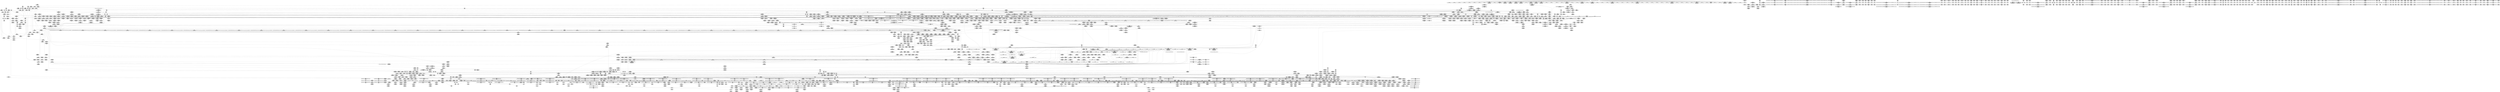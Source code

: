 digraph {
	CE0x5d53b50 [shape=record,shape=Mrecord,label="{CE0x5d53b50|tomoyo_check_inet_address:tmp15|security/tomoyo/network.c,517|*SummSink*}"]
	CE0x8707b70 [shape=record,shape=Mrecord,label="{CE0x8707b70|tomoyo_check_inet_address:if.then8}"]
	CE0x6c3dff0 [shape=record,shape=Mrecord,label="{CE0x6c3dff0|tomoyo_init_request_info:tmp3|security/tomoyo/util.c,1004|*SummSource*}"]
	CE0x854f650 [shape=record,shape=Mrecord,label="{CE0x854f650|tomoyo_audit_inet_log:tmp1|*SummSource*}"]
	CE0x6f5a250 [shape=record,shape=Mrecord,label="{CE0x6f5a250|tomoyo_inet_entry:port26|security/tomoyo/network.c,480}"]
	CE0x6ce6940 [shape=record,shape=Mrecord,label="{CE0x6ce6940|tomoyo_print_ipv4:conv|security/tomoyo/network.c,92|*SummSource*}"]
	CE0x6b85470 [shape=record,shape=Mrecord,label="{CE0x6b85470|24:_i32*,_32:_i16,_34:_i8,_35:_i8,_36:_i8,_72:_i8,_:_SCMRE_34,35_}"]
	CE0x8792390 [shape=record,shape=Mrecord,label="{CE0x8792390|i32_(%struct.tomoyo_request_info.524*,_i8*,_...)*_bitcast_(i32_(%struct.tomoyo_request_info*,_i8*,_...)*_tomoyo_supervisor_to_i32_(%struct.tomoyo_request_info.524*,_i8*,_...)*)|*Constant*}"]
	CE0x6ada2a0 [shape=record,shape=Mrecord,label="{CE0x6ada2a0|i64*_getelementptr_inbounds_(_19_x_i64_,_19_x_i64_*___llvm_gcov_ctr4846,_i64_0,_i64_18)|*Constant*}"]
	CE0x8712610 [shape=record,shape=Mrecord,label="{CE0x8712610|tomoyo_print_ipv6:tmp2}"]
	CE0x6b550d0 [shape=record,shape=Mrecord,label="{CE0x6b550d0|tomoyo_check_inet_address:tmp38|security/tomoyo/network.c,531|*SummSource*}"]
	CE0x5e99850 [shape=record,shape=Mrecord,label="{CE0x5e99850|__fswab16:val|Function::__fswab16&Arg::val::}"]
	CE0x852be90 [shape=record,shape=Mrecord,label="{CE0x852be90|GLOBAL:tomoyo_print_ipv6|*Constant*}"]
	CE0x6efbd00 [shape=record,shape=Mrecord,label="{CE0x6efbd00|tomoyo_inet_entry:address16|security/tomoyo/network.c,479|*SummSink*}"]
	CE0x6ce6b00 [shape=record,shape=Mrecord,label="{CE0x6ce6b00|i64*_getelementptr_inbounds_(_11_x_i64_,_11_x_i64_*___llvm_gcov_ctr54147,_i64_0,_i64_6)|*Constant*|*SummSink*}"]
	CE0x52bc9d0 [shape=record,shape=Mrecord,label="{CE0x52bc9d0|tomoyo_inet_entry:idxprom1|security/tomoyo/network.c,471|*SummSink*}"]
	CE0x6e4dc40 [shape=record,shape=Mrecord,label="{CE0x6e4dc40|24:_i32*,_32:_i16,_34:_i8,_35:_i8,_36:_i8,_72:_i8,_:_SCMRE_61,62_}"]
	CE0x511b150 [shape=record,shape=Mrecord,label="{CE0x511b150|40:_%struct.tomoyo_policy_namespace*,_48:_i8,_:_GCRE_tomoyo_kernel_domain_external_global_%struct.tomoyo_domain_info_40,48_|*MultipleSource*|security/tomoyo/util.c,1005|security/tomoyo/util.c,1007|Function::tomoyo_init_request_info&Arg::domain::}"]
	CE0x5dcdee0 [shape=record,shape=Mrecord,label="{CE0x5dcdee0|tomoyo_print_ipv4:tmp1}"]
	CE0x51159e0 [shape=record,shape=Mrecord,label="{CE0x51159e0|tomoyo_get_mode:config|security/tomoyo/util.c,981|*SummSink*}"]
	CE0x6c3def0 [shape=record,shape=Mrecord,label="{CE0x6c3def0|tomoyo_init_request_info:tmp3|security/tomoyo/util.c,1004|*SummSink*}"]
	CE0x6f5a8c0 [shape=record,shape=Mrecord,label="{CE0x6f5a8c0|_call_void_bitcast_(void_(%struct.tomoyo_request_info*,_i1_(%struct.tomoyo_request_info*,_%struct.tomoyo_acl_info*)*)*_tomoyo_check_acl_to_void_(%struct.tomoyo_request_info.524*,_i1_(%struct.tomoyo_request_info.524*,_%struct.tomoyo_acl_info*)*)*)(%struct.tomoyo_request_info.524*_%r,_i1_(%struct.tomoyo_request_info.524*,_%struct.tomoyo_acl_info*)*_tomoyo_check_inet_acl)_#9,_!dbg_!38953|security/tomoyo/network.c,482}"]
	CE0x60b8250 [shape=record,shape=Mrecord,label="{CE0x60b8250|rcu_lock_release21:tmp2}"]
	CE0x70be720 [shape=record,shape=Mrecord,label="{CE0x70be720|i8*_getelementptr_inbounds_(_25_x_i8_,_25_x_i8_*_.str12,_i32_0,_i32_0)|*Constant*|*SummSink*}"]
	CE0x6f51470 [shape=record,shape=Mrecord,label="{CE0x6f51470|tomoyo_get_mode:mode.1}"]
	CE0x5d0c940 [shape=record,shape=Mrecord,label="{CE0x5d0c940|i32_10|*Constant*}"]
	CE0x874bc00 [shape=record,shape=Mrecord,label="{CE0x874bc00|GLOBAL:current_task|Global_var:current_task|*SummSink*}"]
	CE0x5dc12b0 [shape=record,shape=Mrecord,label="{CE0x5dc12b0|i64**_getelementptr_inbounds_(_3_x_i64*_,_3_x_i64*_*___llvm_gcda_edge_table49,_i64_0,_i64_0)|*Constant*|*SummSink*}"]
	CE0x7013230 [shape=record,shape=Mrecord,label="{CE0x7013230|_call_void_tomoyo_read_unlock19(i32_%call)_#9,_!dbg_!38960|security/tomoyo/network.c,486}"]
	CE0x703e8a0 [shape=record,shape=Mrecord,label="{CE0x703e8a0|tomoyo_init_request_info:conv6|security/tomoyo/util.c,1011}"]
	CE0x84d5440 [shape=record,shape=Mrecord,label="{CE0x84d5440|tomoyo_audit_inet_log:param2|security/tomoyo/network.c,384}"]
	CE0x855c960 [shape=record,shape=Mrecord,label="{CE0x855c960|tomoyo_audit_inet_log:tobool|security/tomoyo/network.c,384}"]
	CE0x4f67910 [shape=record,shape=Mrecord,label="{CE0x4f67910|i64*_getelementptr_inbounds_(_2_x_i64_,_2_x_i64_*___llvm_gcov_ctr3939,_i64_0,_i64_1)|*Constant*|*SummSink*}"]
	CE0x852c090 [shape=record,shape=Mrecord,label="{CE0x852c090|GLOBAL:tomoyo_print_ipv6|*Constant*|*SummSink*}"]
	CE0x5fd99f0 [shape=record,shape=Mrecord,label="{CE0x5fd99f0|_call_void_srcu_read_unlock20(%struct.srcu_struct*_tomoyo_ss,_i32_%idx)_#9,_!dbg_!38903|security/tomoyo/common.h,1109}"]
	CE0x5d1f3c0 [shape=record,shape=Mrecord,label="{CE0x5d1f3c0|rcu_lock_acquire18:indirectgoto}"]
	CE0x5cc23a0 [shape=record,shape=Mrecord,label="{CE0x5cc23a0|tomoyo_check_inet_address:cmp|security/tomoyo/network.c,509|*SummSink*}"]
	CE0x6f02f00 [shape=record,shape=Mrecord,label="{CE0x6f02f00|tomoyo_inet_entry:inet_network18|security/tomoyo/network.c,479|*SummSource*}"]
	CE0x85ddef0 [shape=record,shape=Mrecord,label="{CE0x85ddef0|_call_void_mcount()_#3}"]
	CE0x5c7ebf0 [shape=record,shape=Mrecord,label="{CE0x5c7ebf0|tomoyo_check_inet_address:tmp21|security/tomoyo/network.c,519|*SummSink*}"]
	CE0x6b67ae0 [shape=record,shape=Mrecord,label="{CE0x6b67ae0|tomoyo_check_inet_address:addr_len|Function::tomoyo_check_inet_address&Arg::addr_len::|*SummSink*}"]
	CE0x85d9020 [shape=record,shape=Mrecord,label="{CE0x85d9020|tomoyo_audit_inet_log:tmp15|security/tomoyo/network.c,389|*SummSink*}"]
	CE0x5ca3540 [shape=record,shape=Mrecord,label="{CE0x5ca3540|tomoyo_check_inet_address:in6_u|security/tomoyo/network.c,513|*SummSource*}"]
	CE0x6b15a80 [shape=record,shape=Mrecord,label="{CE0x6b15a80|24:_i32*,_32:_i16,_34:_i8,_35:_i8,_36:_i8,_72:_i8,_:_SCMRE_36,37_}"]
	CE0x511dbc0 [shape=record,shape=Mrecord,label="{CE0x511dbc0|tomoyo_get_mode:bb|*SummSink*}"]
	CE0x5e999c0 [shape=record,shape=Mrecord,label="{CE0x5e999c0|__fswab16:val|Function::__fswab16&Arg::val::|*SummSource*}"]
	CE0x511d380 [shape=record,shape=Mrecord,label="{CE0x511d380|0:_i8,_array:_GCRE_tomoyo_index2category_constant_39_x_i8_c_00_00_00_00_00_00_00_00_00_00_00_00_00_00_00_00_00_00_00_00_00_00_00_01_01_01_01_01_01_01_01_01_01_01_01_01_01_01_02_,_align_16:_elem_16::|security/tomoyo/util.c,983}"]
	CE0x85e6e80 [shape=record,shape=Mrecord,label="{CE0x85e6e80|0:_i8,_:_GCMR_tomoyo_domain.__warned_internal_global_i8_0,_section_.data.unlikely_,_align_1:_elem_0:default:}"]
	CE0x5f40d90 [shape=record,shape=Mrecord,label="{CE0x5f40d90|i64*_getelementptr_inbounds_(_4_x_i64_,_4_x_i64_*___llvm_gcov_ctr4731,_i64_0,_i64_3)|*Constant*|*SummSink*}"]
	CE0x8732d90 [shape=record,shape=Mrecord,label="{CE0x8732d90|tomoyo_audit_inet_log:tmp17|security/tomoyo/network.c,391|*SummSource*}"]
	CE0x5f49880 [shape=record,shape=Mrecord,label="{CE0x5f49880|tomoyo_get_mode:index|Function::tomoyo_get_mode&Arg::index::|*SummSource*}"]
	CE0x5ebd290 [shape=record,shape=Mrecord,label="{CE0x5ebd290|GLOBAL:rcu_lock_acquire18|*Constant*|*SummSource*}"]
	CE0x861d7e0 [shape=record,shape=Mrecord,label="{CE0x861d7e0|tomoyo_audit_net_log:tmp|*SummSource*}"]
	CE0x5c0f110 [shape=record,shape=Mrecord,label="{CE0x5c0f110|GLOBAL:tomoyo_inet2mac|Global_var:tomoyo_inet2mac}"]
	CE0x5f498f0 [shape=record,shape=Mrecord,label="{CE0x5f498f0|tomoyo_get_mode:index|Function::tomoyo_get_mode&Arg::index::|*SummSink*}"]
	CE0x5cd0d60 [shape=record,shape=Mrecord,label="{CE0x5cd0d60|i64*_getelementptr_inbounds_(_11_x_i64_,_11_x_i64_*___llvm_gcov_ctr5229,_i64_0,_i64_5)|*Constant*|*SummSource*}"]
	CE0x50322b0 [shape=record,shape=Mrecord,label="{CE0x50322b0|tomoyo_print_ipv6:tmp5|security/tomoyo/network.c,111|*SummSink*}"]
	CE0x5d0acf0 [shape=record,shape=Mrecord,label="{CE0x5d0acf0|i64*_getelementptr_inbounds_(_2_x_i64_,_2_x_i64_*___llvm_gcov_ctr3939,_i64_0,_i64_0)|*Constant*|*SummSink*}"]
	CE0x5279970 [shape=record,shape=Mrecord,label="{CE0x5279970|i64*_getelementptr_inbounds_(_19_x_i64_,_19_x_i64_*___llvm_gcov_ctr4846,_i64_0,_i64_6)|*Constant*|*SummSource*}"]
	CE0x6de0300 [shape=record,shape=Mrecord,label="{CE0x6de0300|tomoyo_inet_entry:if.then|*SummSink*}"]
	CE0x70d1aa0 [shape=record,shape=Mrecord,label="{CE0x70d1aa0|tomoyo_domain:call3|security/tomoyo/common.h,1205|*SummSource*}"]
	CE0x511d990 [shape=record,shape=Mrecord,label="{CE0x511d990|tomoyo_print_ipv6:cond|security/tomoyo/network.c,111|*SummSink*}"]
	CE0x6fda3f0 [shape=record,shape=Mrecord,label="{CE0x6fda3f0|tomoyo_inet_entry:tmp23|security/tomoyo/network.c,484|*SummSink*}"]
	CE0x5138ad0 [shape=record,shape=Mrecord,label="{CE0x5138ad0|tomoyo_domain:tmp11|security/tomoyo/common.h,1205|*SummSource*}"]
	CE0x6c93a20 [shape=record,shape=Mrecord,label="{CE0x6c93a20|_call_void_mcount()_#3}"]
	CE0x511f140 [shape=record,shape=Mrecord,label="{CE0x511f140|tomoyo_domain:tmp5|security/tomoyo/common.h,1205|*SummSink*}"]
	CE0x52fe350 [shape=record,shape=Mrecord,label="{CE0x52fe350|_call_void___llvm_gcov_indirect_counter_increment10(i32*___llvm_gcov_global_state_pred50,_i64**_getelementptr_inbounds_(_3_x_i64*_,_3_x_i64*_*___llvm_gcda_edge_table49,_i64_0,_i64_1)),_!dbg_!38911|security/tomoyo/network.c,509|*SummSource*}"]
	CE0x6efb6c0 [shape=record,shape=Mrecord,label="{CE0x6efb6c0|tomoyo_inet_entry:inet15|security/tomoyo/network.c,479}"]
	CE0x5f41310 [shape=record,shape=Mrecord,label="{CE0x5f41310|rcu_lock_release21:tmp7}"]
	CE0x5d0b200 [shape=record,shape=Mrecord,label="{CE0x5d0b200|tomoyo_check_inet_address:tmp21|security/tomoyo/network.c,519}"]
	CE0x6be8c50 [shape=record,shape=Mrecord,label="{CE0x6be8c50|tomoyo_domain:tmp19|security/tomoyo/common.h,1205|*SummSource*}"]
	CE0x6b85610 [shape=record,shape=Mrecord,label="{CE0x6b85610|24:_i32*,_32:_i16,_34:_i8,_35:_i8,_36:_i8,_72:_i8,_:_SCMRE_35,36_}"]
	CE0x84a53e0 [shape=record,shape=Mrecord,label="{CE0x84a53e0|tomoyo_audit_inet_log:if.else|*SummSource*}"]
	CE0x5c64930 [shape=record,shape=Mrecord,label="{CE0x5c64930|tomoyo_check_inet_address:tmp17|security/tomoyo/network.c,517|*SummSink*}"]
	CE0x6f3bd40 [shape=record,shape=Mrecord,label="{CE0x6f3bd40|tomoyo_inet_entry:inet20|security/tomoyo/network.c,480|*SummSource*}"]
	CE0x6caccd0 [shape=record,shape=Mrecord,label="{CE0x6caccd0|tomoyo_inet_entry:is_ipv614|security/tomoyo/network.c,478|*SummSource*}"]
	CE0x6cf16e0 [shape=record,shape=Mrecord,label="{CE0x6cf16e0|tomoyo_check_inet_address:address2|security/tomoyo/network.c,512|*SummSink*}"]
	CE0x5fda050 [shape=record,shape=Mrecord,label="{CE0x5fda050|tomoyo_domain:tmp5|security/tomoyo/common.h,1205}"]
	CE0x5209970 [shape=record,shape=Mrecord,label="{CE0x5209970|_ret_i32_%call,_!dbg_!38907|include/linux/srcu.h,223|*SummSource*}"]
	CE0x8654d10 [shape=record,shape=Mrecord,label="{CE0x8654d10|_ret_%struct.tomoyo_domain_info*_%tmp23,_!dbg_!38929|security/tomoyo/common.h,1205|*SummSource*}"]
	CE0x4f9ff30 [shape=record,shape=Mrecord,label="{CE0x4f9ff30|tomoyo_print_ipv6:lnot|security/tomoyo/network.c,111}"]
	CE0x5d87d70 [shape=record,shape=Mrecord,label="{CE0x5d87d70|tomoyo_init_request_info:r|Function::tomoyo_init_request_info&Arg::r::|*SummSink*}"]
	CE0x5cc2cc0 [shape=record,shape=Mrecord,label="{CE0x5cc2cc0|i32_3|*Constant*|*SummSink*}"]
	CE0x513f890 [shape=record,shape=Mrecord,label="{CE0x513f890|i64*_getelementptr_inbounds_(_2_x_i64_,_2_x_i64_*___llvm_gcov_ctr4434,_i64_0,_i64_1)|*Constant*|*SummSource*}"]
	CE0x84a4b50 [shape=record,shape=Mrecord,label="{CE0x84a4b50|i32_1|*Constant*}"]
	CE0x6d639c0 [shape=record,shape=Mrecord,label="{CE0x6d639c0|rcu_lock_acquire18:tmp1|*SummSink*}"]
	CE0x874ca70 [shape=record,shape=Mrecord,label="{CE0x874ca70|i64*_getelementptr_inbounds_(_4_x_i64_,_4_x_i64_*___llvm_gcov_ctr4731,_i64_0,_i64_0)|*Constant*|*SummSink*}"]
	CE0x866e7f0 [shape=record,shape=Mrecord,label="{CE0x866e7f0|tomoyo_print_ipv6:tmp|*SummSink*}"]
	CE0x6dcadb0 [shape=record,shape=Mrecord,label="{CE0x6dcadb0|__fswab16:conv1|include/uapi/linux/swab.h,53}"]
	CE0x5ed46e0 [shape=record,shape=Mrecord,label="{CE0x5ed46e0|tomoyo_init_request_info:profile3|security/tomoyo/util.c,1008|*SummSource*}"]
	CE0x6f231f0 [shape=record,shape=Mrecord,label="{CE0x6f231f0|i64*_getelementptr_inbounds_(_4_x_i64_,_4_x_i64_*___llvm_gcov_ctr4137,_i64_0,_i64_0)|*Constant*|*SummSource*}"]
	CE0x6ea0930 [shape=record,shape=Mrecord,label="{CE0x6ea0930|i64_5|*Constant*}"]
	CE0x50e7170 [shape=record,shape=Mrecord,label="{CE0x50e7170|tomoyo_print_ipv6:tmp1|*SummSink*}"]
	CE0x5136530 [shape=record,shape=Mrecord,label="{CE0x5136530|_call_void_mcount()_#3|*SummSource*}"]
	CE0x6f03260 [shape=record,shape=Mrecord,label="{CE0x6f03260|tomoyo_inet_entry:inet_network18|security/tomoyo/network.c,479|*SummSink*}"]
	CE0x8707aa0 [shape=record,shape=Mrecord,label="{CE0x8707aa0|__llvm_gcov_indirect_counter_increment10:entry}"]
	CE0x8732fa0 [shape=record,shape=Mrecord,label="{CE0x8732fa0|tomoyo_audit_inet_log:conv10|security/tomoyo/network.c,391}"]
	CE0x8593680 [shape=record,shape=Mrecord,label="{CE0x8593680|0:_i8,_array:_GCRE_tomoyo_index2category_constant_39_x_i8_c_00_00_00_00_00_00_00_00_00_00_00_00_00_00_00_00_00_00_00_00_00_00_00_01_01_01_01_01_01_01_01_01_01_01_01_01_01_01_02_,_align_16:_elem_14::|security/tomoyo/util.c,983}"]
	CE0x6b4f340 [shape=record,shape=Mrecord,label="{CE0x6b4f340|128:_i8*,_1208:_%struct.file*,_:_CMRE_41,42_}"]
	CE0x84d5a50 [shape=record,shape=Mrecord,label="{CE0x84d5a50|tomoyo_audit_inet_log:bb}"]
	CE0x6d63370 [shape=record,shape=Mrecord,label="{CE0x6d63370|rcu_lock_acquire18:tmp2}"]
	CE0x6e78820 [shape=record,shape=Mrecord,label="{CE0x6e78820|tomoyo_inet_entry:tmp16|*LoadInst*|security/tomoyo/network.c,476|*SummSink*}"]
	CE0x6d0ad30 [shape=record,shape=Mrecord,label="{CE0x6d0ad30|tomoyo_domain:do.end}"]
	CE0x6c93f20 [shape=record,shape=Mrecord,label="{CE0x6c93f20|get_current:tmp4|./arch/x86/include/asm/current.h,14}"]
	CE0x6ae5990 [shape=record,shape=Mrecord,label="{CE0x6ae5990|_ret_i32_%retval.0,_!dbg_!38967|security/tomoyo/network.c,532|*SummSource*}"]
	CE0x5c8ddb0 [shape=record,shape=Mrecord,label="{CE0x5c8ddb0|i32_1|*Constant*}"]
	CE0x6ada360 [shape=record,shape=Mrecord,label="{CE0x6ada360|tomoyo_check_inet_address:tmp40|security/tomoyo/network.c,532|*SummSource*}"]
	CE0x6ca3e40 [shape=record,shape=Mrecord,label="{CE0x6ca3e40|tomoyo_domain:entry}"]
	CE0x5031bc0 [shape=record,shape=Mrecord,label="{CE0x5031bc0|tomoyo_get_mode:tmp4|security/tomoyo/util.c,978|*SummSink*}"]
	CE0x5f49560 [shape=record,shape=Mrecord,label="{CE0x5f49560|tomoyo_get_mode:profile|Function::tomoyo_get_mode&Arg::profile::|*SummSource*}"]
	CE0x875b7b0 [shape=record,shape=Mrecord,label="{CE0x875b7b0|tomoyo_audit_inet_log:protocol|security/tomoyo/network.c,392}"]
	CE0x6c3ddf0 [shape=record,shape=Mrecord,label="{CE0x6c3ddf0|tomoyo_init_request_info:tmp3|security/tomoyo/util.c,1004}"]
	CE0x5d61020 [shape=record,shape=Mrecord,label="{CE0x5d61020|tomoyo_check_inet_address:tmp25|security/tomoyo/network.c,522|*SummSource*}"]
	CE0x5ea9960 [shape=record,shape=Mrecord,label="{CE0x5ea9960|tomoyo_check_inet_address:conv17|security/tomoyo/network.c,528|*SummSource*}"]
	CE0x5f77720 [shape=record,shape=Mrecord,label="{CE0x5f77720|tomoyo_domain:do.end|*SummSource*}"]
	CE0x6d99fb0 [shape=record,shape=Mrecord,label="{CE0x6d99fb0|tomoyo_get_mode:arrayidx8|security/tomoyo/util.c,983|*SummSource*}"]
	CE0x52dd940 [shape=record,shape=Mrecord,label="{CE0x52dd940|i64*_getelementptr_inbounds_(_19_x_i64_,_19_x_i64_*___llvm_gcov_ctr4846,_i64_0,_i64_16)|*Constant*}"]
	CE0x8565a80 [shape=record,shape=Mrecord,label="{CE0x8565a80|tomoyo_check_inet_address:sw.default|*SummSink*}"]
	CE0x5e70440 [shape=record,shape=Mrecord,label="{CE0x5e70440|tomoyo_check_inet_address:tmp31|security/tomoyo/network.c,527|*SummSource*}"]
	CE0x6fe0d40 [shape=record,shape=Mrecord,label="{CE0x6fe0d40|tomoyo_inet_entry:tmp26|security/tomoyo/network.c,484}"]
	CE0x5ddecc0 [shape=record,shape=Mrecord,label="{CE0x5ddecc0|0:_i8,_:_GCRE_tomoyo_policy_loaded_global_i8_0,_align_1:_elem_0:default:}"]
	CE0x4f61ec0 [shape=record,shape=Mrecord,label="{CE0x4f61ec0|tomoyo_inet_entry:tmp3|*LoadInst*|security/tomoyo/network.c,471}"]
	CE0x6f0cde0 [shape=record,shape=Mrecord,label="{CE0x6f0cde0|tomoyo_get_mode:tmp18|security/tomoyo/util.c,985|*SummSource*}"]
	CE0x70130c0 [shape=record,shape=Mrecord,label="{CE0x70130c0|tomoyo_inet_entry:tmp29|security/tomoyo/network.c,486|*SummSource*}"]
	CE0x84a2f20 [shape=record,shape=Mrecord,label="{CE0x84a2f20|tomoyo_audit_inet_log:tmp7|security/tomoyo/network.c,384|*SummSink*}"]
	CE0x84e6250 [shape=record,shape=Mrecord,label="{CE0x84e6250|tomoyo_print_ipv6:bb|*SummSource*}"]
	CE0x5ed4670 [shape=record,shape=Mrecord,label="{CE0x5ed4670|tomoyo_init_request_info:profile3|security/tomoyo/util.c,1008}"]
	CE0x5f8df90 [shape=record,shape=Mrecord,label="{CE0x5f8df90|GLOBAL:tomoyo_index2category|Global_var:tomoyo_index2category|*SummSink*}"]
	CE0x4f674b0 [shape=record,shape=Mrecord,label="{CE0x4f674b0|tomoyo_inet_entry:tmp12|security/tomoyo/network.c,473}"]
	CE0x8670c10 [shape=record,shape=Mrecord,label="{CE0x8670c10|tomoyo_check_inet_address:tmp12|security/tomoyo/network.c,512|*SummSource*}"]
	CE0x6da0f30 [shape=record,shape=Mrecord,label="{CE0x6da0f30|tomoyo_domain:entry|*SummSink*}"]
	CE0x5d53810 [shape=record,shape=Mrecord,label="{CE0x5d53810|i64_8|*Constant*|*SummSource*}"]
	CE0x6cbcde0 [shape=record,shape=Mrecord,label="{CE0x6cbcde0|tomoyo_init_request_info:tmp6|security/tomoyo/util.c,1004}"]
	CE0x851d7d0 [shape=record,shape=Mrecord,label="{CE0x851d7d0|tomoyo_audit_inet_log:tmp4|security/tomoyo/network.c,384|*SummSink*}"]
	CE0x6c16270 [shape=record,shape=Mrecord,label="{CE0x6c16270|_call_void_mcount()_#3|*SummSource*}"]
	CE0x6f88c70 [shape=record,shape=Mrecord,label="{CE0x6f88c70|tomoyo_get_mode:tmp26|security/tomoyo/util.c,987|*SummSource*}"]
	CE0x6fb0700 [shape=record,shape=Mrecord,label="{CE0x6fb0700|%struct.lockdep_map*_null|*Constant*|*SummSink*}"]
	CE0x5eca6b0 [shape=record,shape=Mrecord,label="{CE0x5eca6b0|tomoyo_init_request_info:mode|security/tomoyo/util.c,1010|*SummSource*}"]
	CE0x5d1c4f0 [shape=record,shape=Mrecord,label="{CE0x5d1c4f0|128:_i8*,_1208:_%struct.file*,_:_CMRE_31,32_}"]
	CE0x5d1c630 [shape=record,shape=Mrecord,label="{CE0x5d1c630|128:_i8*,_1208:_%struct.file*,_:_CMRE_32,33_}"]
	CE0x6d9a4c0 [shape=record,shape=Mrecord,label="{CE0x6d9a4c0|tomoyo_get_mode:mode.0}"]
	CE0x6f61aa0 [shape=record,shape=Mrecord,label="{CE0x6f61aa0|tomoyo_inet_entry:tmp21|security/tomoyo/network.c,482}"]
	CE0x6f232b0 [shape=record,shape=Mrecord,label="{CE0x6f232b0|i64*_getelementptr_inbounds_(_4_x_i64_,_4_x_i64_*___llvm_gcov_ctr4137,_i64_0,_i64_0)|*Constant*|*SummSink*}"]
	CE0x84b2670 [shape=record,shape=Mrecord,label="{CE0x84b2670|srcu_read_unlock20:sp|Function::srcu_read_unlock20&Arg::sp::|*SummSink*}"]
	CE0x6c8b650 [shape=record,shape=Mrecord,label="{CE0x6c8b650|tomoyo_get_mode:config7|security/tomoyo/util.c,983}"]
	CE0x70e35f0 [shape=record,shape=Mrecord,label="{CE0x70e35f0|tomoyo_read_lock16:bb}"]
	CE0x51bf7b0 [shape=record,shape=Mrecord,label="{CE0x51bf7b0|GLOBAL:srcu_read_lock17|*Constant*|*SummSink*}"]
	CE0x5d0b430 [shape=record,shape=Mrecord,label="{CE0x5d0b430|i64*_getelementptr_inbounds_(_19_x_i64_,_19_x_i64_*___llvm_gcov_ctr4846,_i64_0,_i64_11)|*Constant*}"]
	CE0x8707930 [shape=record,shape=Mrecord,label="{CE0x8707930|GLOBAL:__llvm_gcov_indirect_counter_increment10|*Constant*|*SummSource*}"]
	CE0x87308e0 [shape=record,shape=Mrecord,label="{CE0x87308e0|i64_16|*Constant*|*SummSink*}"]
	CE0x4f618a0 [shape=record,shape=Mrecord,label="{CE0x4f618a0|0:_i8,_array:_GCR_tomoyo_inet2mac_internal_constant_6_x_4_x_i8_4_x_i8_zeroinitializer,_4_x_i8_c_17_18_19_00_,_4_x_i8_c_1A_00_00_1B_,_4_x_i8_c_1C_00_00_1D_,_4_x_i8_zeroinitializer,_4_x_i8_zeroinitializer_,_align_16:_elem_1::|security/tomoyo/network.c,471}"]
	CE0x85308d0 [shape=record,shape=Mrecord,label="{CE0x85308d0|tomoyo_check_inet_address:tmp13|security/tomoyo/network.c,514|*SummSource*}"]
	CE0x50a0d00 [shape=record,shape=Mrecord,label="{CE0x50a0d00|tomoyo_init_request_info:domain.addr.0}"]
	CE0x6c0a390 [shape=record,shape=Mrecord,label="{CE0x6c0a390|rcu_lock_release21:tmp1}"]
	CE0x6cbd9a0 [shape=record,shape=Mrecord,label="{CE0x6cbd9a0|tomoyo_inet_entry:do.end|*SummSource*}"]
	CE0x6bcb7c0 [shape=record,shape=Mrecord,label="{CE0x6bcb7c0|tomoyo_audit_inet_log:inet_network9|security/tomoyo/network.c,391|*SummSource*}"]
	CE0x511f340 [shape=record,shape=Mrecord,label="{CE0x511f340|tomoyo_domain:tmp6|security/tomoyo/common.h,1205|*SummSource*}"]
	CE0x6be8370 [shape=record,shape=Mrecord,label="{CE0x6be8370|tomoyo_domain:tmp18|security/tomoyo/common.h,1205|*SummSink*}"]
	CE0x866de20 [shape=record,shape=Mrecord,label="{CE0x866de20|tomoyo_get_mode:tobool|security/tomoyo/util.c,978|*SummSource*}"]
	CE0x5dd0520 [shape=record,shape=Mrecord,label="{CE0x5dd0520|tomoyo_check_inet_address:tmp10|security/tomoyo/network.c,511}"]
	CE0x512f3d0 [shape=record,shape=Mrecord,label="{CE0x512f3d0|tomoyo_get_mode:tmp3|security/tomoyo/util.c,978|*SummSink*}"]
	CE0x6c352c0 [shape=record,shape=Mrecord,label="{CE0x6c352c0|0:_i8,_array:_GCRE_tomoyo_index2category_constant_39_x_i8_c_00_00_00_00_00_00_00_00_00_00_00_00_00_00_00_00_00_00_00_00_00_00_00_01_01_01_01_01_01_01_01_01_01_01_01_01_01_01_02_,_align_16:_elem_36::|security/tomoyo/util.c,983}"]
	CE0x6fc1130 [shape=record,shape=Mrecord,label="{CE0x6fc1130|tomoyo_audit_inet_log:entry|*SummSink*}"]
	CE0x857fcd0 [shape=record,shape=Mrecord,label="{CE0x857fcd0|COLLAPSED:_GCMRE___llvm_gcov_ctr4038_internal_global_2_x_i64_zeroinitializer:_elem_0:default:}"]
	CE0x865dfe0 [shape=record,shape=Mrecord,label="{CE0x865dfe0|tomoyo_init_request_info:tmp9|security/tomoyo/util.c,1006|*SummSource*}"]
	CE0x51dc230 [shape=record,shape=Mrecord,label="{CE0x51dc230|tomoyo_get_mode:tmp10|security/tomoyo/util.c,982}"]
	CE0x6e88840 [shape=record,shape=Mrecord,label="{CE0x6e88840|128:_i8*,_1208:_%struct.file*,_:_CMRE_16,20_|*MultipleSource*|security/tomoyo/common.h,1205|security/tomoyo/common.h,1205}"]
	CE0x84af030 [shape=record,shape=Mrecord,label="{CE0x84af030|tomoyo_print_ipv6:buffer_len|Function::tomoyo_print_ipv6&Arg::buffer_len::|*SummSource*}"]
	CE0x50e7440 [shape=record,shape=Mrecord,label="{CE0x50e7440|i64*_getelementptr_inbounds_(_2_x_i64_,_2_x_i64_*___llvm_gcov_ctr2154,_i64_0,_i64_1)|*Constant*|*SummSink*}"]
	CE0x85bf0c0 [shape=record,shape=Mrecord,label="{CE0x85bf0c0|i8*_getelementptr_inbounds_(_25_x_i8_,_25_x_i8_*_.str12,_i32_0,_i32_0)|*Constant*}"]
	CE0x87df320 [shape=record,shape=Mrecord,label="{CE0x87df320|128:_i8*,_1208:_%struct.file*,_:_CMRE_136,144_|*MultipleSource*|security/tomoyo/common.h,1205|security/tomoyo/common.h,1205}"]
	CE0x85f1e20 [shape=record,shape=Mrecord,label="{CE0x85f1e20|_ret_void|*SummSource*}"]
	CE0x5011940 [shape=record,shape=Mrecord,label="{CE0x5011940|i32_2|*Constant*}"]
	CE0x50b34d0 [shape=record,shape=Mrecord,label="{CE0x50b34d0|tomoyo_print_ipv6:tmp1|*SummSource*}"]
	CE0x5c0eb70 [shape=record,shape=Mrecord,label="{CE0x5c0eb70|tomoyo_read_lock16:tmp2|*SummSource*}"]
	CE0x5138520 [shape=record,shape=Mrecord,label="{CE0x5138520|tomoyo_domain:tmp1|*SummSource*}"]
	CE0x6f12dc0 [shape=record,shape=Mrecord,label="{CE0x6f12dc0|tomoyo_get_mode:tmp20|security/tomoyo/util.c,985|*SummSource*}"]
	CE0x5d0cf50 [shape=record,shape=Mrecord,label="{CE0x5d0cf50|tomoyo_check_inet_address:sin6_addr|security/tomoyo/network.c,513|*SummSource*}"]
	CE0x5c26680 [shape=record,shape=Mrecord,label="{CE0x5c26680|_call_void_mcount()_#3|*SummSink*}"]
	CE0x5d2e3e0 [shape=record,shape=Mrecord,label="{CE0x5d2e3e0|tomoyo_check_inet_address:sin_addr|security/tomoyo/network.c,521|*SummSink*}"]
	CE0x5108eb0 [shape=record,shape=Mrecord,label="{CE0x5108eb0|0:_i8*,_array:_GCRE_tomoyo_proto_keyword_constant_6_x_i8*_i8*_getelementptr_inbounds_(_2_x_i8_,_2_x_i8_*_.str22,_i32_0,_i32_0),_i8*_getelementptr_inbounds_(_7_x_i8_,_7_x_i8_*_.str123,_i32_0,_i32_0),_i8*_getelementptr_inbounds_(_6_x_i8_,_6_x_i8_*_.str224,_i32_0,_i32_0),_i8*_getelementptr_inbounds_(_4_x_i8_,_4_x_i8_*_.str325,_i32_0,_i32_0),_i8*_getelementptr_inbounds_(_2_x_i8_,_2_x_i8_*_.str22,_i32_0,_i32_0),_i8*_getelementptr_inbounds_(_10_x_i8_,_10_x_i8_*_.str426,_i32_0,_i32_0)_,_align_16:_elem_1::|security/tomoyo/network.c,367}"]
	CE0x5df57d0 [shape=record,shape=Mrecord,label="{CE0x5df57d0|_call_void___llvm_gcov_indirect_counter_increment10(i32*___llvm_gcov_global_state_pred50,_i64**_getelementptr_inbounds_(_3_x_i64*_,_3_x_i64*_*___llvm_gcda_edge_table49,_i64_0,_i64_0)),_!dbg_!38951|security/tomoyo/network.c,525|*SummSink*}"]
	CE0x5d9b5e0 [shape=record,shape=Mrecord,label="{CE0x5d9b5e0|i8_1|*Constant*|*SummSink*}"]
	CE0x4fc2a80 [shape=record,shape=Mrecord,label="{CE0x4fc2a80|tomoyo_domain:tmp22|security/tomoyo/common.h,1205|*SummSink*}"]
	CE0x6cb2900 [shape=record,shape=Mrecord,label="{CE0x6cb2900|tomoyo_init_request_info:tobool|security/tomoyo/util.c,1004|*SummSink*}"]
	CE0x6fda220 [shape=record,shape=Mrecord,label="{CE0x6fda220|i64_7|*Constant*}"]
	CE0x6bea340 [shape=record,shape=Mrecord,label="{CE0x6bea340|GLOBAL:__llvm_gcov_ctr32134|Global_var:__llvm_gcov_ctr32134|*SummSink*}"]
	CE0x861d770 [shape=record,shape=Mrecord,label="{CE0x861d770|COLLAPSED:_GCMRE___llvm_gcov_ctr4434_internal_global_2_x_i64_zeroinitializer:_elem_0:default:}"]
	CE0x508ee00 [shape=record,shape=Mrecord,label="{CE0x508ee00|i8*_getelementptr_inbounds_(_5_x_i8_,_5_x_i8_*_.str11,_i32_0,_i32_0)|*Constant*|*SummSink*}"]
	CE0x8712990 [shape=record,shape=Mrecord,label="{CE0x8712990|tomoyo_read_unlock19:bb|*SummSource*}"]
	CE0x5dce4f0 [shape=record,shape=Mrecord,label="{CE0x5dce4f0|tomoyo_get_mode:tmp11|security/tomoyo/util.c,982}"]
	CE0x6e14700 [shape=record,shape=Mrecord,label="{CE0x6e14700|i64*_getelementptr_inbounds_(_11_x_i64_,_11_x_i64_*___llvm_gcov_ctr5229,_i64_0,_i64_0)|*Constant*|*SummSource*}"]
	CE0x5fbfb60 [shape=record,shape=Mrecord,label="{CE0x5fbfb60|tomoyo_init_request_info:if.then|*SummSource*}"]
	CE0x85b9440 [shape=record,shape=Mrecord,label="{CE0x85b9440|tomoyo_read_unlock19:tmp|*SummSource*}"]
	CE0x5298ef0 [shape=record,shape=Mrecord,label="{CE0x5298ef0|GLOBAL:__llvm_gcov_global_state_pred50|Global_var:__llvm_gcov_global_state_pred50|*SummSource*}"]
	CE0x50a0e20 [shape=record,shape=Mrecord,label="{CE0x50a0e20|tomoyo_init_request_info:domain.addr.0|*SummSink*}"]
	CE0x5e447d0 [shape=record,shape=Mrecord,label="{CE0x5e447d0|GLOBAL:rcu_lock_release21|*Constant*|*SummSink*}"]
	CE0x5043530 [shape=record,shape=Mrecord,label="{CE0x5043530|tomoyo_audit_net_log:r|Function::tomoyo_audit_net_log&Arg::r::|*SummSource*}"]
	CE0x856da40 [shape=record,shape=Mrecord,label="{CE0x856da40|tomoyo_audit_inet_log:inet_network3|security/tomoyo/network.c,384|*SummSink*}"]
	CE0x5f96340 [shape=record,shape=Mrecord,label="{CE0x5f96340|tomoyo_check_inet_address:tmp36|security/tomoyo/network.c,529}"]
	CE0x856dfd0 [shape=record,shape=Mrecord,label="{CE0x856dfd0|tomoyo_get_mode:tmp14|security/tomoyo/util.c,983}"]
	CE0x6da0820 [shape=record,shape=Mrecord,label="{CE0x6da0820|__fswab16:or|include/uapi/linux/swab.h,53}"]
	CE0x5e575e0 [shape=record,shape=Mrecord,label="{CE0x5e575e0|tomoyo_check_inet_address:tmp29|*LoadInst*|security/tomoyo/network.c,527}"]
	CE0x4ea7470 [shape=record,shape=Mrecord,label="{CE0x4ea7470|i64*_getelementptr_inbounds_(_6_x_i64_,_6_x_i64_*___llvm_gcov_ctr5427,_i64_0,_i64_0)|*Constant*}"]
	CE0x6d72d10 [shape=record,shape=Mrecord,label="{CE0x6d72d10|tomoyo_inet_entry:tmp14|security/tomoyo/network.c,475}"]
	CE0x6f13180 [shape=record,shape=Mrecord,label="{CE0x6f13180|tomoyo_get_mode:tmp21|security/tomoyo/util.c,985|*SummSource*}"]
	CE0x6e8d750 [shape=record,shape=Mrecord,label="{CE0x6e8d750|i32_255|*Constant*}"]
	CE0x87f0320 [shape=record,shape=Mrecord,label="{CE0x87f0320|tomoyo_audit_inet_log:tmp18|security/tomoyo/network.c,392|*SummSource*}"]
	CE0x5c7e8c0 [shape=record,shape=Mrecord,label="{CE0x5c7e8c0|i32_-1|*Constant*|*SummSink*}"]
	CE0x6e22130 [shape=record,shape=Mrecord,label="{CE0x6e22130|srcu_read_lock17:call|include/linux/srcu.h,220}"]
	CE0x5e449c0 [shape=record,shape=Mrecord,label="{CE0x5e449c0|rcu_lock_release21:entry|*SummSink*}"]
	CE0x6c1d6f0 [shape=record,shape=Mrecord,label="{CE0x6c1d6f0|0:_i8,_array:_GCRE_tomoyo_index2category_constant_39_x_i8_c_00_00_00_00_00_00_00_00_00_00_00_00_00_00_00_00_00_00_00_00_00_00_00_01_01_01_01_01_01_01_01_01_01_01_01_01_01_01_02_,_align_16:_elem_24::|security/tomoyo/util.c,983}"]
	CE0x6bf9c60 [shape=record,shape=Mrecord,label="{CE0x6bf9c60|GLOBAL:tomoyo_proto_keyword|Global_var:tomoyo_proto_keyword}"]
	CE0x6cf0ff0 [shape=record,shape=Mrecord,label="{CE0x6cf0ff0|i32_1|*Constant*}"]
	CE0x5c995c0 [shape=record,shape=Mrecord,label="{CE0x5c995c0|tomoyo_check_inet_address:tmp20|security/tomoyo/network.c,518|*SummSource*}"]
	CE0x6a39080 [shape=record,shape=Mrecord,label="{CE0x6a39080|rcu_lock_acquire18:bb|*SummSink*}"]
	CE0x5c0f670 [shape=record,shape=Mrecord,label="{CE0x5c0f670|_call_void_mcount()_#3}"]
	"CONST[source:1(input),value:2(dynamic)][purpose:{object}][SrcIdx:2]"
	CE0x5c992e0 [shape=record,shape=Mrecord,label="{CE0x5c992e0|tomoyo_check_inet_address:tmp19|security/tomoyo/network.c,518|*SummSink*}"]
	CE0x50118d0 [shape=record,shape=Mrecord,label="{CE0x50118d0|i32_0|*Constant*}"]
	CE0x6c30460 [shape=record,shape=Mrecord,label="{CE0x6c30460|i64*_getelementptr_inbounds_(_11_x_i64_,_11_x_i64_*___llvm_gcov_ctr54147,_i64_0,_i64_1)|*Constant*|*SummSink*}"]
	CE0x6bb6e30 [shape=record,shape=Mrecord,label="{CE0x6bb6e30|i64*_getelementptr_inbounds_(_4_x_i64_,_4_x_i64_*___llvm_gcov_ctr4137,_i64_0,_i64_2)|*Constant*|*SummSink*}"]
	CE0x5e991c0 [shape=record,shape=Mrecord,label="{CE0x5e991c0|__fswab16:entry}"]
	CE0x5ca6900 [shape=record,shape=Mrecord,label="{CE0x5ca6900|tomoyo_check_inet_address:cmp6|security/tomoyo/network.c,517|*SummSink*}"]
	CE0x5148070 [shape=record,shape=Mrecord,label="{CE0x5148070|tomoyo_domain:tmp9|security/tomoyo/common.h,1205|*SummSource*}"]
	CE0x6f3a0a0 [shape=record,shape=Mrecord,label="{CE0x6f3a0a0|i64*_getelementptr_inbounds_(_12_x_i64_,_12_x_i64_*___llvm_gcov_ctr31133,_i64_0,_i64_9)|*Constant*|*SummSink*}"]
	CE0x51bf980 [shape=record,shape=Mrecord,label="{CE0x51bf980|srcu_read_lock17:entry}"]
	CE0x6cb25f0 [shape=record,shape=Mrecord,label="{CE0x6cb25f0|i64_0|*Constant*}"]
	CE0x6cb2810 [shape=record,shape=Mrecord,label="{CE0x6cb2810|tomoyo_init_request_info:tmp5|security/tomoyo/util.c,1004}"]
	CE0x5d9b1d0 [shape=record,shape=Mrecord,label="{CE0x5d9b1d0|tomoyo_inet_entry:protocol|security/tomoyo/network.c,471|*SummSource*}"]
	CE0x5118550 [shape=record,shape=Mrecord,label="{CE0x5118550|_call_void_mcount()_#3}"]
	CE0x84b2250 [shape=record,shape=Mrecord,label="{CE0x84b2250|_call_void_tomoyo_print_ipv6(i8*_%arraydecay,_i32_128,_%struct.in6_addr*_%tmp11,_%struct.in6_addr*_%tmp12)_#9,_!dbg_!38918|security/tomoyo/network.c,385|*SummSink*}"]
	CE0x6ebf070 [shape=record,shape=Mrecord,label="{CE0x6ebf070|tomoyo_inet_entry:param8|security/tomoyo/network.c,477|*SummSink*}"]
	CE0x6b54f00 [shape=record,shape=Mrecord,label="{CE0x6b54f00|_ret_i32_%error.0,_!dbg_!38961|security/tomoyo/network.c,488|*SummSource*}"]
	CE0x511b4d0 [shape=record,shape=Mrecord,label="{CE0x511b4d0|40:_%struct.tomoyo_policy_namespace*,_48:_i8,_:_GCRE_tomoyo_kernel_domain_external_global_%struct.tomoyo_domain_info_48,49_|*MultipleSource*|security/tomoyo/util.c,1005|security/tomoyo/util.c,1007|Function::tomoyo_init_request_info&Arg::domain::}"]
	CE0x854fbb0 [shape=record,shape=Mrecord,label="{CE0x854fbb0|tomoyo_audit_inet_log:if.then|*SummSink*}"]
	CE0x6e222e0 [shape=record,shape=Mrecord,label="{CE0x6e222e0|24:_i32*,_32:_i16,_34:_i8,_35:_i8,_36:_i8,_72:_i8,_:_SCMRE_30,31_}"]
	CE0x6053310 [shape=record,shape=Mrecord,label="{CE0x6053310|_ret_void,_!dbg_!38912|security/tomoyo/network.c,112|*SummSource*}"]
	CE0x5d998b0 [shape=record,shape=Mrecord,label="{CE0x5d998b0|tomoyo_domain:security|security/tomoyo/common.h,1205}"]
	CE0x6ba78a0 [shape=record,shape=Mrecord,label="{CE0x6ba78a0|tomoyo_audit_inet_log:add.ptr|security/tomoyo/network.c,390}"]
	CE0x5f415f0 [shape=record,shape=Mrecord,label="{CE0x5f415f0|i8*_undef|*Constant*}"]
	CE0x7ae0cd0 [shape=record,shape=Mrecord,label="{CE0x7ae0cd0|srcu_read_unlock20:idx|Function::srcu_read_unlock20&Arg::idx::|*SummSource*}"]
	CE0x6b54800 [shape=record,shape=Mrecord,label="{CE0x6b54800|tomoyo_inet_entry:entry}"]
	CE0x855d570 [shape=record,shape=Mrecord,label="{CE0x855d570|i64*_getelementptr_inbounds_(_6_x_i64_,_6_x_i64_*___llvm_gcov_ctr5427,_i64_0,_i64_3)|*Constant*|*SummSink*}"]
	CE0x6cf14d0 [shape=record,shape=Mrecord,label="{CE0x6cf14d0|tomoyo_check_inet_address:tmp13|security/tomoyo/network.c,514}"]
	CE0x851dcc0 [shape=record,shape=Mrecord,label="{CE0x851dcc0|GLOBAL:srcu_read_unlock20|*Constant*}"]
	CE0x6ae9220 [shape=record,shape=Mrecord,label="{CE0x6ae9220|i32_255|*Constant*}"]
	CE0x5de7750 [shape=record,shape=Mrecord,label="{CE0x5de7750|tomoyo_check_inet_address:port12|security/tomoyo/network.c,522|*SummSource*}"]
	CE0x6e455a0 [shape=record,shape=Mrecord,label="{CE0x6e455a0|24:_i32*,_32:_i16,_34:_i8,_35:_i8,_36:_i8,_72:_i8,_:_SCMRE_59,60_}"]
	CE0x5147800 [shape=record,shape=Mrecord,label="{CE0x5147800|GLOBAL:__llvm_gcov_ctr54147|Global_var:__llvm_gcov_ctr54147|*SummSink*}"]
	CE0x6c0a320 [shape=record,shape=Mrecord,label="{CE0x6c0a320|i64_1|*Constant*}"]
	CE0x6da07b0 [shape=record,shape=Mrecord,label="{CE0x6da07b0|__fswab16:conv3|include/uapi/linux/swab.h,53}"]
	CE0x4fdf230 [shape=record,shape=Mrecord,label="{CE0x4fdf230|tomoyo_check_inet_address:tmp23|security/tomoyo/network.c,521|*SummSink*}"]
	CE0x6f39d10 [shape=record,shape=Mrecord,label="{CE0x6f39d10|i64*_getelementptr_inbounds_(_12_x_i64_,_12_x_i64_*___llvm_gcov_ctr31133,_i64_0,_i64_9)|*Constant*}"]
	CE0x6f3a110 [shape=record,shape=Mrecord,label="{CE0x6f3a110|tomoyo_get_mode:tmp22|security/tomoyo/util.c,986|*SummSink*}"]
	CE0x8518a20 [shape=record,shape=Mrecord,label="{CE0x8518a20|128:_i8*,_1208:_%struct.file*,_:_CMRE_26,27_}"]
	CE0x5171cf0 [shape=record,shape=Mrecord,label="{CE0x5171cf0|tomoyo_get_mode:if.then2|*SummSource*}"]
	CE0x857fc60 [shape=record,shape=Mrecord,label="{CE0x857fc60|srcu_read_lock17:tmp}"]
	CE0x85c7f90 [shape=record,shape=Mrecord,label="{CE0x85c7f90|tomoyo_print_ipv4:min_ip|Function::tomoyo_print_ipv4&Arg::min_ip::|*SummSink*}"]
	CE0x6d17a80 [shape=record,shape=Mrecord,label="{CE0x6d17a80|srcu_read_unlock20:tmp2}"]
	CE0x5c4f0a0 [shape=record,shape=Mrecord,label="{CE0x5c4f0a0|_call_void_mcount()_#3|*SummSink*}"]
	CE0x6ba7740 [shape=record,shape=Mrecord,label="{CE0x6ba7740|tomoyo_audit_inet_log:idx.ext|security/tomoyo/network.c,390|*SummSink*}"]
	CE0x6cbda40 [shape=record,shape=Mrecord,label="{CE0x6cbda40|tomoyo_inet_entry:do.end|*SummSink*}"]
	CE0x6aa06f0 [shape=record,shape=Mrecord,label="{CE0x6aa06f0|i64**_getelementptr_inbounds_(_3_x_i64*_,_3_x_i64*_*___llvm_gcda_edge_table49,_i64_0,_i64_0)|*Constant*|*SummSource*}"]
	CE0x6f53280 [shape=record,shape=Mrecord,label="{CE0x6f53280|tomoyo_inet_entry:conv22|security/tomoyo/network.c,480|*SummSource*}"]
	CE0x512f520 [shape=record,shape=Mrecord,label="{CE0x512f520|GLOBAL:__llvm_gcov_ctr31133|Global_var:__llvm_gcov_ctr31133}"]
	CE0x5faa6d0 [shape=record,shape=Mrecord,label="{CE0x5faa6d0|srcu_read_lock17:tmp1|*SummSink*}"]
	CE0x6b63250 [shape=record,shape=Mrecord,label="{CE0x6b63250|24:_i32*,_32:_i16,_34:_i8,_35:_i8,_36:_i8,_72:_i8,_:_SCMRE_40,41_}"]
	CE0x6da0c10 [shape=record,shape=Mrecord,label="{CE0x6da0c10|tomoyo_init_request_info:domain|Function::tomoyo_init_request_info&Arg::domain::}"]
	CE0x5ddf700 [shape=record,shape=Mrecord,label="{CE0x5ddf700|tomoyo_get_mode:arrayidx4|security/tomoyo/util.c,983|*SummSink*}"]
	CE0x510f830 [shape=record,shape=Mrecord,label="{CE0x510f830|__llvm_gcov_indirect_counter_increment10:counter}"]
	CE0x6d96ea0 [shape=record,shape=Mrecord,label="{CE0x6d96ea0|rcu_lock_acquire18:__here|*SummSource*}"]
	CE0x85e6a90 [shape=record,shape=Mrecord,label="{CE0x85e6a90|GLOBAL:tomoyo_domain.__warned|Global_var:tomoyo_domain.__warned|*SummSink*}"]
	CE0x6bb2310 [shape=record,shape=Mrecord,label="{CE0x6bb2310|GLOBAL:__fswab16|*Constant*|*SummSource*}"]
	CE0x6d633e0 [shape=record,shape=Mrecord,label="{CE0x6d633e0|rcu_lock_acquire18:tmp2|*SummSource*}"]
	CE0x52f8190 [shape=record,shape=Mrecord,label="{CE0x52f8190|i64_1|*Constant*}"]
	CE0x87e28d0 [shape=record,shape=Mrecord,label="{CE0x87e28d0|tomoyo_audit_inet_log:protocol|security/tomoyo/network.c,392|*SummSource*}"]
	CE0x858c270 [shape=record,shape=Mrecord,label="{CE0x858c270|tomoyo_print_ipv4:buffer|Function::tomoyo_print_ipv4&Arg::buffer::|*SummSource*}"]
	CE0x6e145f0 [shape=record,shape=Mrecord,label="{CE0x6e145f0|COLLAPSED:_GCMRE___llvm_gcov_ctr5229_internal_global_11_x_i64_zeroinitializer:_elem_0:default:}"]
	CE0x50431f0 [shape=record,shape=Mrecord,label="{CE0x50431f0|tomoyo_audit_net_log:entry|*SummSink*}"]
	CE0x6f5a710 [shape=record,shape=Mrecord,label="{CE0x6f5a710|_call_void_bitcast_(void_(%struct.tomoyo_request_info*,_i1_(%struct.tomoyo_request_info*,_%struct.tomoyo_acl_info*)*)*_tomoyo_check_acl_to_void_(%struct.tomoyo_request_info.524*,_i1_(%struct.tomoyo_request_info.524*,_%struct.tomoyo_acl_info*)*)*)(%struct.tomoyo_request_info.524*_%r,_i1_(%struct.tomoyo_request_info.524*,_%struct.tomoyo_acl_info*)*_tomoyo_check_inet_acl)_#9,_!dbg_!38953|security/tomoyo/network.c,482|*SummSource*}"]
	CE0x6c93890 [shape=record,shape=Mrecord,label="{CE0x6c93890|rcu_lock_acquire18:tmp3|*SummSource*}"]
	CE0x51a1640 [shape=record,shape=Mrecord,label="{CE0x51a1640|24:_i32*,_32:_i16,_34:_i8,_35:_i8,_36:_i8,_72:_i8,_:_SCMRE_53,54_}"]
	CE0x6d96040 [shape=record,shape=Mrecord,label="{CE0x6d96040|GLOBAL:lock_acquire|*Constant*|*SummSink*}"]
	CE0x5f1d960 [shape=record,shape=Mrecord,label="{CE0x5f1d960|tomoyo_init_request_info:call4|security/tomoyo/util.c,1010|*SummSink*}"]
	CE0x5e65a00 [shape=record,shape=Mrecord,label="{CE0x5e65a00|i64_14|*Constant*|*SummSink*}"]
	CE0x6be8130 [shape=record,shape=Mrecord,label="{CE0x6be8130|i64*_getelementptr_inbounds_(_11_x_i64_,_11_x_i64_*___llvm_gcov_ctr54147,_i64_0,_i64_9)|*Constant*|*SummSink*}"]
	CE0x8615790 [shape=record,shape=Mrecord,label="{CE0x8615790|i32_2|*Constant*}"]
	CE0x51dc7c0 [shape=record,shape=Mrecord,label="{CE0x51dc7c0|tomoyo_get_mode:if.then13}"]
	CE0x8712e30 [shape=record,shape=Mrecord,label="{CE0x8712e30|i64*_getelementptr_inbounds_(_2_x_i64_,_2_x_i64_*___llvm_gcov_ctr4533,_i64_0,_i64_0)|*Constant*}"]
	CE0x6d63ac0 [shape=record,shape=Mrecord,label="{CE0x6d63ac0|i64*_getelementptr_inbounds_(_4_x_i64_,_4_x_i64_*___llvm_gcov_ctr4137,_i64_0,_i64_1)|*Constant*|*SummSource*}"]
	CE0x866e360 [shape=record,shape=Mrecord,label="{CE0x866e360|tomoyo_domain:tmp}"]
	CE0x5c8dd40 [shape=record,shape=Mrecord,label="{CE0x5c8dd40|_call_void_lock_release(%struct.lockdep_map*_%map,_i32_1,_i64_ptrtoint_(i8*_blockaddress(_rcu_lock_release21,_%__here)_to_i64))_#9,_!dbg_!38907|include/linux/rcupdate.h,423|*SummSink*}"]
	CE0x4ea7c50 [shape=record,shape=Mrecord,label="{CE0x4ea7c50|tomoyo_audit_inet_log:address1|security/tomoyo/network.c,382|*SummSink*}"]
	CE0x5009ed0 [shape=record,shape=Mrecord,label="{CE0x5009ed0|tomoyo_check_inet_address:if.end9}"]
	CE0x5c97320 [shape=record,shape=Mrecord,label="{CE0x5c97320|__llvm_gcov_indirect_counter_increment10:tmp2}"]
	CE0x6ecc9e0 [shape=record,shape=Mrecord,label="{CE0x6ecc9e0|tomoyo_inet_entry:tobool11|security/tomoyo/network.c,478|*SummSink*}"]
	CE0x6ce6e60 [shape=record,shape=Mrecord,label="{CE0x6ce6e60|tomoyo_domain:tmp14|security/tomoyo/common.h,1205|*SummSink*}"]
	CE0x508f6f0 [shape=record,shape=Mrecord,label="{CE0x508f6f0|tomoyo_audit_net_log:address|Function::tomoyo_audit_net_log&Arg::address::|*SummSource*}"]
	CE0x50e6d60 [shape=record,shape=Mrecord,label="{CE0x50e6d60|tomoyo_domain:tmp6|security/tomoyo/common.h,1205|*SummSink*}"]
	CE0x6ad0670 [shape=record,shape=Mrecord,label="{CE0x6ad0670|i64*_getelementptr_inbounds_(_4_x_i64_,_4_x_i64_*___llvm_gcov_ctr4731,_i64_0,_i64_1)|*Constant*}"]
	CE0x6d73540 [shape=record,shape=Mrecord,label="{CE0x6d73540|tomoyo_inet_entry:if.end|*SummSink*}"]
	CE0x6b4f700 [shape=record,shape=Mrecord,label="{CE0x6b4f700|128:_i8*,_1208:_%struct.file*,_:_CMRE_44,45_}"]
	CE0x6ff4c20 [shape=record,shape=Mrecord,label="{CE0x6ff4c20|i64*_getelementptr_inbounds_(_11_x_i64_,_11_x_i64_*___llvm_gcov_ctr5229,_i64_0,_i64_9)|*Constant*|*SummSink*}"]
	CE0x6d17f20 [shape=record,shape=Mrecord,label="{CE0x6d17f20|i64*_getelementptr_inbounds_(_12_x_i64_,_12_x_i64_*___llvm_gcov_ctr31133,_i64_0,_i64_3)|*Constant*}"]
	CE0x862bfb0 [shape=record,shape=Mrecord,label="{CE0x862bfb0|i32_10|*Constant*|*SummSource*}"]
	CE0x5d220b0 [shape=record,shape=Mrecord,label="{CE0x5d220b0|tomoyo_check_inet_address:is_ipv6|security/tomoyo/network.c,511}"]
	CE0x5d537a0 [shape=record,shape=Mrecord,label="{CE0x5d537a0|i64_8|*Constant*}"]
	CE0x5de0dc0 [shape=record,shape=Mrecord,label="{CE0x5de0dc0|tomoyo_check_inet_address:is_ipv610|security/tomoyo/network.c,519|*SummSink*}"]
	CE0x84aeeb0 [shape=record,shape=Mrecord,label="{CE0x84aeeb0|srcu_read_unlock20:entry|*SummSource*}"]
	CE0x84a4d60 [shape=record,shape=Mrecord,label="{CE0x84a4d60|tomoyo_audit_inet_log:buf|security/tomoyo/network.c, 380|*SummSink*}"]
	CE0x50a0500 [shape=record,shape=Mrecord,label="{CE0x50a0500|_ret_i32_%call,_!dbg_!38907|include/linux/srcu.h,223|*SummSink*}"]
	CE0x5053a50 [shape=record,shape=Mrecord,label="{CE0x5053a50|128:_i8*,_1208:_%struct.file*,_:_CMRE_51,52_}"]
	CE0x6b54b90 [shape=record,shape=Mrecord,label="{CE0x6b54b90|tomoyo_inet_entry:address|Function::tomoyo_inet_entry&Arg::address::}"]
	CE0x519ff70 [shape=record,shape=Mrecord,label="{CE0x519ff70|tomoyo_check_inet_address:if.end|*SummSink*}"]
	CE0x8529f50 [shape=record,shape=Mrecord,label="{CE0x8529f50|rcu_lock_acquire18:entry|*SummSource*}"]
	CE0x50b3b70 [shape=record,shape=Mrecord,label="{CE0x50b3b70|tomoyo_domain:tmp3|*SummSink*}"]
	CE0x51c5da0 [shape=record,shape=Mrecord,label="{CE0x51c5da0|GLOBAL:tomoyo_ss|Global_var:tomoyo_ss|*SummSource*}"]
	CE0x87b3430 [shape=record,shape=Mrecord,label="{CE0x87b3430|i64*_getelementptr_inbounds_(_12_x_i64_,_12_x_i64_*___llvm_gcov_ctr31133,_i64_0,_i64_0)|*Constant*}"]
	CE0x6cd7ac0 [shape=record,shape=Mrecord,label="{CE0x6cd7ac0|tomoyo_print_ipv4:tmp3|*SummSource*}"]
	CE0x7027810 [shape=record,shape=Mrecord,label="{CE0x7027810|GLOBAL:tomoyo_read_unlock19|*Constant*|*SummSource*}"]
	CE0x5d53980 [shape=record,shape=Mrecord,label="{CE0x5d53980|tomoyo_check_inet_address:tmp15|security/tomoyo/network.c,517}"]
	CE0x7002f30 [shape=record,shape=Mrecord,label="{CE0x7002f30|tomoyo_inet_entry:tmp28|security/tomoyo/network.c,485}"]
	CE0x6ae99e0 [shape=record,shape=Mrecord,label="{CE0x6ae99e0|__fswab16:and|include/uapi/linux/swab.h,53|*SummSource*}"]
	CE0x8791990 [shape=record,shape=Mrecord,label="{CE0x8791990|tomoyo_audit_net_log:arrayidx2|security/tomoyo/network.c,368}"]
	CE0x6c2de80 [shape=record,shape=Mrecord,label="{CE0x6c2de80|0:_i8,_array:_GCRE_tomoyo_index2category_constant_39_x_i8_c_00_00_00_00_00_00_00_00_00_00_00_00_00_00_00_00_00_00_00_00_00_00_00_01_01_01_01_01_01_01_01_01_01_01_01_01_01_01_02_,_align_16:_elem_27::|security/tomoyo/util.c,983}"]
	CE0x6cbd010 [shape=record,shape=Mrecord,label="{CE0x6cbd010|tomoyo_init_request_info:tmp6|security/tomoyo/util.c,1004|*SummSource*}"]
	CE0x6dcb130 [shape=record,shape=Mrecord,label="{CE0x6dcb130|24:_i32*,_32:_i16,_34:_i8,_35:_i8,_36:_i8,_72:_i8,_:_SCMRE_37,38_}"]
	CE0x6f0c1a0 [shape=record,shape=Mrecord,label="{CE0x6f0c1a0|i32_39|*Constant*|*SummSink*}"]
	CE0x6f53b80 [shape=record,shape=Mrecord,label="{CE0x6f53b80|tomoyo_inet_entry:inet_network25|security/tomoyo/network.c,480|*SummSource*}"]
	CE0x855ca60 [shape=record,shape=Mrecord,label="{CE0x855ca60|tomoyo_audit_inet_log:tmp9|security/tomoyo/network.c,385|*SummSink*}"]
	CE0x85069a0 [shape=record,shape=Mrecord,label="{CE0x85069a0|tomoyo_get_mode:idxprom|security/tomoyo/util.c,981}"]
	CE0x6f619e0 [shape=record,shape=Mrecord,label="{CE0x6f619e0|i64*_getelementptr_inbounds_(_11_x_i64_,_11_x_i64_*___llvm_gcov_ctr5229,_i64_0,_i64_6)|*Constant*}"]
	CE0x526fe40 [shape=record,shape=Mrecord,label="{CE0x526fe40|tomoyo_check_inet_address:tmp}"]
	CE0x5128a30 [shape=record,shape=Mrecord,label="{CE0x5128a30|tomoyo_domain:tobool|security/tomoyo/common.h,1205|*SummSink*}"]
	CE0x878f1c0 [shape=record,shape=Mrecord,label="{CE0x878f1c0|tomoyo_check_inet_address:if.then16}"]
	CE0x6d734d0 [shape=record,shape=Mrecord,label="{CE0x6d734d0|tomoyo_inet_entry:if.end|*SummSource*}"]
	CE0x6f89130 [shape=record,shape=Mrecord,label="{CE0x6f89130|tomoyo_get_mode:tmp26|security/tomoyo/util.c,987|*SummSink*}"]
	CE0x51710e0 [shape=record,shape=Mrecord,label="{CE0x51710e0|tomoyo_print_ipv4:tmp2}"]
	CE0x4fee640 [shape=record,shape=Mrecord,label="{CE0x4fee640|%struct.task_struct*_(%struct.task_struct**)*_asm_movq_%gs:$_1:P_,$0_,_r,im,_dirflag_,_fpsr_,_flags_}"]
	CE0x5f95e70 [shape=record,shape=Mrecord,label="{CE0x5f95e70|tomoyo_check_inet_address:port19|security/tomoyo/network.c,528}"]
	CE0x87920d0 [shape=record,shape=Mrecord,label="{CE0x87920d0|0:_i8*,_array:_GCRE_tomoyo_socket_keyword_external_constant_4_x_i8*_:_elem_2::|security/tomoyo/network.c,368}"]
	CE0x6bb2ac0 [shape=record,shape=Mrecord,label="{CE0x6bb2ac0|tomoyo_check_inet_address:sw.epilog|*SummSink*}"]
	CE0x50a0ae0 [shape=record,shape=Mrecord,label="{CE0x50a0ae0|tomoyo_inet_entry:operation|security/tomoyo/network.c,471|*SummSource*}"]
	CE0x5e5fe70 [shape=record,shape=Mrecord,label="{CE0x5e5fe70|tomoyo_init_request_info:tmp11|security/tomoyo/util.c,1007}"]
	CE0x50e7950 [shape=record,shape=Mrecord,label="{CE0x50e7950|tomoyo_domain:tmp11|security/tomoyo/common.h,1205}"]
	CE0x527e7b0 [shape=record,shape=Mrecord,label="{CE0x527e7b0|tomoyo_inet_entry:call3|security/tomoyo/network.c,473|*SummSink*}"]
	CE0x705f1b0 [shape=record,shape=Mrecord,label="{CE0x705f1b0|__fswab16:tmp1}"]
	CE0x5ebd830 [shape=record,shape=Mrecord,label="{CE0x5ebd830|_ret_void,_!dbg_!38908|include/linux/rcupdate.h,419}"]
	CE0x70d1380 [shape=record,shape=Mrecord,label="{CE0x70d1380|tomoyo_domain:tmp20|security/tomoyo/common.h,1205|*SummSink*}"]
	CE0x87f0050 [shape=record,shape=Mrecord,label="{CE0x87f0050|tomoyo_audit_inet_log:tmp18|security/tomoyo/network.c,392}"]
	CE0x700e950 [shape=record,shape=Mrecord,label="{CE0x700e950|tomoyo_check_inet_address:if.end20|*SummSink*}"]
	CE0x6c1f370 [shape=record,shape=Mrecord,label="{CE0x6c1f370|tomoyo_inet_entry:tmp8|security/tomoyo/network.c,473|*SummSource*}"]
	CE0x8591930 [shape=record,shape=Mrecord,label="{CE0x8591930|tomoyo_domain:tmp21|security/tomoyo/common.h,1205}"]
	CE0x5ef5220 [shape=record,shape=Mrecord,label="{CE0x5ef5220|tomoyo_init_request_info:tmp12|security/tomoyo/util.c,1010|*SummSource*}"]
	CE0x50ef6d0 [shape=record,shape=Mrecord,label="{CE0x50ef6d0|tomoyo_get_mode:idxprom3|security/tomoyo/util.c,983|*SummSource*}"]
	CE0x6c30230 [shape=record,shape=Mrecord,label="{CE0x6c30230|tomoyo_domain:tmp2|*SummSource*}"]
	CE0x52f2a70 [shape=record,shape=Mrecord,label="{CE0x52f2a70|tomoyo_check_inet_address:tmp37|security/tomoyo/network.c,529|*SummSink*}"]
	CE0x5cc22c0 [shape=record,shape=Mrecord,label="{CE0x5cc22c0|i32_24|*Constant*|*SummSource*}"]
	CE0x6dfa0c0 [shape=record,shape=Mrecord,label="{CE0x6dfa0c0|tomoyo_inet_entry:tmp1|*SummSource*}"]
	CE0x7034c10 [shape=record,shape=Mrecord,label="{CE0x7034c10|tomoyo_read_unlock19:entry}"]
	CE0x85d8670 [shape=record,shape=Mrecord,label="{CE0x85d8670|_ret_void,_!dbg_!38911|security/tomoyo/network.c,94}"]
	CE0x6ebf290 [shape=record,shape=Mrecord,label="{CE0x6ebf290|tomoyo_inet_entry:inet_network9|security/tomoyo/network.c,477|*SummSource*}"]
	CE0x85c81d0 [shape=record,shape=Mrecord,label="{CE0x85c81d0|tomoyo_print_ipv4:max_ip|Function::tomoyo_print_ipv4&Arg::max_ip::}"]
	CE0x6bae920 [shape=record,shape=Mrecord,label="{CE0x6bae920|tomoyo_audit_inet_log:sub|security/tomoyo/network.c,390|*SummSource*}"]
	CE0x6c1f760 [shape=record,shape=Mrecord,label="{CE0x6c1f760|tomoyo_inet_entry:do.body|*SummSink*}"]
	CE0x6b3f630 [shape=record,shape=Mrecord,label="{CE0x6b3f630|tomoyo_print_ipv6:tmp3}"]
	CE0x5ebd8a0 [shape=record,shape=Mrecord,label="{CE0x5ebd8a0|_ret_void,_!dbg_!38908|include/linux/rcupdate.h,419|*SummSource*}"]
	CE0x86633f0 [shape=record,shape=Mrecord,label="{CE0x86633f0|tomoyo_domain:tmp|*SummSource*}"]
	CE0x519f5a0 [shape=record,shape=Mrecord,label="{CE0x519f5a0|__fswab16:tmp2|*SummSink*}"]
	CE0x5dbaa50 [shape=record,shape=Mrecord,label="{CE0x5dbaa50|srcu_read_unlock20:dep_map|include/linux/srcu.h,236|*SummSource*}"]
	CE0x4e9e190 [shape=record,shape=Mrecord,label="{CE0x4e9e190|GLOBAL:__llvm_gcov_indirect_counter_increment10|*Constant*}"]
	CE0x6be8210 [shape=record,shape=Mrecord,label="{CE0x6be8210|tomoyo_domain:tmp18|security/tomoyo/common.h,1205}"]
	CE0x6cf6560 [shape=record,shape=Mrecord,label="{CE0x6cf6560|tomoyo_domain:call|security/tomoyo/common.h,1205|*SummSource*}"]
	CE0x6cd75a0 [shape=record,shape=Mrecord,label="{CE0x6cd75a0|tomoyo_get_mode:tmp5|security/tomoyo/util.c,978|*SummSource*}"]
	CE0x84e61e0 [shape=record,shape=Mrecord,label="{CE0x84e61e0|tomoyo_print_ipv6:bb}"]
	CE0x5de0bc0 [shape=record,shape=Mrecord,label="{CE0x5de0bc0|tomoyo_inet_entry:call|security/tomoyo/network.c,468}"]
	CE0x5e8ade0 [shape=record,shape=Mrecord,label="{CE0x5e8ade0|tomoyo_check_inet_address:tmp35|security/tomoyo/network.c,528|*SummSink*}"]
	CE0x5f8e240 [shape=record,shape=Mrecord,label="{CE0x5f8e240|tomoyo_get_mode:arrayidx4|security/tomoyo/util.c,983}"]
	CE0x50ef9c0 [shape=record,shape=Mrecord,label="{CE0x50ef9c0|tomoyo_domain:tmp23|security/tomoyo/common.h,1205|*SummSource*}"]
	CE0x6c1dc50 [shape=record,shape=Mrecord,label="{CE0x6c1dc50|0:_i8,_array:_GCRE_tomoyo_index2category_constant_39_x_i8_c_00_00_00_00_00_00_00_00_00_00_00_00_00_00_00_00_00_00_00_00_00_00_00_01_01_01_01_01_01_01_01_01_01_01_01_01_01_01_02_,_align_16:_elem_26::|security/tomoyo/util.c,983}"]
	CE0x6ff4d00 [shape=record,shape=Mrecord,label="{CE0x6ff4d00|tomoyo_inet_entry:tmp27|security/tomoyo/network.c,485|*SummSink*}"]
	CE0x6cd7b60 [shape=record,shape=Mrecord,label="{CE0x6cd7b60|tomoyo_print_ipv4:tmp3|*SummSink*}"]
	CE0x8712f90 [shape=record,shape=Mrecord,label="{CE0x8712f90|tomoyo_audit_inet_log:port|security/tomoyo/network.c,391|*SummSource*}"]
	CE0x6fda1b0 [shape=record,shape=Mrecord,label="{CE0x6fda1b0|tomoyo_inet_entry:cmp28|security/tomoyo/network.c,484|*SummSink*}"]
	CE0x51bff10 [shape=record,shape=Mrecord,label="{CE0x51bff10|tomoyo_inet_entry:operation|security/tomoyo/network.c,471}"]
	CE0x5e65c60 [shape=record,shape=Mrecord,label="{CE0x5e65c60|i64_13|*Constant*}"]
	CE0x511f8b0 [shape=record,shape=Mrecord,label="{CE0x511f8b0|tomoyo_domain:if.end|*SummSource*}"]
	CE0x705e940 [shape=record,shape=Mrecord,label="{CE0x705e940|GLOBAL:__srcu_read_lock|*Constant*|*SummSink*}"]
	CE0x6e76cb0 [shape=record,shape=Mrecord,label="{CE0x6e76cb0|24:_i32*,_32:_i16,_34:_i8,_35:_i8,_36:_i8,_72:_i8,_:_SCMRE_77,78_|*MultipleSource*|security/tomoyo/network.c, 469|security/tomoyo/network.c,469|Function::tomoyo_init_request_info&Arg::r::|security/tomoyo/network.c,475}"]
	CE0x5d53200 [shape=record,shape=Mrecord,label="{CE0x5d53200|COLLAPSED:_GCMRE___llvm_gcov_ctr5130_internal_global_2_x_i64_zeroinitializer:_elem_0:default:}"]
	CE0x84d4e70 [shape=record,shape=Mrecord,label="{CE0x84d4e70|_ret_void,_!dbg_!38907|include/linux/srcu.h,238}"]
	CE0x5f40d20 [shape=record,shape=Mrecord,label="{CE0x5f40d20|rcu_lock_release21:tmp6}"]
	CE0x6b4f480 [shape=record,shape=Mrecord,label="{CE0x6b4f480|128:_i8*,_1208:_%struct.file*,_:_CMRE_42,43_}"]
	CE0x5cd4410 [shape=record,shape=Mrecord,label="{CE0x5cd4410|tomoyo_init_request_info:call|security/tomoyo/util.c,1005|*SummSink*}"]
	CE0x5147c80 [shape=record,shape=Mrecord,label="{CE0x5147c80|VOIDTB_TE:_CE_6376,6384_|*MultipleSource*|security/tomoyo/util.c,1010|Function::tomoyo_get_mode&Arg::ns::}"]
	CE0x6e99950 [shape=record,shape=Mrecord,label="{CE0x6e99950|tomoyo_inet_entry:inet_network|security/tomoyo/network.c,476}"]
	CE0x5171430 [shape=record,shape=Mrecord,label="{CE0x5171430|tomoyo_print_ipv4:tmp3}"]
	CE0x6c448b0 [shape=record,shape=Mrecord,label="{CE0x6c448b0|i64_2|*Constant*|*SummSink*}"]
	CE0x85e64b0 [shape=record,shape=Mrecord,label="{CE0x85e64b0|i64_1|*Constant*}"]
	CE0x5de55c0 [shape=record,shape=Mrecord,label="{CE0x5de55c0|tomoyo_print_ipv4:tmp|*SummSource*}"]
	CE0x8654900 [shape=record,shape=Mrecord,label="{CE0x8654900|tomoyo_print_ipv4:tmp5|security/tomoyo/network.c,93}"]
	CE0x511ec30 [shape=record,shape=Mrecord,label="{CE0x511ec30|COLLAPSED:_CRE:_elem_0:default:}"]
	CE0x5d71a30 [shape=record,shape=Mrecord,label="{CE0x5d71a30|i64*_getelementptr_inbounds_(_19_x_i64_,_19_x_i64_*___llvm_gcov_ctr4846,_i64_0,_i64_12)|*Constant*|*SummSink*}"]
	CE0x6e780e0 [shape=record,shape=Mrecord,label="{CE0x6e780e0|i8_5|*Constant*|*SummSource*}"]
	CE0x6eefae0 [shape=record,shape=Mrecord,label="{CE0x6eefae0|tomoyo_inet_entry:port|security/tomoyo/network.c,480}"]
	CE0x6fc0fe0 [shape=record,shape=Mrecord,label="{CE0x6fc0fe0|tomoyo_audit_inet_log:entry|*SummSource*}"]
	CE0x5136300 [shape=record,shape=Mrecord,label="{CE0x5136300|tomoyo_print_ipv6:call1|security/tomoyo/network.c,110|*SummSource*}"]
	CE0x85d75b0 [shape=record,shape=Mrecord,label="{CE0x85d75b0|GLOBAL:tomoyo_socket_keyword|Global_var:tomoyo_socket_keyword|*SummSource*}"]
	CE0x4fee950 [shape=record,shape=Mrecord,label="{CE0x4fee950|i32_255|*Constant*}"]
	CE0x51c6680 [shape=record,shape=Mrecord,label="{CE0x51c6680|tomoyo_check_inet_address:tmp|*SummSource*}"]
	CE0x5ca37d0 [shape=record,shape=Mrecord,label="{CE0x5ca37d0|tomoyo_check_inet_address:u6_addr8|security/tomoyo/network.c,513}"]
	CE0x6e8dbf0 [shape=record,shape=Mrecord,label="{CE0x6e8dbf0|tomoyo_inet_entry:tmp15|security/tomoyo/network.c,475}"]
	CE0x5ef4f50 [shape=record,shape=Mrecord,label="{CE0x5ef4f50|tomoyo_init_request_info:ns|security/tomoyo/util.c,1010|*SummSink*}"]
	CE0x6c8b490 [shape=record,shape=Mrecord,label="{CE0x6c8b490|tomoyo_get_mode:tmp17|security/tomoyo/util.c,983}"]
	CE0x85182b0 [shape=record,shape=Mrecord,label="{CE0x85182b0|128:_i8*,_1208:_%struct.file*,_:_CMRE_21,22_}"]
	CE0x6d63db0 [shape=record,shape=Mrecord,label="{CE0x6d63db0|tomoyo_check_inet_address:sw.bb4|*SummSource*}"]
	CE0x6c93c00 [shape=record,shape=Mrecord,label="{CE0x6c93c00|_call_void_mcount()_#3|*SummSource*}"]
	CE0x5dbaf10 [shape=record,shape=Mrecord,label="{CE0x5dbaf10|_call_void_rcu_lock_release21(%struct.lockdep_map*_%dep_map)_#9,_!dbg_!38905|include/linux/srcu.h,236|*SummSource*}"]
	CE0x8593120 [shape=record,shape=Mrecord,label="{CE0x8593120|0:_i8,_array:_GCRE_tomoyo_index2category_constant_39_x_i8_c_00_00_00_00_00_00_00_00_00_00_00_00_00_00_00_00_00_00_00_00_00_00_00_01_01_01_01_01_01_01_01_01_01_01_01_01_01_01_02_,_align_16:_elem_12::|security/tomoyo/util.c,983}"]
	CE0x508f760 [shape=record,shape=Mrecord,label="{CE0x508f760|tomoyo_audit_net_log:address|Function::tomoyo_audit_net_log&Arg::address::|*SummSink*}"]
	CE0x6b61810 [shape=record,shape=Mrecord,label="{CE0x6b61810|tomoyo_audit_inet_log:tmp12|security/tomoyo/network.c,386|*SummSink*}"]
	CE0x85df4a0 [shape=record,shape=Mrecord,label="{CE0x85df4a0|tomoyo_domain:land.lhs.true2}"]
	CE0x6eccc40 [shape=record,shape=Mrecord,label="{CE0x6eccc40|tomoyo_inet_entry:param12|security/tomoyo/network.c,478}"]
	CE0x5d2e720 [shape=record,shape=Mrecord,label="{CE0x5d2e720|tomoyo_check_inet_address:tmp24|security/tomoyo/network.c,520|*SummSource*}"]
	CE0x5dc1320 [shape=record,shape=Mrecord,label="{CE0x5dc1320|i64*_getelementptr_inbounds_(_19_x_i64_,_19_x_i64_*___llvm_gcov_ctr4846,_i64_0,_i64_12)|*Constant*}"]
	CE0x5131810 [shape=record,shape=Mrecord,label="{CE0x5131810|tomoyo_get_mode:tmp8|security/tomoyo/util.c,979|*SummSink*}"]
	CE0x6da1070 [shape=record,shape=Mrecord,label="{CE0x6da1070|_ret_%struct.tomoyo_domain_info*_%tmp23,_!dbg_!38929|security/tomoyo/common.h,1205}"]
	CE0x522cc30 [shape=record,shape=Mrecord,label="{CE0x522cc30|__fswab16:conv1|include/uapi/linux/swab.h,53|*SummSource*}"]
	CE0x6e9a1c0 [shape=record,shape=Mrecord,label="{CE0x6e9a1c0|tomoyo_inet_entry:protocol6|security/tomoyo/network.c,476}"]
	CE0x8791f10 [shape=record,shape=Mrecord,label="{CE0x8791f10|0:_i8*,_array:_GCRE_tomoyo_socket_keyword_external_constant_4_x_i8*_:_elem_1::|security/tomoyo/network.c,368}"]
	CE0x6bb76f0 [shape=record,shape=Mrecord,label="{CE0x6bb76f0|i64*_getelementptr_inbounds_(_2_x_i64_,_2_x_i64_*___llvm_gcov_ctr4434,_i64_0,_i64_0)|*Constant*|*SummSink*}"]
	"CONST[source:1(input),value:2(dynamic)][purpose:{object}][SrcIdx:3]"
	CE0x6b4f5c0 [shape=record,shape=Mrecord,label="{CE0x6b4f5c0|128:_i8*,_1208:_%struct.file*,_:_CMRE_43,44_}"]
	CE0x85c6100 [shape=record,shape=Mrecord,label="{CE0x85c6100|tomoyo_audit_net_log:idxprom1|security/tomoyo/network.c,368}"]
	CE0x84d5040 [shape=record,shape=Mrecord,label="{CE0x84d5040|_ret_void,_!dbg_!38907|include/linux/srcu.h,238|*SummSink*}"]
	CE0x5171510 [shape=record,shape=Mrecord,label="{CE0x5171510|tomoyo_get_mode:tmp14|security/tomoyo/util.c,983|*SummSink*}"]
	CE0x6fe0610 [shape=record,shape=Mrecord,label="{CE0x6fe0610|tomoyo_inet_entry:tmp24|security/tomoyo/network.c,484|*SummSource*}"]
	CE0x5d9b240 [shape=record,shape=Mrecord,label="{CE0x5d9b240|tomoyo_inet_entry:protocol|security/tomoyo/network.c,471|*SummSink*}"]
	CE0x6bea240 [shape=record,shape=Mrecord,label="{CE0x6bea240|tomoyo_init_request_info:tmp4|security/tomoyo/util.c,1004}"]
	CE0x5e65d40 [shape=record,shape=Mrecord,label="{CE0x5e65d40|i64_13|*Constant*|*SummSink*}"]
	CE0x6c44ac0 [shape=record,shape=Mrecord,label="{CE0x6c44ac0|GLOBAL:__llvm_gcov_ctr5229|Global_var:__llvm_gcov_ctr5229}"]
	CE0x6f01740 [shape=record,shape=Mrecord,label="{CE0x6f01740|_ret_%struct.task_struct*_%tmp4,_!dbg_!38905|./arch/x86/include/asm/current.h,14}"]
	CE0x84a5130 [shape=record,shape=Mrecord,label="{CE0x84a5130|srcu_read_lock17:tmp2|*SummSink*}"]
	CE0x6d49fd0 [shape=record,shape=Mrecord,label="{CE0x6d49fd0|tomoyo_read_unlock19:tmp2|*SummSink*}"]
	CE0x6d0a090 [shape=record,shape=Mrecord,label="{CE0x6d0a090|i64*_getelementptr_inbounds_(_2_x_i64_,_2_x_i64_*___llvm_gcov_ctr2253,_i64_0,_i64_1)|*Constant*|*SummSource*}"]
	CE0x6ff4700 [shape=record,shape=Mrecord,label="{CE0x6ff4700|i64*_getelementptr_inbounds_(_11_x_i64_,_11_x_i64_*___llvm_gcov_ctr5229,_i64_0,_i64_9)|*Constant*}"]
	CE0x6e789b0 [shape=record,shape=Mrecord,label="{CE0x6e789b0|tomoyo_inet_entry:protocol5|security/tomoyo/network.c,476}"]
	CE0x86637c0 [shape=record,shape=Mrecord,label="{CE0x86637c0|tomoyo_get_mode:tmp8|security/tomoyo/util.c,979}"]
	CE0x6d0a780 [shape=record,shape=Mrecord,label="{CE0x6d0a780|GLOBAL:tomoyo_domain.__warned|Global_var:tomoyo_domain.__warned|*SummSource*}"]
	CE0x6ebf560 [shape=record,shape=Mrecord,label="{CE0x6ebf560|tomoyo_inet_entry:operation10|security/tomoyo/network.c,477|*SummSource*}"]
	CE0x6d21ab0 [shape=record,shape=Mrecord,label="{CE0x6d21ab0|rcu_lock_release21:__here}"]
	CE0x84aecb0 [shape=record,shape=Mrecord,label="{CE0x84aecb0|srcu_read_unlock20:entry}"]
	CE0x51a3bc0 [shape=record,shape=Mrecord,label="{CE0x51a3bc0|i64*_getelementptr_inbounds_(_6_x_i64_,_6_x_i64_*___llvm_gcov_ctr5427,_i64_0,_i64_3)|*Constant*|*SummSource*}"]
	CE0x6b4f200 [shape=record,shape=Mrecord,label="{CE0x6b4f200|128:_i8*,_1208:_%struct.file*,_:_CMRE_40,41_}"]
	CE0x5d22120 [shape=record,shape=Mrecord,label="{CE0x5d22120|tomoyo_check_inet_address:is_ipv6|security/tomoyo/network.c,511|*SummSource*}"]
	CE0x5ea4190 [shape=record,shape=Mrecord,label="{CE0x5ea4190|tomoyo_check_inet_address:conv5|security/tomoyo/network.c,517|*SummSource*}"]
	CE0x6e14db0 [shape=record,shape=Mrecord,label="{CE0x6e14db0|24:_i32*,_32:_i16,_34:_i8,_35:_i8,_36:_i8,_72:_i8,_:_SCMRE_16,24_|*MultipleSource*|security/tomoyo/network.c, 469|security/tomoyo/network.c,469|Function::tomoyo_init_request_info&Arg::r::|security/tomoyo/network.c,475}"]
	CE0x6e21c20 [shape=record,shape=Mrecord,label="{CE0x6e21c20|tomoyo_init_request_info:r|Function::tomoyo_init_request_info&Arg::r::}"]
	CE0x5d1c9f0 [shape=record,shape=Mrecord,label="{CE0x5d1c9f0|128:_i8*,_1208:_%struct.file*,_:_CMRE_35,36_}"]
	CE0x70e3050 [shape=record,shape=Mrecord,label="{CE0x70e3050|_ret_void,_!dbg_!38904|security/tomoyo/common.h,1110|*SummSource*}"]
	CE0x5d50130 [shape=record,shape=Mrecord,label="{CE0x5d50130|i8_1|*Constant*}"]
	CE0x5032480 [shape=record,shape=Mrecord,label="{CE0x5032480|i64*_getelementptr_inbounds_(_12_x_i64_,_12_x_i64_*___llvm_gcov_ctr31133,_i64_0,_i64_0)|*Constant*|*SummSource*}"]
	CE0x5cd3d50 [shape=record,shape=Mrecord,label="{CE0x5cd3d50|tomoyo_audit_inet_log:arraydecay|security/tomoyo/network.c,385|*SummSource*}"]
	CE0x6c6c220 [shape=record,shape=Mrecord,label="{CE0x6c6c220|0:_i8,_array:_GCRE_tomoyo_index2category_constant_39_x_i8_c_00_00_00_00_00_00_00_00_00_00_00_00_00_00_00_00_00_00_00_00_00_00_00_01_01_01_01_01_01_01_01_01_01_01_01_01_01_01_02_,_align_16:_elem_38::|security/tomoyo/util.c,983}"]
	CE0x6d99eb0 [shape=record,shape=Mrecord,label="{CE0x6d99eb0|tomoyo_get_mode:idxprom6|security/tomoyo/util.c,983|*SummSink*}"]
	CE0x8580250 [shape=record,shape=Mrecord,label="{CE0x8580250|tomoyo_audit_inet_log:tmp14|security/tomoyo/network.c,388|*SummSource*}"]
	CE0x4fc26c0 [shape=record,shape=Mrecord,label="{CE0x4fc26c0|tomoyo_domain:tmp22|security/tomoyo/common.h,1205}"]
	CE0x5d2e100 [shape=record,shape=Mrecord,label="{CE0x5d2e100|__llvm_gcov_indirect_counter_increment10:tmp3|*SummSink*}"]
	CE0x4fba610 [shape=record,shape=Mrecord,label="{CE0x4fba610|tomoyo_audit_net_log:tmp5|security/tomoyo/network.c,368|*SummSource*}"]
	CE0x5279720 [shape=record,shape=Mrecord,label="{CE0x5279720|tomoyo_check_inet_address:tmp7|security/tomoyo/network.c,510|*SummSource*}"]
	CE0x6bae590 [shape=record,shape=Mrecord,label="{CE0x6bae590|i64_128|*Constant*|*SummSink*}"]
	CE0x70be340 [shape=record,shape=Mrecord,label="{CE0x70be340|GLOBAL:lockdep_rcu_suspicious|*Constant*|*SummSink*}"]
	CE0x5f4b7a0 [shape=record,shape=Mrecord,label="{CE0x5f4b7a0|GLOBAL:lock_release|*Constant*|*SummSink*}"]
	CE0x5043620 [shape=record,shape=Mrecord,label="{CE0x5043620|tomoyo_audit_net_log:r|Function::tomoyo_audit_net_log&Arg::r::|*SummSink*}"]
	CE0x5d0ce50 [shape=record,shape=Mrecord,label="{CE0x5d0ce50|tomoyo_check_inet_address:sin6_addr|security/tomoyo/network.c,513}"]
	CE0x5cea850 [shape=record,shape=Mrecord,label="{CE0x5cea850|0:_i8,_array:_GCRE_tomoyo_index2category_constant_39_x_i8_c_00_00_00_00_00_00_00_00_00_00_00_00_00_00_00_00_00_00_00_00_00_00_00_01_01_01_01_01_01_01_01_01_01_01_01_01_01_01_02_,_align_16:_elem_8::|security/tomoyo/util.c,983}"]
	CE0x862c020 [shape=record,shape=Mrecord,label="{CE0x862c020|_call_void___llvm_gcov_indirect_counter_increment10(i32*___llvm_gcov_global_state_pred50,_i64**_getelementptr_inbounds_(_3_x_i64*_,_3_x_i64*_*___llvm_gcda_edge_table49,_i64_0,_i64_1)),_!dbg_!38911|security/tomoyo/network.c,509}"]
	CE0x6e9b930 [shape=record,shape=Mrecord,label="{CE0x6e9b930|tomoyo_inet_entry:operation7|security/tomoyo/network.c,477|*SummSink*}"]
	CE0x85d8d90 [shape=record,shape=Mrecord,label="{CE0x85d8d90|tomoyo_audit_inet_log:tmp15|security/tomoyo/network.c,389}"]
	CE0x6d73430 [shape=record,shape=Mrecord,label="{CE0x6d73430|tomoyo_inet_entry:if.end}"]
	CE0x4ea7e00 [shape=record,shape=Mrecord,label="{CE0x4ea7e00|tomoyo_init_request_info:if.then|*SummSink*}"]
	CE0x5d1f300 [shape=record,shape=Mrecord,label="{CE0x5d1f300|_call_void___srcu_read_unlock(%struct.srcu_struct*_%sp,_i32_%idx)_#9,_!dbg_!38906|include/linux/srcu.h,237|*SummSink*}"]
	CE0x5e57340 [shape=record,shape=Mrecord,label="{CE0x5e57340|tomoyo_check_inet_address:protocol|security/tomoyo/network.c,527|*SummSink*}"]
	CE0x5f79540 [shape=record,shape=Mrecord,label="{CE0x5f79540|tomoyo_init_request_info:mode|security/tomoyo/util.c,1010|*SummSink*}"]
	CE0x51c5a50 [shape=record,shape=Mrecord,label="{CE0x51c5a50|srcu_read_lock17:entry|*SummSink*}"]
	CE0x6ff4c90 [shape=record,shape=Mrecord,label="{CE0x6ff4c90|tomoyo_inet_entry:tmp27|security/tomoyo/network.c,485|*SummSource*}"]
	CE0x7ae8630 [shape=record,shape=Mrecord,label="{CE0x7ae8630|rcu_lock_acquire18:tmp7|*SummSource*}"]
	CE0x6eccf80 [shape=record,shape=Mrecord,label="{CE0x6eccf80|tomoyo_inet_entry:param12|security/tomoyo/network.c,478|*SummSource*}"]
	CE0x85b99c0 [shape=record,shape=Mrecord,label="{CE0x85b99c0|COLLAPSED:_CRE:_elem_0::|security/tomoyo/network.c,507}"]
	CE0x5d1c8b0 [shape=record,shape=Mrecord,label="{CE0x5d1c8b0|128:_i8*,_1208:_%struct.file*,_:_CMRE_34,35_}"]
	CE0x5118180 [shape=record,shape=Mrecord,label="{CE0x5118180|_call_void_rcu_lock_acquire18(%struct.lockdep_map*_%dep_map)_#9,_!dbg_!38906|include/linux/srcu.h,222|*SummSink*}"]
	CE0x5de6180 [shape=record,shape=Mrecord,label="{CE0x5de6180|tomoyo_get_mode:return|*SummSink*}"]
	CE0x5dee6d0 [shape=record,shape=Mrecord,label="{CE0x5dee6d0|i32_1205|*Constant*}"]
	CE0x6f51320 [shape=record,shape=Mrecord,label="{CE0x6f51320|tomoyo_get_mode:tmp24|security/tomoyo/util.c,986|*SummSink*}"]
	CE0x6d9a3b0 [shape=record,shape=Mrecord,label="{CE0x6d9a3b0|tomoyo_get_mode:tmp17|security/tomoyo/util.c,983|*SummSink*}"]
	CE0x526f360 [shape=record,shape=Mrecord,label="{CE0x526f360|__fswab16:and2|include/uapi/linux/swab.h,53|*SummSource*}"]
	CE0x6b549e0 [shape=record,shape=Mrecord,label="{CE0x6b549e0|_ret_i32_%error.0,_!dbg_!38961|security/tomoyo/network.c,488}"]
	CE0x4f93520 [shape=record,shape=Mrecord,label="{CE0x4f93520|rcu_lock_release21:bb|*SummSource*}"]
	CE0x6cf1640 [shape=record,shape=Mrecord,label="{CE0x6cf1640|tomoyo_check_inet_address:address2|security/tomoyo/network.c,512|*SummSource*}"]
	CE0x6bb20f0 [shape=record,shape=Mrecord,label="{CE0x6bb20f0|GLOBAL:__fswab16|*Constant*}"]
	CE0x6adba10 [shape=record,shape=Mrecord,label="{CE0x6adba10|tomoyo_check_inet_address:tmp40|security/tomoyo/network.c,532|*SummSink*}"]
	CE0x6a95cc0 [shape=record,shape=Mrecord,label="{CE0x6a95cc0|i32_2|*Constant*|*SummSink*}"]
	CE0x5128b40 [shape=record,shape=Mrecord,label="{CE0x5128b40|tomoyo_print_ipv4:conv|security/tomoyo/network.c,92|*SummSink*}"]
	CE0x866e4a0 [shape=record,shape=Mrecord,label="{CE0x866e4a0|tomoyo_print_ipv6:tmp|*SummSource*}"]
	CE0x70aab40 [shape=record,shape=Mrecord,label="{CE0x70aab40|GLOBAL:current_task|Global_var:current_task|*SummSource*}"]
	CE0x5fbf4e0 [shape=record,shape=Mrecord,label="{CE0x5fbf4e0|tomoyo_read_unlock19:tmp1|*SummSource*}"]
	CE0x5faa940 [shape=record,shape=Mrecord,label="{CE0x5faa940|COLLAPSED:_GCMRE___llvm_gcov_ctr5427_internal_global_6_x_i64_zeroinitializer:_elem_0:default:}"]
	CE0x5e76610 [shape=record,shape=Mrecord,label="{CE0x5e76610|tomoyo_check_inet_address:tmp32|security/tomoyo/network.c,527|*SummSink*}"]
	CE0x5ed4a10 [shape=record,shape=Mrecord,label="{CE0x5ed4a10|i32_10|*Constant*}"]
	CE0x511f740 [shape=record,shape=Mrecord,label="{CE0x511f740|tomoyo_audit_net_log:tmp3|*SummSource*}"]
	CE0x5094800 [shape=record,shape=Mrecord,label="{CE0x5094800|tomoyo_domain:tobool1|security/tomoyo/common.h,1205|*SummSource*}"]
	CE0x6c2fce0 [shape=record,shape=Mrecord,label="{CE0x6c2fce0|tomoyo_inet_entry:tobool|security/tomoyo/network.c,473}"]
	CE0x5c265f0 [shape=record,shape=Mrecord,label="{CE0x5c265f0|tomoyo_read_lock16:call|security/tomoyo/common.h,1097}"]
	CE0x5cea3f0 [shape=record,shape=Mrecord,label="{CE0x5cea3f0|i64*_getelementptr_inbounds_(_2_x_i64_,_2_x_i64_*___llvm_gcov_ctr2253,_i64_0,_i64_0)|*Constant*}"]
	CE0x6be86f0 [shape=record,shape=Mrecord,label="{CE0x6be86f0|tomoyo_domain:tmp19|security/tomoyo/common.h,1205}"]
	CE0x5d72660 [shape=record,shape=Mrecord,label="{CE0x5d72660|i32_2|*Constant*|*SummSource*}"]
	CE0x84a49f0 [shape=record,shape=Mrecord,label="{CE0x84a49f0|_call_void_srcu_read_unlock20(%struct.srcu_struct*_tomoyo_ss,_i32_%idx)_#9,_!dbg_!38903|security/tomoyo/common.h,1109|*SummSink*}"]
	CE0x6fcfa90 [shape=record,shape=Mrecord,label="{CE0x6fcfa90|i64_8|*Constant*}"]
	CE0x4fef270 [shape=record,shape=Mrecord,label="{CE0x4fef270|tomoyo_get_mode:tmp|*SummSink*}"]
	CE0x6e9c030 [shape=record,shape=Mrecord,label="{CE0x6e9c030|tomoyo_inet_entry:inet_network9|security/tomoyo/network.c,477}"]
	CE0x84a25f0 [shape=record,shape=Mrecord,label="{CE0x84a25f0|tomoyo_audit_inet_log:buf|security/tomoyo/network.c, 380|*SummSource*}"]
	CE0x6f53480 [shape=record,shape=Mrecord,label="{CE0x6f53480|tomoyo_inet_entry:conv23|security/tomoyo/network.c,480|*SummSource*}"]
	CE0x5e1cf40 [shape=record,shape=Mrecord,label="{CE0x5e1cf40|tomoyo_get_mode:tmp11|security/tomoyo/util.c,982|*SummSink*}"]
	CE0x5cea290 [shape=record,shape=Mrecord,label="{CE0x5cea290|tomoyo_print_ipv4:tmp}"]
	CE0x6cd7c90 [shape=record,shape=Mrecord,label="{CE0x6cd7c90|_call_void_mcount()_#3}"]
	CE0x6fb0540 [shape=record,shape=Mrecord,label="{CE0x6fb0540|%struct.lockdep_map*_null|*Constant*|*SummSource*}"]
	CE0x6dfa6e0 [shape=record,shape=Mrecord,label="{CE0x6dfa6e0|tomoyo_inet_entry:tmp15|security/tomoyo/network.c,475|*SummSink*}"]
	CE0x5deef20 [shape=record,shape=Mrecord,label="{CE0x5deef20|tomoyo_check_inet_address:addr_len|Function::tomoyo_check_inet_address&Arg::addr_len::|*SummSource*}"]
	CE0x6bae850 [shape=record,shape=Mrecord,label="{CE0x6bae850|tomoyo_audit_inet_log:sub|security/tomoyo/network.c,390}"]
	CE0x4ea7380 [shape=record,shape=Mrecord,label="{CE0x4ea7380|tomoyo_audit_inet_log:if.end|*SummSink*}"]
	CE0x5279310 [shape=record,shape=Mrecord,label="{CE0x5279310|__fswab16:conv|include/uapi/linux/swab.h,53|*SummSink*}"]
	CE0x50318e0 [shape=record,shape=Mrecord,label="{CE0x50318e0|tomoyo_get_mode:if.then|*SummSink*}"]
	CE0x5d71e10 [shape=record,shape=Mrecord,label="{CE0x5d71e10|tomoyo_check_inet_address:tmp28|security/tomoyo/network.c,525|*SummSource*}"]
	CE0x5e57780 [shape=record,shape=Mrecord,label="{CE0x5e57780|tomoyo_check_inet_address:tmp29|*LoadInst*|security/tomoyo/network.c,527|*SummSink*}"]
	CE0x50e76f0 [shape=record,shape=Mrecord,label="{CE0x50e76f0|tomoyo_domain:tmp10|security/tomoyo/common.h,1205|*SummSource*}"]
	CE0x7087e10 [shape=record,shape=Mrecord,label="{CE0x7087e10|tomoyo_init_request_info:conv6|security/tomoyo/util.c,1011|*SummSink*}"]
	CE0x512f200 [shape=record,shape=Mrecord,label="{CE0x512f200|tomoyo_get_mode:tmp3|security/tomoyo/util.c,978}"]
	CE0x6e88340 [shape=record,shape=Mrecord,label="{CE0x6e88340|128:_i8*,_1208:_%struct.file*,_:_CMRE_5,6_}"]
	CE0x6c93540 [shape=record,shape=Mrecord,label="{CE0x6c93540|_call_void_mcount()_#3|*SummSource*}"]
	CE0x6ce6b70 [shape=record,shape=Mrecord,label="{CE0x6ce6b70|tomoyo_domain:tmp13|security/tomoyo/common.h,1205|*SummSink*}"]
	CE0x6d4a2e0 [shape=record,shape=Mrecord,label="{CE0x6d4a2e0|_ret_void,_!dbg_!38912|security/tomoyo/network.c,112}"]
	CE0x6e55eb0 [shape=record,shape=Mrecord,label="{CE0x6e55eb0|tomoyo_get_mode:conv10|security/tomoyo/util.c,985}"]
	CE0x5ef25b0 [shape=record,shape=Mrecord,label="{CE0x5ef25b0|__llvm_gcov_indirect_counter_increment10:counters|Function::__llvm_gcov_indirect_counter_increment10&Arg::counters::|*SummSource*}"]
	CE0x6e9a2c0 [shape=record,shape=Mrecord,label="{CE0x6e9a2c0|tomoyo_inet_entry:inet|security/tomoyo/network.c,478|*SummSink*}"]
	CE0x6adb930 [shape=record,shape=Mrecord,label="{CE0x6adb930|i64*_getelementptr_inbounds_(_19_x_i64_,_19_x_i64_*___llvm_gcov_ctr4846,_i64_0,_i64_18)|*Constant*|*SummSource*}"]
	CE0x878f230 [shape=record,shape=Mrecord,label="{CE0x878f230|tomoyo_check_inet_address:if.then16|*SummSource*}"]
	CE0x6cacad0 [shape=record,shape=Mrecord,label="{CE0x6cacad0|i64*_getelementptr_inbounds_(_2_x_i64_,_2_x_i64_*___llvm_gcov_ctr4533,_i64_0,_i64_1)|*Constant*|*SummSink*}"]
	CE0x84af3f0 [shape=record,shape=Mrecord,label="{CE0x84af3f0|tomoyo_print_ipv6:min_ip|Function::tomoyo_print_ipv6&Arg::min_ip::}"]
	CE0x70272a0 [shape=record,shape=Mrecord,label="{CE0x70272a0|_call_void_tomoyo_read_unlock19(i32_%call)_#9,_!dbg_!38960|security/tomoyo/network.c,486|*SummSource*}"]
	CE0x6bf9f80 [shape=record,shape=Mrecord,label="{CE0x6bf9f80|GLOBAL:tomoyo_proto_keyword|Global_var:tomoyo_proto_keyword|*SummSink*}"]
	CE0x6e12e10 [shape=record,shape=Mrecord,label="{CE0x6e12e10|tomoyo_init_request_info:tmp7|security/tomoyo/util.c,1005}"]
	CE0x8712ea0 [shape=record,shape=Mrecord,label="{CE0x8712ea0|i64*_getelementptr_inbounds_(_2_x_i64_,_2_x_i64_*___llvm_gcov_ctr4533,_i64_0,_i64_0)|*Constant*|*SummSource*}"]
	CE0x5d9b8a0 [shape=record,shape=Mrecord,label="{CE0x5d9b8a0|tomoyo_check_inet_address:tmp11|security/tomoyo/network.c,513}"]
	CE0x7003680 [shape=record,shape=Mrecord,label="{CE0x7003680|tomoyo_inet_entry:error.0|*SummSource*}"]
	CE0x6cc3660 [shape=record,shape=Mrecord,label="{CE0x6cc3660|_call_void_mcount()_#3}"]
	CE0x6ea0830 [shape=record,shape=Mrecord,label="{CE0x6ea0830|GLOBAL:__llvm_gcov_ctr4846|Global_var:__llvm_gcov_ctr4846}"]
	CE0x85d7370 [shape=record,shape=Mrecord,label="{CE0x85d7370|tomoyo_audit_net_log:idxprom1|security/tomoyo/network.c,368|*SummSource*}"]
	CE0x5279240 [shape=record,shape=Mrecord,label="{CE0x5279240|__fswab16:conv|include/uapi/linux/swab.h,53|*SummSource*}"]
	CE0x5e8a7d0 [shape=record,shape=Mrecord,label="{CE0x5e8a7d0|tomoyo_check_inet_address:tmp34|security/tomoyo/network.c,528|*SummSink*}"]
	CE0x4f77b10 [shape=record,shape=Mrecord,label="{CE0x4f77b10|tomoyo_domain:tmp17|security/tomoyo/common.h,1205|*SummSource*}"]
	CE0x84a4980 [shape=record,shape=Mrecord,label="{CE0x84a4980|GLOBAL:srcu_read_unlock20|*Constant*|*SummSink*}"]
	CE0x6e56440 [shape=record,shape=Mrecord,label="{CE0x6e56440|i32_39|*Constant*|*SummSource*}"]
	CE0x6e15140 [shape=record,shape=Mrecord,label="{CE0x6e15140|24:_i32*,_32:_i16,_34:_i8,_35:_i8,_36:_i8,_72:_i8,_:_SCMRE_24,25_}"]
	CE0x6bf41a0 [shape=record,shape=Mrecord,label="{CE0x6bf41a0|0:_i8,_array:_GCRE_tomoyo_index2category_constant_39_x_i8_c_00_00_00_00_00_00_00_00_00_00_00_00_00_00_00_00_00_00_00_00_00_00_00_01_01_01_01_01_01_01_01_01_01_01_01_01_01_01_02_,_align_16:_elem_4::|security/tomoyo/util.c,983}"]
	CE0x84af0d0 [shape=record,shape=Mrecord,label="{CE0x84af0d0|tomoyo_print_ipv6:buffer_len|Function::tomoyo_print_ipv6&Arg::buffer_len::|*SummSink*}"]
	CE0x87def60 [shape=record,shape=Mrecord,label="{CE0x87def60|128:_i8*,_1208:_%struct.file*,_:_CMRE_120,128_|*MultipleSource*|security/tomoyo/common.h,1205|security/tomoyo/common.h,1205}"]
	CE0x8670d70 [shape=record,shape=Mrecord,label="{CE0x8670d70|tomoyo_check_inet_address:tmp12|security/tomoyo/network.c,512|*SummSink*}"]
	CE0x5011e50 [shape=record,shape=Mrecord,label="{CE0x5011e50|tomoyo_init_request_info:domain1|security/tomoyo/util.c,1006|*SummSink*}"]
	CE0x6e9be90 [shape=record,shape=Mrecord,label="{CE0x6e9be90|tomoyo_inet_entry:tmp17|*LoadInst*|security/tomoyo/network.c,477|*SummSink*}"]
	CE0x50acfe0 [shape=record,shape=Mrecord,label="{CE0x50acfe0|srcu_read_lock17:dep_map|include/linux/srcu.h,222}"]
	CE0x4f675f0 [shape=record,shape=Mrecord,label="{CE0x4f675f0|tomoyo_read_lock16:tmp1|*SummSink*}"]
	CE0x6fcf300 [shape=record,shape=Mrecord,label="{CE0x6fcf300|tomoyo_inet_entry:cmp28|security/tomoyo/network.c,484|*SummSource*}"]
	CE0x6c1d440 [shape=record,shape=Mrecord,label="{CE0x6c1d440|0:_i8,_array:_GCRE_tomoyo_index2category_constant_39_x_i8_c_00_00_00_00_00_00_00_00_00_00_00_00_00_00_00_00_00_00_00_00_00_00_00_01_01_01_01_01_01_01_01_01_01_01_01_01_01_01_02_,_align_16:_elem_23::|security/tomoyo/util.c,983}"]
	CE0x6b68700 [shape=record,shape=Mrecord,label="{CE0x6b68700|tomoyo_check_inet_address:if.end9|*SummSource*}"]
	CE0x852ba80 [shape=record,shape=Mrecord,label="{CE0x852ba80|tomoyo_domain:tobool|security/tomoyo/common.h,1205|*SummSource*}"]
	CE0x6d17b60 [shape=record,shape=Mrecord,label="{CE0x6d17b60|srcu_read_unlock20:tmp2|*SummSink*}"]
	CE0x5cd3f90 [shape=record,shape=Mrecord,label="{CE0x5cd3f90|tomoyo_inet_entry:conv|security/tomoyo/network.c,473|*SummSink*}"]
	CE0x7ae0600 [shape=record,shape=Mrecord,label="{CE0x7ae0600|tomoyo_get_mode:if.end}"]
	CE0x513fda0 [shape=record,shape=Mrecord,label="{CE0x513fda0|i1_true|*Constant*|*SummSink*}"]
	CE0x8666310 [shape=record,shape=Mrecord,label="{CE0x8666310|tomoyo_check_inet_address:tmp5|security/tomoyo/network.c,509|*SummSource*}"]
	CE0x6c16680 [shape=record,shape=Mrecord,label="{CE0x6c16680|tomoyo_inet_entry:do.body|*SummSource*}"]
	CE0x51385e0 [shape=record,shape=Mrecord,label="{CE0x51385e0|i64*_getelementptr_inbounds_(_2_x_i64_,_2_x_i64_*___llvm_gcov_ctr2154,_i64_0,_i64_0)|*Constant*|*SummSource*}"]
	CE0x6da0ab0 [shape=record,shape=Mrecord,label="{CE0x6da0ab0|%struct.tomoyo_domain_info*_null|*Constant*|*SummSink*}"]
	CE0x522d1f0 [shape=record,shape=Mrecord,label="{CE0x522d1f0|i64_1|*Constant*}"]
	CE0x5dce3e0 [shape=record,shape=Mrecord,label="{CE0x5dce3e0|tomoyo_get_mode:tmp10|security/tomoyo/util.c,982|*SummSink*}"]
	CE0x87549b0 [shape=record,shape=Mrecord,label="{CE0x87549b0|tomoyo_check_inet_address:tmp1|*SummSource*}"]
	CE0x526f620 [shape=record,shape=Mrecord,label="{CE0x526f620|__fswab16:shr|include/uapi/linux/swab.h,53|*SummSink*}"]
	CE0x4fba790 [shape=record,shape=Mrecord,label="{CE0x4fba790|tomoyo_audit_net_log:tmp5|security/tomoyo/network.c,368|*SummSink*}"]
	CE0x51a4760 [shape=record,shape=Mrecord,label="{CE0x51a4760|COLLAPSED:_GCMRE___llvm_gcov_ctr4846_internal_global_19_x_i64_zeroinitializer:_elem_0:default:}"]
	CE0x6f22770 [shape=record,shape=Mrecord,label="{CE0x6f22770|i64*_getelementptr_inbounds_(_4_x_i64_,_4_x_i64_*___llvm_gcov_ctr4137,_i64_0,_i64_3)|*Constant*}"]
	CE0x84ddf50 [shape=record,shape=Mrecord,label="{CE0x84ddf50|tomoyo_audit_inet_log:is_ipv6|security/tomoyo/network.c,384|*SummSource*}"]
	CE0x5e70760 [shape=record,shape=Mrecord,label="{CE0x5e70760|tomoyo_check_inet_address:tmp32|security/tomoyo/network.c,527}"]
	CE0x6fb0150 [shape=record,shape=Mrecord,label="{CE0x6fb0150|rcu_lock_release21:tmp3}"]
	CE0x6c09ea0 [shape=record,shape=Mrecord,label="{CE0x6c09ea0|get_current:tmp3}"]
	CE0x5c7ed50 [shape=record,shape=Mrecord,label="{CE0x5c7ed50|tomoyo_check_inet_address:tmp22|security/tomoyo/network.c,519}"]
	CE0x5272650 [shape=record,shape=Mrecord,label="{CE0x5272650|tomoyo_read_lock16:tmp}"]
	CE0x51a3df0 [shape=record,shape=Mrecord,label="{CE0x51a3df0|tomoyo_audit_inet_log:tmp10|security/tomoyo/network.c,385}"]
	CE0x5ed4b40 [shape=record,shape=Mrecord,label="{CE0x5ed4b40|tomoyo_init_request_info:type|security/tomoyo/util.c,1009}"]
	CE0x6e76a00 [shape=record,shape=Mrecord,label="{CE0x6e76a00|24:_i32*,_32:_i16,_34:_i8,_35:_i8,_36:_i8,_72:_i8,_:_SCMRE_76,77_|*MultipleSource*|security/tomoyo/network.c, 469|security/tomoyo/network.c,469|Function::tomoyo_init_request_info&Arg::r::|security/tomoyo/network.c,475}"]
	CE0x87df140 [shape=record,shape=Mrecord,label="{CE0x87df140|128:_i8*,_1208:_%struct.file*,_:_CMRE_128,136_|*MultipleSource*|security/tomoyo/common.h,1205|security/tomoyo/common.h,1205}"]
	CE0x87daa60 [shape=record,shape=Mrecord,label="{CE0x87daa60|i32_9|*Constant*}"]
	CE0x6b3ded0 [shape=record,shape=Mrecord,label="{CE0x6b3ded0|0:_i8,_array:_GCR_tomoyo_inet2mac_internal_constant_6_x_4_x_i8_4_x_i8_zeroinitializer,_4_x_i8_c_17_18_19_00_,_4_x_i8_c_1A_00_00_1B_,_4_x_i8_c_1C_00_00_1D_,_4_x_i8_zeroinitializer,_4_x_i8_zeroinitializer_,_align_16:_elem_4::|security/tomoyo/network.c,471}"]
	CE0x6be2c90 [shape=record,shape=Mrecord,label="{CE0x6be2c90|_call_void_mcount()_#3}"]
	CE0x5c64a90 [shape=record,shape=Mrecord,label="{CE0x5c64a90|tomoyo_check_inet_address:tmp18|security/tomoyo/network.c,517}"]
	CE0x50ef100 [shape=record,shape=Mrecord,label="{CE0x50ef100|tomoyo_print_ipv6:tmp4|security/tomoyo/network.c,111|*SummSource*}"]
	CE0x8591260 [shape=record,shape=Mrecord,label="{CE0x8591260|i32_78|*Constant*|*SummSource*}"]
	CE0x8755240 [shape=record,shape=Mrecord,label="{CE0x8755240|tomoyo_check_inet_address:inet|security/tomoyo/network.c,505|*SummSink*}"]
	CE0x6b3d9b0 [shape=record,shape=Mrecord,label="{CE0x6b3d9b0|tomoyo_audit_inet_log:tmp11|security/tomoyo/network.c,385}"]
	CE0x4feee40 [shape=record,shape=Mrecord,label="{CE0x4feee40|tomoyo_print_ipv6:call|security/tomoyo/network.c,111}"]
	CE0x5dd0620 [shape=record,shape=Mrecord,label="{CE0x5dd0620|tomoyo_check_inet_address:tmp10|security/tomoyo/network.c,511|*SummSource*}"]
	CE0x865e050 [shape=record,shape=Mrecord,label="{CE0x865e050|tomoyo_init_request_info:tmp9|security/tomoyo/util.c,1006|*SummSink*}"]
	CE0x87f4ba0 [shape=record,shape=Mrecord,label="{CE0x87f4ba0|tomoyo_check_inet_address:arraydecay|security/tomoyo/network.c,513|*SummSink*}"]
	CE0x5c97210 [shape=record,shape=Mrecord,label="{CE0x5c97210|__llvm_gcov_indirect_counter_increment10:tmp1|*SummSink*}"]
	CE0x6e76750 [shape=record,shape=Mrecord,label="{CE0x6e76750|24:_i32*,_32:_i16,_34:_i8,_35:_i8,_36:_i8,_72:_i8,_:_SCMRE_75,76_|*MultipleSource*|security/tomoyo/network.c, 469|security/tomoyo/network.c,469|Function::tomoyo_init_request_info&Arg::r::|security/tomoyo/network.c,475}"]
	CE0x6c8b6c0 [shape=record,shape=Mrecord,label="{CE0x6c8b6c0|tomoyo_get_mode:config7|security/tomoyo/util.c,983|*SummSource*}"]
	CE0x6f12be0 [shape=record,shape=Mrecord,label="{CE0x6f12be0|tomoyo_get_mode:tmp20|security/tomoyo/util.c,985}"]
	CE0x5e65500 [shape=record,shape=Mrecord,label="{CE0x5e65500|tomoyo_check_inet_address:cmp14|security/tomoyo/network.c,527|*SummSink*}"]
	CE0x5ef4ee0 [shape=record,shape=Mrecord,label="{CE0x5ef4ee0|tomoyo_init_request_info:tmp12|security/tomoyo/util.c,1010}"]
	CE0x8655270 [shape=record,shape=Mrecord,label="{CE0x8655270|srcu_read_lock17:call|include/linux/srcu.h,220|*SummSource*}"]
	CE0x8788290 [shape=record,shape=Mrecord,label="{CE0x8788290|tomoyo_audit_inet_log:tmp13|security/tomoyo/network.c,388|*SummSource*}"]
	CE0x4f77960 [shape=record,shape=Mrecord,label="{CE0x4f77960|tomoyo_domain:tmp17|security/tomoyo/common.h,1205}"]
	CE0x6bae160 [shape=record,shape=Mrecord,label="{CE0x6bae160|tomoyo_audit_inet_log:conv7|security/tomoyo/network.c,390|*SummSink*}"]
	CE0x6e55bf0 [shape=record,shape=Mrecord,label="{CE0x6e55bf0|tomoyo_get_mode:mode.0|*SummSink*}"]
	CE0x5faa8d0 [shape=record,shape=Mrecord,label="{CE0x5faa8d0|tomoyo_audit_inet_log:tmp}"]
	CE0x50ad160 [shape=record,shape=Mrecord,label="{CE0x50ad160|srcu_read_lock17:dep_map|include/linux/srcu.h,222|*SummSink*}"]
	CE0x5fbf1d0 [shape=record,shape=Mrecord,label="{CE0x5fbf1d0|tomoyo_read_lock16:bb|*SummSink*}"]
	CE0x50ef090 [shape=record,shape=Mrecord,label="{CE0x50ef090|tomoyo_print_ipv6:tmp4|security/tomoyo/network.c,111}"]
	CE0x5e76ab0 [shape=record,shape=Mrecord,label="{CE0x5e76ab0|tomoyo_check_inet_address:tmp33|security/tomoyo/network.c,527|*SummSink*}"]
	CE0x510f990 [shape=record,shape=Mrecord,label="{CE0x510f990|__llvm_gcov_indirect_counter_increment10:counter|*SummSink*}"]
	CE0x5c0eb00 [shape=record,shape=Mrecord,label="{CE0x5c0eb00|tomoyo_read_lock16:tmp2}"]
	CE0x6ebf300 [shape=record,shape=Mrecord,label="{CE0x6ebf300|tomoyo_inet_entry:inet_network9|security/tomoyo/network.c,477|*SummSink*}"]
	CE0x6d735e0 [shape=record,shape=Mrecord,label="{CE0x6d735e0|tomoyo_inet_entry:do.cond}"]
	CE0x4fc28a0 [shape=record,shape=Mrecord,label="{CE0x4fc28a0|tomoyo_domain:tmp22|security/tomoyo/common.h,1205|*SummSource*}"]
	CE0x8788070 [shape=record,shape=Mrecord,label="{CE0x8788070|tomoyo_audit_inet_log:tmp13|security/tomoyo/network.c,388}"]
	CE0x5d0c9f0 [shape=record,shape=Mrecord,label="{CE0x5d0c9f0|tomoyo_read_lock16:entry|*SummSink*}"]
	CE0x6c0a400 [shape=record,shape=Mrecord,label="{CE0x6c0a400|rcu_lock_release21:tmp1|*SummSource*}"]
	CE0x4f67250 [shape=record,shape=Mrecord,label="{CE0x4f67250|tomoyo_inet_entry:tmp11|security/tomoyo/network.c,473|*SummSource*}"]
	CE0x6c8bda0 [shape=record,shape=Mrecord,label="{CE0x6c8bda0|tomoyo_get_mode:add|security/tomoyo/util.c,984|*SummSource*}"]
	CE0x6da0570 [shape=record,shape=Mrecord,label="{CE0x6da0570|__fswab16:and2|include/uapi/linux/swab.h,53}"]
	CE0x5d722d0 [shape=record,shape=Mrecord,label="{CE0x5d722d0|_call_void_mcount()_#3|*SummSource*}"]
	CE0x6c10bb0 [shape=record,shape=Mrecord,label="{CE0x6c10bb0|__llvm_gcov_indirect_counter_increment10:predecessor|Function::__llvm_gcov_indirect_counter_increment10&Arg::predecessor::|*SummSource*}"]
	CE0x6b0c680 [shape=record,shape=Mrecord,label="{CE0x6b0c680|tomoyo_init_request_info:tmp8|security/tomoyo/util.c,1005}"]
	CE0x5ed4d00 [shape=record,shape=Mrecord,label="{CE0x5ed4d00|tomoyo_init_request_info:conv|security/tomoyo/util.c,1010|*SummSink*}"]
	CE0x6bb7ae0 [shape=record,shape=Mrecord,label="{CE0x6bb7ae0|i64*_getelementptr_inbounds_(_4_x_i64_,_4_x_i64_*___llvm_gcov_ctr4137,_i64_0,_i64_3)|*Constant*|*SummSource*}"]
	CE0x6e78ac0 [shape=record,shape=Mrecord,label="{CE0x6e78ac0|tomoyo_inet_entry:param|security/tomoyo/network.c,476|*SummSink*}"]
	CE0x5fbf8f0 [shape=record,shape=Mrecord,label="{CE0x5fbf8f0|tomoyo_init_request_info:if.end}"]
	CE0x8663310 [shape=record,shape=Mrecord,label="{CE0x8663310|i64*_getelementptr_inbounds_(_11_x_i64_,_11_x_i64_*___llvm_gcov_ctr54147,_i64_0,_i64_0)|*Constant*|*SummSource*}"]
	CE0x5ddeea0 [shape=record,shape=Mrecord,label="{CE0x5ddeea0|tomoyo_get_mode:tmp2|security/tomoyo/util.c,978}"]
	CE0x526f970 [shape=record,shape=Mrecord,label="{CE0x526f970|__fswab16:or|include/uapi/linux/swab.h,53|*SummSink*}"]
	CE0x8530a30 [shape=record,shape=Mrecord,label="{CE0x8530a30|tomoyo_check_inet_address:tmp13|security/tomoyo/network.c,514|*SummSink*}"]
	CE0x526f2a0 [shape=record,shape=Mrecord,label="{CE0x526f2a0|__fswab16:shr|include/uapi/linux/swab.h,53}"]
	CE0x52bcf60 [shape=record,shape=Mrecord,label="{CE0x52bcf60|__fswab16:tmp3}"]
	CE0x875bf30 [shape=record,shape=Mrecord,label="{CE0x875bf30|tomoyo_audit_net_log:family|Function::tomoyo_audit_net_log&Arg::family::}"]
	CE0x87e2040 [shape=record,shape=Mrecord,label="{CE0x87e2040|tomoyo_audit_inet_log:param12|security/tomoyo/network.c,392}"]
	CE0x87e25e0 [shape=record,shape=Mrecord,label="{CE0x87e25e0|tomoyo_audit_net_log:operation|Function::tomoyo_audit_net_log&Arg::operation::}"]
	CE0x858b8f0 [shape=record,shape=Mrecord,label="{CE0x858b8f0|_call_void_tomoyo_print_ipv4(i8*_%arraydecay4,_i32_128,_i32*_%tmp3,_i32*_%tmp3)_#9,_!dbg_!38920|security/tomoyo/network.c,388|*SummSource*}"]
	CE0x6f0c7e0 [shape=record,shape=Mrecord,label="{CE0x6f0c7e0|i64_8|*Constant*}"]
	CE0x5f1dda0 [shape=record,shape=Mrecord,label="{CE0x5f1dda0|tomoyo_get_mode:entry}"]
	CE0x52bc5c0 [shape=record,shape=Mrecord,label="{CE0x52bc5c0|i32_8|*Constant*}"]
	CE0x6fda290 [shape=record,shape=Mrecord,label="{CE0x6fda290|i64_7|*Constant*|*SummSource*}"]
	CE0x5e1d9f0 [shape=record,shape=Mrecord,label="{CE0x5e1d9f0|0:_i8,_array:_GCRE_tomoyo_index2category_constant_39_x_i8_c_00_00_00_00_00_00_00_00_00_00_00_00_00_00_00_00_00_00_00_00_00_00_00_01_01_01_01_01_01_01_01_01_01_01_01_01_01_01_02_,_align_16:_elem_3::|security/tomoyo/util.c,983}"]
	CE0x85c7eb0 [shape=record,shape=Mrecord,label="{CE0x85c7eb0|tomoyo_print_ipv4:min_ip|Function::tomoyo_print_ipv4&Arg::min_ip::}"]
	CE0x4f66dd0 [shape=record,shape=Mrecord,label="{CE0x4f66dd0|tomoyo_read_lock16:tmp1}"]
	CE0x8481490 [shape=record,shape=Mrecord,label="{CE0x8481490|i64**_getelementptr_inbounds_(_3_x_i64*_,_3_x_i64*_*___llvm_gcda_edge_table49,_i64_0,_i64_2)|*Constant*|*SummSource*}"]
	CE0x6e9b760 [shape=record,shape=Mrecord,label="{CE0x6e9b760|tomoyo_inet_entry:operation7|security/tomoyo/network.c,477}"]
	CE0x51bfa40 [shape=record,shape=Mrecord,label="{CE0x51bfa40|srcu_read_lock17:entry|*SummSource*}"]
	CE0x52ddaa0 [shape=record,shape=Mrecord,label="{CE0x52ddaa0|tomoyo_check_inet_address:tmp36|security/tomoyo/network.c,529|*SummSource*}"]
	CE0x51dc3e0 [shape=record,shape=Mrecord,label="{CE0x51dc3e0|i64*_getelementptr_inbounds_(_2_x_i64_,_2_x_i64_*___llvm_gcov_ctr4632,_i64_0,_i64_0)|*Constant*|*SummSource*}"]
	CE0x6c1ef90 [shape=record,shape=Mrecord,label="{CE0x6c1ef90|_call_void_mcount()_#3}"]
	CE0x6cb2e10 [shape=record,shape=Mrecord,label="{CE0x6cb2e10|24:_i32*,_32:_i16,_34:_i8,_35:_i8,_36:_i8,_72:_i8,_:_SCMRE_44,45_}"]
	CE0x50a0fd0 [shape=record,shape=Mrecord,label="{CE0x50a0fd0|i64*_getelementptr_inbounds_(_5_x_i64_,_5_x_i64_*___llvm_gcov_ctr32134,_i64_0,_i64_4)|*Constant*|*SummSource*}"]
	CE0x519f530 [shape=record,shape=Mrecord,label="{CE0x519f530|__fswab16:tmp2|*SummSource*}"]
	CE0x52f3340 [shape=record,shape=Mrecord,label="{CE0x52f3340|GLOBAL:tomoyo_inet_entry|*Constant*|*SummSink*}"]
	CE0x6ca3ff0 [shape=record,shape=Mrecord,label="{CE0x6ca3ff0|tomoyo_init_request_info:domain|Function::tomoyo_init_request_info&Arg::domain::|*SummSource*}"]
	CE0x5eca980 [shape=record,shape=Mrecord,label="{CE0x5eca980|i32_9|*Constant*|*SummSink*}"]
	CE0x87a8ac0 [shape=record,shape=Mrecord,label="{CE0x87a8ac0|tomoyo_audit_inet_log:conv10|security/tomoyo/network.c,391|*SummSink*}"]
	CE0x508f1a0 [shape=record,shape=Mrecord,label="{CE0x508f1a0|tomoyo_audit_net_log:operation|Function::tomoyo_audit_net_log&Arg::operation::|*SummSink*}"]
	CE0x85ed670 [shape=record,shape=Mrecord,label="{CE0x85ed670|tomoyo_get_mode:arrayidx|security/tomoyo/util.c,981}"]
	CE0x854f7b0 [shape=record,shape=Mrecord,label="{CE0x854f7b0|GLOBAL:__llvm_gcov_ctr31133|Global_var:__llvm_gcov_ctr31133|*SummSink*}"]
	CE0x6dcb2d0 [shape=record,shape=Mrecord,label="{CE0x6dcb2d0|24:_i32*,_32:_i16,_34:_i8,_35:_i8,_36:_i8,_72:_i8,_:_SCMRE_38,39_}"]
	CE0x6edd6f0 [shape=record,shape=Mrecord,label="{CE0x6edd6f0|i32_4|*Constant*}"]
	CE0x866e0e0 [shape=record,shape=Mrecord,label="{CE0x866e0e0|tomoyo_domain:bb}"]
	CE0x52de0c0 [shape=record,shape=Mrecord,label="{CE0x52de0c0|tomoyo_check_inet_address:tmp37|security/tomoyo/network.c,529|*SummSource*}"]
	CE0x6bb1f90 [shape=record,shape=Mrecord,label="{CE0x6bb1f90|tomoyo_check_inet_address:call|security/tomoyo/network.c,528|*SummSink*}"]
	CE0x6c44f20 [shape=record,shape=Mrecord,label="{CE0x6c44f20|tomoyo_audit_inet_log:tmp5|security/tomoyo/network.c,384|*SummSource*}"]
	CE0x5e8a6f0 [shape=record,shape=Mrecord,label="{CE0x5e8a6f0|i64*_getelementptr_inbounds_(_19_x_i64_,_19_x_i64_*___llvm_gcov_ctr4846,_i64_0,_i64_15)|*Constant*|*SummSource*}"]
	"CONST[source:1(input),value:2(dynamic)][purpose:{object}][SrcIdx:4]"
	CE0x6ad0f50 [shape=record,shape=Mrecord,label="{CE0x6ad0f50|COLLAPSED:_GCMRE___llvm_gcov_ctr4137_internal_global_4_x_i64_zeroinitializer:_elem_0:default:}"]
	CE0x7013050 [shape=record,shape=Mrecord,label="{CE0x7013050|i64*_getelementptr_inbounds_(_11_x_i64_,_11_x_i64_*___llvm_gcov_ctr5229,_i64_0,_i64_10)|*Constant*|*SummSink*}"]
	CE0x8518b60 [shape=record,shape=Mrecord,label="{CE0x8518b60|128:_i8*,_1208:_%struct.file*,_:_CMRE_27,28_}"]
	CE0x6bf3a00 [shape=record,shape=Mrecord,label="{CE0x6bf3a00|tomoyo_get_mode:tmp13|security/tomoyo/util.c,982}"]
	CE0x6f0c360 [shape=record,shape=Mrecord,label="{CE0x6f0c360|tomoyo_get_mode:conv10|security/tomoyo/util.c,985|*SummSink*}"]
	CE0x5cc2b30 [shape=record,shape=Mrecord,label="{CE0x5cc2b30|i32_3|*Constant*|*SummSource*}"]
	CE0x851b510 [shape=record,shape=Mrecord,label="{CE0x851b510|srcu_read_unlock20:tmp}"]
	CE0x85c7c90 [shape=record,shape=Mrecord,label="{CE0x85c7c90|i64*_getelementptr_inbounds_(_6_x_i64_,_6_x_i64_*___llvm_gcov_ctr5427,_i64_0,_i64_5)|*Constant*}"]
	CE0x4f671e0 [shape=record,shape=Mrecord,label="{CE0x4f671e0|tomoyo_inet_entry:tmp11|security/tomoyo/network.c,473}"]
	CE0x5c4f1d0 [shape=record,shape=Mrecord,label="{CE0x5c4f1d0|GLOBAL:srcu_read_lock17|*Constant*}"]
	CE0x6c6ca30 [shape=record,shape=Mrecord,label="{CE0x6c6ca30|tomoyo_get_mode:tmp16|security/tomoyo/util.c,983|*SummSink*}"]
	CE0x6e09230 [shape=record,shape=Mrecord,label="{CE0x6e09230|rcu_lock_acquire18:tmp3}"]
	CE0x6c940d0 [shape=record,shape=Mrecord,label="{CE0x6c940d0|i64*_getelementptr_inbounds_(_4_x_i64_,_4_x_i64_*___llvm_gcov_ctr4137,_i64_0,_i64_0)|*Constant*}"]
	CE0x5043080 [shape=record,shape=Mrecord,label="{CE0x5043080|tomoyo_audit_net_log:entry}"]
	CE0x5d0af30 [shape=record,shape=Mrecord,label="{CE0x5d0af30|tomoyo_check_inet_address:tmp20|security/tomoyo/network.c,518|*SummSink*}"]
	CE0x6be81a0 [shape=record,shape=Mrecord,label="{CE0x6be81a0|tomoyo_domain:tmp17|security/tomoyo/common.h,1205|*SummSink*}"]
	CE0x513fef0 [shape=record,shape=Mrecord,label="{CE0x513fef0|tomoyo_domain:tmp15|security/tomoyo/common.h,1205|*SummSource*}"]
	CE0x878f0d0 [shape=record,shape=Mrecord,label="{CE0x878f0d0|tomoyo_check_inet_address:if.then16|*SummSink*}"]
	CE0x5d1f8a0 [shape=record,shape=Mrecord,label="{CE0x5d1f8a0|GLOBAL:__srcu_read_unlock|*Constant*|*SummSink*}"]
	CE0x6f39e60 [shape=record,shape=Mrecord,label="{CE0x6f39e60|tomoyo_get_mode:tmp22|security/tomoyo/util.c,986|*SummSource*}"]
	CE0x6f4ceb0 [shape=record,shape=Mrecord,label="{CE0x6f4ceb0|tomoyo_inet_entry:inet_network25|security/tomoyo/network.c,480}"]
	CE0x5ca64a0 [shape=record,shape=Mrecord,label="{CE0x5ca64a0|i64*_getelementptr_inbounds_(_2_x_i64_,_2_x_i64_*___llvm_gcov_ctr5130,_i64_0,_i64_0)|*Constant*}"]
	CE0x4fee6e0 [shape=record,shape=Mrecord,label="{CE0x4fee6e0|%struct.task_struct*_(%struct.task_struct**)*_asm_movq_%gs:$_1:P_,$0_,_r,im,_dirflag_,_fpsr_,_flags_|*SummSink*}"]
	CE0x70bc180 [shape=record,shape=Mrecord,label="{CE0x70bc180|tomoyo_print_ipv6:max_ip|Function::tomoyo_print_ipv6&Arg::max_ip::|*SummSource*}"]
	CE0x866df70 [shape=record,shape=Mrecord,label="{CE0x866df70|tomoyo_get_mode:tobool|security/tomoyo/util.c,978|*SummSink*}"]
	CE0x51a3fb0 [shape=record,shape=Mrecord,label="{CE0x51a3fb0|_ret_i32_%conv6,_!dbg_!38926|security/tomoyo/util.c,1011}"]
	CE0x51dbd50 [shape=record,shape=Mrecord,label="{CE0x51dbd50|i64*_getelementptr_inbounds_(_2_x_i64_,_2_x_i64_*___llvm_gcov_ctr4632,_i64_0,_i64_1)|*Constant*}"]
	CE0x85314b0 [shape=record,shape=Mrecord,label="{CE0x85314b0|tomoyo_check_inet_address:bb|*SummSource*}"]
	CE0x6fc11f0 [shape=record,shape=Mrecord,label="{CE0x6fc11f0|_ret_i32_%call17,_!dbg_!38941|security/tomoyo/network.c,394}"]
	CE0x85e67e0 [shape=record,shape=Mrecord,label="{CE0x85e67e0|_call_void_mcount()_#3|*SummSink*}"]
	CE0x854c1f0 [shape=record,shape=Mrecord,label="{CE0x854c1f0|tomoyo_audit_inet_log:tmp6|security/tomoyo/network.c,384}"]
	CE0x6f538f0 [shape=record,shape=Mrecord,label="{CE0x6f538f0|tomoyo_inet_entry:param24|security/tomoyo/network.c,480|*SummSource*}"]
	CE0x856de80 [shape=record,shape=Mrecord,label="{CE0x856de80|tomoyo_get_mode:tmp13|security/tomoyo/util.c,982|*SummSink*}"]
	CE0x851b580 [shape=record,shape=Mrecord,label="{CE0x851b580|COLLAPSED:_GCMRE___llvm_gcov_ctr4632_internal_global_2_x_i64_zeroinitializer:_elem_0:default:}"]
	CE0x5f1e190 [shape=record,shape=Mrecord,label="{CE0x5f1e190|tomoyo_get_mode:entry|*SummSink*}"]
	CE0x5f77310 [shape=record,shape=Mrecord,label="{CE0x5f77310|tomoyo_print_ipv4:tmp5|security/tomoyo/network.c,93|*SummSink*}"]
	CE0x6cbd4e0 [shape=record,shape=Mrecord,label="{CE0x6cbd4e0|tomoyo_inet_entry:tmp13|security/tomoyo/network.c,473}"]
	CE0x87ded80 [shape=record,shape=Mrecord,label="{CE0x87ded80|128:_i8*,_1208:_%struct.file*,_:_CMRE_112,120_|*MultipleSource*|security/tomoyo/common.h,1205|security/tomoyo/common.h,1205}"]
	CE0x6c34800 [shape=record,shape=Mrecord,label="{CE0x6c34800|0:_i8,_array:_GCRE_tomoyo_index2category_constant_39_x_i8_c_00_00_00_00_00_00_00_00_00_00_00_00_00_00_00_00_00_00_00_00_00_00_00_01_01_01_01_01_01_01_01_01_01_01_01_01_01_01_02_,_align_16:_elem_32::|security/tomoyo/util.c,983}"]
	CE0x51a4500 [shape=record,shape=Mrecord,label="{CE0x51a4500|_call_void_mcount()_#3}"]
	CE0x5272220 [shape=record,shape=Mrecord,label="{CE0x5272220|tomoyo_inet_entry:cmp|security/tomoyo/network.c,474|*SummSink*}"]
	CE0x6dcaf90 [shape=record,shape=Mrecord,label="{CE0x6dcaf90|24:_i32*,_32:_i16,_34:_i8,_35:_i8,_36:_i8,_72:_i8,_:_SCMRE_42,43_}"]
	CE0x5cea5a0 [shape=record,shape=Mrecord,label="{CE0x5cea5a0|0:_i8,_array:_GCRE_tomoyo_index2category_constant_39_x_i8_c_00_00_00_00_00_00_00_00_00_00_00_00_00_00_00_00_00_00_00_00_00_00_00_01_01_01_01_01_01_01_01_01_01_01_01_01_01_01_02_,_align_16:_elem_7::|security/tomoyo/util.c,983}"]
	CE0x87df6e0 [shape=record,shape=Mrecord,label="{CE0x87df6e0|128:_i8*,_1208:_%struct.file*,_:_CMRE_152,160_|*MultipleSource*|security/tomoyo/common.h,1205|security/tomoyo/common.h,1205}"]
	CE0x5d356a0 [shape=record,shape=Mrecord,label="{CE0x5d356a0|tomoyo_check_inet_address:bb|*SummSink*}"]
	CE0x4f9fec0 [shape=record,shape=Mrecord,label="{CE0x4f9fec0|i32_45|*Constant*}"]
	CE0x6da0e20 [shape=record,shape=Mrecord,label="{CE0x6da0e20|tomoyo_domain:entry|*SummSource*}"]
	CE0x51386f0 [shape=record,shape=Mrecord,label="{CE0x51386f0|i64*_getelementptr_inbounds_(_2_x_i64_,_2_x_i64_*___llvm_gcov_ctr2154,_i64_0,_i64_0)|*Constant*|*SummSink*}"]
	CE0x87b3160 [shape=record,shape=Mrecord,label="{CE0x87b3160|tomoyo_print_ipv6:cond|security/tomoyo/network.c,111}"]
	CE0x6be29c0 [shape=record,shape=Mrecord,label="{CE0x6be29c0|tomoyo_init_request_info:tmp1|*SummSource*}"]
	CE0x5054400 [shape=record,shape=Mrecord,label="{CE0x5054400|128:_i8*,_1208:_%struct.file*,_:_CMRE_88,89_|*MultipleSource*|security/tomoyo/common.h,1205|security/tomoyo/common.h,1205}"]
	CE0x70d1200 [shape=record,shape=Mrecord,label="{CE0x70d1200|tomoyo_domain:tmp20|security/tomoyo/common.h,1205|*SummSource*}"]
	CE0x857faa0 [shape=record,shape=Mrecord,label="{CE0x857faa0|i64*_getelementptr_inbounds_(_2_x_i64_,_2_x_i64_*___llvm_gcov_ctr4038,_i64_0,_i64_0)|*Constant*|*SummSink*}"]
	CE0x6e8d3f0 [shape=record,shape=Mrecord,label="{CE0x6e8d3f0|tomoyo_init_request_info:entry|*SummSink*}"]
	CE0x8591510 [shape=record,shape=Mrecord,label="{CE0x8591510|tomoyo_domain:cred|security/tomoyo/common.h,1205|*SummSource*}"]
	CE0x859ca90 [shape=record,shape=Mrecord,label="{CE0x859ca90|0:_i8*,_array:_GCRE_tomoyo_proto_keyword_constant_6_x_i8*_i8*_getelementptr_inbounds_(_2_x_i8_,_2_x_i8_*_.str22,_i32_0,_i32_0),_i8*_getelementptr_inbounds_(_7_x_i8_,_7_x_i8_*_.str123,_i32_0,_i32_0),_i8*_getelementptr_inbounds_(_6_x_i8_,_6_x_i8_*_.str224,_i32_0,_i32_0),_i8*_getelementptr_inbounds_(_4_x_i8_,_4_x_i8_*_.str325,_i32_0,_i32_0),_i8*_getelementptr_inbounds_(_2_x_i8_,_2_x_i8_*_.str22,_i32_0,_i32_0),_i8*_getelementptr_inbounds_(_10_x_i8_,_10_x_i8_*_.str426,_i32_0,_i32_0)_,_align_16:_elem_5::|security/tomoyo/network.c,367}"]
	CE0x51dc2a0 [shape=record,shape=Mrecord,label="{CE0x51dc2a0|tomoyo_get_mode:tmp10|security/tomoyo/util.c,982|*SummSource*}"]
	CE0x5d888a0 [shape=record,shape=Mrecord,label="{CE0x5d888a0|tomoyo_check_inet_address:tmp9|security/tomoyo/network.c,511}"]
	CE0x6fa7f00 [shape=record,shape=Mrecord,label="{CE0x6fa7f00|tomoyo_get_mode:conv15|security/tomoyo/util.c,987}"]
	CE0x87a89b0 [shape=record,shape=Mrecord,label="{CE0x87a89b0|tomoyo_audit_inet_log:conv10|security/tomoyo/network.c,391|*SummSource*}"]
	CE0x7ae8900 [shape=record,shape=Mrecord,label="{CE0x7ae8900|i8*_undef|*Constant*|*SummSource*}"]
	CE0x5053cd0 [shape=record,shape=Mrecord,label="{CE0x5053cd0|128:_i8*,_1208:_%struct.file*,_:_CMRE_56,64_|*MultipleSource*|security/tomoyo/common.h,1205|security/tomoyo/common.h,1205}"]
	CE0x8730690 [shape=record,shape=Mrecord,label="{CE0x8730690|i64**_getelementptr_inbounds_(_3_x_i64*_,_3_x_i64*_*___llvm_gcda_edge_table49,_i64_0,_i64_2)|*Constant*|*SummSink*}"]
	CE0x6e78700 [shape=record,shape=Mrecord,label="{CE0x6e78700|tomoyo_inet_entry:protocol5|security/tomoyo/network.c,476|*SummSource*}"]
	CE0x6cd7880 [shape=record,shape=Mrecord,label="{CE0x6cd7880|tomoyo_get_mode:tmp6|security/tomoyo/util.c,978|*SummSource*}"]
	CE0x5d1fa40 [shape=record,shape=Mrecord,label="{CE0x5d1fa40|rcu_lock_acquire18:indirectgoto|*SummSource*}"]
	CE0x84b1ef0 [shape=record,shape=Mrecord,label="{CE0x84b1ef0|srcu_read_unlock20:sp|Function::srcu_read_unlock20&Arg::sp::}"]
	CE0x84a50c0 [shape=record,shape=Mrecord,label="{CE0x84a50c0|srcu_read_lock17:tmp2|*SummSource*}"]
	CE0x6ea0690 [shape=record,shape=Mrecord,label="{CE0x6ea0690|i64_4|*Constant*|*SummSink*}"]
	CE0x5d21a30 [shape=record,shape=Mrecord,label="{CE0x5d21a30|tomoyo_check_inet_address:conv|security/tomoyo/network.c,507|*SummSink*}"]
	CE0x87b3820 [shape=record,shape=Mrecord,label="{CE0x87b3820|tomoyo_inet_entry:if.then}"]
	CE0x4fed890 [shape=record,shape=Mrecord,label="{CE0x4fed890|rcu_lock_release21:indirectgoto|*SummSource*}"]
	CE0x50122d0 [shape=record,shape=Mrecord,label="{CE0x50122d0|tomoyo_init_request_info:profile2|security/tomoyo/util.c,1007}"]
	CE0x70e3180 [shape=record,shape=Mrecord,label="{CE0x70e3180|_ret_void,_!dbg_!38904|security/tomoyo/common.h,1110|*SummSink*}"]
	CE0x4ea7fc0 [shape=record,shape=Mrecord,label="{CE0x4ea7fc0|i64*_getelementptr_inbounds_(_5_x_i64_,_5_x_i64_*___llvm_gcov_ctr32134,_i64_0,_i64_0)|*Constant*|*SummSource*}"]
	CE0x5c20590 [shape=record,shape=Mrecord,label="{CE0x5c20590|tomoyo_inet_entry:conv|security/tomoyo/network.c,473}"]
	CE0x6b62f40 [shape=record,shape=Mrecord,label="{CE0x6b62f40|i64*_getelementptr_inbounds_(_5_x_i64_,_5_x_i64_*___llvm_gcov_ctr32134,_i64_0,_i64_3)|*Constant*|*SummSink*}"]
	CE0x4fa7d40 [shape=record,shape=Mrecord,label="{CE0x4fa7d40|tomoyo_read_unlock19:bb}"]
	CE0x50ef570 [shape=record,shape=Mrecord,label="{CE0x50ef570|tomoyo_get_mode:idxprom3|security/tomoyo/util.c,983}"]
	CE0x851daf0 [shape=record,shape=Mrecord,label="{CE0x851daf0|_call_void_mcount()_#3|*SummSource*}"]
	CE0x52ddd70 [shape=record,shape=Mrecord,label="{CE0x52ddd70|i64*_getelementptr_inbounds_(_19_x_i64_,_19_x_i64_*___llvm_gcov_ctr4846,_i64_0,_i64_16)|*Constant*|*SummSink*}"]
	CE0x6b15280 [shape=record,shape=Mrecord,label="{CE0x6b15280|tomoyo_inet_entry:tmp5|security/tomoyo/network.c,471|*SummSink*}"]
	CE0x6c37100 [shape=record,shape=Mrecord,label="{CE0x6c37100|24:_i32*,_32:_i16,_34:_i8,_35:_i8,_36:_i8,_72:_i8,_:_SCMRE_29,30_}"]
	CE0x6f00be0 [shape=record,shape=Mrecord,label="{CE0x6f00be0|tomoyo_domain:call3|security/tomoyo/common.h,1205|*SummSink*}"]
	"CONST[source:0(mediator),value:2(dynamic)][purpose:{object}][SnkIdx:2]"
	CE0x5de12b0 [shape=record,shape=Mrecord,label="{CE0x5de12b0|i8_0|*Constant*|*SummSource*}"]
	CE0x4feec90 [shape=record,shape=Mrecord,label="{CE0x4feec90|tomoyo_get_mode:cmp|security/tomoyo/util.c,982}"]
	CE0x51dbb60 [shape=record,shape=Mrecord,label="{CE0x51dbb60|srcu_read_unlock20:tmp1|*SummSource*}"]
	CE0x6ddfa00 [shape=record,shape=Mrecord,label="{CE0x6ddfa00|i64_80|*Constant*|*SummSink*}"]
	CE0x50b3870 [shape=record,shape=Mrecord,label="{CE0x50b3870|tomoyo_domain:tmp3}"]
	CE0x5da4d40 [shape=record,shape=Mrecord,label="{CE0x5da4d40|i64*_getelementptr_inbounds_(_12_x_i64_,_12_x_i64_*___llvm_gcov_ctr31133,_i64_0,_i64_6)|*Constant*|*SummSink*}"]
	CE0x5ecab00 [shape=record,shape=Mrecord,label="{CE0x5ecab00|i32_9|*Constant*}"]
	CE0x6a95dd0 [shape=record,shape=Mrecord,label="{CE0x6a95dd0|tomoyo_check_inet_address:address|Function::tomoyo_check_inet_address&Arg::address::}"]
	CE0x50a0e90 [shape=record,shape=Mrecord,label="{CE0x50a0e90|tomoyo_init_request_info:domain.addr.0|*SummSource*}"]
	CE0x852a750 [shape=record,shape=Mrecord,label="{CE0x852a750|tomoyo_print_ipv6:buffer|Function::tomoyo_print_ipv6&Arg::buffer::}"]
	CE0x7ad5160 [shape=record,shape=Mrecord,label="{CE0x7ad5160|tomoyo_inet_entry:tmp9|security/tomoyo/network.c,473|*SummSource*}"]
	CE0x8666620 [shape=record,shape=Mrecord,label="{CE0x8666620|tomoyo_check_inet_address:sw.bb|*SummSink*}"]
	CE0x5cd3e60 [shape=record,shape=Mrecord,label="{CE0x5cd3e60|tomoyo_audit_inet_log:arraydecay|security/tomoyo/network.c,385|*SummSink*}"]
	CE0x6b0bf40 [shape=record,shape=Mrecord,label="{CE0x6b0bf40|_ret_i32_%call,_!dbg_!38902|security/tomoyo/common.h,1097}"]
	CE0x863c890 [shape=record,shape=Mrecord,label="{CE0x863c890|i64*_getelementptr_inbounds_(_2_x_i64_,_2_x_i64_*___llvm_gcov_ctr4434,_i64_0,_i64_0)|*Constant*}"]
	"CONST[source:2(external),value:2(dynamic)][purpose:{subject}][SrcIdx:7]"
	CE0x5d1c770 [shape=record,shape=Mrecord,label="{CE0x5d1c770|128:_i8*,_1208:_%struct.file*,_:_CMRE_33,34_}"]
	CE0x6f53760 [shape=record,shape=Mrecord,label="{CE0x6f53760|tomoyo_inet_entry:param24|security/tomoyo/network.c,480}"]
	CE0x50ef500 [shape=record,shape=Mrecord,label="{CE0x50ef500|GLOBAL:tomoyo_index2category|Global_var:tomoyo_index2category}"]
	CE0x5043490 [shape=record,shape=Mrecord,label="{CE0x5043490|tomoyo_audit_net_log:r|Function::tomoyo_audit_net_log&Arg::r::}"]
	CE0x6fcf0d0 [shape=record,shape=Mrecord,label="{CE0x6fcf0d0|_ret_i32_%call17,_!dbg_!38941|security/tomoyo/network.c,394|*SummSource*}"]
	CE0x6cc3570 [shape=record,shape=Mrecord,label="{CE0x6cc3570|tomoyo_audit_net_log:tmp3|*SummSink*}"]
	CE0x6e88700 [shape=record,shape=Mrecord,label="{CE0x6e88700|128:_i8*,_1208:_%struct.file*,_:_CMRE_8,16_|*MultipleSource*|security/tomoyo/common.h,1205|security/tomoyo/common.h,1205}"]
	CE0x8792230 [shape=record,shape=Mrecord,label="{CE0x8792230|0:_i8*,_array:_GCRE_tomoyo_socket_keyword_external_constant_4_x_i8*_:_elem_3::|security/tomoyo/network.c,368}"]
	CE0x70bbee0 [shape=record,shape=Mrecord,label="{CE0x70bbee0|tomoyo_print_ipv6:min_ip|Function::tomoyo_print_ipv6&Arg::min_ip::|*SummSource*}"]
	CE0x6c44840 [shape=record,shape=Mrecord,label="{CE0x6c44840|i64_2|*Constant*|*SummSource*}"]
	CE0x4fc2300 [shape=record,shape=Mrecord,label="{CE0x4fc2300|128:_i8*,_1208:_%struct.file*,_:_CMRE_160,168_|*MultipleSource*|security/tomoyo/common.h,1205|security/tomoyo/common.h,1205}"]
	CE0x6f02c30 [shape=record,shape=Mrecord,label="{CE0x6f02c30|tomoyo_inet_entry:param17|security/tomoyo/network.c,479}"]
	CE0x50545e0 [shape=record,shape=Mrecord,label="{CE0x50545e0|128:_i8*,_1208:_%struct.file*,_:_CMRE_96,104_|*MultipleSource*|security/tomoyo/common.h,1205|security/tomoyo/common.h,1205}"]
	CE0x6be80c0 [shape=record,shape=Mrecord,label="{CE0x6be80c0|i64*_getelementptr_inbounds_(_11_x_i64_,_11_x_i64_*___llvm_gcov_ctr54147,_i64_0,_i64_9)|*Constant*|*SummSource*}"]
	CE0x5c8d780 [shape=record,shape=Mrecord,label="{CE0x5c8d780|_call_void_lock_release(%struct.lockdep_map*_%map,_i32_1,_i64_ptrtoint_(i8*_blockaddress(_rcu_lock_release21,_%__here)_to_i64))_#9,_!dbg_!38907|include/linux/rcupdate.h,423|*SummSource*}"]
	CE0x7034650 [shape=record,shape=Mrecord,label="{CE0x7034650|tomoyo_init_request_info:tmp8|security/tomoyo/util.c,1005|*SummSink*}"]
	CE0x85b98e0 [shape=record,shape=Mrecord,label="{CE0x85b98e0|tomoyo_check_inet_address:sa_family|security/tomoyo/network.c,507|*SummSource*}"]
	CE0x5d35290 [shape=record,shape=Mrecord,label="{CE0x5d35290|__llvm_gcov_indirect_counter_increment10:tmp3}"]
	CE0x5c642a0 [shape=record,shape=Mrecord,label="{CE0x5c642a0|tomoyo_check_inet_address:tmp16|security/tomoyo/network.c,517|*SummSource*}"]
	CE0x6b151c0 [shape=record,shape=Mrecord,label="{CE0x6b151c0|tomoyo_inet_entry:tmp5|security/tomoyo/network.c,471|*SummSource*}"]
	CE0x5209610 [shape=record,shape=Mrecord,label="{CE0x5209610|i64_4|*Constant*}"]
	CE0x5c25a50 [shape=record,shape=Mrecord,label="{CE0x5c25a50|24:_i32*,_32:_i16,_34:_i8,_35:_i8,_36:_i8,_72:_i8,_:_SCMRE_45,46_}"]
	CE0x5011b00 [shape=record,shape=Mrecord,label="{CE0x5011b00|tomoyo_init_request_info:domain1|security/tomoyo/util.c,1006}"]
	CE0x5209f50 [shape=record,shape=Mrecord,label="{CE0x5209f50|i64*_getelementptr_inbounds_(_19_x_i64_,_19_x_i64_*___llvm_gcov_ctr4846,_i64_0,_i64_0)|*Constant*|*SummSource*}"]
	CE0x51c6270 [shape=record,shape=Mrecord,label="{CE0x51c6270|GLOBAL:tomoyo_ss|Global_var:tomoyo_ss|*SummSink*}"]
	CE0x5dcfb80 [shape=record,shape=Mrecord,label="{CE0x5dcfb80|tomoyo_check_inet_address:tmp3|security/tomoyo/network.c,509}"]
	CE0x854f570 [shape=record,shape=Mrecord,label="{CE0x854f570|tomoyo_audit_inet_log:tmp|*SummSink*}"]
	CE0x85c8240 [shape=record,shape=Mrecord,label="{CE0x85c8240|tomoyo_print_ipv4:max_ip|Function::tomoyo_print_ipv4&Arg::max_ip::|*SummSource*}"]
	CE0x50f7080 [shape=record,shape=Mrecord,label="{CE0x50f7080|GLOBAL:lock_acquire|*Constant*}"]
	CE0x8792400 [shape=record,shape=Mrecord,label="{CE0x8792400|tomoyo_audit_net_log:tmp5|security/tomoyo/network.c,368}"]
	CE0x6c8b9b0 [shape=record,shape=Mrecord,label="{CE0x6c8b9b0|tomoyo_get_mode:arrayidx8|security/tomoyo/util.c,983}"]
	CE0x6edd840 [shape=record,shape=Mrecord,label="{CE0x6edd840|i32_4|*Constant*|*SummSource*}"]
	CE0x70be090 [shape=record,shape=Mrecord,label="{CE0x70be090|GLOBAL:lockdep_rcu_suspicious|*Constant*}"]
	CE0x6e45260 [shape=record,shape=Mrecord,label="{CE0x6e45260|24:_i32*,_32:_i16,_34:_i8,_35:_i8,_36:_i8,_72:_i8,_:_SCMRE_57,58_}"]
	CE0x5ea9860 [shape=record,shape=Mrecord,label="{CE0x5ea9860|tomoyo_check_inet_address:conv17|security/tomoyo/network.c,528}"]
	CE0x859fa30 [shape=record,shape=Mrecord,label="{CE0x859fa30|tomoyo_check_inet_address:bb}"]
	CE0x5278e90 [shape=record,shape=Mrecord,label="{CE0x5278e90|tomoyo_check_inet_address:tmp6|security/tomoyo/network.c,509}"]
	CE0x6f53a30 [shape=record,shape=Mrecord,label="{CE0x6f53a30|tomoyo_inet_entry:param24|security/tomoyo/network.c,480|*SummSink*}"]
	CE0x5f8dd50 [shape=record,shape=Mrecord,label="{CE0x5f8dd50|tomoyo_get_mode:idxprom3|security/tomoyo/util.c,983|*SummSink*}"]
	CE0x6a92690 [shape=record,shape=Mrecord,label="{CE0x6a92690|tomoyo_inet_entry:tmp7|security/tomoyo/network.c,473}"]
	CE0x4f61630 [shape=record,shape=Mrecord,label="{CE0x4f61630|tomoyo_inet_entry:arrayidx|security/tomoyo/network.c,471|*SummSink*}"]
	CE0x855cd70 [shape=record,shape=Mrecord,label="{CE0x855cd70|VOIDTB_TE:_CE_6384,6388_|*MultipleSource*|security/tomoyo/util.c,1010|Function::tomoyo_get_mode&Arg::ns::}"]
	CE0x5115c90 [shape=record,shape=Mrecord,label="{CE0x5115c90|tomoyo_get_mode:config|security/tomoyo/util.c,981}"]
	CE0x5e8b0b0 [shape=record,shape=Mrecord,label="{CE0x5e8b0b0|tomoyo_check_inet_address:call|security/tomoyo/network.c,528}"]
	CE0x8591a90 [shape=record,shape=Mrecord,label="{CE0x8591a90|tomoyo_domain:tmp21|security/tomoyo/common.h,1205|*SummSource*}"]
	CE0x5042ee0 [shape=record,shape=Mrecord,label="{CE0x5042ee0|GLOBAL:tomoyo_audit_net_log|*Constant*|*SummSink*}"]
	CE0x6ce62c0 [shape=record,shape=Mrecord,label="{CE0x6ce62c0|_call_void_mcount()_#3|*SummSource*}"]
	CE0x52093c0 [shape=record,shape=Mrecord,label="{CE0x52093c0|i64_3|*Constant*|*SummSink*}"]
	CE0x50e7800 [shape=record,shape=Mrecord,label="{CE0x50e7800|tomoyo_domain:tmp10|security/tomoyo/common.h,1205|*SummSink*}"]
	CE0x5faa740 [shape=record,shape=Mrecord,label="{CE0x5faa740|i64*_getelementptr_inbounds_(_6_x_i64_,_6_x_i64_*___llvm_gcov_ctr5427,_i64_0,_i64_0)|*Constant*|*SummSink*}"]
	CE0x511ed20 [shape=record,shape=Mrecord,label="{CE0x511ed20|VOIDTB_TE:_CE_0,2048_|*MultipleSource*|security/tomoyo/util.c,1010|Function::tomoyo_get_mode&Arg::ns::}"]
	CE0x6bcb890 [shape=record,shape=Mrecord,label="{CE0x6bcb890|tomoyo_audit_inet_log:inet_network9|security/tomoyo/network.c,391|*SummSink*}"]
	CE0x85e6740 [shape=record,shape=Mrecord,label="{CE0x85e6740|_call_void_mcount()_#3|*SummSource*}"]
	CE0x5dab1e0 [shape=record,shape=Mrecord,label="{CE0x5dab1e0|_call_void_mcount()_#3|*SummSink*}"]
	CE0x6f132e0 [shape=record,shape=Mrecord,label="{CE0x6f132e0|tomoyo_get_mode:tmp21|security/tomoyo/util.c,985|*SummSink*}"]
	CE0x5136b40 [shape=record,shape=Mrecord,label="{CE0x5136b40|tomoyo_print_ipv4:bb|*SummSource*}"]
	CE0x85a3420 [shape=record,shape=Mrecord,label="{CE0x85a3420|rcu_lock_acquire18:tmp4|include/linux/rcupdate.h,418|*SummSink*}"]
	CE0x6e1f230 [shape=record,shape=Mrecord,label="{CE0x6e1f230|tomoyo_inet_entry:do.end}"]
	CE0x6f4cd60 [shape=record,shape=Mrecord,label="{CE0x6f4cd60|_ret_i16_%conv3,_!dbg_!38911|include/uapi/linux/swab.h,53}"]
	CE0x4ea7a90 [shape=record,shape=Mrecord,label="{CE0x4ea7a90|tomoyo_audit_inet_log:address1|security/tomoyo/network.c,382|*SummSource*}"]
	CE0x5d9b3d0 [shape=record,shape=Mrecord,label="{CE0x5d9b3d0|tomoyo_inet_entry:tmp4|*LoadInst*|security/tomoyo/network.c,471}"]
	CE0x6bfa710 [shape=record,shape=Mrecord,label="{CE0x6bfa710|0:_i8,_array:_GCRE_tomoyo_index2category_constant_39_x_i8_c_00_00_00_00_00_00_00_00_00_00_00_00_00_00_00_00_00_00_00_00_00_00_00_01_01_01_01_01_01_01_01_01_01_01_01_01_01_01_02_,_align_16:_elem_20::|security/tomoyo/util.c,983}"]
	CE0x6e9a050 [shape=record,shape=Mrecord,label="{CE0x6e9a050|tomoyo_inet_entry:inet_network|security/tomoyo/network.c,476|*SummSink*}"]
	CE0x6e9b520 [shape=record,shape=Mrecord,label="{CE0x6e9b520|tomoyo_inet_entry:protocol6|security/tomoyo/network.c,476|*SummSink*}"]
	CE0x4f9fe50 [shape=record,shape=Mrecord,label="{CE0x4f9fe50|tomoyo_print_ipv6:tobool|security/tomoyo/network.c,111|*SummSink*}"]
	CE0x5f8d940 [shape=record,shape=Mrecord,label="{CE0x5f8d940|tomoyo_print_ipv4:tmp1|*SummSink*}"]
	CE0x6e99ea0 [shape=record,shape=Mrecord,label="{CE0x6e99ea0|tomoyo_inet_entry:tmp16|*LoadInst*|security/tomoyo/network.c,476}"]
	CE0x6b62d30 [shape=record,shape=Mrecord,label="{CE0x6b62d30|i64*_getelementptr_inbounds_(_5_x_i64_,_5_x_i64_*___llvm_gcov_ctr32134,_i64_0,_i64_3)|*Constant*|*SummSource*}"]
	CE0x5209be0 [shape=record,shape=Mrecord,label="{CE0x5209be0|tomoyo_inet_entry:tmp10|security/tomoyo/network.c,473|*SummSource*}"]
	CE0x703e520 [shape=record,shape=Mrecord,label="{CE0x703e520|tomoyo_init_request_info:tmp13|*LoadInst*|security/tomoyo/util.c,1011}"]
	CE0x50f73a0 [shape=record,shape=Mrecord,label="{CE0x50f73a0|i64*_getelementptr_inbounds_(_2_x_i64_,_2_x_i64_*___llvm_gcov_ctr4632,_i64_0,_i64_1)|*Constant*|*SummSink*}"]
	CE0x6fcf140 [shape=record,shape=Mrecord,label="{CE0x6fcf140|_ret_i32_%call17,_!dbg_!38941|security/tomoyo/network.c,394|*SummSink*}"]
	CE0x6e09490 [shape=record,shape=Mrecord,label="{CE0x6e09490|rcu_lock_acquire18:bb}"]
	CE0x4fedd20 [shape=record,shape=Mrecord,label="{CE0x4fedd20|get_current:tmp1|*SummSink*}"]
	CE0x6f00d30 [shape=record,shape=Mrecord,label="{CE0x6f00d30|GLOBAL:get_current|*Constant*}"]
	CE0x6b52470 [shape=record,shape=Mrecord,label="{CE0x6b52470|srcu_read_unlock20:tmp|*SummSink*}"]
	CE0x5147a80 [shape=record,shape=Mrecord,label="{CE0x5147a80|VOIDTB_TE:_CE_2272,6368_|*MultipleSource*|security/tomoyo/util.c,1010|Function::tomoyo_get_mode&Arg::ns::}"]
	CE0x4f615c0 [shape=record,shape=Mrecord,label="{CE0x4f615c0|tomoyo_inet_entry:arrayidx|security/tomoyo/network.c,471|*SummSource*}"]
	CE0x5c64770 [shape=record,shape=Mrecord,label="{CE0x5c64770|tomoyo_check_inet_address:tmp17|security/tomoyo/network.c,517|*SummSource*}"]
	CE0x6c3d7a0 [shape=record,shape=Mrecord,label="{CE0x6c3d7a0|tomoyo_audit_inet_log:param|security/tomoyo/network.c,382}"]
	CE0x70bc110 [shape=record,shape=Mrecord,label="{CE0x70bc110|tomoyo_print_ipv6:max_ip|Function::tomoyo_print_ipv6&Arg::max_ip::}"]
	CE0x51dc520 [shape=record,shape=Mrecord,label="{CE0x51dc520|i64*_getelementptr_inbounds_(_2_x_i64_,_2_x_i64_*___llvm_gcov_ctr4632,_i64_0,_i64_0)|*Constant*|*SummSink*}"]
	CE0x6a39790 [shape=record,shape=Mrecord,label="{CE0x6a39790|get_current:bb}"]
	CE0x851d6a0 [shape=record,shape=Mrecord,label="{CE0x851d6a0|tomoyo_audit_inet_log:tmp4|security/tomoyo/network.c,384|*SummSource*}"]
	CE0x6a39910 [shape=record,shape=Mrecord,label="{CE0x6a39910|get_current:bb|*SummSink*}"]
	CE0x5272120 [shape=record,shape=Mrecord,label="{CE0x5272120|_ret_i32_%conv6,_!dbg_!38926|security/tomoyo/util.c,1011|*SummSink*}"]
	CE0x855d2d0 [shape=record,shape=Mrecord,label="{CE0x855d2d0|i64*_getelementptr_inbounds_(_6_x_i64_,_6_x_i64_*___llvm_gcov_ctr5427,_i64_0,_i64_3)|*Constant*}"]
	CE0x4ea7280 [shape=record,shape=Mrecord,label="{CE0x4ea7280|tomoyo_audit_inet_log:if.end|*SummSource*}"]
	CE0x5cd0e40 [shape=record,shape=Mrecord,label="{CE0x5cd0e40|tomoyo_inet_entry:tmp14|security/tomoyo/network.c,475|*SummSource*}"]
	CE0x6ede040 [shape=record,shape=Mrecord,label="{CE0x6ede040|tomoyo_inet_entry:is_ipv614|security/tomoyo/network.c,478|*SummSink*}"]
	CE0x5f8e0f0 [shape=record,shape=Mrecord,label="{CE0x5f8e0f0|0:_i8,_array:_GCRE_tomoyo_index2category_constant_39_x_i8_c_00_00_00_00_00_00_00_00_00_00_00_00_00_00_00_00_00_00_00_00_00_00_00_01_01_01_01_01_01_01_01_01_01_01_01_01_01_01_02_,_align_16:_elem_0::|security/tomoyo/util.c,983}"]
	CE0x6b3f7c0 [shape=record,shape=Mrecord,label="{CE0x6b3f7c0|tomoyo_print_ipv6:tmp3|*SummSource*}"]
	CE0x6f5ab50 [shape=record,shape=Mrecord,label="{CE0x6f5ab50|i64*_getelementptr_inbounds_(_11_x_i64_,_11_x_i64_*___llvm_gcov_ctr5229,_i64_0,_i64_6)|*Constant*|*SummSource*}"]
	CE0x5de0860 [shape=record,shape=Mrecord,label="{CE0x5de0860|GLOBAL:tomoyo_read_lock16|*Constant*}"]
	CE0x4f91870 [shape=record,shape=Mrecord,label="{CE0x4f91870|tomoyo_audit_inet_log:operation|security/tomoyo/network.c,393}"]
	CE0x5cd09f0 [shape=record,shape=Mrecord,label="{CE0x5cd09f0|i64*_getelementptr_inbounds_(_5_x_i64_,_5_x_i64_*___llvm_gcov_ctr32134,_i64_0,_i64_4)|*Constant*|*SummSink*}"]
	CE0x4f67a70 [shape=record,shape=Mrecord,label="{CE0x4f67a70|i32_0|*Constant*|*SummSource*}"]
	CE0x6e08f40 [shape=record,shape=Mrecord,label="{CE0x6e08f40|rcu_lock_acquire18:tmp2|*SummSink*}"]
	CE0x6ca3cf0 [shape=record,shape=Mrecord,label="{CE0x6ca3cf0|GLOBAL:tomoyo_domain|*Constant*|*SummSink*}"]
	CE0x5279580 [shape=record,shape=Mrecord,label="{CE0x5279580|tomoyo_check_inet_address:tmp4|security/tomoyo/network.c,509}"]
	CE0x5ea4ad0 [shape=record,shape=Mrecord,label="{CE0x5ea4ad0|__llvm_gcov_indirect_counter_increment10:bb|*SummSink*}"]
	CE0x859cd80 [shape=record,shape=Mrecord,label="{CE0x859cd80|tomoyo_audit_net_log:tmp4|security/tomoyo/network.c,367|*SummSource*}"]
	CE0x5dee740 [shape=record,shape=Mrecord,label="{CE0x5dee740|i32_1205|*Constant*|*SummSource*}"]
	CE0x5de0f50 [shape=record,shape=Mrecord,label="{CE0x5de0f50|i8_0|*Constant*}"]
	CE0x5115490 [shape=record,shape=Mrecord,label="{CE0x5115490|GLOBAL:__llvm_gcov_ctr31133|Global_var:__llvm_gcov_ctr31133|*SummSource*}"]
	CE0x7027420 [shape=record,shape=Mrecord,label="{CE0x7027420|_call_void_tomoyo_read_unlock19(i32_%call)_#9,_!dbg_!38960|security/tomoyo/network.c,486|*SummSink*}"]
	CE0x5e3cb60 [shape=record,shape=Mrecord,label="{CE0x5e3cb60|i64*_getelementptr_inbounds_(_4_x_i64_,_4_x_i64_*___llvm_gcov_ctr4731,_i64_0,_i64_2)|*Constant*|*SummSource*}"]
	CE0x5ce9f70 [shape=record,shape=Mrecord,label="{CE0x5ce9f70|tomoyo_get_mode:tmp2|security/tomoyo/util.c,978|*SummSink*}"]
	CE0x854faa0 [shape=record,shape=Mrecord,label="{CE0x854faa0|tomoyo_get_mode:tmp4|security/tomoyo/util.c,978|*SummSource*}"]
	CE0x6be8b00 [shape=record,shape=Mrecord,label="{CE0x6be8b00|i64*_getelementptr_inbounds_(_11_x_i64_,_11_x_i64_*___llvm_gcov_ctr54147,_i64_0,_i64_10)|*Constant*}"]
	CE0x85e6ef0 [shape=record,shape=Mrecord,label="{CE0x85e6ef0|tomoyo_domain:tmp8|security/tomoyo/common.h,1205|*SummSource*}"]
	CE0x4ea7990 [shape=record,shape=Mrecord,label="{CE0x4ea7990|tomoyo_audit_inet_log:tmp9|security/tomoyo/network.c,385|*SummSource*}"]
	CE0x4ea7f00 [shape=record,shape=Mrecord,label="{CE0x4ea7f00|i64*_getelementptr_inbounds_(_5_x_i64_,_5_x_i64_*___llvm_gcov_ctr32134,_i64_0,_i64_0)|*Constant*}"]
	CE0x5e3cdf0 [shape=record,shape=Mrecord,label="{CE0x5e3cdf0|tomoyo_get_mode:return|*SummSource*}"]
	CE0x6b4f980 [shape=record,shape=Mrecord,label="{CE0x6b4f980|128:_i8*,_1208:_%struct.file*,_:_CMRE_46,47_}"]
	CE0x84a31c0 [shape=record,shape=Mrecord,label="{CE0x84a31c0|tomoyo_audit_inet_log:tmp8|security/tomoyo/network.c,384|*SummSource*}"]
	CE0x6d0a230 [shape=record,shape=Mrecord,label="{CE0x6d0a230|i64*_getelementptr_inbounds_(_2_x_i64_,_2_x_i64_*___llvm_gcov_ctr2253,_i64_0,_i64_1)|*Constant*|*SummSink*}"]
	CE0x859c610 [shape=record,shape=Mrecord,label="{CE0x859c610|0:_i8*,_array:_GCRE_tomoyo_proto_keyword_constant_6_x_i8*_i8*_getelementptr_inbounds_(_2_x_i8_,_2_x_i8_*_.str22,_i32_0,_i32_0),_i8*_getelementptr_inbounds_(_7_x_i8_,_7_x_i8_*_.str123,_i32_0,_i32_0),_i8*_getelementptr_inbounds_(_6_x_i8_,_6_x_i8_*_.str224,_i32_0,_i32_0),_i8*_getelementptr_inbounds_(_4_x_i8_,_4_x_i8_*_.str325,_i32_0,_i32_0),_i8*_getelementptr_inbounds_(_2_x_i8_,_2_x_i8_*_.str22,_i32_0,_i32_0),_i8*_getelementptr_inbounds_(_10_x_i8_,_10_x_i8_*_.str426,_i32_0,_i32_0)_,_align_16:_elem_4::|security/tomoyo/network.c,367}"]
	CE0x5d99450 [shape=record,shape=Mrecord,label="{CE0x5d99450|i32_22|*Constant*|*SummSource*}"]
	CE0x6ca4540 [shape=record,shape=Mrecord,label="{CE0x6ca4540|tomoyo_audit_inet_log:bb|*SummSink*}"]
	CE0x85f1d40 [shape=record,shape=Mrecord,label="{CE0x85f1d40|i64**_getelementptr_inbounds_(_3_x_i64*_,_3_x_i64*_*___llvm_gcda_edge_table49,_i64_0,_i64_1)|*Constant*|*SummSink*}"]
	CE0x5d93bf0 [shape=record,shape=Mrecord,label="{CE0x5d93bf0|__fswab16:tmp1|*SummSource*}"]
	CE0x4f79d60 [shape=record,shape=Mrecord,label="{CE0x4f79d60|rcu_lock_release21:tmp|*SummSink*}"]
	CE0x8712680 [shape=record,shape=Mrecord,label="{CE0x8712680|tomoyo_print_ipv6:tmp2|*SummSource*}"]
	CE0x5f49450 [shape=record,shape=Mrecord,label="{CE0x5f49450|tomoyo_get_mode:profile|Function::tomoyo_get_mode&Arg::profile::}"]
	CE0x5d94160 [shape=record,shape=Mrecord,label="{CE0x5d94160|tomoyo_check_inet_address:address11|security/tomoyo/network.c,520|*SummSink*}"]
	CE0x6fe02a0 [shape=record,shape=Mrecord,label="{CE0x6fe02a0|tomoyo_inet_entry:tmp23|security/tomoyo/network.c,484|*SummSource*}"]
	CE0x6f61f40 [shape=record,shape=Mrecord,label="{CE0x6f61f40|tomoyo_inet_entry:tmp22|security/tomoyo/network.c,482|*SummSource*}"]
	CE0x6e9b870 [shape=record,shape=Mrecord,label="{CE0x6e9b870|tomoyo_inet_entry:operation7|security/tomoyo/network.c,477|*SummSource*}"]
	CE0x4fa7400 [shape=record,shape=Mrecord,label="{CE0x4fa7400|_ret_i32_%call,_!dbg_!38910|security/tomoyo/network.c,366|*SummSink*}"]
	CE0x5009970 [shape=record,shape=Mrecord,label="{CE0x5009970|_call_void___llvm_gcov_indirect_counter_increment10(i32*___llvm_gcov_global_state_pred50,_i64**_getelementptr_inbounds_(_3_x_i64*_,_3_x_i64*_*___llvm_gcda_edge_table49,_i64_0,_i64_2)),_!dbg_!38933|security/tomoyo/network.c,517|*SummSource*}"]
	CE0x865dd80 [shape=record,shape=Mrecord,label="{CE0x865dd80|COLLAPSED:_GCMRE___llvm_gcov_ctr4533_internal_global_2_x_i64_zeroinitializer:_elem_0:default:}"]
	CE0x5ed4450 [shape=record,shape=Mrecord,label="{CE0x5ed4450|tomoyo_init_request_info:conv|security/tomoyo/util.c,1010}"]
	CE0x6d0acc0 [shape=record,shape=Mrecord,label="{CE0x6d0acc0|tomoyo_domain:if.then|*SummSink*}"]
	CE0x5ea8f80 [shape=record,shape=Mrecord,label="{CE0x5ea8f80|tomoyo_check_inet_address:conv18|security/tomoyo/network.c,528}"]
	CE0x855ccc0 [shape=record,shape=Mrecord,label="{CE0x855ccc0|tomoyo_audit_inet_log:tobool|security/tomoyo/network.c,384|*SummSink*}"]
	CE0x6b1cd90 [shape=record,shape=Mrecord,label="{CE0x6b1cd90|tomoyo_audit_net_log:tmp2|*SummSink*}"]
	CE0x6e1e970 [shape=record,shape=Mrecord,label="{CE0x6e1e970|tomoyo_inet_entry:do.cond|*SummSource*}"]
	CE0x852bc60 [shape=record,shape=Mrecord,label="{CE0x852bc60|i64_3|*Constant*}"]
	CE0x52bcd20 [shape=record,shape=Mrecord,label="{CE0x52bcd20|GLOBAL:tomoyo_inet2mac|Global_var:tomoyo_inet2mac|*SummSink*}"]
	CE0x8508e80 [shape=record,shape=Mrecord,label="{CE0x8508e80|i32_128|*Constant*|*SummSink*}"]
	CE0x5dc1b90 [shape=record,shape=Mrecord,label="{CE0x5dc1b90|tomoyo_check_inet_address:if.then|*SummSink*}"]
	CE0x5fe8570 [shape=record,shape=Mrecord,label="{CE0x5fe8570|tomoyo_get_mode:retval.0|*SummSink*}"]
	CE0x5ef4c30 [shape=record,shape=Mrecord,label="{CE0x5ef4c30|tomoyo_init_request_info:ns|security/tomoyo/util.c,1010}"]
	CE0x85dd360 [shape=record,shape=Mrecord,label="{CE0x85dd360|_call_void_mcount()_#3|*SummSink*}"]
	CE0x85bee60 [shape=record,shape=Mrecord,label="{CE0x85bee60|_call_void_lockdep_rcu_suspicious(i8*_getelementptr_inbounds_(_25_x_i8_,_25_x_i8_*_.str12,_i32_0,_i32_0),_i32_1205,_i8*_getelementptr_inbounds_(_45_x_i8_,_45_x_i8_*_.str13,_i32_0,_i32_0))_#9,_!dbg_!38917|security/tomoyo/common.h,1205}"]
	CE0x508f130 [shape=record,shape=Mrecord,label="{CE0x508f130|tomoyo_audit_net_log:operation|Function::tomoyo_audit_net_log&Arg::operation::|*SummSource*}"]
	CE0x6c1d190 [shape=record,shape=Mrecord,label="{CE0x6c1d190|0:_i8,_array:_GCRE_tomoyo_index2category_constant_39_x_i8_c_00_00_00_00_00_00_00_00_00_00_00_00_00_00_00_00_00_00_00_00_00_00_00_01_01_01_01_01_01_01_01_01_01_01_01_01_01_01_02_,_align_16:_elem_22::|security/tomoyo/util.c,983}"]
	CE0x6e4e2c0 [shape=record,shape=Mrecord,label="{CE0x6e4e2c0|24:_i32*,_32:_i16,_34:_i8,_35:_i8,_36:_i8,_72:_i8,_:_SCMRE_72,73_|*MultipleSource*|security/tomoyo/network.c, 469|security/tomoyo/network.c,469|Function::tomoyo_init_request_info&Arg::r::|security/tomoyo/network.c,475}"]
	CE0x6cb2ad0 [shape=record,shape=Mrecord,label="{CE0x6cb2ad0|tomoyo_inet_entry:protocol5|security/tomoyo/network.c,476|*SummSink*}"]
	CE0x5d35350 [shape=record,shape=Mrecord,label="{CE0x5d35350|__llvm_gcov_indirect_counter_increment10:tmp3|*SummSource*}"]
	CE0x70e3470 [shape=record,shape=Mrecord,label="{CE0x70e3470|tomoyo_inet_entry:tmp31|security/tomoyo/network.c,488|*SummSource*}"]
	CE0x6c0a860 [shape=record,shape=Mrecord,label="{CE0x6c0a860|rcu_lock_acquire18:tmp|*SummSink*}"]
	CE0x6ad9f80 [shape=record,shape=Mrecord,label="{CE0x6ad9f80|tomoyo_check_inet_address:tmp40|security/tomoyo/network.c,532}"]
	CE0x5d99cc0 [shape=record,shape=Mrecord,label="{CE0x5d99cc0|128:_i8*,_1208:_%struct.file*,_:_CMRE_2,3_}"]
	CE0x85df3e0 [shape=record,shape=Mrecord,label="{CE0x85df3e0|tomoyo_domain:land.lhs.true|*SummSink*}"]
	CE0x5171150 [shape=record,shape=Mrecord,label="{CE0x5171150|tomoyo_print_ipv4:tmp2|*SummSource*}"]
	CE0x70ab8f0 [shape=record,shape=Mrecord,label="{CE0x70ab8f0|i64*_getelementptr_inbounds_(_2_x_i64_,_2_x_i64_*___llvm_gcov_ctr53148,_i64_0,_i64_0)|*Constant*|*SummSource*}"]
	CE0x519faf0 [shape=record,shape=Mrecord,label="{CE0x519faf0|_call_void_mcount()_#3}"]
	CE0x8591410 [shape=record,shape=Mrecord,label="{CE0x8591410|COLLAPSED:_GCRE_current_task_external_global_%struct.task_struct*:_elem_0::|security/tomoyo/common.h,1205}"]
	CE0x6f02db0 [shape=record,shape=Mrecord,label="{CE0x6f02db0|tomoyo_inet_entry:param17|security/tomoyo/network.c,479|*SummSink*}"]
	CE0x5eca640 [shape=record,shape=Mrecord,label="{CE0x5eca640|tomoyo_init_request_info:mode|security/tomoyo/util.c,1010}"]
	CE0x5ebd460 [shape=record,shape=Mrecord,label="{CE0x5ebd460|rcu_lock_acquire18:map|Function::rcu_lock_acquire18&Arg::map::}"]
	CE0x5f496e0 [shape=record,shape=Mrecord,label="{CE0x5f496e0|tomoyo_get_mode:profile|Function::tomoyo_get_mode&Arg::profile::|*SummSink*}"]
	CE0x85a3620 [shape=record,shape=Mrecord,label="{CE0x85a3620|_call_void_lock_acquire(%struct.lockdep_map*_%map,_i32_0,_i32_0,_i32_2,_i32_0,_%struct.lockdep_map*_null,_i64_ptrtoint_(i8*_blockaddress(_rcu_lock_acquire18,_%__here)_to_i64))_#9,_!dbg_!38907|include/linux/rcupdate.h,418}"]
	CE0x5d0cb60 [shape=record,shape=Mrecord,label="{CE0x5d0cb60|_ret_i32_%call,_!dbg_!38902|security/tomoyo/common.h,1097|*SummSource*}"]
	CE0x6c3d510 [shape=record,shape=Mrecord,label="{CE0x6c3d510|tomoyo_audit_inet_log:tmp2|security/tomoyo/network.c,380|*SummSink*}"]
	CE0x5d4f970 [shape=record,shape=Mrecord,label="{CE0x5d4f970|tomoyo_check_inet_address:tmp7|security/tomoyo/network.c,510}"]
	CE0x6b630f0 [shape=record,shape=Mrecord,label="{CE0x6b630f0|24:_i32*,_32:_i16,_34:_i8,_35:_i8,_36:_i8,_72:_i8,_:_SCMRE_39,40_}"]
	CE0x526f690 [shape=record,shape=Mrecord,label="{CE0x526f690|__fswab16:or|include/uapi/linux/swab.h,53}"]
	"CONST[source:0(mediator),value:1(k-static)][purpose:{operation}][SrcIdx:5]"
	CE0x5f49e20 [shape=record,shape=Mrecord,label="{CE0x5f49e20|_ret_i32_%retval.0,_!dbg_!38935|security/tomoyo/util.c,988|*SummSink*}"]
	CE0x6efbe10 [shape=record,shape=Mrecord,label="{CE0x6efbe10|tomoyo_inet_entry:inet_network18|security/tomoyo/network.c,479}"]
	CE0x51c0020 [shape=record,shape=Mrecord,label="{CE0x51c0020|i64*_getelementptr_inbounds_(_19_x_i64_,_19_x_i64_*___llvm_gcov_ctr4846,_i64_0,_i64_0)|*Constant*}"]
	CE0x5ca6a70 [shape=record,shape=Mrecord,label="{CE0x5ca6a70|tomoyo_check_inet_address:cmp6|security/tomoyo/network.c,517}"]
	CE0x5d50060 [shape=record,shape=Mrecord,label="{CE0x5d50060|i64*_null|*Constant*|*SummSink*}"]
	CE0x85f14b0 [shape=record,shape=Mrecord,label="{CE0x85f14b0|tomoyo_check_inet_address:tmp7|security/tomoyo/network.c,510|*SummSink*}"]
	CE0x6be8280 [shape=record,shape=Mrecord,label="{CE0x6be8280|tomoyo_domain:tmp18|security/tomoyo/common.h,1205|*SummSource*}"]
	CE0x6fc13c0 [shape=record,shape=Mrecord,label="{CE0x6fc13c0|tomoyo_audit_inet_log:r|Function::tomoyo_audit_inet_log&Arg::r::|*SummSource*}"]
	CE0x5138350 [shape=record,shape=Mrecord,label="{CE0x5138350|tomoyo_domain:tmp|*SummSink*}"]
	CE0x5ce1740 [shape=record,shape=Mrecord,label="{CE0x5ce1740|tomoyo_domain:tmp4|security/tomoyo/common.h,1205|*SummSource*}"]
	CE0x6e784c0 [shape=record,shape=Mrecord,label="{CE0x6e784c0|tomoyo_inet_entry:frombool|security/tomoyo/network.c,478}"]
	CE0x519f4c0 [shape=record,shape=Mrecord,label="{CE0x519f4c0|__fswab16:tmp2}"]
	CE0x6e99f10 [shape=record,shape=Mrecord,label="{CE0x6e99f10|tomoyo_inet_entry:tmp16|*LoadInst*|security/tomoyo/network.c,476|*SummSource*}"]
	CE0x6f5a9c0 [shape=record,shape=Mrecord,label="{CE0x6f5a9c0|tomoyo_inet_entry:tmp22|security/tomoyo/network.c,482}"]
	CE0x5d71aa0 [shape=record,shape=Mrecord,label="{CE0x5d71aa0|tomoyo_check_inet_address:tmp27|security/tomoyo/network.c,525|*SummSink*}"]
	CE0x6c2fbf0 [shape=record,shape=Mrecord,label="{CE0x6c2fbf0|GLOBAL:__llvm_gcov_ctr32134|Global_var:__llvm_gcov_ctr32134|*SummSource*}"]
	CE0x5147c10 [shape=record,shape=Mrecord,label="{CE0x5147c10|VOIDTB_TE:_CE_6368,6376_|*MultipleSource*|security/tomoyo/util.c,1010|Function::tomoyo_get_mode&Arg::ns::}"]
	CE0x6cf1a80 [shape=record,shape=Mrecord,label="{CE0x6cf1a80|i64*_getelementptr_inbounds_(_2_x_i64_,_2_x_i64_*___llvm_gcov_ctr5130,_i64_0,_i64_0)|*Constant*|*SummSink*}"]
	CE0x85e9e10 [shape=record,shape=Mrecord,label="{CE0x85e9e10|tomoyo_check_inet_address:tmp26|security/tomoyo/network.c,522|*SummSource*}"]
	CE0x52bd180 [shape=record,shape=Mrecord,label="{CE0x52bd180|_call_void_mcount()_#3}"]
	CE0x6c2e130 [shape=record,shape=Mrecord,label="{CE0x6c2e130|0:_i8,_array:_GCRE_tomoyo_index2category_constant_39_x_i8_c_00_00_00_00_00_00_00_00_00_00_00_00_00_00_00_00_00_00_00_00_00_00_00_01_01_01_01_01_01_01_01_01_01_01_01_01_01_01_02_,_align_16:_elem_28::|security/tomoyo/util.c,983}"]
	CE0x6efbc20 [shape=record,shape=Mrecord,label="{CE0x6efbc20|tomoyo_inet_entry:inet15|security/tomoyo/network.c,479|*SummSink*}"]
	CE0x85c6580 [shape=record,shape=Mrecord,label="{CE0x85c6580|tomoyo_audit_net_log:tmp4|security/tomoyo/network.c,367}"]
	CE0x85083b0 [shape=record,shape=Mrecord,label="{CE0x85083b0|tomoyo_audit_inet_log:tmp10|security/tomoyo/network.c,385|*SummSource*}"]
	CE0x703eab0 [shape=record,shape=Mrecord,label="{CE0x703eab0|tomoyo_audit_inet_log:tmp2|security/tomoyo/network.c,380|*SummSource*}"]
	CE0x6ff4200 [shape=record,shape=Mrecord,label="{CE0x6ff4200|tomoyo_inet_entry:tmp26|security/tomoyo/network.c,484|*SummSource*}"]
	CE0x5d22310 [shape=record,shape=Mrecord,label="{CE0x5d22310|tomoyo_check_inet_address:is_ipv6|security/tomoyo/network.c,511|*SummSink*}"]
	CE0x6f88af0 [shape=record,shape=Mrecord,label="{CE0x6f88af0|tomoyo_get_mode:tmp26|security/tomoyo/util.c,987}"]
	CE0x5d21da0 [shape=record,shape=Mrecord,label="{CE0x5d21da0|__llvm_gcov_indirect_counter_increment10:pred}"]
	CE0x6c44bc0 [shape=record,shape=Mrecord,label="{CE0x6c44bc0|tomoyo_inet_entry:tmp6|security/tomoyo/network.c,473}"]
	CE0x522c620 [shape=record,shape=Mrecord,label="{CE0x522c620|i32_8|*Constant*}"]
	CE0x7ae1080 [shape=record,shape=Mrecord,label="{CE0x7ae1080|tomoyo_inet_entry:tmp13|security/tomoyo/network.c,473|*SummSource*}"]
	CE0x5e995c0 [shape=record,shape=Mrecord,label="{CE0x5e995c0|tomoyo_check_inet_address:port|Function::tomoyo_check_inet_address&Arg::port::|*SummSink*}"]
	CE0x5ed4c10 [shape=record,shape=Mrecord,label="{CE0x5ed4c10|tomoyo_init_request_info:type|security/tomoyo/util.c,1009|*SummSource*}"]
	CE0x6cf1240 [shape=record,shape=Mrecord,label="{CE0x6cf1240|i32_1|*Constant*|*SummSource*}"]
	CE0x84de110 [shape=record,shape=Mrecord,label="{CE0x84de110|tomoyo_audit_inet_log:is_ipv6|security/tomoyo/network.c,384|*SummSink*}"]
	CE0x5fe8f70 [shape=record,shape=Mrecord,label="{CE0x5fe8f70|tomoyo_get_mode:tmp28|security/tomoyo/util.c,988|*SummSource*}"]
	CE0x5e5ff20 [shape=record,shape=Mrecord,label="{CE0x5e5ff20|tomoyo_init_request_info:tmp11|security/tomoyo/util.c,1007|*SummSource*}"]
	CE0x5136690 [shape=record,shape=Mrecord,label="{CE0x5136690|GLOBAL:tomoyo_policy_loaded|Global_var:tomoyo_policy_loaded}"]
	CE0x6eefed0 [shape=record,shape=Mrecord,label="{CE0x6eefed0|tomoyo_inet_entry:tmp20|security/tomoyo/network.c,480}"]
	CE0x6ff4310 [shape=record,shape=Mrecord,label="{CE0x6ff4310|tomoyo_inet_entry:tmp26|security/tomoyo/network.c,484|*SummSink*}"]
	CE0x6fe0720 [shape=record,shape=Mrecord,label="{CE0x6fe0720|tomoyo_inet_entry:tmp24|security/tomoyo/network.c,484|*SummSink*}"]
	CE0x6f01000 [shape=record,shape=Mrecord,label="{CE0x6f01000|GLOBAL:get_current|*Constant*|*SummSource*}"]
	CE0x85c7a30 [shape=record,shape=Mrecord,label="{CE0x85c7a30|tomoyo_print_ipv4:buffer_len|Function::tomoyo_print_ipv4&Arg::buffer_len::|*SummSink*}"]
	CE0x855cf70 [shape=record,shape=Mrecord,label="{CE0x855cf70|VOIDTB_TE:_CE_6392,6400_|*MultipleSource*|security/tomoyo/util.c,1010|Function::tomoyo_get_mode&Arg::ns::}"]
	CE0x8529fc0 [shape=record,shape=Mrecord,label="{CE0x8529fc0|rcu_lock_acquire18:entry|*SummSink*}"]
	CE0x863c740 [shape=record,shape=Mrecord,label="{CE0x863c740|tomoyo_audit_net_log:bb|*SummSink*}"]
	CE0x5dc7430 [shape=record,shape=Mrecord,label="{CE0x5dc7430|i64*_getelementptr_inbounds_(_19_x_i64_,_19_x_i64_*___llvm_gcov_ctr4846,_i64_0,_i64_10)|*Constant*}"]
	CE0x52f2db0 [shape=record,shape=Mrecord,label="{CE0x52f2db0|tomoyo_check_inet_address:call21|security/tomoyo/network.c,529|*SummSource*}"]
	CE0x5e44500 [shape=record,shape=Mrecord,label="{CE0x5e44500|GLOBAL:rcu_lock_release21|*Constant*}"]
	CE0x60b82c0 [shape=record,shape=Mrecord,label="{CE0x60b82c0|rcu_lock_release21:tmp2|*SummSource*}"]
	CE0x6e88980 [shape=record,shape=Mrecord,label="{CE0x6e88980|128:_i8*,_1208:_%struct.file*,_:_CMRE_20,21_}"]
	CE0x6c1f300 [shape=record,shape=Mrecord,label="{CE0x6c1f300|tomoyo_inet_entry:tmp8|security/tomoyo/network.c,473}"]
	CE0x6e99a20 [shape=record,shape=Mrecord,label="{CE0x6e99a20|tomoyo_inet_entry:param|security/tomoyo/network.c,476}"]
	CE0x51089c0 [shape=record,shape=Mrecord,label="{CE0x51089c0|tomoyo_audit_net_log:arrayidx|security/tomoyo/network.c,367}"]
	CE0x84de770 [shape=record,shape=Mrecord,label="{CE0x84de770|tomoyo_audit_inet_log:tmp6|security/tomoyo/network.c,384|*SummSink*}"]
	CE0x52fdce0 [shape=record,shape=Mrecord,label="{CE0x52fdce0|__llvm_gcov_indirect_counter_increment10:entry|*SummSource*}"]
	CE0x5ef2620 [shape=record,shape=Mrecord,label="{CE0x5ef2620|__llvm_gcov_indirect_counter_increment10:counters|Function::__llvm_gcov_indirect_counter_increment10&Arg::counters::|*SummSink*}"]
	CE0x6adc2e0 [shape=record,shape=Mrecord,label="{CE0x6adc2e0|tomoyo_check_inet_address:tmp41|security/tomoyo/network.c,532|*SummSink*}"]
	CE0x6e8d9d0 [shape=record,shape=Mrecord,label="{CE0x6e8d9d0|__fswab16:and|include/uapi/linux/swab.h,53}"]
	CE0x6e9a0c0 [shape=record,shape=Mrecord,label="{CE0x6e9a0c0|i32_2|*Constant*}"]
	CE0x6edd570 [shape=record,shape=Mrecord,label="{CE0x6edd570|tomoyo_inet_entry:inet_network13|security/tomoyo/network.c,478|*SummSource*}"]
	CE0x70ab9f0 [shape=record,shape=Mrecord,label="{CE0x70ab9f0|get_current:tmp}"]
	CE0x87126f0 [shape=record,shape=Mrecord,label="{CE0x87126f0|tomoyo_print_ipv6:tmp2|*SummSink*}"]
	CE0x7088150 [shape=record,shape=Mrecord,label="{CE0x7088150|i64*_getelementptr_inbounds_(_2_x_i64_,_2_x_i64_*___llvm_gcov_ctr5130,_i64_0,_i64_0)|*Constant*}"]
	CE0x6d17af0 [shape=record,shape=Mrecord,label="{CE0x6d17af0|srcu_read_unlock20:tmp2|*SummSource*}"]
	CE0x7087f70 [shape=record,shape=Mrecord,label="{CE0x7087f70|__fswab16:bb}"]
	CE0x6b98be0 [shape=record,shape=Mrecord,label="{CE0x6b98be0|tomoyo_audit_inet_log:conv|security/tomoyo/network.c,389|*SummSink*}"]
	CE0x70bbb30 [shape=record,shape=Mrecord,label="{CE0x70bbb30|tomoyo_read_unlock19:tmp3|*SummSource*}"]
	CE0x6cd7770 [shape=record,shape=Mrecord,label="{CE0x6cd7770|tomoyo_get_mode:tmp6|security/tomoyo/util.c,978}"]
	CE0x705f350 [shape=record,shape=Mrecord,label="{CE0x705f350|__fswab16:tmp2}"]
	CE0x6ce6a90 [shape=record,shape=Mrecord,label="{CE0x6ce6a90|i64*_getelementptr_inbounds_(_11_x_i64_,_11_x_i64_*___llvm_gcov_ctr54147,_i64_0,_i64_6)|*Constant*|*SummSource*}"]
	CE0x6b98ad0 [shape=record,shape=Mrecord,label="{CE0x6b98ad0|tomoyo_audit_inet_log:conv|security/tomoyo/network.c,389|*SummSource*}"]
	CE0x5f0d950 [shape=record,shape=Mrecord,label="{CE0x5f0d950|get_current:tmp1|*SummSource*}"]
	CE0x85d8cd0 [shape=record,shape=Mrecord,label="{CE0x85d8cd0|i64*_getelementptr_inbounds_(_6_x_i64_,_6_x_i64_*___llvm_gcov_ctr5427,_i64_0,_i64_5)|*Constant*|*SummSink*}"]
	CE0x87f07b0 [shape=record,shape=Mrecord,label="{CE0x87f07b0|tomoyo_audit_net_log:protocol|Function::tomoyo_audit_net_log&Arg::protocol::|*SummSource*}"]
	CE0x522c690 [shape=record,shape=Mrecord,label="{CE0x522c690|i32_8|*Constant*|*SummSource*}"]
	CE0x5e44c70 [shape=record,shape=Mrecord,label="{CE0x5e44c70|rcu_lock_release21:map|Function::rcu_lock_release21&Arg::map::}"]
	CE0x8531180 [shape=record,shape=Mrecord,label="{CE0x8531180|tomoyo_inet_entry:arrayidx|security/tomoyo/network.c,471}"]
	CE0x85bf340 [shape=record,shape=Mrecord,label="{CE0x85bf340|_call_void_lockdep_rcu_suspicious(i8*_getelementptr_inbounds_(_25_x_i8_,_25_x_i8_*_.str12,_i32_0,_i32_0),_i32_1205,_i8*_getelementptr_inbounds_(_45_x_i8_,_45_x_i8_*_.str13,_i32_0,_i32_0))_#9,_!dbg_!38917|security/tomoyo/common.h,1205|*SummSink*}"]
	CE0x70a69e0 [shape=record,shape=Mrecord,label="{CE0x70a69e0|tomoyo_check_inet_address:tmp35|security/tomoyo/network.c,528|*SummSource*}"]
	CE0x6d72c50 [shape=record,shape=Mrecord,label="{CE0x6d72c50|i64*_getelementptr_inbounds_(_11_x_i64_,_11_x_i64_*___llvm_gcov_ctr5229,_i64_0,_i64_5)|*Constant*}"]
	CE0x875bb30 [shape=record,shape=Mrecord,label="{CE0x875bb30|tomoyo_audit_net_log:family|Function::tomoyo_audit_net_log&Arg::family::|*SummSource*}"]
	CE0x6eef880 [shape=record,shape=Mrecord,label="{CE0x6eef880|i32_4|*Constant*|*SummSink*}"]
	CE0x705f2e0 [shape=record,shape=Mrecord,label="{CE0x705f2e0|i64*_getelementptr_inbounds_(_2_x_i64_,_2_x_i64_*___llvm_gcov_ctr5130,_i64_0,_i64_1)|*Constant*}"]
	CE0x6d96420 [shape=record,shape=Mrecord,label="{CE0x6d96420|rcu_lock_release21:tmp5|include/linux/rcupdate.h,423|*SummSink*}"]
	CE0x50e7100 [shape=record,shape=Mrecord,label="{CE0x50e7100|GLOBAL:tomoyo_domain.__warned|Global_var:tomoyo_domain.__warned}"]
	CE0x5c20c70 [shape=record,shape=Mrecord,label="{CE0x5c20c70|tomoyo_read_lock16:tmp3|*SummSource*}"]
	CE0x6cd7fc0 [shape=record,shape=Mrecord,label="{CE0x6cd7fc0|tomoyo_domain:tmp13|security/tomoyo/common.h,1205}"]
	CE0x6fa83d0 [shape=record,shape=Mrecord,label="{CE0x6fa83d0|tomoyo_get_mode:and|security/tomoyo/util.c,987|*SummSource*}"]
	CE0x5dcebb0 [shape=record,shape=Mrecord,label="{CE0x5dcebb0|tomoyo_get_mode:return}"]
	CE0x7034ba0 [shape=record,shape=Mrecord,label="{CE0x7034ba0|tomoyo_read_unlock19:entry|*SummSource*}"]
	CE0x6f0cb10 [shape=record,shape=Mrecord,label="{CE0x6f0cb10|i64_7|*Constant*}"]
	CE0x5d4fbc0 [shape=record,shape=Mrecord,label="{CE0x5d4fbc0|tomoyo_check_inet_address:conv|security/tomoyo/network.c,507}"]
	CE0x8730430 [shape=record,shape=Mrecord,label="{CE0x8730430|i64**_getelementptr_inbounds_(_3_x_i64*_,_3_x_i64*_*___llvm_gcda_edge_table49,_i64_0,_i64_2)|*Constant*}"]
	CE0x6bb7030 [shape=record,shape=Mrecord,label="{CE0x6bb7030|rcu_lock_acquire18:tmp4|include/linux/rcupdate.h,418}"]
	CE0x6b4f840 [shape=record,shape=Mrecord,label="{CE0x6b4f840|128:_i8*,_1208:_%struct.file*,_:_CMRE_45,46_}"]
	CE0x5cd42e0 [shape=record,shape=Mrecord,label="{CE0x5cd42e0|tomoyo_init_request_info:call|security/tomoyo/util.c,1005}"]
	CE0x5c4f450 [shape=record,shape=Mrecord,label="{CE0x5c4f450|tomoyo_inet_entry:tmp4|*LoadInst*|security/tomoyo/network.c,471|*SummSink*}"]
	CE0x5d2fdd0 [shape=record,shape=Mrecord,label="{CE0x5d2fdd0|__llvm_gcov_indirect_counter_increment10:tmp6|*SummSource*}"]
	CE0x6be3560 [shape=record,shape=Mrecord,label="{CE0x6be3560|tomoyo_audit_inet_log:address1|security/tomoyo/network.c,382}"]
	CE0x845d6e0 [shape=record,shape=Mrecord,label="{CE0x845d6e0|tomoyo_audit_inet_log:arraydecay4|security/tomoyo/network.c,388}"]
	CE0x851dbd0 [shape=record,shape=Mrecord,label="{CE0x851dbd0|_call_void_mcount()_#3|*SummSink*}"]
	CE0x8507410 [shape=record,shape=Mrecord,label="{CE0x8507410|tomoyo_audit_inet_log:if.then}"]
	CE0x6ac1900 [shape=record,shape=Mrecord,label="{CE0x6ac1900|i64*_getelementptr_inbounds_(_19_x_i64_,_19_x_i64_*___llvm_gcov_ctr4846,_i64_0,_i64_17)|*Constant*|*SummSource*}"]
	CE0x512f5e0 [shape=record,shape=Mrecord,label="{CE0x512f5e0|tomoyo_print_ipv4:call|security/tomoyo/network.c,92|*SummSink*}"]
	CE0x4f915a0 [shape=record,shape=Mrecord,label="{CE0x4f915a0|tomoyo_audit_inet_log:inet_network15|security/tomoyo/network.c,393|*SummSource*}"]
	CE0x5d34bd0 [shape=record,shape=Mrecord,label="{CE0x5d34bd0|tomoyo_check_inet_address:sin6_port|security/tomoyo/network.c,514|*SummSink*}"]
	CE0x6ea0620 [shape=record,shape=Mrecord,label="{CE0x6ea0620|i64_4|*Constant*}"]
	CE0x6ba70a0 [shape=record,shape=Mrecord,label="{CE0x6ba70a0|tomoyo_audit_inet_log:arraydecay6|security/tomoyo/network.c,390|*SummSource*}"]
	CE0x5c99200 [shape=record,shape=Mrecord,label="{CE0x5c99200|i64*_getelementptr_inbounds_(_19_x_i64_,_19_x_i64_*___llvm_gcov_ctr4846,_i64_0,_i64_10)|*Constant*|*SummSource*}"]
	CE0x4f77570 [shape=record,shape=Mrecord,label="{CE0x4f77570|i8*_getelementptr_inbounds_(_45_x_i8_,_45_x_i8_*_.str13,_i32_0,_i32_0)|*Constant*|*SummSource*}"]
	CE0x5c98ff0 [shape=record,shape=Mrecord,label="{CE0x5c98ff0|i64*_null|*Constant*}"]
	CE0x5130ff0 [shape=record,shape=Mrecord,label="{CE0x5130ff0|i64*_getelementptr_inbounds_(_11_x_i64_,_11_x_i64_*___llvm_gcov_ctr54147,_i64_0,_i64_8)|*Constant*|*SummSink*}"]
	CE0x8663570 [shape=record,shape=Mrecord,label="{CE0x8663570|i64*_getelementptr_inbounds_(_12_x_i64_,_12_x_i64_*___llvm_gcov_ctr31133,_i64_0,_i64_3)|*Constant*|*SummSource*}"]
	CE0x513fc90 [shape=record,shape=Mrecord,label="{CE0x513fc90|i1_true|*Constant*|*SummSource*}"]
	CE0x519f9b0 [shape=record,shape=Mrecord,label="{CE0x519f9b0|tomoyo_inet_entry:call|security/tomoyo/network.c,468|*SummSink*}"]
	CE0x7013330 [shape=record,shape=Mrecord,label="{CE0x7013330|tomoyo_inet_entry:tmp30|security/tomoyo/network.c,486}"]
	CE0x6f013c0 [shape=record,shape=Mrecord,label="{CE0x6f013c0|get_current:entry|*SummSource*}"]
	CE0x6f51d90 [shape=record,shape=Mrecord,label="{CE0x6f51d90|i64*_getelementptr_inbounds_(_12_x_i64_,_12_x_i64_*___llvm_gcov_ctr31133,_i64_0,_i64_10)|*Constant*|*SummSource*}"]
	CE0x5131250 [shape=record,shape=Mrecord,label="{CE0x5131250|tomoyo_domain:tmp16|security/tomoyo/common.h,1205|*SummSource*}"]
	CE0x87b2fe0 [shape=record,shape=Mrecord,label="{CE0x87b2fe0|i32_45|*Constant*|*SummSource*}"]
	CE0x6c36ba0 [shape=record,shape=Mrecord,label="{CE0x6c36ba0|tomoyo_init_request_info:tmp2|security/tomoyo/util.c,1003|*SummSink*}"]
	CE0x5d53a80 [shape=record,shape=Mrecord,label="{CE0x5d53a80|tomoyo_check_inet_address:tmp15|security/tomoyo/network.c,517|*SummSource*}"]
	CE0x6bcaf00 [shape=record,shape=Mrecord,label="{CE0x6bcaf00|tomoyo_audit_inet_log:param8|security/tomoyo/network.c,391|*SummSink*}"]
	CE0x5fe8df0 [shape=record,shape=Mrecord,label="{CE0x5fe8df0|tomoyo_get_mode:tmp28|security/tomoyo/util.c,988}"]
	CE0x8529e50 [shape=record,shape=Mrecord,label="{CE0x8529e50|GLOBAL:rcu_lock_acquire18|*Constant*|*SummSink*}"]
	CE0x5c7e6f0 [shape=record,shape=Mrecord,label="{CE0x5c7e6f0|__llvm_gcov_indirect_counter_increment10:pred|*SummSink*}"]
	CE0x84e5b30 [shape=record,shape=Mrecord,label="{CE0x84e5b30|tomoyo_get_mode:tmp28|security/tomoyo/util.c,988|*SummSink*}"]
	CE0x5de59d0 [shape=record,shape=Mrecord,label="{CE0x5de59d0|tomoyo_get_mode:tmp1|*SummSource*}"]
	CE0x604c680 [shape=record,shape=Mrecord,label="{CE0x604c680|tomoyo_inet_entry:bb|*SummSource*}"]
	CE0x6f0c690 [shape=record,shape=Mrecord,label="{CE0x6f0c690|tomoyo_get_mode:cmp11|security/tomoyo/util.c,985|*SummSink*}"]
	CE0x874c910 [shape=record,shape=Mrecord,label="{CE0x874c910|i64*_getelementptr_inbounds_(_4_x_i64_,_4_x_i64_*___llvm_gcov_ctr4731,_i64_0,_i64_0)|*Constant*|*SummSource*}"]
	CE0x873e370 [shape=record,shape=Mrecord,label="{CE0x873e370|tomoyo_check_inet_address:if.end9|*SummSink*}"]
	CE0x5da5240 [shape=record,shape=Mrecord,label="{CE0x5da5240|tomoyo_get_mode:if.then13|*SummSource*}"]
	CE0x6ebedb0 [shape=record,shape=Mrecord,label="{CE0x6ebedb0|tomoyo_inet_entry:param8|security/tomoyo/network.c,477}"]
	CE0x5ea4bc0 [shape=record,shape=Mrecord,label="{CE0x5ea4bc0|tomoyo_check_inet_address:sw.epilog|*SummSource*}"]
	CE0x5cd0eb0 [shape=record,shape=Mrecord,label="{CE0x5cd0eb0|tomoyo_inet_entry:tmp14|security/tomoyo/network.c,475|*SummSink*}"]
	CE0x5de5de0 [shape=record,shape=Mrecord,label="{CE0x5de5de0|tomoyo_audit_net_log:tmp1|*SummSource*}"]
	CE0x60b8650 [shape=record,shape=Mrecord,label="{CE0x60b8650|i64*_getelementptr_inbounds_(_4_x_i64_,_4_x_i64_*___llvm_gcov_ctr4137,_i64_0,_i64_2)|*Constant*|*SummSource*}"]
	CE0x5de5d70 [shape=record,shape=Mrecord,label="{CE0x5de5d70|tomoyo_audit_net_log:tmp1}"]
	CE0x7027570 [shape=record,shape=Mrecord,label="{CE0x7027570|GLOBAL:tomoyo_read_unlock19|*Constant*}"]
	CE0x51c5ac0 [shape=record,shape=Mrecord,label="{CE0x51c5ac0|GLOBAL:tomoyo_ss|Global_var:tomoyo_ss}"]
	CE0x5c97040 [shape=record,shape=Mrecord,label="{CE0x5c97040|__llvm_gcov_indirect_counter_increment10:tmp1}"]
	CE0x861cd00 [shape=record,shape=Mrecord,label="{CE0x861cd00|tomoyo_audit_net_log:arrayidx|security/tomoyo/network.c,367|*SummSource*}"]
	CE0x8674eb0 [shape=record,shape=Mrecord,label="{CE0x8674eb0|tomoyo_audit_inet_log:arraydecay5|security/tomoyo/network.c,389|*SummSource*}"]
	CE0x6c09e30 [shape=record,shape=Mrecord,label="{CE0x6c09e30|get_current:tmp3|*SummSource*}"]
	CE0x6ac1970 [shape=record,shape=Mrecord,label="{CE0x6ac1970|i64*_getelementptr_inbounds_(_19_x_i64_,_19_x_i64_*___llvm_gcov_ctr4846,_i64_0,_i64_17)|*Constant*|*SummSink*}"]
	CE0x6ce6360 [shape=record,shape=Mrecord,label="{CE0x6ce6360|_call_void_mcount()_#3|*SummSink*}"]
	CE0x6f0cd70 [shape=record,shape=Mrecord,label="{CE0x6f0cd70|tomoyo_get_mode:tmp19|security/tomoyo/util.c,985}"]
	CE0x8507000 [shape=record,shape=Mrecord,label="{CE0x8507000|srcu_read_lock17:bb|*SummSource*}"]
	CE0x84e6500 [shape=record,shape=Mrecord,label="{CE0x84e6500|i64*_getelementptr_inbounds_(_2_x_i64_,_2_x_i64_*___llvm_gcov_ctr2154,_i64_0,_i64_0)|*Constant*}"]
	CE0x6c2fac0 [shape=record,shape=Mrecord,label="{CE0x6c2fac0|i64_0|*Constant*}"]
	CE0x8663160 [shape=record,shape=Mrecord,label="{CE0x8663160|i64*_getelementptr_inbounds_(_11_x_i64_,_11_x_i64_*___llvm_gcov_ctr54147,_i64_0,_i64_0)|*Constant*}"]
	CE0x6c2e690 [shape=record,shape=Mrecord,label="{CE0x6c2e690|0:_i8,_array:_GCRE_tomoyo_index2category_constant_39_x_i8_c_00_00_00_00_00_00_00_00_00_00_00_00_00_00_00_00_00_00_00_00_00_00_00_01_01_01_01_01_01_01_01_01_01_01_01_01_01_01_02_,_align_16:_elem_30::|security/tomoyo/util.c,983}"]
	CE0x5c20d10 [shape=record,shape=Mrecord,label="{CE0x5c20d10|tomoyo_read_lock16:tmp3|*SummSink*}"]
	CE0x4f86050 [shape=record,shape=Mrecord,label="{CE0x4f86050|tomoyo_audit_inet_log:arraydecay16|security/tomoyo/network.c,393}"]
	CE0x5138be0 [shape=record,shape=Mrecord,label="{CE0x5138be0|tomoyo_domain:tmp11|security/tomoyo/common.h,1205|*SummSink*}"]
	CE0x6f88900 [shape=record,shape=Mrecord,label="{CE0x6f88900|tomoyo_get_mode:tmp25|security/tomoyo/util.c,987|*SummSink*}"]
	CE0x5ca6dc0 [shape=record,shape=Mrecord,label="{CE0x5ca6dc0|i64_9|*Constant*|*SummSource*}"]
	CE0x5272a60 [shape=record,shape=Mrecord,label="{CE0x5272a60|i64_1|*Constant*|*SummSource*}"]
	CE0x85f1db0 [shape=record,shape=Mrecord,label="{CE0x85f1db0|_ret_void}"]
	CE0x7012f90 [shape=record,shape=Mrecord,label="{CE0x7012f90|i64*_getelementptr_inbounds_(_11_x_i64_,_11_x_i64_*___llvm_gcov_ctr5229,_i64_0,_i64_10)|*Constant*|*SummSource*}"]
	CE0x6baec00 [shape=record,shape=Mrecord,label="{CE0x6baec00|tomoyo_audit_inet_log:param8|security/tomoyo/network.c,391|*SummSource*}"]
	CE0x6da0980 [shape=record,shape=Mrecord,label="{CE0x6da0980|%struct.tomoyo_domain_info*_null|*Constant*|*SummSource*}"]
	CE0x516c060 [shape=record,shape=Mrecord,label="{CE0x516c060|0:_i8,_array:_GCRE_tomoyo_index2category_constant_39_x_i8_c_00_00_00_00_00_00_00_00_00_00_00_00_00_00_00_00_00_00_00_00_00_00_00_01_01_01_01_01_01_01_01_01_01_01_01_01_01_01_02_,_align_16:_elem_9::|security/tomoyo/util.c,983}"]
	CE0x5e44d70 [shape=record,shape=Mrecord,label="{CE0x5e44d70|rcu_lock_release21:map|Function::rcu_lock_release21&Arg::map::|*SummSource*}"]
	CE0x5e44ac0 [shape=record,shape=Mrecord,label="{CE0x5e44ac0|_call_void___srcu_read_unlock(%struct.srcu_struct*_%sp,_i32_%idx)_#9,_!dbg_!38906|include/linux/srcu.h,237}"]
	CE0x6ddf940 [shape=record,shape=Mrecord,label="{CE0x6ddf940|i64_80|*Constant*|*SummSource*}"]
	CE0x5c96d40 [shape=record,shape=Mrecord,label="{CE0x5c96d40|tomoyo_check_inet_address:cmp|security/tomoyo/network.c,509|*SummSource*}"]
	CE0x5136460 [shape=record,shape=Mrecord,label="{CE0x5136460|tomoyo_print_ipv6:call1|security/tomoyo/network.c,110|*SummSink*}"]
	CE0x52799e0 [shape=record,shape=Mrecord,label="{CE0x52799e0|i64*_getelementptr_inbounds_(_19_x_i64_,_19_x_i64_*___llvm_gcov_ctr4846,_i64_0,_i64_6)|*Constant*|*SummSink*}"]
	CE0x6edddc0 [shape=record,shape=Mrecord,label="{CE0x6edddc0|tomoyo_inet_entry:frombool|security/tomoyo/network.c,478|*SummSink*}"]
	CE0x511d890 [shape=record,shape=Mrecord,label="{CE0x511d890|tomoyo_print_ipv4:bb}"]
	CE0x6f3bb10 [shape=record,shape=Mrecord,label="{CE0x6f3bb10|GLOBAL:__fswab16|*Constant*}"]
	CE0x70d0fa0 [shape=record,shape=Mrecord,label="{CE0x70d0fa0|i64*_getelementptr_inbounds_(_11_x_i64_,_11_x_i64_*___llvm_gcov_ctr54147,_i64_0,_i64_10)|*Constant*|*SummSink*}"]
	CE0x5042d10 [shape=record,shape=Mrecord,label="{CE0x5042d10|GLOBAL:tomoyo_audit_net_log|*Constant*}"]
	CE0x5d536a0 [shape=record,shape=Mrecord,label="{CE0x5d536a0|tomoyo_check_inet_address:tmp16|security/tomoyo/network.c,517}"]
	CE0x4f86640 [shape=record,shape=Mrecord,label="{CE0x4f86640|tomoyo_audit_inet_log:call17|security/tomoyo/network.c,392|*SummSink*}"]
	CE0x4ea7120 [shape=record,shape=Mrecord,label="{CE0x4ea7120|tomoyo_domain:do.body|*SummSource*}"]
	CE0x6bae330 [shape=record,shape=Mrecord,label="{CE0x6bae330|i64_128|*Constant*}"]
	CE0x4fa7390 [shape=record,shape=Mrecord,label="{CE0x4fa7390|_ret_i32_%call,_!dbg_!38910|security/tomoyo/network.c,366|*SummSource*}"]
	CE0x50323a0 [shape=record,shape=Mrecord,label="{CE0x50323a0|COLLAPSED:_GCMRE___llvm_gcov_ctr31133_internal_global_12_x_i64_zeroinitializer:_elem_0:default:}"]
	CE0x6c36670 [shape=record,shape=Mrecord,label="{CE0x6c36670|i32_1|*Constant*}"]
	CE0x5ca6340 [shape=record,shape=Mrecord,label="{CE0x5ca6340|__fswab16:bb|*SummSink*}"]
	CE0x6fe0bf0 [shape=record,shape=Mrecord,label="{CE0x6fe0bf0|tomoyo_inet_entry:tmp25|security/tomoyo/network.c,484|*SummSink*}"]
	CE0x6c15ac0 [shape=record,shape=Mrecord,label="{CE0x6c15ac0|tomoyo_audit_inet_log:tmp3|security/tomoyo/network.c,382}"]
	CE0x6d18070 [shape=record,shape=Mrecord,label="{CE0x6d18070|tomoyo_get_mode:tmp7|security/tomoyo/util.c,979|*SummSource*}"]
	CE0x5118930 [shape=record,shape=Mrecord,label="{CE0x5118930|tomoyo_get_mode:tmp9|security/tomoyo/util.c,981|*SummSink*}"]
	CE0x6ca4640 [shape=record,shape=Mrecord,label="{CE0x6ca4640|tomoyo_audit_inet_log:if.end}"]
	CE0x6c16330 [shape=record,shape=Mrecord,label="{CE0x6c16330|_call_void_mcount()_#3|*SummSink*}"]
	CE0x50e7270 [shape=record,shape=Mrecord,label="{CE0x50e7270|i64*_getelementptr_inbounds_(_2_x_i64_,_2_x_i64_*___llvm_gcov_ctr2154,_i64_0,_i64_1)|*Constant*|*SummSource*}"]
	CE0x6b1d5b0 [shape=record,shape=Mrecord,label="{CE0x6b1d5b0|tomoyo_print_ipv4:cond|security/tomoyo/network.c,93}"]
	CE0x50b3460 [shape=record,shape=Mrecord,label="{CE0x50b3460|tomoyo_print_ipv6:tmp1}"]
	CE0x51365a0 [shape=record,shape=Mrecord,label="{CE0x51365a0|_call_void_mcount()_#3|*SummSink*}"]
	CE0x6c368b0 [shape=record,shape=Mrecord,label="{CE0x6c368b0|tomoyo_inet_entry:r|security/tomoyo/network.c, 469}"]
	CE0x6fc99e0 [shape=record,shape=Mrecord,label="{CE0x6fc99e0|tomoyo_inet_entry:call27|security/tomoyo/network.c,483|*SummSink*}"]
	CE0x6de03a0 [shape=record,shape=Mrecord,label="{CE0x6de03a0|tomoyo_inet_entry:land.lhs.true}"]
	CE0x7aea450 [shape=record,shape=Mrecord,label="{CE0x7aea450|tomoyo_check_inet_address:protocol|security/tomoyo/network.c,527|*SummSource*}"]
	CE0x6ea0ca0 [shape=record,shape=Mrecord,label="{CE0x6ea0ca0|__fswab16:tmp3|*SummSource*}"]
	CE0x6c44d10 [shape=record,shape=Mrecord,label="{CE0x6c44d10|tomoyo_audit_inet_log:tmp5|security/tomoyo/network.c,384}"]
	CE0x8655310 [shape=record,shape=Mrecord,label="{CE0x8655310|srcu_read_lock17:call|include/linux/srcu.h,220|*SummSink*}"]
	CE0x5c97580 [shape=record,shape=Mrecord,label="{CE0x5c97580|i64*_getelementptr_inbounds_(_19_x_i64_,_19_x_i64_*___llvm_gcov_ctr4846,_i64_0,_i64_7)|*Constant*}"]
	CE0x6ea0dd0 [shape=record,shape=Mrecord,label="{CE0x6ea0dd0|i64_0|*Constant*}"]
	CE0x50f7630 [shape=record,shape=Mrecord,label="{CE0x50f7630|tomoyo_audit_net_log:tmp|*SummSink*}"]
	CE0x5f1ded0 [shape=record,shape=Mrecord,label="{CE0x5f1ded0|GLOBAL:tomoyo_get_mode|*Constant*|*SummSource*}"]
	CE0x866e8b0 [shape=record,shape=Mrecord,label="{CE0x866e8b0|tomoyo_domain:land.lhs.true2|*SummSink*}"]
	CE0x6df9e70 [shape=record,shape=Mrecord,label="{CE0x6df9e70|tomoyo_inet_entry:tmp|*SummSink*}"]
	CE0x875bba0 [shape=record,shape=Mrecord,label="{CE0x875bba0|tomoyo_audit_net_log:family|Function::tomoyo_audit_net_log&Arg::family::|*SummSink*}"]
	CE0x705ebb0 [shape=record,shape=Mrecord,label="{CE0x705ebb0|0:_i32,_8:_%struct.srcu_struct_array*,_16:_i32,_20:_i32,_24:_i32,_32:_i8*,_40:_%struct.lock_class_key*,_48:_2_x_%struct.lock_class*_,_64:_i8*,_72:_i32,_80:_i64,_88:_i8,_96:_%struct.callback_head*,_104:_%struct.callback_head**,_112:_%struct.callback_head*,_120:_%struct.callback_head**,_128:_%struct.callback_head*,_136:_%struct.callback_head**,_144:_%struct.callback_head*,_152:_%struct.callback_head**,_160:_i64,_168:_%struct.list_head*,_176:_%struct.list_head*,_184:_void_(%struct.work_struct*)*,_192:_%struct.lock_class_key*,_200:_2_x_%struct.lock_class*_,_216:_i8*,_224:_i32,_232:_i64,_240:_%struct.list_head*,_248:_%struct.list_head*,_256:_i64,_264:_%struct.tvec_base*,_272:_void_(i64)*,_280:_i64,_288:_i32,_292:_i32,_296:_i8*,_304:_16_x_i8_,_320:_%struct.lock_class_key*,_328:_2_x_%struct.lock_class*_,_344:_i8*,_352:_i32,_360:_i64,_368:_%struct.workqueue_struct*,_376:_i32,_384:_%struct.lock_class_key*,_392:_2_x_%struct.lock_class*_,_408:_i8*,_416:_i32,_424:_i64,_:_GCE_tomoyo_ss_global_%struct.srcu_struct_i32_-300,_%struct.srcu_struct_array*_tomoyo_ss_srcu_array,_%struct.spinlock_%union.anon.14_%struct.raw_spinlock_%struct.arch_spinlock_zeroinitializer,_i32_-559067475,_i32_-1,_i8*_inttoptr_(i64_-1_to_i8*),_%struct.lockdep_map_%struct.lock_class_key*_null,_2_x_%struct.lock_class*_zeroinitializer,_i8*_getelementptr_inbounds_(_21_x_i8_,_21_x_i8_*_.str171,_i32_0,_i32_0),_i32_0,_i64_0_,_i8_0,_%struct.rcu_batch_%struct.callback_head*_null,_%struct.callback_head**_bitcast_(i8*_getelementptr_(i8,_i8*_bitcast_(%struct.srcu_struct*_tomoyo_ss_to_i8*),_i64_96)_to_%struct.callback_head**)_,_%struct.rcu_batch_%struct.callback_head*_null,_%struct.callback_head**_bitcast_(i8*_getelementptr_(i8,_i8*_bitcast_(%struct.srcu_struct*_tomoyo_ss_to_i8*),_i64_112)_to_%struct.callback_head**)_,_%struct.rcu_batch_%struct.callback_head*_null,_%struct.callback_head**_bitcast_(i8*_getelementptr_(i8,_i8*_bitcast_(%struct.srcu_struct*_tomoyo_ss_to_i8*),_i64_128)_to_%struct.callback_head**)_,_%struct.rcu_batch_%struct.callback_head*_null,_%struct.callback_head**_bitcast_(i8*_getelementptr_(i8,_i8*_bitcast_(%struct.srcu_struct*_tomoyo_ss_to_i8*),_i64_144)_to_%struct.callback_head**)_,_%struct.delayed_work_%struct.work_struct_%struct.atomic64_t_i64_137438953424_,_%struct.list_head_%struct.list_head*_bitcast_(i8*_getelementptr_(i8,_i8*_bitcast_(%struct.srcu_struct*_tomoyo_ss_to_i8*),_i64_168)_to_%struct.list_head*),_%struct.list_head*_bitcast_(i8*_getelementptr_(i8,_i8*_bitcast_(%struct.srcu_struct*_tomoyo_ss_to_i8*),_i64_168)_to_%struct.list_head*)_,_void_(%struct.work_struct*)*_process_srcu,_%struct.lockdep_map_%struct.lock_class_key*_bitcast_(i8*_getelementptr_(i8,_i8*_bitcast_(%struct.srcu_struct*_tomoyo_ss_to_i8*),_i64_160)_to_%struct.lock_class_key*),_2_x_%struct.lock_class*_zeroinitializer,_i8*_getelementptr_inbounds_(_22_x_i8_,_22_x_i8_*_.str1172,_i32_0,_i32_0),_i32_0,_i64_0_,_%struct.timer_list_%struct.list_head_%struct.list_head*_null,_%struct.list_head*_inttoptr_(i64_1953723489_to_%struct.list_head*)_,_i64_0,_%struct.tvec_base*_bitcast_(i8*_getelementptr_(i8,_i8*_bitcast_(%struct.tvec_base*_boot_tvec_bases_to_i8*),_i64_2)_to_%struct.tvec_base*),_void_(i64)*_delayed_work_timer_fn,_i64_ptrtoint_(i8*_getelementptr_(i8,_i8*_bitcast_(%struct.srcu_struct*_tomoyo_ss_to_i8*),_i64_160)_to_i64),_i32_-1,_i32_0,_i8*_null,_16_x_i8_zeroinitializer,_%struct.lockdep_map_%struct.lock_class_key*_bitcast_(_29_x_i8_*_.str2173_to_%struct.lock_class_key*),_2_x_%struct.lock_class*_zeroinitializer,_i8*_getelementptr_inbounds_(_29_x_i8_,_29_x_i8_*_.str2173,_i32_0,_i32_0),_i32_0,_i64_0_,_%struct.workqueue_struct*_null,_i32_0_,_%struct.lockdep_map_%struct.lock_class_key*_null,_2_x_%struct.lock_class*_zeroinitializer,_i8*_getelementptr_inbounds_(_10_x_i8_,_10_x_i8_*_.str3174,_i32_0,_i32_0),_i32_0,_i64_0_,_align_8:_elem_0:default:}"]
	CE0x700e420 [shape=record,shape=Mrecord,label="{CE0x700e420|tomoyo_check_inet_address:is_ipv610|security/tomoyo/network.c,519|*SummSource*}"]
	CE0x7ae8170 [shape=record,shape=Mrecord,label="{CE0x7ae8170|rcu_lock_acquire18:tmp6|*SummSource*}"]
	CE0x6bf3750 [shape=record,shape=Mrecord,label="{CE0x6bf3750|tomoyo_get_mode:tmp12|security/tomoyo/util.c,982|*SummSource*}"]
	CE0x6f0c2f0 [shape=record,shape=Mrecord,label="{CE0x6f0c2f0|tomoyo_get_mode:add|security/tomoyo/util.c,984|*SummSink*}"]
	CE0x5138d30 [shape=record,shape=Mrecord,label="{CE0x5138d30|tomoyo_domain:tmp12|security/tomoyo/common.h,1205}"]
	CE0x84d5950 [shape=record,shape=Mrecord,label="{CE0x84d5950|_call_void_mcount()_#3}"]
	CE0x6d21fa0 [shape=record,shape=Mrecord,label="{CE0x6d21fa0|i64*_getelementptr_inbounds_(_2_x_i64_,_2_x_i64_*___llvm_gcov_ctr53148,_i64_0,_i64_1)|*Constant*|*SummSink*}"]
	CE0x6cb2470 [shape=record,shape=Mrecord,label="{CE0x6cb2470|GLOBAL:__llvm_gcov_ctr5229|Global_var:__llvm_gcov_ctr5229|*SummSource*}"]
	CE0x4f77aa0 [shape=record,shape=Mrecord,label="{CE0x4f77aa0|i64*_getelementptr_inbounds_(_11_x_i64_,_11_x_i64_*___llvm_gcov_ctr54147,_i64_0,_i64_9)|*Constant*}"]
	CE0x8663200 [shape=record,shape=Mrecord,label="{CE0x8663200|COLLAPSED:_GCMRE___llvm_gcov_ctr54147_internal_global_11_x_i64_zeroinitializer:_elem_0:default:}"]
	CE0x7ae0e30 [shape=record,shape=Mrecord,label="{CE0x7ae0e30|srcu_read_unlock20:idx|Function::srcu_read_unlock20&Arg::idx::|*SummSink*}"]
	CE0x5118300 [shape=record,shape=Mrecord,label="{CE0x5118300|GLOBAL:rcu_lock_acquire18|*Constant*}"]
	CE0x6cc3cf0 [shape=record,shape=Mrecord,label="{CE0x6cc3cf0|i32_6|*Constant*|*SummSink*}"]
	CE0x6df9ee0 [shape=record,shape=Mrecord,label="{CE0x6df9ee0|tomoyo_inet_entry:tmp1}"]
	CE0x855d180 [shape=record,shape=Mrecord,label="{CE0x855d180|tomoyo_audit_inet_log:tmp8|security/tomoyo/network.c,384|*SummSink*}"]
	CE0x5108ab0 [shape=record,shape=Mrecord,label="{CE0x5108ab0|tomoyo_audit_net_log:arrayidx|security/tomoyo/network.c,367|*SummSink*}"]
	CE0x511f5e0 [shape=record,shape=Mrecord,label="{CE0x511f5e0|tomoyo_audit_net_log:tmp3}"]
	CE0x4f62040 [shape=record,shape=Mrecord,label="{CE0x4f62040|tomoyo_inet_entry:tmp3|*LoadInst*|security/tomoyo/network.c,471|*SummSink*}"]
	CE0x861d700 [shape=record,shape=Mrecord,label="{CE0x861d700|tomoyo_audit_net_log:tmp}"]
	CE0x5c8d7f0 [shape=record,shape=Mrecord,label="{CE0x5c8d7f0|rcu_lock_release21:tmp5|include/linux/rcupdate.h,423}"]
	CE0x6ea1180 [shape=record,shape=Mrecord,label="{CE0x6ea1180|tomoyo_check_inet_address:tmp4|security/tomoyo/network.c,509|*SummSink*}"]
	CE0x87dae50 [shape=record,shape=Mrecord,label="{CE0x87dae50|i32_0|*Constant*}"]
	CE0x873e000 [shape=record,shape=Mrecord,label="{CE0x873e000|tomoyo_check_inet_address:if.then}"]
	CE0x4f86350 [shape=record,shape=Mrecord,label="{CE0x4f86350|tomoyo_audit_inet_log:call17|security/tomoyo/network.c,392}"]
	CE0x5de5bc0 [shape=record,shape=Mrecord,label="{CE0x5de5bc0|_call_void_mcount()_#3}"]
	CE0x851b300 [shape=record,shape=Mrecord,label="{CE0x851b300|_call_void_mcount()_#3}"]
	CE0x858b960 [shape=record,shape=Mrecord,label="{CE0x858b960|GLOBAL:tomoyo_print_ipv4|*Constant*|*SummSource*}"]
	CE0x5e1d850 [shape=record,shape=Mrecord,label="{CE0x5e1d850|0:_i8,_array:_GCRE_tomoyo_index2category_constant_39_x_i8_c_00_00_00_00_00_00_00_00_00_00_00_00_00_00_00_00_00_00_00_00_00_00_00_01_01_01_01_01_01_01_01_01_01_01_01_01_01_01_02_,_align_16:_elem_1::|security/tomoyo/util.c,983}"]
	CE0x84a5050 [shape=record,shape=Mrecord,label="{CE0x84a5050|srcu_read_lock17:tmp2}"]
	CE0x85c4340 [shape=record,shape=Mrecord,label="{CE0x85c4340|tomoyo_check_inet_address:entry}"]
	CE0x5130f80 [shape=record,shape=Mrecord,label="{CE0x5130f80|i64*_getelementptr_inbounds_(_11_x_i64_,_11_x_i64_*___llvm_gcov_ctr54147,_i64_0,_i64_8)|*Constant*|*SummSource*}"]
	CE0x50f7210 [shape=record,shape=Mrecord,label="{CE0x50f7210|i64*_getelementptr_inbounds_(_2_x_i64_,_2_x_i64_*___llvm_gcov_ctr4632,_i64_0,_i64_1)|*Constant*|*SummSource*}"]
	CE0x85313e0 [shape=record,shape=Mrecord,label="{CE0x85313e0|tomoyo_inet_entry:idxprom|security/tomoyo/network.c,471}"]
	CE0x8565e50 [shape=record,shape=Mrecord,label="{CE0x8565e50|tomoyo_check_inet_address:if.then8|*SummSink*}"]
	CE0x851b100 [shape=record,shape=Mrecord,label="{CE0x851b100|i64*_getelementptr_inbounds_(_2_x_i64_,_2_x_i64_*___llvm_gcov_ctr53148,_i64_0,_i64_1)|*Constant*}"]
	CE0x7034b30 [shape=record,shape=Mrecord,label="{CE0x7034b30|GLOBAL:tomoyo_read_unlock19|*Constant*|*SummSink*}"]
	CE0x4fc24e0 [shape=record,shape=Mrecord,label="{CE0x4fc24e0|128:_i8*,_1208:_%struct.file*,_:_CMRE_168,176_|*MultipleSource*|security/tomoyo/common.h,1205|security/tomoyo/common.h,1205}"]
	CE0x5e8b120 [shape=record,shape=Mrecord,label="{CE0x5e8b120|tomoyo_check_inet_address:call|security/tomoyo/network.c,528|*SummSource*}"]
	CE0x50b36b0 [shape=record,shape=Mrecord,label="{CE0x50b36b0|i64*_getelementptr_inbounds_(_2_x_i64_,_2_x_i64_*___llvm_gcov_ctr2154,_i64_0,_i64_1)|*Constant*}"]
	CE0x51dc370 [shape=record,shape=Mrecord,label="{CE0x51dc370|i64*_getelementptr_inbounds_(_2_x_i64_,_2_x_i64_*___llvm_gcov_ctr4632,_i64_0,_i64_0)|*Constant*}"]
	CE0x52fde10 [shape=record,shape=Mrecord,label="{CE0x52fde10|__llvm_gcov_indirect_counter_increment10:entry|*SummSink*}"]
	CE0x5f1e020 [shape=record,shape=Mrecord,label="{CE0x5f1e020|GLOBAL:tomoyo_get_mode|*Constant*|*SummSink*}"]
	CE0x8707f30 [shape=record,shape=Mrecord,label="{CE0x8707f30|GLOBAL:__llvm_gcov_ctr4846|Global_var:__llvm_gcov_ctr4846|*SummSink*}"]
	CE0x8640470 [shape=record,shape=Mrecord,label="{CE0x8640470|_call_void_mcount()_#3|*SummSource*}"]
	CE0x6fe0870 [shape=record,shape=Mrecord,label="{CE0x6fe0870|tomoyo_inet_entry:tmp25|security/tomoyo/network.c,484}"]
	CE0x5ed4fc0 [shape=record,shape=Mrecord,label="{CE0x5ed4fc0|tomoyo_init_request_info:type|security/tomoyo/util.c,1009|*SummSink*}"]
	CE0x84a28e0 [shape=record,shape=Mrecord,label="{CE0x84a28e0|tomoyo_audit_inet_log:tmp2|security/tomoyo/network.c,380}"]
	CE0x5d1cb30 [shape=record,shape=Mrecord,label="{CE0x5d1cb30|128:_i8*,_1208:_%struct.file*,_:_CMRE_36,37_}"]
	CE0x6ad9920 [shape=record,shape=Mrecord,label="{CE0x6ad9920|tomoyo_check_inet_address:tmp39|security/tomoyo/network.c,531|*SummSink*}"]
	CE0x6f53170 [shape=record,shape=Mrecord,label="{CE0x6f53170|tomoyo_inet_entry:conv22|security/tomoyo/network.c,480|*SummSink*}"]
	CE0x5e993f0 [shape=record,shape=Mrecord,label="{CE0x5e993f0|tomoyo_check_inet_address:port|Function::tomoyo_check_inet_address&Arg::port::}"]
	CE0x5d93b10 [shape=record,shape=Mrecord,label="{CE0x5d93b10|__fswab16:tmp|*SummSink*}"]
	CE0x7ae89a0 [shape=record,shape=Mrecord,label="{CE0x7ae89a0|i8*_undef|*Constant*|*SummSink*}"]
	CE0x5108e40 [shape=record,shape=Mrecord,label="{CE0x5108e40|0:_i8*,_array:_GCRE_tomoyo_proto_keyword_constant_6_x_i8*_i8*_getelementptr_inbounds_(_2_x_i8_,_2_x_i8_*_.str22,_i32_0,_i32_0),_i8*_getelementptr_inbounds_(_7_x_i8_,_7_x_i8_*_.str123,_i32_0,_i32_0),_i8*_getelementptr_inbounds_(_6_x_i8_,_6_x_i8_*_.str224,_i32_0,_i32_0),_i8*_getelementptr_inbounds_(_4_x_i8_,_4_x_i8_*_.str325,_i32_0,_i32_0),_i8*_getelementptr_inbounds_(_2_x_i8_,_2_x_i8_*_.str22,_i32_0,_i32_0),_i8*_getelementptr_inbounds_(_10_x_i8_,_10_x_i8_*_.str426,_i32_0,_i32_0)_,_align_16:_elem_0::|security/tomoyo/network.c,367}"]
	CE0x85188e0 [shape=record,shape=Mrecord,label="{CE0x85188e0|128:_i8*,_1208:_%struct.file*,_:_CMRE_25,26_}"]
	CE0x6cbd280 [shape=record,shape=Mrecord,label="{CE0x6cbd280|tomoyo_inet_entry:tmp12|security/tomoyo/network.c,473|*SummSource*}"]
	CE0x5ef5330 [shape=record,shape=Mrecord,label="{CE0x5ef5330|tomoyo_init_request_info:tmp12|security/tomoyo/util.c,1010|*SummSink*}"]
	CE0x5c4ee50 [shape=record,shape=Mrecord,label="{CE0x5c4ee50|_call_void_mcount()_#3}"]
	CE0x5ca2fc0 [shape=record,shape=Mrecord,label="{CE0x5ca2fc0|tomoyo_check_inet_address:tmp2|*LoadInst*|security/tomoyo/network.c,507|*SummSource*}"]
	CE0x85f1690 [shape=record,shape=Mrecord,label="{CE0x85f1690|tomoyo_check_inet_address:tmp8|security/tomoyo/network.c,510|*SummSource*}"]
	CE0x4f62160 [shape=record,shape=Mrecord,label="{CE0x4f62160|0:_i32,_:_GCMR___llvm_gcov_global_state_pred50_internal_unnamed_addr_global_i32_-1:_elem_0:default:}"]
	CE0x512fd30 [shape=record,shape=Mrecord,label="{CE0x512fd30|0:_i8,_array:_GCRE_tomoyo_index2category_constant_39_x_i8_c_00_00_00_00_00_00_00_00_00_00_00_00_00_00_00_00_00_00_00_00_00_00_00_01_01_01_01_01_01_01_01_01_01_01_01_01_01_01_02_,_align_16:_elem_6::|security/tomoyo/util.c,983}"]
	CE0x6ca4390 [shape=record,shape=Mrecord,label="{CE0x6ca4390|tomoyo_audit_inet_log:if.else}"]
	CE0x5e57650 [shape=record,shape=Mrecord,label="{CE0x5e57650|tomoyo_check_inet_address:tmp29|*LoadInst*|security/tomoyo/network.c,527|*SummSource*}"]
	CE0x8791e10 [shape=record,shape=Mrecord,label="{CE0x8791e10|0:_i8*,_array:_GCRE_tomoyo_socket_keyword_external_constant_4_x_i8*_:_elem_0::|security/tomoyo/network.c,368}"]
	CE0x6ea0ab0 [shape=record,shape=Mrecord,label="{CE0x6ea0ab0|__fswab16:tmp3}"]
	CE0x4fdf3b0 [shape=record,shape=Mrecord,label="{CE0x4fdf3b0|tomoyo_check_inet_address:sin_addr|security/tomoyo/network.c,521}"]
	CE0x8788a30 [shape=record,shape=Mrecord,label="{CE0x8788a30|tomoyo_init_request_info:tmp10|security/tomoyo/util.c,1006|*SummSource*}"]
	CE0x6efb490 [shape=record,shape=Mrecord,label="{CE0x6efb490|tomoyo_inet_entry:port|security/tomoyo/network.c,480|*SummSource*}"]
	CE0x6ba7be0 [shape=record,shape=Mrecord,label="{CE0x6ba7be0|tomoyo_audit_inet_log:conv7|security/tomoyo/network.c,390}"]
	CE0x6ea0f70 [shape=record,shape=Mrecord,label="{CE0x6ea0f70|i64_0|*Constant*|*SummSource*}"]
	CE0x86709f0 [shape=record,shape=Mrecord,label="{CE0x86709f0|tomoyo_check_inet_address:tmp12|security/tomoyo/network.c,512}"]
	CE0x522c9d0 [shape=record,shape=Mrecord,label="{CE0x522c9d0|__fswab16:shl|include/uapi/linux/swab.h,53|*SummSource*}"]
	CE0x6dcab10 [shape=record,shape=Mrecord,label="{CE0x6dcab10|tomoyo_init_request_info:entry}"]
	CE0x5de58c0 [shape=record,shape=Mrecord,label="{CE0x5de58c0|tomoyo_print_ipv4:tmp|*SummSink*}"]
	CE0x51dbaf0 [shape=record,shape=Mrecord,label="{CE0x51dbaf0|srcu_read_unlock20:tmp1}"]
	CE0x6ac1cc0 [shape=record,shape=Mrecord,label="{CE0x6ac1cc0|tomoyo_check_inet_address:tmp39|security/tomoyo/network.c,531|*SummSource*}"]
	CE0x516bbf0 [shape=record,shape=Mrecord,label="{CE0x516bbf0|i64*_getelementptr_inbounds_(_2_x_i64_,_2_x_i64_*___llvm_gcov_ctr2253,_i64_0,_i64_0)|*Constant*|*SummSource*}"]
	CE0x5e992c0 [shape=record,shape=Mrecord,label="{CE0x5e992c0|__fswab16:entry|*SummSource*}"]
	CE0x5f8df20 [shape=record,shape=Mrecord,label="{CE0x5f8df20|GLOBAL:tomoyo_index2category|Global_var:tomoyo_index2category|*SummSource*}"]
	CE0x862bae0 [shape=record,shape=Mrecord,label="{CE0x862bae0|i64**_getelementptr_inbounds_(_3_x_i64*_,_3_x_i64*_*___llvm_gcda_edge_table49,_i64_0,_i64_1)|*Constant*|*SummSource*}"]
	CE0x5e65660 [shape=record,shape=Mrecord,label="{CE0x5e65660|i64_14|*Constant*}"]
	CE0x845d860 [shape=record,shape=Mrecord,label="{CE0x845d860|tomoyo_audit_inet_log:arraydecay4|security/tomoyo/network.c,388|*SummSink*}"]
	CE0x6c6bf70 [shape=record,shape=Mrecord,label="{CE0x6c6bf70|0:_i8,_array:_GCRE_tomoyo_index2category_constant_39_x_i8_c_00_00_00_00_00_00_00_00_00_00_00_00_00_00_00_00_00_00_00_00_00_00_00_01_01_01_01_01_01_01_01_01_01_01_01_01_01_01_02_,_align_16:_elem_37::|security/tomoyo/util.c,983}"]
	CE0x6e559e0 [shape=record,shape=Mrecord,label="{CE0x6e559e0|tomoyo_get_mode:mode.0|*SummSource*}"]
	CE0x6e21f90 [shape=record,shape=Mrecord,label="{CE0x6e21f90|_call_void_mcount()_#3|*SummSource*}"]
	CE0x6fc0f20 [shape=record,shape=Mrecord,label="{CE0x6fc0f20|tomoyo_audit_inet_log:entry}"]
	CE0x6cbcd70 [shape=record,shape=Mrecord,label="{CE0x6cbcd70|tomoyo_init_request_info:tmp5|security/tomoyo/util.c,1004|*SummSink*}"]
	CE0x859ce40 [shape=record,shape=Mrecord,label="{CE0x859ce40|tomoyo_audit_net_log:idxprom1|security/tomoyo/network.c,368|*SummSink*}"]
	CE0x5129020 [shape=record,shape=Mrecord,label="{CE0x5129020|i64*_getelementptr_inbounds_(_11_x_i64_,_11_x_i64_*___llvm_gcov_ctr54147,_i64_0,_i64_6)|*Constant*}"]
	CE0x6be2ec0 [shape=record,shape=Mrecord,label="{CE0x6be2ec0|_call_void_mcount()_#3|*SummSink*}"]
	CE0x5dd0360 [shape=record,shape=Mrecord,label="{CE0x5dd0360|i64*_getelementptr_inbounds_(_19_x_i64_,_19_x_i64_*___llvm_gcov_ctr4846,_i64_0,_i64_7)|*Constant*|*SummSource*}"]
	CE0x6b15560 [shape=record,shape=Mrecord,label="{CE0x6b15560|srcu_read_lock17:tmp|*SummSink*}"]
	CE0x70aaa40 [shape=record,shape=Mrecord,label="{CE0x70aaa40|GLOBAL:current_task|Global_var:current_task}"]
	CE0x5118110 [shape=record,shape=Mrecord,label="{CE0x5118110|_call_void_rcu_lock_acquire18(%struct.lockdep_map*_%dep_map)_#9,_!dbg_!38906|include/linux/srcu.h,222|*SummSource*}"]
	CE0x5dcdf50 [shape=record,shape=Mrecord,label="{CE0x5dcdf50|tomoyo_print_ipv4:tmp1|*SummSource*}"]
	CE0x70ab480 [shape=record,shape=Mrecord,label="{CE0x70ab480|get_current:tmp2|*SummSink*}"]
	CE0x51bf6c0 [shape=record,shape=Mrecord,label="{CE0x51bf6c0|i64_3|*Constant*|*SummSource*}"]
	CE0x5dab140 [shape=record,shape=Mrecord,label="{CE0x5dab140|_call_void_mcount()_#3|*SummSource*}"]
	CE0x703e590 [shape=record,shape=Mrecord,label="{CE0x703e590|tomoyo_init_request_info:tmp13|*LoadInst*|security/tomoyo/util.c,1011|*SummSource*}"]
	CE0x4fa7c60 [shape=record,shape=Mrecord,label="{CE0x4fa7c60|tomoyo_audit_inet_log:tmp20|security/tomoyo/network.c,394|*SummSource*}"]
	CE0x6ae9610 [shape=record,shape=Mrecord,label="{CE0x6ae9610|i32_255|*Constant*|*SummSource*}"]
	CE0x4ea71c0 [shape=record,shape=Mrecord,label="{CE0x4ea71c0|tomoyo_domain:do.body|*SummSink*}"]
	CE0x6a923d0 [shape=record,shape=Mrecord,label="{CE0x6a923d0|i32_(%struct.tomoyo_request_info.524*,_%struct.tomoyo_domain_info*,_i8)*_bitcast_(i32_(%struct.tomoyo_request_info*,_%struct.tomoyo_domain_info*,_i8)*_tomoyo_init_request_info_to_i32_(%struct.tomoyo_request_info.524*,_%struct.tomoyo_domain_info*,_i8)*)|*Constant*}"]
	CE0x84a4c70 [shape=record,shape=Mrecord,label="{CE0x84a4c70|tomoyo_audit_inet_log:buf|security/tomoyo/network.c, 380}"]
	CE0x52726c0 [shape=record,shape=Mrecord,label="{CE0x52726c0|COLLAPSED:_GCMRE___llvm_gcov_ctr3939_internal_global_2_x_i64_zeroinitializer:_elem_0:default:}"]
	CE0x6b0c010 [shape=record,shape=Mrecord,label="{CE0x6b0c010|_ret_i32_%call,_!dbg_!38902|security/tomoyo/common.h,1097|*SummSink*}"]
	CE0x4f91a20 [shape=record,shape=Mrecord,label="{CE0x4f91a20|tomoyo_audit_inet_log:operation|security/tomoyo/network.c,393|*SummSource*}"]
	CE0x7ae7f50 [shape=record,shape=Mrecord,label="{CE0x7ae7f50|i64*_getelementptr_inbounds_(_4_x_i64_,_4_x_i64_*___llvm_gcov_ctr4137,_i64_0,_i64_3)|*Constant*|*SummSink*}"]
	CE0x5115b40 [shape=record,shape=Mrecord,label="{CE0x5115b40|i32_6|*Constant*}"]
	CE0x6eefc20 [shape=record,shape=Mrecord,label="{CE0x6eefc20|tomoyo_inet_entry:port|security/tomoyo/network.c,480|*SummSink*}"]
	CE0x5ca6d50 [shape=record,shape=Mrecord,label="{CE0x5ca6d50|i64_9|*Constant*}"]
	CE0x6bea450 [shape=record,shape=Mrecord,label="{CE0x6bea450|tomoyo_init_request_info:tmp4|security/tomoyo/util.c,1004|*SummSink*}"]
	CE0x6e78bf0 [shape=record,shape=Mrecord,label="{CE0x6e78bf0|tomoyo_inet_entry:param|security/tomoyo/network.c,476|*SummSource*}"]
	CE0x6f4af00 [shape=record,shape=Mrecord,label="{CE0x6f4af00|tomoyo_get_mode:default_config|security/tomoyo/util.c,986}"]
	CE0x8674e40 [shape=record,shape=Mrecord,label="{CE0x8674e40|tomoyo_audit_inet_log:arraydecay5|security/tomoyo/network.c,389}"]
	CE0x5dceb10 [shape=record,shape=Mrecord,label="{CE0x5dceb10|tomoyo_get_mode:if.then13|*SummSink*}"]
	CE0x84d5520 [shape=record,shape=Mrecord,label="{CE0x84d5520|tomoyo_audit_inet_log:param2|security/tomoyo/network.c,384|*SummSink*}"]
	CE0x5d21c90 [shape=record,shape=Mrecord,label="{CE0x5d21c90|i32_-1|*Constant*}"]
	CE0x866e1d0 [shape=record,shape=Mrecord,label="{CE0x866e1d0|tomoyo_domain:bb|*SummSource*}"]
	CE0x6dcac70 [shape=record,shape=Mrecord,label="{CE0x6dcac70|__fswab16:shl|include/uapi/linux/swab.h,53}"]
	CE0x5d2fee0 [shape=record,shape=Mrecord,label="{CE0x5d2fee0|__fswab16:bb|*SummSource*}"]
	CE0x6f12f20 [shape=record,shape=Mrecord,label="{CE0x6f12f20|tomoyo_get_mode:tmp20|security/tomoyo/util.c,985|*SummSink*}"]
	CE0x5e45120 [shape=record,shape=Mrecord,label="{CE0x5e45120|_ret_void,_!dbg_!38908|include/linux/rcupdate.h,424|*SummSink*}"]
	CE0x6ba74f0 [shape=record,shape=Mrecord,label="{CE0x6ba74f0|tomoyo_audit_inet_log:idx.ext|security/tomoyo/network.c,390|*SummSource*}"]
	CE0x6b1d160 [shape=record,shape=Mrecord,label="{CE0x6b1d160|tomoyo_get_mode:tmp1}"]
	CE0x84de8c0 [shape=record,shape=Mrecord,label="{CE0x84de8c0|tomoyo_audit_inet_log:tmp7|security/tomoyo/network.c,384|*SummSource*}"]
	CE0x6ae9790 [shape=record,shape=Mrecord,label="{CE0x6ae9790|__fswab16:and|include/uapi/linux/swab.h,53|*SummSink*}"]
	CE0x6fcef70 [shape=record,shape=Mrecord,label="{CE0x6fcef70|tomoyo_audit_inet_log:r|Function::tomoyo_audit_inet_log&Arg::r::|*SummSink*}"]
	CE0x52f2f70 [shape=record,shape=Mrecord,label="{CE0x52f2f70|tomoyo_check_inet_address:call21|security/tomoyo/network.c,529|*SummSink*}"]
	CE0x6e8ded0 [shape=record,shape=Mrecord,label="{CE0x6e8ded0|tomoyo_inet_entry:tmp15|security/tomoyo/network.c,475|*SummSource*}"]
	CE0x6bb2900 [shape=record,shape=Mrecord,label="{CE0x6bb2900|__llvm_gcov_indirect_counter_increment10:tmp|*SummSource*}"]
	CE0x5d72230 [shape=record,shape=Mrecord,label="{CE0x5d72230|_call_void_mcount()_#3}"]
	CE0x5f95d10 [shape=record,shape=Mrecord,label="{CE0x5f95d10|tomoyo_check_inet_address:conv18|security/tomoyo/network.c,528|*SummSink*}"]
	CE0x6f4c880 [shape=record,shape=Mrecord,label="{CE0x6f4c880|tomoyo_inet_entry:call21|security/tomoyo/network.c,480|*SummSource*}"]
	CE0x6b54d20 [shape=record,shape=Mrecord,label="{CE0x6b54d20|tomoyo_inet_entry:address|Function::tomoyo_inet_entry&Arg::address::|*SummSink*}"]
	CE0x6c16470 [shape=record,shape=Mrecord,label="{CE0x6c16470|tomoyo_init_request_info:tmp2|security/tomoyo/util.c,1003}"]
	CE0x52ddde0 [shape=record,shape=Mrecord,label="{CE0x52ddde0|tomoyo_check_inet_address:tmp36|security/tomoyo/network.c,529|*SummSink*}"]
	CE0x854f5e0 [shape=record,shape=Mrecord,label="{CE0x854f5e0|tomoyo_audit_inet_log:tmp1}"]
	CE0x5f40fb0 [shape=record,shape=Mrecord,label="{CE0x5f40fb0|rcu_lock_release21:tmp6|*SummSource*}"]
	CE0x60c1700 [shape=record,shape=Mrecord,label="{CE0x60c1700|tomoyo_check_inet_address:tmp27|security/tomoyo/network.c,525}"]
	CE0x6f511d0 [shape=record,shape=Mrecord,label="{CE0x6f511d0|tomoyo_get_mode:tmp24|security/tomoyo/util.c,986|*SummSource*}"]
	CE0x87b3050 [shape=record,shape=Mrecord,label="{CE0x87b3050|i32_45|*Constant*|*SummSink*}"]
	CE0x6e8d6e0 [shape=record,shape=Mrecord,label="{CE0x6e8d6e0|__fswab16:conv|include/uapi/linux/swab.h,53}"]
	CE0x6e9a490 [shape=record,shape=Mrecord,label="{CE0x6e9a490|tomoyo_inet_entry:tmp18|security/tomoyo/network.c,478}"]
	CE0x6d18190 [shape=record,shape=Mrecord,label="{CE0x6d18190|tomoyo_domain:if.then|*SummSource*}"]
	CE0x856db90 [shape=record,shape=Mrecord,label="{CE0x856db90|tomoyo_audit_inet_log:is_ipv6|security/tomoyo/network.c,384}"]
	CE0x6bea7e0 [shape=record,shape=Mrecord,label="{CE0x6bea7e0|24:_i32*,_32:_i16,_34:_i8,_35:_i8,_36:_i8,_72:_i8,_:_SCMRE_25,26_}"]
	CE0x5fbf350 [shape=record,shape=Mrecord,label="{CE0x5fbf350|i64*_getelementptr_inbounds_(_2_x_i64_,_2_x_i64_*___llvm_gcov_ctr3939,_i64_0,_i64_0)|*Constant*}"]
	CE0x51bf820 [shape=record,shape=Mrecord,label="{CE0x51bf820|GLOBAL:srcu_read_lock17|*Constant*|*SummSource*}"]
	CE0x5c4f2b0 [shape=record,shape=Mrecord,label="{CE0x5c4f2b0|tomoyo_inet_entry:protocol|security/tomoyo/network.c,471}"]
	CE0x5c8d5c0 [shape=record,shape=Mrecord,label="{CE0x5c8d5c0|rcu_lock_release21:tmp4|include/linux/rcupdate.h,423|*SummSink*}"]
	CE0x5d88160 [shape=record,shape=Mrecord,label="{CE0x5d88160|__llvm_gcov_indirect_counter_increment10:tmp5|*SummSink*}"]
	CE0x50ad1d0 [shape=record,shape=Mrecord,label="{CE0x50ad1d0|srcu_read_lock17:dep_map|include/linux/srcu.h,222|*SummSource*}"]
	CE0x6a39850 [shape=record,shape=Mrecord,label="{CE0x6a39850|get_current:bb|*SummSource*}"]
	CE0x4ea6f20 [shape=record,shape=Mrecord,label="{CE0x4ea6f20|tomoyo_get_mode:if.end9|*SummSource*}"]
	CE0x5054220 [shape=record,shape=Mrecord,label="{CE0x5054220|128:_i8*,_1208:_%struct.file*,_:_CMRE_80,88_|*MultipleSource*|security/tomoyo/common.h,1205|security/tomoyo/common.h,1205}"]
	CE0x5dc1410 [shape=record,shape=Mrecord,label="{CE0x5dc1410|tomoyo_check_inet_address:tmp27|security/tomoyo/network.c,525|*SummSource*}"]
	CE0x6f61620 [shape=record,shape=Mrecord,label="{CE0x6f61620|tomoyo_inet_entry:port26|security/tomoyo/network.c,480|*SummSource*}"]
	CE0x5131060 [shape=record,shape=Mrecord,label="{CE0x5131060|tomoyo_domain:tmp15|security/tomoyo/common.h,1205|*SummSink*}"]
	CE0x5e99330 [shape=record,shape=Mrecord,label="{CE0x5e99330|__fswab16:entry|*SummSink*}"]
	CE0x6fca1f0 [shape=record,shape=Mrecord,label="{CE0x6fca1f0|tomoyo_inet_entry:call27|security/tomoyo/network.c,483}"]
	CE0x5e57240 [shape=record,shape=Mrecord,label="{CE0x5e57240|tomoyo_check_inet_address:protocol|security/tomoyo/network.c,527}"]
	CE0x5d303b0 [shape=record,shape=Mrecord,label="{CE0x5d303b0|tomoyo_check_inet_address:tmp10|security/tomoyo/network.c,511|*SummSink*}"]
	CE0x6e12ef0 [shape=record,shape=Mrecord,label="{CE0x6e12ef0|tomoyo_init_request_info:tmp7|security/tomoyo/util.c,1005|*SummSink*}"]
	CE0x5dd0440 [shape=record,shape=Mrecord,label="{CE0x5dd0440|tomoyo_check_inet_address:tmp9|security/tomoyo/network.c,511|*SummSink*}"]
	CE0x4f61f30 [shape=record,shape=Mrecord,label="{CE0x4f61f30|tomoyo_inet_entry:tmp3|*LoadInst*|security/tomoyo/network.c,471|*SummSource*}"]
	CE0x5d355d0 [shape=record,shape=Mrecord,label="{CE0x5d355d0|__llvm_gcov_indirect_counter_increment10:tmp5}"]
	CE0x6f4cc50 [shape=record,shape=Mrecord,label="{CE0x6f4cc50|__fswab16:val|Function::__fswab16&Arg::val::}"]
	CE0x5d1cc70 [shape=record,shape=Mrecord,label="{CE0x5d1cc70|128:_i8*,_1208:_%struct.file*,_:_CMRE_37,38_}"]
	CE0x5d61180 [shape=record,shape=Mrecord,label="{CE0x5d61180|tomoyo_check_inet_address:tmp25|security/tomoyo/network.c,522|*SummSink*}"]
	CE0x6c09c40 [shape=record,shape=Mrecord,label="{CE0x6c09c40|get_current:tmp4|./arch/x86/include/asm/current.h,14|*SummSink*}"]
	CE0x8580140 [shape=record,shape=Mrecord,label="{CE0x8580140|tomoyo_audit_inet_log:tmp14|security/tomoyo/network.c,388}"]
	CE0x5e3c1f0 [shape=record,shape=Mrecord,label="{CE0x5e3c1f0|_call_void_mcount()_#3|*SummSink*}"]
	CE0x84d56a0 [shape=record,shape=Mrecord,label="{CE0x84d56a0|srcu_read_lock17:tmp3}"]
	CE0x873dc30 [shape=record,shape=Mrecord,label="{CE0x873dc30|tomoyo_check_inet_address:address|Function::tomoyo_check_inet_address&Arg::address::|*SummSink*}"]
	CE0x8508bd0 [shape=record,shape=Mrecord,label="{CE0x8508bd0|tomoyo_print_ipv6:buffer|Function::tomoyo_print_ipv6&Arg::buffer::|*SummSink*}"]
	CE0x7ae06a0 [shape=record,shape=Mrecord,label="{CE0x7ae06a0|tomoyo_get_mode:if.end|*SummSink*}"]
	CE0x87f48f0 [shape=record,shape=Mrecord,label="{CE0x87f48f0|tomoyo_check_inet_address:arraydecay|security/tomoyo/network.c,513}"]
	CE0x5c99270 [shape=record,shape=Mrecord,label="{CE0x5c99270|i64*_getelementptr_inbounds_(_19_x_i64_,_19_x_i64_*___llvm_gcov_ctr4846,_i64_0,_i64_10)|*Constant*|*SummSink*}"]
	CE0x5c0f3e0 [shape=record,shape=Mrecord,label="{CE0x5c0f3e0|GLOBAL:__llvm_gcov_ctr5427|Global_var:__llvm_gcov_ctr5427}"]
	CE0x6f517c0 [shape=record,shape=Mrecord,label="{CE0x6f517c0|tomoyo_get_mode:mode.1|*SummSink*}"]
	CE0x87deba0 [shape=record,shape=Mrecord,label="{CE0x87deba0|128:_i8*,_1208:_%struct.file*,_:_CMRE_104,112_|*MultipleSource*|security/tomoyo/common.h,1205|security/tomoyo/common.h,1205}"]
	CE0x5ea48b0 [shape=record,shape=Mrecord,label="{CE0x5ea48b0|__llvm_gcov_indirect_counter_increment10:bb4}"]
	CE0x52bc630 [shape=record,shape=Mrecord,label="{CE0x52bc630|%struct.tomoyo_domain_info*_null|*Constant*}"]
	CE0x51bfbc0 [shape=record,shape=Mrecord,label="{CE0x51bfbc0|tomoyo_inet_entry:tmp2|security/tomoyo/network.c,469}"]
	CE0x6f4c940 [shape=record,shape=Mrecord,label="{CE0x6f4c940|tomoyo_inet_entry:call21|security/tomoyo/network.c,480|*SummSink*}"]
	CE0x8791c50 [shape=record,shape=Mrecord,label="{CE0x8791c50|tomoyo_audit_net_log:arrayidx2|security/tomoyo/network.c,368|*SummSink*}"]
	CE0x5f4bba0 [shape=record,shape=Mrecord,label="{CE0x5f4bba0|i64*_getelementptr_inbounds_(_4_x_i64_,_4_x_i64_*___llvm_gcov_ctr4731,_i64_0,_i64_3)|*Constant*}"]
	CE0x5115550 [shape=record,shape=Mrecord,label="{CE0x5115550|tomoyo_print_ipv6:call|security/tomoyo/network.c,111|*SummSink*}"]
	CE0x5dce980 [shape=record,shape=Mrecord,label="{CE0x5dce980|tomoyo_audit_net_log:bb}"]
	CE0x5ea4610 [shape=record,shape=Mrecord,label="{CE0x5ea4610|tomoyo_check_inet_address:conv5|security/tomoyo/network.c,517}"]
	CE0x6ae9350 [shape=record,shape=Mrecord,label="{CE0x6ae9350|__llvm_gcov_indirect_counter_increment10:exit}"]
	CE0x6ca3c30 [shape=record,shape=Mrecord,label="{CE0x6ca3c30|GLOBAL:tomoyo_domain|*Constant*|*SummSource*}"]
	CE0x5f95830 [shape=record,shape=Mrecord,label="{CE0x5f95830|tomoyo_check_inet_address:conv17|security/tomoyo/network.c,528|*SummSink*}"]
	CE0x526f170 [shape=record,shape=Mrecord,label="{CE0x526f170|__fswab16:and2|include/uapi/linux/swab.h,53|*SummSink*}"]
	CE0x526f9e0 [shape=record,shape=Mrecord,label="{CE0x526f9e0|__fswab16:conv3|include/uapi/linux/swab.h,53}"]
	CE0x5daae80 [shape=record,shape=Mrecord,label="{CE0x5daae80|tomoyo_get_mode:conv|security/tomoyo/util.c,982|*SummSink*}"]
	CE0x6f51880 [shape=record,shape=Mrecord,label="{CE0x6f51880|tomoyo_get_mode:tmp25|security/tomoyo/util.c,987}"]
	CE0x6e44f60 [shape=record,shape=Mrecord,label="{CE0x6e44f60|24:_i32*,_32:_i16,_34:_i8,_35:_i8,_36:_i8,_72:_i8,_:_SCMRE_55,56_}"]
	CE0x50e7090 [shape=record,shape=Mrecord,label="{CE0x50e7090|tomoyo_domain:tmp7|security/tomoyo/common.h,1205|*SummSink*}"]
	CE0x6d49d40 [shape=record,shape=Mrecord,label="{CE0x6d49d40|tomoyo_init_request_info:mode5|security/tomoyo/util.c,1011|*SummSink*}"]
	CE0x5de5e50 [shape=record,shape=Mrecord,label="{CE0x5de5e50|tomoyo_audit_net_log:tmp1|*SummSink*}"]
	CE0x50f6db0 [shape=record,shape=Mrecord,label="{CE0x50f6db0|_call_void_lock_acquire(%struct.lockdep_map*_%map,_i32_0,_i32_0,_i32_2,_i32_0,_%struct.lockdep_map*_null,_i64_ptrtoint_(i8*_blockaddress(_rcu_lock_acquire18,_%__here)_to_i64))_#9,_!dbg_!38907|include/linux/rcupdate.h,418|*SummSource*}"]
	CE0x6e9a330 [shape=record,shape=Mrecord,label="{CE0x6e9a330|tomoyo_inet_entry:is_ipv6|security/tomoyo/network.c,478}"]
	CE0x6be30a0 [shape=record,shape=Mrecord,label="{CE0x6be30a0|_call_void_mcount()_#3|*SummSource*}"]
	CE0x6f5a6a0 [shape=record,shape=Mrecord,label="{CE0x6f5a6a0|_call_void_bitcast_(void_(%struct.tomoyo_request_info*,_i1_(%struct.tomoyo_request_info*,_%struct.tomoyo_acl_info*)*)*_tomoyo_check_acl_to_void_(%struct.tomoyo_request_info.524*,_i1_(%struct.tomoyo_request_info.524*,_%struct.tomoyo_acl_info*)*)*)(%struct.tomoyo_request_info.524*_%r,_i1_(%struct.tomoyo_request_info.524*,_%struct.tomoyo_acl_info*)*_tomoyo_check_inet_acl)_#9,_!dbg_!38953|security/tomoyo/network.c,482|*SummSink*}"]
	CE0x50949c0 [shape=record,shape=Mrecord,label="{CE0x50949c0|i64_4|*Constant*}"]
	CE0x510f550 [shape=record,shape=Mrecord,label="{CE0x510f550|tomoyo_check_inet_address:cmp14|security/tomoyo/network.c,527}"]
	CE0x51711c0 [shape=record,shape=Mrecord,label="{CE0x51711c0|tomoyo_print_ipv4:tmp2|*SummSink*}"]
	CE0x6a31ba0 [shape=record,shape=Mrecord,label="{CE0x6a31ba0|tomoyo_check_inet_address:tmp18|security/tomoyo/network.c,517|*SummSource*}"]
	CE0x6dfaa40 [shape=record,shape=Mrecord,label="{CE0x6dfaa40|i32_5|*Constant*|*SummSink*}"]
	CE0x5171810 [shape=record,shape=Mrecord,label="{CE0x5171810|tomoyo_get_mode:tmp15|security/tomoyo/util.c,983|*SummSource*}"]
	CE0x50321a0 [shape=record,shape=Mrecord,label="{CE0x50321a0|tomoyo_print_ipv6:tmp5|security/tomoyo/network.c,111|*SummSource*}"]
	CE0x85c6a20 [shape=record,shape=Mrecord,label="{CE0x85c6a20|GLOBAL:tomoyo_socket_keyword|Global_var:tomoyo_socket_keyword|*SummSink*}"]
	CE0x6ebb450 [shape=record,shape=Mrecord,label="{CE0x6ebb450|tomoyo_inet_entry:operation10|security/tomoyo/network.c,477|*SummSink*}"]
	CE0x70e2da0 [shape=record,shape=Mrecord,label="{CE0x70e2da0|tomoyo_read_unlock19:idx|Function::tomoyo_read_unlock19&Arg::idx::|*SummSink*}"]
	CE0x5042e10 [shape=record,shape=Mrecord,label="{CE0x5042e10|GLOBAL:tomoyo_audit_net_log|*Constant*|*SummSource*}"]
	CE0x6b54c30 [shape=record,shape=Mrecord,label="{CE0x6b54c30|tomoyo_inet_entry:address|Function::tomoyo_inet_entry&Arg::address::|*SummSource*}"]
	CE0x6c09f10 [shape=record,shape=Mrecord,label="{CE0x6c09f10|i64*_getelementptr_inbounds_(_2_x_i64_,_2_x_i64_*___llvm_gcov_ctr53148,_i64_0,_i64_1)|*Constant*|*SummSource*}"]
	CE0x4fcd510 [shape=record,shape=Mrecord,label="{CE0x4fcd510|tomoyo_check_inet_address:if.end}"]
	CE0x6b61900 [shape=record,shape=Mrecord,label="{CE0x6b61900|_call_void_tomoyo_print_ipv6(i8*_%arraydecay,_i32_128,_%struct.in6_addr*_%tmp11,_%struct.in6_addr*_%tmp12)_#9,_!dbg_!38918|security/tomoyo/network.c,385}"]
	CE0x5d883a0 [shape=record,shape=Mrecord,label="{CE0x5d883a0|i64_1|*Constant*}"]
	CE0x6f034c0 [shape=record,shape=Mrecord,label="{CE0x6f034c0|tomoyo_inet_entry:address19|security/tomoyo/network.c,479|*SummSource*}"]
	CE0x6cd7e70 [shape=record,shape=Mrecord,label="{CE0x6cd7e70|tomoyo_domain:tmp12|security/tomoyo/common.h,1205|*SummSink*}"]
	CE0x5d723a0 [shape=record,shape=Mrecord,label="{CE0x5d723a0|_call_void_mcount()_#3|*SummSink*}"]
	CE0x6f22590 [shape=record,shape=Mrecord,label="{CE0x6f22590|i32_2|*Constant*}"]
	CE0x6ad9c60 [shape=record,shape=Mrecord,label="{CE0x6ad9c60|tomoyo_check_inet_address:retval.0|*SummSource*}"]
	CE0x84b2970 [shape=record,shape=Mrecord,label="{CE0x84b2970|tomoyo_audit_inet_log:if.else|*SummSink*}"]
	CE0x6f0ce50 [shape=record,shape=Mrecord,label="{CE0x6f0ce50|tomoyo_get_mode:tmp18|security/tomoyo/util.c,985|*SummSink*}"]
	CE0x6f4ae90 [shape=record,shape=Mrecord,label="{CE0x6f4ae90|i32_5|*Constant*}"]
	CE0x5d87e70 [shape=record,shape=Mrecord,label="{CE0x5d87e70|%struct.tomoyo_domain_info*_null|*Constant*}"]
	CE0x5f1e200 [shape=record,shape=Mrecord,label="{CE0x5f1e200|tomoyo_get_mode:ns|Function::tomoyo_get_mode&Arg::ns::}"]
	CE0x6fa81b0 [shape=record,shape=Mrecord,label="{CE0x6fa81b0|tomoyo_get_mode:conv15|security/tomoyo/util.c,987|*SummSink*}"]
	CE0x5dc1600 [shape=record,shape=Mrecord,label="{CE0x5dc1600|i64*_getelementptr_inbounds_(_19_x_i64_,_19_x_i64_*___llvm_gcov_ctr4846,_i64_0,_i64_12)|*Constant*|*SummSource*}"]
	CE0x8674bd0 [shape=record,shape=Mrecord,label="{CE0x8674bd0|tomoyo_audit_inet_log:tmp16|security/tomoyo/network.c,389|*SummSink*}"]
	CE0x6ebb770 [shape=record,shape=Mrecord,label="{CE0x6ebb770|tomoyo_inet_entry:tobool11|security/tomoyo/network.c,478}"]
	CE0x6b98870 [shape=record,shape=Mrecord,label="{CE0x6b98870|tomoyo_audit_inet_log:call|security/tomoyo/network.c,389|*SummSink*}"]
	CE0x8675150 [shape=record,shape=Mrecord,label="{CE0x8675150|tomoyo_audit_inet_log:call|security/tomoyo/network.c,389}"]
	CE0x6bf3d40 [shape=record,shape=Mrecord,label="{CE0x6bf3d40|tomoyo_print_ipv4:call|security/tomoyo/network.c,92}"]
	CE0x6e56310 [shape=record,shape=Mrecord,label="{CE0x6e56310|i32_39|*Constant*}"]
	CE0x7ad5270 [shape=record,shape=Mrecord,label="{CE0x7ad5270|tomoyo_inet_entry:tmp9|security/tomoyo/network.c,473|*SummSink*}"]
	CE0x511d630 [shape=record,shape=Mrecord,label="{CE0x511d630|0:_i8,_array:_GCRE_tomoyo_index2category_constant_39_x_i8_c_00_00_00_00_00_00_00_00_00_00_00_00_00_00_00_00_00_00_00_00_00_00_00_01_01_01_01_01_01_01_01_01_01_01_01_01_01_01_02_,_align_16:_elem_17::|security/tomoyo/util.c,983}"]
	CE0x5ef56b0 [shape=record,shape=Mrecord,label="{CE0x5ef56b0|tomoyo_init_request_info:call4|security/tomoyo/util.c,1010|*SummSource*}"]
	CE0x4fc2bc0 [shape=record,shape=Mrecord,label="{CE0x4fc2bc0|tomoyo_print_ipv6:conv|security/tomoyo/network.c,110}"]
	CE0x6ca4460 [shape=record,shape=Mrecord,label="{CE0x6ca4460|tomoyo_audit_inet_log:bb|*SummSource*}"]
	CE0x6dfa130 [shape=record,shape=Mrecord,label="{CE0x6dfa130|tomoyo_inet_entry:tmp1|*SummSink*}"]
	CE0x6cd7d60 [shape=record,shape=Mrecord,label="{CE0x6cd7d60|tomoyo_domain:tmp12|security/tomoyo/common.h,1205|*SummSource*}"]
	CE0x6b1d700 [shape=record,shape=Mrecord,label="{CE0x6b1d700|tomoyo_print_ipv4:cond|security/tomoyo/network.c,93|*SummSource*}"]
	CE0x5118b90 [shape=record,shape=Mrecord,label="{CE0x5118b90|tomoyo_domain:do.body}"]
	CE0x4f93480 [shape=record,shape=Mrecord,label="{CE0x4f93480|rcu_lock_release21:bb}"]
	CE0x5c99440 [shape=record,shape=Mrecord,label="{CE0x5c99440|tomoyo_check_inet_address:tmp20|security/tomoyo/network.c,518}"]
	CE0x5c4f6a0 [shape=record,shape=Mrecord,label="{CE0x5c4f6a0|tomoyo_read_lock16:call|security/tomoyo/common.h,1097|*SummSource*}"]
	CE0x85933d0 [shape=record,shape=Mrecord,label="{CE0x85933d0|0:_i8,_array:_GCRE_tomoyo_index2category_constant_39_x_i8_c_00_00_00_00_00_00_00_00_00_00_00_00_00_00_00_00_00_00_00_00_00_00_00_01_01_01_01_01_01_01_01_01_01_01_01_01_01_01_02_,_align_16:_elem_13::|security/tomoyo/util.c,983}"]
	CE0x6e76f60 [shape=record,shape=Mrecord,label="{CE0x6e76f60|i8_5|*Constant*}"]
	CE0x8507310 [shape=record,shape=Mrecord,label="{CE0x8507310|i64*_getelementptr_inbounds_(_2_x_i64_,_2_x_i64_*___llvm_gcov_ctr4038,_i64_0,_i64_0)|*Constant*|*SummSource*}"]
	CE0x5fe8680 [shape=record,shape=Mrecord,label="{CE0x5fe8680|tomoyo_get_mode:tmp27|security/tomoyo/util.c,988}"]
	CE0x865df70 [shape=record,shape=Mrecord,label="{CE0x865df70|tomoyo_init_request_info:tmp9|security/tomoyo/util.c,1006}"]
	CE0x51dbfe0 [shape=record,shape=Mrecord,label="{CE0x51dbfe0|tomoyo_get_mode:cmp|security/tomoyo/util.c,982|*SummSink*}"]
	CE0x6f12930 [shape=record,shape=Mrecord,label="{CE0x6f12930|tomoyo_get_mode:tmp19|security/tomoyo/util.c,985|*SummSource*}"]
	CE0x52092b0 [shape=record,shape=Mrecord,label="{CE0x52092b0|i64_3|*Constant*}"]
	CE0x5c8e010 [shape=record,shape=Mrecord,label="{CE0x5c8e010|GLOBAL:lock_release|*Constant*|*SummSource*}"]
	CE0x70036f0 [shape=record,shape=Mrecord,label="{CE0x70036f0|tomoyo_inet_entry:error.0|*SummSink*}"]
	CE0x6a38fb0 [shape=record,shape=Mrecord,label="{CE0x6a38fb0|rcu_lock_acquire18:bb|*SummSource*}"]
	CE0x5dbb070 [shape=record,shape=Mrecord,label="{CE0x5dbb070|_call_void_rcu_lock_release21(%struct.lockdep_map*_%dep_map)_#9,_!dbg_!38905|include/linux/srcu.h,236|*SummSink*}"]
	CE0x5d99560 [shape=record,shape=Mrecord,label="{CE0x5d99560|i32_22|*Constant*|*SummSink*}"]
	CE0x5043180 [shape=record,shape=Mrecord,label="{CE0x5043180|tomoyo_audit_net_log:entry|*SummSource*}"]
	CE0x6b85310 [shape=record,shape=Mrecord,label="{CE0x6b85310|24:_i32*,_32:_i16,_34:_i8,_35:_i8,_36:_i8,_72:_i8,_:_SCMRE_33,34_}"]
	CE0x6ad9bf0 [shape=record,shape=Mrecord,label="{CE0x6ad9bf0|tomoyo_check_inet_address:retval.0}"]
	CE0x5298d50 [shape=record,shape=Mrecord,label="{CE0x5298d50|tomoyo_inet_entry:idxprom1|security/tomoyo/network.c,471|*SummSource*}"]
	CE0x6dcad40 [shape=record,shape=Mrecord,label="{CE0x6dcad40|i32_65280|*Constant*}"]
	CE0x6f01560 [shape=record,shape=Mrecord,label="{CE0x6f01560|_ret_%struct.task_struct*_%tmp4,_!dbg_!38905|./arch/x86/include/asm/current.h,14|*SummSource*}"]
	CE0x5dc7020 [shape=record,shape=Mrecord,label="{CE0x5dc7020|tomoyo_check_inet_address:tmp19|security/tomoyo/network.c,518}"]
	CE0x51c6560 [shape=record,shape=Mrecord,label="{CE0x51c6560|srcu_read_lock17:sp|Function::srcu_read_lock17&Arg::sp::|*SummSink*}"]
	CE0x4fbabb0 [shape=record,shape=Mrecord,label="{CE0x4fbabb0|tomoyo_audit_net_log:call|security/tomoyo/network.c,366|*SummSource*}"]
	CE0x5e44e60 [shape=record,shape=Mrecord,label="{CE0x5e44e60|rcu_lock_release21:map|Function::rcu_lock_release21&Arg::map::|*SummSink*}"]
	CE0x6ba7ad0 [shape=record,shape=Mrecord,label="{CE0x6ba7ad0|tomoyo_audit_inet_log:add.ptr|security/tomoyo/network.c,390|*SummSink*}"]
	CE0x527edb0 [shape=record,shape=Mrecord,label="{CE0x527edb0|tomoyo_check_inet_address:tmp1|*SummSink*}"]
	CE0x7ae1190 [shape=record,shape=Mrecord,label="{CE0x7ae1190|tomoyo_inet_entry:tmp13|security/tomoyo/network.c,473|*SummSink*}"]
	CE0x6efbc90 [shape=record,shape=Mrecord,label="{CE0x6efbc90|tomoyo_inet_entry:address16|security/tomoyo/network.c,479|*SummSource*}"]
	CE0x6f017e0 [shape=record,shape=Mrecord,label="{CE0x6f017e0|_ret_%struct.task_struct*_%tmp4,_!dbg_!38905|./arch/x86/include/asm/current.h,14|*SummSink*}"]
	CE0x522d0d0 [shape=record,shape=Mrecord,label="{CE0x522d0d0|i32_65280|*Constant*|*SummSink*}"]
	CE0x8663650 [shape=record,shape=Mrecord,label="{CE0x8663650|tomoyo_get_mode:tmp7|security/tomoyo/util.c,979|*SummSink*}"]
	CE0x852c200 [shape=record,shape=Mrecord,label="{CE0x852c200|GLOBAL:tomoyo_print_ipv6|*Constant*|*SummSource*}"]
	CE0x52f87b0 [shape=record,shape=Mrecord,label="{CE0x52f87b0|tomoyo_check_inet_address:sw.default}"]
	CE0x5fbf770 [shape=record,shape=Mrecord,label="{CE0x5fbf770|i64*_getelementptr_inbounds_(_2_x_i64_,_2_x_i64_*___llvm_gcov_ctr4533,_i64_0,_i64_1)|*Constant*}"]
	CE0x6b989d0 [shape=record,shape=Mrecord,label="{CE0x6b989d0|tomoyo_audit_inet_log:conv|security/tomoyo/network.c,389}"]
	CE0x6d177c0 [shape=record,shape=Mrecord,label="{CE0x6d177c0|GLOBAL:tomoyo_profile|*Constant*}"]
	CE0x5dc7590 [shape=record,shape=Mrecord,label="{CE0x5dc7590|tomoyo_check_inet_address:tmp19|security/tomoyo/network.c,518|*SummSource*}"]
	CE0x5d0d020 [shape=record,shape=Mrecord,label="{CE0x5d0d020|tomoyo_check_inet_address:sin6_addr|security/tomoyo/network.c,513|*SummSink*}"]
	CE0x87a8f50 [shape=record,shape=Mrecord,label="{CE0x87a8f50|tomoyo_audit_inet_log:call11|security/tomoyo/network.c,390|*SummSink*}"]
	CE0x5d538e0 [shape=record,shape=Mrecord,label="{CE0x5d538e0|i64_8|*Constant*|*SummSink*}"]
	CE0x6f3a030 [shape=record,shape=Mrecord,label="{CE0x6f3a030|i64*_getelementptr_inbounds_(_12_x_i64_,_12_x_i64_*___llvm_gcov_ctr31133,_i64_0,_i64_9)|*Constant*|*SummSource*}"]
	CE0x851ba70 [shape=record,shape=Mrecord,label="{CE0x851ba70|srcu_read_unlock20:bb|*SummSource*}"]
	CE0x5da4b00 [shape=record,shape=Mrecord,label="{CE0x5da4b00|tomoyo_get_mode:tmp14|security/tomoyo/util.c,983|*SummSource*}"]
	CE0x510f3f0 [shape=record,shape=Mrecord,label="{CE0x510f3f0|tomoyo_check_inet_address:conv13|security/tomoyo/network.c,527|*SummSink*}"]
	CE0x5118240 [shape=record,shape=Mrecord,label="{CE0x5118240|rcu_lock_acquire18:entry}"]
	CE0x4f61990 [shape=record,shape=Mrecord,label="{CE0x4f61990|i64_2|*Constant*}"]
	CE0x6ef02a0 [shape=record,shape=Mrecord,label="{CE0x6ef02a0|tomoyo_inet_entry:tmp20|security/tomoyo/network.c,480|*SummSource*}"]
	CE0x50acac0 [shape=record,shape=Mrecord,label="{CE0x50acac0|i32_9|*Constant*}"]
	CE0x5c4f600 [shape=record,shape=Mrecord,label="{CE0x5c4f600|tomoyo_inet_entry:idxprom1|security/tomoyo/network.c,471}"]
	CE0x6ddf700 [shape=record,shape=Mrecord,label="{CE0x6ddf700|i64_80|*Constant*}"]
	CE0x52bc6d0 [shape=record,shape=Mrecord,label="{CE0x52bc6d0|tomoyo_init_request_info:tobool|security/tomoyo/util.c,1004}"]
	CE0x6bf3cd0 [shape=record,shape=Mrecord,label="{CE0x6bf3cd0|tomoyo_print_ipv4:cond|security/tomoyo/network.c,93|*SummSink*}"]
	CE0x84a2c60 [shape=record,shape=Mrecord,label="{CE0x84a2c60|i64*_getelementptr_inbounds_(_2_x_i64_,_2_x_i64_*___llvm_gcov_ctr4038,_i64_0,_i64_1)|*Constant*|*SummSink*}"]
	CE0x8507480 [shape=record,shape=Mrecord,label="{CE0x8507480|tomoyo_audit_inet_log:if.then|*SummSource*}"]
	CE0x858b9d0 [shape=record,shape=Mrecord,label="{CE0x858b9d0|_call_void_tomoyo_print_ipv4(i8*_%arraydecay4,_i32_128,_i32*_%tmp3,_i32*_%tmp3)_#9,_!dbg_!38920|security/tomoyo/network.c,388|*SummSink*}"]
	CE0x50325b0 [shape=record,shape=Mrecord,label="{CE0x50325b0|tomoyo_get_mode:tmp|*SummSource*}"]
	CE0x7034500 [shape=record,shape=Mrecord,label="{CE0x7034500|tomoyo_init_request_info:tmp8|security/tomoyo/util.c,1005|*SummSource*}"]
	CE0x50131f0 [shape=record,shape=Mrecord,label="{CE0x50131f0|tomoyo_init_request_info:profile2|security/tomoyo/util.c,1007|*SummSource*}"]
	CE0x6bfa1b0 [shape=record,shape=Mrecord,label="{CE0x6bfa1b0|0:_i8,_array:_GCRE_tomoyo_index2category_constant_39_x_i8_c_00_00_00_00_00_00_00_00_00_00_00_00_00_00_00_00_00_00_00_00_00_00_00_01_01_01_01_01_01_01_01_01_01_01_01_01_01_01_02_,_align_16:_elem_18::|security/tomoyo/util.c,983}"]
	CE0x5daabf0 [shape=record,shape=Mrecord,label="{CE0x5daabf0|tomoyo_get_mode:conv|security/tomoyo/util.c,982|*SummSource*}"]
	CE0x70bbde0 [shape=record,shape=Mrecord,label="{CE0x70bbde0|tomoyo_print_ipv6:min_ip|Function::tomoyo_print_ipv6&Arg::min_ip::|*SummSink*}"]
	CE0x851ba00 [shape=record,shape=Mrecord,label="{CE0x851ba00|srcu_read_unlock20:bb|*SummSink*}"]
	CE0x513fa60 [shape=record,shape=Mrecord,label="{CE0x513fa60|i64*_getelementptr_inbounds_(_2_x_i64_,_2_x_i64_*___llvm_gcov_ctr4434,_i64_0,_i64_1)|*Constant*|*SummSink*}"]
	CE0x852a3e0 [shape=record,shape=Mrecord,label="{CE0x852a3e0|tomoyo_print_ipv6:entry|*SummSource*}"]
	CE0x703e750 [shape=record,shape=Mrecord,label="{CE0x703e750|tomoyo_init_request_info:tmp13|*LoadInst*|security/tomoyo/util.c,1011|*SummSink*}"]
	CE0x6c1f540 [shape=record,shape=Mrecord,label="{CE0x6c1f540|tomoyo_inet_entry:tmp9|security/tomoyo/network.c,473}"]
	CE0x6e22620 [shape=record,shape=Mrecord,label="{CE0x6e22620|24:_i32*,_32:_i16,_34:_i8,_35:_i8,_36:_i8,_72:_i8,_:_SCMRE_32,33_}"]
	CE0x6c45060 [shape=record,shape=Mrecord,label="{CE0x6c45060|24:_i32*,_32:_i16,_34:_i8,_35:_i8,_36:_i8,_72:_i8,_:_SCMRE_0,8_|*MultipleSource*|security/tomoyo/network.c, 469|security/tomoyo/network.c,469|Function::tomoyo_init_request_info&Arg::r::|security/tomoyo/network.c,475}"]
	CE0x6b0c910 [shape=record,shape=Mrecord,label="{CE0x6b0c910|tomoyo_inet_entry:tmp7|security/tomoyo/network.c,473|*SummSource*}"]
	CE0x5e3c2e0 [shape=record,shape=Mrecord,label="{CE0x5e3c2e0|i64*_getelementptr_inbounds_(_4_x_i64_,_4_x_i64_*___llvm_gcov_ctr4137,_i64_0,_i64_2)|*Constant*}"]
	CE0x8707480 [shape=record,shape=Mrecord,label="{CE0x8707480|0:_i8,_1:_i8,_8:_i16,_16:_i32*,_24:_i8,_:_CMR_24,25_|*MultipleSource*|Function::tomoyo_check_inet_address&Arg::address::|security/tomoyo/network.c,505}"]
	CE0x5f4bca0 [shape=record,shape=Mrecord,label="{CE0x5f4bca0|_call_void_lock_release(%struct.lockdep_map*_%map,_i32_1,_i64_ptrtoint_(i8*_blockaddress(_rcu_lock_release21,_%__here)_to_i64))_#9,_!dbg_!38907|include/linux/rcupdate.h,423}"]
	CE0x70bb9d0 [shape=record,shape=Mrecord,label="{CE0x70bb9d0|tomoyo_read_unlock19:tmp3}"]
	CE0x6fc1320 [shape=record,shape=Mrecord,label="{CE0x6fc1320|tomoyo_audit_inet_log:r|Function::tomoyo_audit_inet_log&Arg::r::}"]
	CE0x604c5e0 [shape=record,shape=Mrecord,label="{CE0x604c5e0|tomoyo_inet_entry:bb}"]
	CE0x8707d40 [shape=record,shape=Mrecord,label="{CE0x8707d40|GLOBAL:__llvm_gcov_ctr4846|Global_var:__llvm_gcov_ctr4846|*SummSource*}"]
	CE0x50e6f30 [shape=record,shape=Mrecord,label="{CE0x50e6f30|tomoyo_domain:tmp7|security/tomoyo/common.h,1205|*SummSource*}"]
	CE0x6cf66e0 [shape=record,shape=Mrecord,label="{CE0x6cf66e0|i32_0|*Constant*}"]
	CE0x5d88000 [shape=record,shape=Mrecord,label="{CE0x5d88000|__llvm_gcov_indirect_counter_increment10:tmp5|*SummSource*}"]
	CE0x5cd0310 [shape=record,shape=Mrecord,label="{CE0x5cd0310|GLOBAL:tomoyo_read_lock16|*Constant*|*SummSink*}"]
	CE0x85c4b90 [shape=record,shape=Mrecord,label="{CE0x85c4b90|tomoyo_check_inet_address:tmp2|*LoadInst*|security/tomoyo/network.c,507}"]
	CE0x6d22210 [shape=record,shape=Mrecord,label="{CE0x6d22210|tomoyo_domain:if.end|*SummSink*}"]
	CE0x6f02aa0 [shape=record,shape=Mrecord,label="{CE0x6f02aa0|tomoyo_inet_entry:tmp19|security/tomoyo/network.c,479|*SummSink*}"]
	CE0x516c310 [shape=record,shape=Mrecord,label="{CE0x516c310|0:_i8,_array:_GCRE_tomoyo_index2category_constant_39_x_i8_c_00_00_00_00_00_00_00_00_00_00_00_00_00_00_00_00_00_00_00_00_00_00_00_01_01_01_01_01_01_01_01_01_01_01_01_01_01_01_02_,_align_16:_elem_10::|security/tomoyo/util.c,983}"]
	CE0x50ef260 [shape=record,shape=Mrecord,label="{CE0x50ef260|tomoyo_print_ipv6:tmp4|security/tomoyo/network.c,111|*SummSink*}"]
	CE0x5c7eb10 [shape=record,shape=Mrecord,label="{CE0x5c7eb10|i64*_getelementptr_inbounds_(_19_x_i64_,_19_x_i64_*___llvm_gcov_ctr4846,_i64_0,_i64_11)|*Constant*|*SummSource*}"]
	"CONST[source:0(mediator),value:0(static)][purpose:{operation}][SnkIdx:4]"
	CE0x5e1cde0 [shape=record,shape=Mrecord,label="{CE0x5e1cde0|tomoyo_get_mode:tmp11|security/tomoyo/util.c,982|*SummSource*}"]
	CE0x5e8a930 [shape=record,shape=Mrecord,label="{CE0x5e8a930|tomoyo_check_inet_address:tmp35|security/tomoyo/network.c,528}"]
	CE0x5094450 [shape=record,shape=Mrecord,label="{CE0x5094450|tomoyo_print_ipv6:conv|security/tomoyo/network.c,110|*SummSource*}"]
	CE0x8506b60 [shape=record,shape=Mrecord,label="{CE0x8506b60|tomoyo_get_mode:idxprom|security/tomoyo/util.c,981|*SummSource*}"]
	CE0x6f4b060 [shape=record,shape=Mrecord,label="{CE0x6f4b060|tomoyo_get_mode:default_config|security/tomoyo/util.c,986|*SummSource*}"]
	CE0x5c7eb80 [shape=record,shape=Mrecord,label="{CE0x5c7eb80|i64*_getelementptr_inbounds_(_19_x_i64_,_19_x_i64_*___llvm_gcov_ctr4846,_i64_0,_i64_11)|*Constant*|*SummSink*}"]
	CE0x6e4df80 [shape=record,shape=Mrecord,label="{CE0x6e4df80|24:_i32*,_32:_i16,_34:_i8,_35:_i8,_36:_i8,_72:_i8,_:_SCMRE_63,64_}"]
	CE0x5d1f6d0 [shape=record,shape=Mrecord,label="{CE0x5d1f6d0|GLOBAL:__srcu_read_unlock|*Constant*|*SummSource*}"]
	CE0x85dde00 [shape=record,shape=Mrecord,label="{CE0x85dde00|srcu_read_unlock20:tmp3|*SummSink*}"]
	CE0x50f7140 [shape=record,shape=Mrecord,label="{CE0x50f7140|srcu_read_unlock20:tmp1|*SummSink*}"]
	CE0x6ef0040 [shape=record,shape=Mrecord,label="{CE0x6ef0040|tomoyo_inet_entry:tmp20|security/tomoyo/network.c,480|*SummSink*}"]
	CE0x5cd0420 [shape=record,shape=Mrecord,label="{CE0x5cd0420|tomoyo_read_lock16:entry}"]
	CE0x4fbb070 [shape=record,shape=Mrecord,label="{CE0x4fbb070|i8*_getelementptr_inbounds_(_21_x_i8_,_21_x_i8_*_.str9,_i32_0,_i32_0)|*Constant*}"]
	CE0x6eefd20 [shape=record,shape=Mrecord,label="{CE0x6eefd20|tomoyo_inet_entry:tmp21|security/tomoyo/network.c,482|*SummSource*}"]
	CE0x6e88480 [shape=record,shape=Mrecord,label="{CE0x6e88480|128:_i8*,_1208:_%struct.file*,_:_CMRE_6,7_}"]
	CE0x52ddd00 [shape=record,shape=Mrecord,label="{CE0x52ddd00|i64*_getelementptr_inbounds_(_19_x_i64_,_19_x_i64_*___llvm_gcov_ctr4846,_i64_0,_i64_16)|*Constant*|*SummSource*}"]
	CE0x70bbd00 [shape=record,shape=Mrecord,label="{CE0x70bbd00|_call_void_mcount()_#3}"]
	CE0x522caa0 [shape=record,shape=Mrecord,label="{CE0x522caa0|__fswab16:shl|include/uapi/linux/swab.h,53|*SummSink*}"]
	CE0x6ebb8a0 [shape=record,shape=Mrecord,label="{CE0x6ebb8a0|tomoyo_inet_entry:inet|security/tomoyo/network.c,478}"]
	CE0x85915b0 [shape=record,shape=Mrecord,label="{CE0x85915b0|tomoyo_domain:cred|security/tomoyo/common.h,1205|*SummSink*}"]
	CE0x511da40 [shape=record,shape=Mrecord,label="{CE0x511da40|tomoyo_print_ipv6:cond|security/tomoyo/network.c,111|*SummSource*}"]
	"CONST[source:0(mediator),value:2(dynamic)][purpose:{object}][SnkIdx:3]"
	CE0x85d88f0 [shape=record,shape=Mrecord,label="{CE0x85d88f0|_ret_void,_!dbg_!38911|security/tomoyo/network.c,94|*SummSink*}"]
	CE0x6cac8c0 [shape=record,shape=Mrecord,label="{CE0x6cac8c0|i64*_getelementptr_inbounds_(_2_x_i64_,_2_x_i64_*___llvm_gcov_ctr4533,_i64_0,_i64_1)|*Constant*|*SummSource*}"]
	CE0x6cf1c70 [shape=record,shape=Mrecord,label="{CE0x6cf1c70|tomoyo_check_inet_address:sw.bb|*SummSource*}"]
	CE0x86635e0 [shape=record,shape=Mrecord,label="{CE0x86635e0|i64*_getelementptr_inbounds_(_12_x_i64_,_12_x_i64_*___llvm_gcov_ctr31133,_i64_0,_i64_3)|*Constant*|*SummSink*}"]
	CE0x6baeb90 [shape=record,shape=Mrecord,label="{CE0x6baeb90|tomoyo_audit_inet_log:param8|security/tomoyo/network.c,391}"]
	CE0x851b5f0 [shape=record,shape=Mrecord,label="{CE0x851b5f0|srcu_read_unlock20:tmp|*SummSource*}"]
	CE0x6e093a0 [shape=record,shape=Mrecord,label="{CE0x6e093a0|rcu_lock_acquire18:__here|*SummSink*}"]
	CE0x52bcbd0 [shape=record,shape=Mrecord,label="{CE0x52bcbd0|GLOBAL:tomoyo_inet2mac|Global_var:tomoyo_inet2mac|*SummSource*}"]
	CE0x6f28ef0 [shape=record,shape=Mrecord,label="{CE0x6f28ef0|i64**_getelementptr_inbounds_(_3_x_i64*_,_3_x_i64*_*___llvm_gcda_edge_table49,_i64_0,_i64_1)|*Constant*}"]
	CE0x854bf90 [shape=record,shape=Mrecord,label="{CE0x854bf90|GLOBAL:__llvm_gcov_ctr5427|Global_var:__llvm_gcov_ctr5427|*SummSource*}"]
	CE0x6f3a280 [shape=record,shape=Mrecord,label="{CE0x6f3a280|tomoyo_get_mode:tmp23|security/tomoyo/util.c,986}"]
	CE0x52fdb00 [shape=record,shape=Mrecord,label="{CE0x52fdb00|tomoyo_check_inet_address:sa_family|security/tomoyo/network.c,507}"]
	CE0x7ae8ad0 [shape=record,shape=Mrecord,label="{CE0x7ae8ad0|i64*_getelementptr_inbounds_(_2_x_i64_,_2_x_i64_*___llvm_gcov_ctr53148,_i64_0,_i64_0)|*Constant*}"]
	CE0x6ba7480 [shape=record,shape=Mrecord,label="{CE0x6ba7480|tomoyo_audit_inet_log:idx.ext|security/tomoyo/network.c,390}"]
	CE0x85e9890 [shape=record,shape=Mrecord,label="{CE0x85e9890|tomoyo_check_inet_address:sin_port|security/tomoyo/network.c,522|*SummSink*}"]
	CE0x6ea1030 [shape=record,shape=Mrecord,label="{CE0x6ea1030|i64_0|*Constant*|*SummSink*}"]
	CE0x87f4a40 [shape=record,shape=Mrecord,label="{CE0x87f4a40|tomoyo_check_inet_address:arraydecay|security/tomoyo/network.c,513|*SummSource*}"]
	CE0x6eef9e0 [shape=record,shape=Mrecord,label="{CE0x6eef9e0|tomoyo_inet_entry:is_ipv614|security/tomoyo/network.c,478}"]
	CE0x851deb0 [shape=record,shape=Mrecord,label="{CE0x851deb0|tomoyo_audit_inet_log:tmp3|security/tomoyo/network.c,382|*SummSink*}"]
	CE0x5cea220 [shape=record,shape=Mrecord,label="{CE0x5cea220|i64*_getelementptr_inbounds_(_2_x_i64_,_2_x_i64_*___llvm_gcov_ctr2253,_i64_0,_i64_0)|*Constant*|*SummSink*}"]
	CE0x865db50 [shape=record,shape=Mrecord,label="{CE0x865db50|i64*_getelementptr_inbounds_(_2_x_i64_,_2_x_i64_*___llvm_gcov_ctr4533,_i64_0,_i64_0)|*Constant*|*SummSink*}"]
	CE0x51310d0 [shape=record,shape=Mrecord,label="{CE0x51310d0|tomoyo_domain:tmp16|security/tomoyo/common.h,1205}"]
	CE0x6f0c500 [shape=record,shape=Mrecord,label="{CE0x6f0c500|tomoyo_get_mode:cmp11|security/tomoyo/util.c,985|*SummSource*}"]
	CE0x5298350 [shape=record,shape=Mrecord,label="{CE0x5298350|tomoyo_inet_entry:idxprom|security/tomoyo/network.c,471|*SummSource*}"]
	CE0x6bae480 [shape=record,shape=Mrecord,label="{CE0x6bae480|i64_128|*Constant*|*SummSource*}"]
	CE0x6ea0d10 [shape=record,shape=Mrecord,label="{CE0x6ea0d10|__fswab16:tmp3|*SummSink*}"]
	CE0x526fb00 [shape=record,shape=Mrecord,label="{CE0x526fb00|__fswab16:conv3|include/uapi/linux/swab.h,53|*SummSource*}"]
	CE0x865d950 [shape=record,shape=Mrecord,label="{CE0x865d950|COLLAPSED:_GCMRE___llvm_gcov_ctr32134_internal_global_5_x_i64_zeroinitializer:_elem_0:default:}"]
	CE0x852a480 [shape=record,shape=Mrecord,label="{CE0x852a480|tomoyo_print_ipv6:entry|*SummSink*}"]
	CE0x5c0ebe0 [shape=record,shape=Mrecord,label="{CE0x5c0ebe0|tomoyo_read_lock16:tmp2|*SummSink*}"]
	CE0x8732a40 [shape=record,shape=Mrecord,label="{CE0x8732a40|tomoyo_audit_inet_log:port|security/tomoyo/network.c,391|*SummSink*}"]
	CE0x6c0a5f0 [shape=record,shape=Mrecord,label="{CE0x6c0a5f0|get_current:tmp2|*SummSource*}"]
	CE0x5fd9e00 [shape=record,shape=Mrecord,label="{CE0x5fd9e00|tomoyo_audit_inet_log:tmp11|security/tomoyo/network.c,385|*SummSource*}"]
	CE0x5ddef70 [shape=record,shape=Mrecord,label="{CE0x5ddef70|tomoyo_get_mode:tmp2|security/tomoyo/util.c,978|*SummSource*}"]
	CE0x5e65cd0 [shape=record,shape=Mrecord,label="{CE0x5e65cd0|i64_13|*Constant*|*SummSource*}"]
	CE0x5f1e120 [shape=record,shape=Mrecord,label="{CE0x5f1e120|tomoyo_get_mode:entry|*SummSource*}"]
	CE0x6f02950 [shape=record,shape=Mrecord,label="{CE0x6f02950|tomoyo_inet_entry:tmp19|security/tomoyo/network.c,479|*SummSource*}"]
	CE0x522cf70 [shape=record,shape=Mrecord,label="{CE0x522cf70|i32_65280|*Constant*|*SummSource*}"]
	CE0x5ca3030 [shape=record,shape=Mrecord,label="{CE0x5ca3030|tomoyo_check_inet_address:tmp2|*LoadInst*|security/tomoyo/network.c,507|*SummSink*}"]
	CE0x6e12fe0 [shape=record,shape=Mrecord,label="{CE0x6e12fe0|tomoyo_inet_entry:land.lhs.true|*SummSource*}"]
	CE0x5128cd0 [shape=record,shape=Mrecord,label="{CE0x5128cd0|tomoyo_print_ipv4:tmp4|security/tomoyo/network.c,93}"]
	CE0x5ed4540 [shape=record,shape=Mrecord,label="{CE0x5ed4540|i32_8|*Constant*}"]
	CE0x5f95a90 [shape=record,shape=Mrecord,label="{CE0x5f95a90|tomoyo_check_inet_address:conv18|security/tomoyo/network.c,528|*SummSource*}"]
	CE0x6bb2890 [shape=record,shape=Mrecord,label="{CE0x6bb2890|__llvm_gcov_indirect_counter_increment10:tmp}"]
	CE0x5118a40 [shape=record,shape=Mrecord,label="{CE0x5118a40|tomoyo_get_mode:conv|security/tomoyo/util.c,982}"]
	CE0x8732ba0 [shape=record,shape=Mrecord,label="{CE0x8732ba0|tomoyo_audit_inet_log:tmp17|security/tomoyo/network.c,391}"]
	CE0x84d4ee0 [shape=record,shape=Mrecord,label="{CE0x84d4ee0|_ret_void,_!dbg_!38907|include/linux/srcu.h,238|*SummSource*}"]
	CE0x860fd90 [shape=record,shape=Mrecord,label="{CE0x860fd90|tomoyo_check_inet_address:entry|*SummSource*}"]
	CE0x4fee480 [shape=record,shape=Mrecord,label="{CE0x4fee480|rcu_lock_release21:tmp4|include/linux/rcupdate.h,423}"]
	CE0x8530e00 [shape=record,shape=Mrecord,label="{CE0x8530e00|tomoyo_check_inet_address:sin6_port|security/tomoyo/network.c,514}"]
	CE0x85bebd0 [shape=record,shape=Mrecord,label="{CE0x85bebd0|i8_1|*Constant*}"]
	CE0x8592e20 [shape=record,shape=Mrecord,label="{CE0x8592e20|GLOBAL:tomoyo_profile|*Constant*|*SummSink*}"]
	CE0x8615860 [shape=record,shape=Mrecord,label="{CE0x8615860|tomoyo_check_inet_address:return}"]
	CE0x6cf13d0 [shape=record,shape=Mrecord,label="{CE0x6cf13d0|i32_1|*Constant*|*SummSink*}"]
	CE0x6da06a0 [shape=record,shape=Mrecord,label="{CE0x6da06a0|__fswab16:shr|include/uapi/linux/swab.h,53}"]
	CE0x5fda1b0 [shape=record,shape=Mrecord,label="{CE0x5fda1b0|tomoyo_domain:tmp5|security/tomoyo/common.h,1205|*SummSource*}"]
	CE0x5f492b0 [shape=record,shape=Mrecord,label="{CE0x5f492b0|tomoyo_get_mode:index|Function::tomoyo_get_mode&Arg::index::}"]
	CE0x5e44650 [shape=record,shape=Mrecord,label="{CE0x5e44650|GLOBAL:rcu_lock_release21|*Constant*|*SummSource*}"]
	CE0x85b9650 [shape=record,shape=Mrecord,label="{CE0x85b9650|tomoyo_read_unlock19:tmp|*SummSink*}"]
	CE0x5042c40 [shape=record,shape=Mrecord,label="{CE0x5042c40|tomoyo_audit_inet_log:call17|security/tomoyo/network.c,392|*SummSource*}"]
	CE0x8730700 [shape=record,shape=Mrecord,label="{CE0x8730700|tomoyo_check_inet_address:conv5|security/tomoyo/network.c,517|*SummSink*}"]
	CE0x851d5a0 [shape=record,shape=Mrecord,label="{CE0x851d5a0|tomoyo_audit_inet_log:tmp4|security/tomoyo/network.c,384}"]
	CE0x6a39eb0 [shape=record,shape=Mrecord,label="{CE0x6a39eb0|rcu_lock_release21:bb|*SummSink*}"]
	CE0x84a2e10 [shape=record,shape=Mrecord,label="{CE0x84a2e10|tomoyo_audit_inet_log:tmp7|security/tomoyo/network.c,384}"]
	CE0x84a27d0 [shape=record,shape=Mrecord,label="{CE0x84a27d0|_call_void_mcount()_#3|*SummSink*}"]
	CE0x522c930 [shape=record,shape=Mrecord,label="{CE0x522c930|__fswab16:shl|include/uapi/linux/swab.h,53}"]
	CE0x6f13070 [shape=record,shape=Mrecord,label="{CE0x6f13070|tomoyo_get_mode:tmp21|security/tomoyo/util.c,985}"]
	CE0x85ddc00 [shape=record,shape=Mrecord,label="{CE0x85ddc00|srcu_read_unlock20:tmp3}"]
	CE0x6ff4bb0 [shape=record,shape=Mrecord,label="{CE0x6ff4bb0|i64*_getelementptr_inbounds_(_11_x_i64_,_11_x_i64_*___llvm_gcov_ctr5229,_i64_0,_i64_9)|*Constant*|*SummSource*}"]
	CE0x51400e0 [shape=record,shape=Mrecord,label="{CE0x51400e0|tomoyo_domain:tmp15|security/tomoyo/common.h,1205}"]
	CE0x85c4650 [shape=record,shape=Mrecord,label="{CE0x85c4650|_ret_void|*SummSink*}"]
	CE0x5d87c30 [shape=record,shape=Mrecord,label="{CE0x5d87c30|tomoyo_init_request_info:r|Function::tomoyo_init_request_info&Arg::r::|*SummSource*}"]
	CE0x50ad0f0 [shape=record,shape=Mrecord,label="{CE0x50ad0f0|_call_void_rcu_lock_acquire18(%struct.lockdep_map*_%dep_map)_#9,_!dbg_!38906|include/linux/srcu.h,222}"]
	CE0x6d17560 [shape=record,shape=Mrecord,label="{CE0x6d17560|tomoyo_get_mode:call|security/tomoyo/util.c,980|*SummSource*}"]
	CE0x60b7ae0 [shape=record,shape=Mrecord,label="{CE0x60b7ae0|rcu_lock_release21:tmp}"]
	CE0x5ca65b0 [shape=record,shape=Mrecord,label="{CE0x5ca65b0|i64*_getelementptr_inbounds_(_2_x_i64_,_2_x_i64_*___llvm_gcov_ctr5130,_i64_0,_i64_0)|*Constant*|*SummSource*}"]
	CE0x6ea05b0 [shape=record,shape=Mrecord,label="{CE0x6ea05b0|i64_4|*Constant*|*SummSource*}"]
	CE0x5c26090 [shape=record,shape=Mrecord,label="{CE0x5c26090|24:_i32*,_32:_i16,_34:_i8,_35:_i8,_36:_i8,_72:_i8,_:_SCMRE_49,50_}"]
	CE0x4f911d0 [shape=record,shape=Mrecord,label="{CE0x4f911d0|tomoyo_audit_inet_log:param14|security/tomoyo/network.c,393|*SummSink*}"]
	CE0x5d88680 [shape=record,shape=Mrecord,label="{CE0x5d88680|tomoyo_check_inet_address:tmp8|security/tomoyo/network.c,510|*SummSink*}"]
	CE0x5d53190 [shape=record,shape=Mrecord,label="{CE0x5d53190|__fswab16:tmp}"]
	CE0x51158d0 [shape=record,shape=Mrecord,label="{CE0x51158d0|tomoyo_print_ipv6:tobool|security/tomoyo/network.c,111|*SummSource*}"]
	CE0x60b8330 [shape=record,shape=Mrecord,label="{CE0x60b8330|rcu_lock_release21:tmp2|*SummSink*}"]
	CE0x5dab2d0 [shape=record,shape=Mrecord,label="{CE0x5dab2d0|i64*_getelementptr_inbounds_(_4_x_i64_,_4_x_i64_*___llvm_gcov_ctr4731,_i64_0,_i64_2)|*Constant*}"]
	CE0x7013130 [shape=record,shape=Mrecord,label="{CE0x7013130|tomoyo_inet_entry:tmp29|security/tomoyo/network.c,486|*SummSink*}"]
	CE0x6d49f60 [shape=record,shape=Mrecord,label="{CE0x6d49f60|tomoyo_read_unlock19:tmp2|*SummSource*}"]
	CE0x5171690 [shape=record,shape=Mrecord,label="{CE0x5171690|tomoyo_get_mode:tmp15|security/tomoyo/util.c,983}"]
	CE0x6bcba30 [shape=record,shape=Mrecord,label="{CE0x6bcba30|tomoyo_audit_inet_log:port|security/tomoyo/network.c,391}"]
	CE0x6c8b310 [shape=record,shape=Mrecord,label="{CE0x6c8b310|tomoyo_get_mode:idxprom6|security/tomoyo/util.c,983}"]
	CE0x50432e0 [shape=record,shape=Mrecord,label="{CE0x50432e0|i8*_getelementptr_inbounds_(_5_x_i8_,_5_x_i8_*_.str11,_i32_0,_i32_0)|*Constant*}"]
	CE0x8787fb0 [shape=record,shape=Mrecord,label="{CE0x8787fb0|i64*_getelementptr_inbounds_(_6_x_i64_,_6_x_i64_*___llvm_gcov_ctr5427,_i64_0,_i64_4)|*Constant*|*SummSink*}"]
	CE0x8508e10 [shape=record,shape=Mrecord,label="{CE0x8508e10|i32_128|*Constant*|*SummSource*}"]
	CE0x5278f00 [shape=record,shape=Mrecord,label="{CE0x5278f00|tomoyo_check_inet_address:tmp6|security/tomoyo/network.c,509|*SummSource*}"]
	CE0x6cbd390 [shape=record,shape=Mrecord,label="{CE0x6cbd390|tomoyo_inet_entry:tmp12|security/tomoyo/network.c,473|*SummSink*}"]
	CE0x5d99950 [shape=record,shape=Mrecord,label="{CE0x5d99950|tomoyo_domain:security|security/tomoyo/common.h,1205|*SummSource*}"]
	CE0x865d8e0 [shape=record,shape=Mrecord,label="{CE0x865d8e0|tomoyo_init_request_info:tmp}"]
	CE0x6c2e3e0 [shape=record,shape=Mrecord,label="{CE0x6c2e3e0|0:_i8,_array:_GCRE_tomoyo_index2category_constant_39_x_i8_c_00_00_00_00_00_00_00_00_00_00_00_00_00_00_00_00_00_00_00_00_00_00_00_01_01_01_01_01_01_01_01_01_01_01_01_01_01_01_02_,_align_16:_elem_29::|security/tomoyo/util.c,983}"]
	CE0x5f49b80 [shape=record,shape=Mrecord,label="{CE0x5f49b80|_ret_i32_%retval.0,_!dbg_!38935|security/tomoyo/util.c,988|*SummSource*}"]
	CE0x5c20ae0 [shape=record,shape=Mrecord,label="{CE0x5c20ae0|tomoyo_read_lock16:tmp3}"]
	CE0x5ebda00 [shape=record,shape=Mrecord,label="{CE0x5ebda00|_ret_void,_!dbg_!38908|include/linux/rcupdate.h,419|*SummSink*}"]
	CE0x50092f0 [shape=record,shape=Mrecord,label="{CE0x50092f0|tomoyo_check_inet_address:port3|security/tomoyo/network.c,514|*SummSource*}"]
	CE0x4f86180 [shape=record,shape=Mrecord,label="{CE0x4f86180|tomoyo_audit_inet_log:arraydecay16|security/tomoyo/network.c,393|*SummSource*}"]
	CE0x5ca3130 [shape=record,shape=Mrecord,label="{CE0x5ca3130|__llvm_gcov_indirect_counter_increment10:counter|*SummSource*}"]
	CE0x6c45480 [shape=record,shape=Mrecord,label="{CE0x6c45480|tomoyo_inet_entry:param_type|security/tomoyo/network.c,475|*SummSink*}"]
	CE0x6fb0350 [shape=record,shape=Mrecord,label="{CE0x6fb0350|rcu_lock_release21:tmp3|*SummSink*}"]
	CE0x85ed940 [shape=record,shape=Mrecord,label="{CE0x85ed940|tomoyo_get_mode:tmp9|security/tomoyo/util.c,981|*SummSource*}"]
	CE0x6ebc030 [shape=record,shape=Mrecord,label="{CE0x6ebc030|tomoyo_inet_entry:tmp18|security/tomoyo/network.c,478|*SummSource*}"]
	CE0x6eccaf0 [shape=record,shape=Mrecord,label="{CE0x6eccaf0|tomoyo_inet_entry:inet_network13|security/tomoyo/network.c,478}"]
	CE0x8733610 [shape=record,shape=Mrecord,label="{CE0x8733610|tomoyo_audit_inet_log:inet_network13|security/tomoyo/network.c,392|*SummSink*}"]
	CE0x5031d10 [shape=record,shape=Mrecord,label="{CE0x5031d10|tomoyo_get_mode:tmp5|security/tomoyo/util.c,978}"]
	CE0x865d9c0 [shape=record,shape=Mrecord,label="{CE0x865d9c0|tomoyo_init_request_info:tmp|*SummSource*}"]
	CE0x5136d40 [shape=record,shape=Mrecord,label="{CE0x5136d40|tomoyo_get_mode:if.end14|*SummSource*}"]
	CE0x604c780 [shape=record,shape=Mrecord,label="{CE0x604c780|tomoyo_inet_entry:bb|*SummSink*}"]
	CE0x5032540 [shape=record,shape=Mrecord,label="{CE0x5032540|i64*_getelementptr_inbounds_(_12_x_i64_,_12_x_i64_*___llvm_gcov_ctr31133,_i64_0,_i64_0)|*Constant*|*SummSink*}"]
	CE0x5fbf0c0 [shape=record,shape=Mrecord,label="{CE0x5fbf0c0|tomoyo_read_lock16:bb|*SummSource*}"]
	CE0x5faa9b0 [shape=record,shape=Mrecord,label="{CE0x5faa9b0|tomoyo_audit_inet_log:tmp|*SummSource*}"]
	CE0x5fe8890 [shape=record,shape=Mrecord,label="{CE0x5fe8890|i64*_getelementptr_inbounds_(_12_x_i64_,_12_x_i64_*___llvm_gcov_ctr31133,_i64_0,_i64_11)|*Constant*}"]
	CE0x6b1cd20 [shape=record,shape=Mrecord,label="{CE0x6b1cd20|tomoyo_audit_net_log:tmp2|*SummSource*}"]
	CE0x6c36ff0 [shape=record,shape=Mrecord,label="{CE0x6c36ff0|24:_i32*,_32:_i16,_34:_i8,_35:_i8,_36:_i8,_72:_i8,_:_SCMRE_28,29_}"]
	CE0x50a1040 [shape=record,shape=Mrecord,label="{CE0x50a1040|i64*_getelementptr_inbounds_(_5_x_i64_,_5_x_i64_*___llvm_gcov_ctr32134,_i64_0,_i64_4)|*Constant*}"]
	CE0x85085c0 [shape=record,shape=Mrecord,label="{CE0x85085c0|tomoyo_audit_inet_log:arraydecay|security/tomoyo/network.c,385}"]
	CE0x5c970b0 [shape=record,shape=Mrecord,label="{CE0x5c970b0|__llvm_gcov_indirect_counter_increment10:tmp1|*SummSource*}"]
	CE0x511f040 [shape=record,shape=Mrecord,label="{CE0x511f040|tomoyo_domain:tmp6|security/tomoyo/common.h,1205}"]
	CE0x8674a40 [shape=record,shape=Mrecord,label="{CE0x8674a40|tomoyo_audit_inet_log:tmp16|security/tomoyo/network.c,389|*SummSource*}"]
	CE0x86627c0 [shape=record,shape=Mrecord,label="{CE0x86627c0|0:_i8,_1:_i8,_8:_i16,_16:_i32*,_24:_i8,_:_CMR_0,1_|*MultipleSource*|Function::tomoyo_check_inet_address&Arg::address::|security/tomoyo/network.c,505}"]
	CE0x84b2520 [shape=record,shape=Mrecord,label="{CE0x84b2520|srcu_read_unlock20:sp|Function::srcu_read_unlock20&Arg::sp::|*SummSource*}"]
	CE0x8654ba0 [shape=record,shape=Mrecord,label="{CE0x8654ba0|tomoyo_print_ipv4:tmp5|security/tomoyo/network.c,93|*SummSource*}"]
	CE0x5ce1d10 [shape=record,shape=Mrecord,label="{CE0x5ce1d10|tomoyo_init_request_info:tmp6|security/tomoyo/util.c,1004|*SummSink*}"]
	CE0x5e450b0 [shape=record,shape=Mrecord,label="{CE0x5e450b0|_ret_void,_!dbg_!38908|include/linux/rcupdate.h,424|*SummSource*}"]
	CE0x85bef70 [shape=record,shape=Mrecord,label="{CE0x85bef70|_call_void_lockdep_rcu_suspicious(i8*_getelementptr_inbounds_(_25_x_i8_,_25_x_i8_*_.str12,_i32_0,_i32_0),_i32_1205,_i8*_getelementptr_inbounds_(_45_x_i8_,_45_x_i8_*_.str13,_i32_0,_i32_0))_#9,_!dbg_!38917|security/tomoyo/common.h,1205|*SummSource*}"]
	CE0x52ddf40 [shape=record,shape=Mrecord,label="{CE0x52ddf40|tomoyo_check_inet_address:tmp37|security/tomoyo/network.c,529}"]
	CE0x5d9b520 [shape=record,shape=Mrecord,label="{CE0x5d9b520|tomoyo_inet_entry:tmp4|*LoadInst*|security/tomoyo/network.c,471|*SummSource*}"]
	CE0x5f4b910 [shape=record,shape=Mrecord,label="{CE0x5f4b910|i64_ptrtoint_(i8*_blockaddress(_rcu_lock_release21,_%__here)_to_i64)|*Constant*}"]
	CE0x5f41510 [shape=record,shape=Mrecord,label="{CE0x5f41510|rcu_lock_release21:tmp7|*SummSink*}"]
	CE0x7ae84d0 [shape=record,shape=Mrecord,label="{CE0x7ae84d0|rcu_lock_acquire18:tmp7}"]
	CE0x6adbcf0 [shape=record,shape=Mrecord,label="{CE0x6adbcf0|tomoyo_check_inet_address:tmp41|security/tomoyo/network.c,532|*SummSource*}"]
	CE0x6beaab0 [shape=record,shape=Mrecord,label="{CE0x6beaab0|24:_i32*,_32:_i16,_34:_i8,_35:_i8,_36:_i8,_72:_i8,_:_SCMRE_26,27_}"]
	CE0x4f77500 [shape=record,shape=Mrecord,label="{CE0x4f77500|i8*_getelementptr_inbounds_(_45_x_i8_,_45_x_i8_*_.str13,_i32_0,_i32_0)|*Constant*}"]
	CE0x87f04e0 [shape=record,shape=Mrecord,label="{CE0x87f04e0|tomoyo_audit_inet_log:tmp18|security/tomoyo/network.c,392|*SummSink*}"]
	CE0x5115d70 [shape=record,shape=Mrecord,label="{CE0x5115d70|tomoyo_domain:if.then}"]
	CE0x6ce68a0 [shape=record,shape=Mrecord,label="{CE0x6ce68a0|tomoyo_print_ipv4:conv|security/tomoyo/network.c,92}"]
	CE0x6e87e50 [shape=record,shape=Mrecord,label="{CE0x6e87e50|tomoyo_domain:tmp23|security/tomoyo/common.h,1205}"]
	CE0x8733470 [shape=record,shape=Mrecord,label="{CE0x8733470|tomoyo_audit_inet_log:inet_network13|security/tomoyo/network.c,392}"]
	CE0x50b33f0 [shape=record,shape=Mrecord,label="{CE0x50b33f0|i64_1|*Constant*}"]
	CE0x6ae9040 [shape=record,shape=Mrecord,label="{CE0x6ae9040|i64*_getelementptr_inbounds_(_2_x_i64_,_2_x_i64_*___llvm_gcov_ctr5130,_i64_0,_i64_1)|*Constant*|*SummSource*}"]
	CE0x5053950 [shape=record,shape=Mrecord,label="{CE0x5053950|128:_i8*,_1208:_%struct.file*,_:_CMRE_50,51_}"]
	CE0x85c49b0 [shape=record,shape=Mrecord,label="{CE0x85c49b0|i64*_getelementptr_inbounds_(_19_x_i64_,_19_x_i64_*___llvm_gcov_ctr4846,_i64_0,_i64_6)|*Constant*}"]
	CE0x5ddebd0 [shape=record,shape=Mrecord,label="{CE0x5ddebd0|GLOBAL:tomoyo_policy_loaded|Global_var:tomoyo_policy_loaded|*SummSink*}"]
	CE0x860fb90 [shape=record,shape=Mrecord,label="{CE0x860fb90|0:_i8,_1:_i8,_8:_i16,_16:_i32*,_24:_i8,_:_CMR_16,24_|*MultipleSource*|Function::tomoyo_check_inet_address&Arg::address::|security/tomoyo/network.c,505}"]
	CE0x84af2c0 [shape=record,shape=Mrecord,label="{CE0x84af2c0|i64*_getelementptr_inbounds_(_6_x_i64_,_6_x_i64_*___llvm_gcov_ctr5427,_i64_0,_i64_4)|*Constant*}"]
	CE0x5279620 [shape=record,shape=Mrecord,label="{CE0x5279620|tomoyo_check_inet_address:tmp4|security/tomoyo/network.c,509|*SummSource*}"]
	CE0x6ae94b0 [shape=record,shape=Mrecord,label="{CE0x6ae94b0|__llvm_gcov_indirect_counter_increment10:exit|*SummSource*}"]
	CE0x7087c50 [shape=record,shape=Mrecord,label="{CE0x7087c50|tomoyo_init_request_info:conv6|security/tomoyo/util.c,1011|*SummSource*}"]
	CE0x5136c50 [shape=record,shape=Mrecord,label="{CE0x5136c50|tomoyo_print_ipv4:bb|*SummSink*}"]
	CE0x4fa7cd0 [shape=record,shape=Mrecord,label="{CE0x4fa7cd0|tomoyo_audit_inet_log:tmp20|security/tomoyo/network.c,394|*SummSink*}"]
	CE0x858b760 [shape=record,shape=Mrecord,label="{CE0x858b760|GLOBAL:tomoyo_print_ipv4|*Constant*|*SummSink*}"]
	CE0x6e56140 [shape=record,shape=Mrecord,label="{CE0x6e56140|tomoyo_get_mode:conv5|security/tomoyo/util.c,983|*SummSource*}"]
	CE0x6ad9e20 [shape=record,shape=Mrecord,label="{CE0x6ad9e20|tomoyo_check_inet_address:retval.0|*SummSink*}"]
	CE0x6e1efc0 [shape=record,shape=Mrecord,label="{CE0x6e1efc0|tomoyo_get_mode:tmp7|security/tomoyo/util.c,979}"]
	CE0x51a1300 [shape=record,shape=Mrecord,label="{CE0x51a1300|24:_i32*,_32:_i16,_34:_i8,_35:_i8,_36:_i8,_72:_i8,_:_SCMRE_51,52_}"]
	CE0x522cdf0 [shape=record,shape=Mrecord,label="{CE0x522cdf0|__fswab16:conv1|include/uapi/linux/swab.h,53|*SummSink*}"]
	CE0x6ae9940 [shape=record,shape=Mrecord,label="{CE0x6ae9940|__fswab16:and|include/uapi/linux/swab.h,53}"]
	CE0x7013680 [shape=record,shape=Mrecord,label="{CE0x7013680|tomoyo_inet_entry:tmp30|security/tomoyo/network.c,486|*SummSource*}"]
	CE0x70137d0 [shape=record,shape=Mrecord,label="{CE0x70137d0|tomoyo_inet_entry:tmp30|security/tomoyo/network.c,486|*SummSink*}"]
	CE0x51bf440 [shape=record,shape=Mrecord,label="{CE0x51bf440|tomoyo_inet_entry:cmp|security/tomoyo/network.c,474|*SummSource*}"]
	CE0x6fa8680 [shape=record,shape=Mrecord,label="{CE0x6fa8680|tomoyo_get_mode:and|security/tomoyo/util.c,987|*SummSink*}"]
	CE0x6c3da90 [shape=record,shape=Mrecord,label="{CE0x6c3da90|tomoyo_init_request_info:index|Function::tomoyo_init_request_info&Arg::index::|*SummSource*}"]
	CE0x527e900 [shape=record,shape=Mrecord,label="{CE0x527e900|i32_(%struct.tomoyo_request_info.524*,_%struct.tomoyo_domain_info*,_i8)*_bitcast_(i32_(%struct.tomoyo_request_info*,_%struct.tomoyo_domain_info*,_i8)*_tomoyo_init_request_info_to_i32_(%struct.tomoyo_request_info.524*,_%struct.tomoyo_domain_info*,_i8)*)|*Constant*|*SummSource*}"]
	CE0x6ae6200 [shape=record,shape=Mrecord,label="{CE0x6ae6200|0:_i8,_array:_GCR_tomoyo_inet2mac_internal_constant_6_x_4_x_i8_4_x_i8_zeroinitializer,_4_x_i8_c_17_18_19_00_,_4_x_i8_c_1A_00_00_1B_,_4_x_i8_c_1C_00_00_1D_,_4_x_i8_zeroinitializer,_4_x_i8_zeroinitializer_,_align_16:_elem_2::|security/tomoyo/network.c,471}"]
	CE0x5d617a0 [shape=record,shape=Mrecord,label="{CE0x5d617a0|tomoyo_check_inet_address:sin_port|security/tomoyo/network.c,522|*SummSource*}"]
	CE0x85c79c0 [shape=record,shape=Mrecord,label="{CE0x85c79c0|tomoyo_print_ipv4:buffer_len|Function::tomoyo_print_ipv4&Arg::buffer_len::|*SummSource*}"]
	CE0x6bb2770 [shape=record,shape=Mrecord,label="{CE0x6bb2770|0:_i64*,_array:_GCR___llvm_gcda_edge_table49_internal_unnamed_addr_constant_3_x_i64*_i64*_getelementptr_inbounds_(_19_x_i64_,_19_x_i64_*___llvm_gcov_ctr4846,_i64_0,_i64_1),_i64*_getelementptr_inbounds_(_19_x_i64_,_19_x_i64_*___llvm_gcov_ctr4846,_i64_0,_i64_2),_i64*_getelementptr_inbounds_(_19_x_i64_,_19_x_i64_*___llvm_gcov_ctr4846,_i64_0,_i64_3)_:_elem_0::}"]
	CE0x84a4910 [shape=record,shape=Mrecord,label="{CE0x84a4910|_call_void_srcu_read_unlock20(%struct.srcu_struct*_tomoyo_ss,_i32_%idx)_#9,_!dbg_!38903|security/tomoyo/common.h,1109|*SummSource*}"]
	CE0x7003350 [shape=record,shape=Mrecord,label="{CE0x7003350|tomoyo_inet_entry:tmp28|security/tomoyo/network.c,485|*SummSink*}"]
	CE0x85be960 [shape=record,shape=Mrecord,label="{CE0x85be960|rcu_lock_acquire18:tmp5|include/linux/rcupdate.h,418|*SummSink*}"]
	CE0x6fb0d00 [shape=record,shape=Mrecord,label="{CE0x6fb0d00|rcu_lock_acquire18:tmp|*SummSource*}"]
	CE0x6e45740 [shape=record,shape=Mrecord,label="{CE0x6e45740|24:_i32*,_32:_i16,_34:_i8,_35:_i8,_36:_i8,_72:_i8,_:_SCMRE_60,61_}"]
	CE0x50a1130 [shape=record,shape=Mrecord,label="{CE0x50a1130|i64*_getelementptr_inbounds_(_19_x_i64_,_19_x_i64_*___llvm_gcov_ctr4846,_i64_0,_i64_0)|*Constant*|*SummSink*}"]
	CE0x70d17a0 [shape=record,shape=Mrecord,label="{CE0x70d17a0|tomoyo_domain:call3|security/tomoyo/common.h,1205}"]
	CE0x6f01470 [shape=record,shape=Mrecord,label="{CE0x6f01470|get_current:entry|*SummSink*}"]
	CE0x4fa0040 [shape=record,shape=Mrecord,label="{CE0x4fa0040|tomoyo_print_ipv6:lnot|security/tomoyo/network.c,111|*SummSink*}"]
	CE0x50a0960 [shape=record,shape=Mrecord,label="{CE0x50a0960|tomoyo_inet_entry:operation|security/tomoyo/network.c,471|*SummSink*}"]
	CE0x508f340 [shape=record,shape=Mrecord,label="{CE0x508f340|tomoyo_audit_net_log:address|Function::tomoyo_audit_net_log&Arg::address::}"]
	CE0x858bdb0 [shape=record,shape=Mrecord,label="{CE0x858bdb0|tomoyo_print_ipv4:entry|*SummSource*}"]
	CE0x5cc2330 [shape=record,shape=Mrecord,label="{CE0x5cc2330|i32_24|*Constant*|*SummSink*}"]
	CE0x85ed6e0 [shape=record,shape=Mrecord,label="{CE0x85ed6e0|tomoyo_get_mode:arrayidx|security/tomoyo/util.c,981|*SummSource*}"]
	CE0x85ed7f0 [shape=record,shape=Mrecord,label="{CE0x85ed7f0|tomoyo_get_mode:arrayidx|security/tomoyo/util.c,981|*SummSink*}"]
	CE0x5ca3900 [shape=record,shape=Mrecord,label="{CE0x5ca3900|tomoyo_check_inet_address:u6_addr8|security/tomoyo/network.c,513|*SummSource*}"]
	CE0x6d0ac50 [shape=record,shape=Mrecord,label="{CE0x6d0ac50|tomoyo_get_mode:tmp15|security/tomoyo/util.c,983|*SummSink*}"]
	CE0x4f67a00 [shape=record,shape=Mrecord,label="{CE0x4f67a00|i32_0|*Constant*}"]
	CE0x851b260 [shape=record,shape=Mrecord,label="{CE0x851b260|get_current:tmp3|*SummSink*}"]
	CE0x5fbf550 [shape=record,shape=Mrecord,label="{CE0x5fbf550|tomoyo_read_unlock19:tmp1|*SummSink*}"]
	CE0x6ddfbc0 [shape=record,shape=Mrecord,label="{CE0x6ddfbc0|tomoyo_init_request_info:entry|*SummSource*}"]
	CE0x5d1fb60 [shape=record,shape=Mrecord,label="{CE0x5d1fb60|rcu_lock_acquire18:__here}"]
	CE0x5d93b80 [shape=record,shape=Mrecord,label="{CE0x5d93b80|__fswab16:tmp1}"]
	CE0x5f79870 [shape=record,shape=Mrecord,label="{CE0x5f79870|tomoyo_init_request_info:mode5|security/tomoyo/util.c,1011}"]
	CE0x8674fc0 [shape=record,shape=Mrecord,label="{CE0x8674fc0|tomoyo_audit_inet_log:arraydecay5|security/tomoyo/network.c,389|*SummSink*}"]
	CE0x5e99550 [shape=record,shape=Mrecord,label="{CE0x5e99550|tomoyo_check_inet_address:port|Function::tomoyo_check_inet_address&Arg::port::|*SummSource*}"]
	CE0x85e9da0 [shape=record,shape=Mrecord,label="{CE0x85e9da0|tomoyo_check_inet_address:tmp26|security/tomoyo/network.c,522}"]
	CE0x865dd10 [shape=record,shape=Mrecord,label="{CE0x865dd10|tomoyo_read_unlock19:tmp}"]
	CE0x87e1f40 [shape=record,shape=Mrecord,label="{CE0x87e1f40|VOIDTB_TE_array:_GCR_.str10_private_unnamed_addr_constant_4_x_i8_c_%u_00_,_align_1:_elem_0:default:}"]
	CE0x5c7f300 [shape=record,shape=Mrecord,label="{CE0x5c7f300|tomoyo_check_inet_address:tmp22|security/tomoyo/network.c,519|*SummSink*}"]
	CE0x8732e50 [shape=record,shape=Mrecord,label="{CE0x8732e50|tomoyo_audit_inet_log:tmp17|security/tomoyo/network.c,391|*SummSink*}"]
	CE0x4f9f710 [shape=record,shape=Mrecord,label="{CE0x4f9f710|tomoyo_print_ipv6:tobool|security/tomoyo/network.c,111}"]
	CE0x70bbc10 [shape=record,shape=Mrecord,label="{CE0x70bbc10|tomoyo_read_unlock19:tmp3|*SummSink*}"]
	CE0x5cd02a0 [shape=record,shape=Mrecord,label="{CE0x5cd02a0|GLOBAL:tomoyo_read_lock16|*Constant*|*SummSource*}"]
	CE0x6b524e0 [shape=record,shape=Mrecord,label="{CE0x6b524e0|i64_1|*Constant*}"]
	CE0x6f3a400 [shape=record,shape=Mrecord,label="{CE0x6f3a400|tomoyo_get_mode:tmp23|security/tomoyo/util.c,986|*SummSource*}"]
	CE0x7012e20 [shape=record,shape=Mrecord,label="{CE0x7012e20|tomoyo_inet_entry:tmp29|security/tomoyo/network.c,486}"]
	CE0x5209b40 [shape=record,shape=Mrecord,label="{CE0x5209b40|tomoyo_inet_entry:tmp10|security/tomoyo/network.c,473}"]
	CE0x70bb750 [shape=record,shape=Mrecord,label="{CE0x70bb750|__fswab16:tmp}"]
	CE0x862bdc0 [shape=record,shape=Mrecord,label="{CE0x862bdc0|tomoyo_check_inet_address:skip|*SummSource*}"]
	CE0x6f5a3e0 [shape=record,shape=Mrecord,label="{CE0x6f5a3e0|i64*_getelementptr_inbounds_(_11_x_i64_,_11_x_i64_*___llvm_gcov_ctr5229,_i64_0,_i64_6)|*Constant*|*SummSink*}"]
	CE0x6bae6e0 [shape=record,shape=Mrecord,label="{CE0x6bae6e0|tomoyo_audit_inet_log:sub|security/tomoyo/network.c,390|*SummSink*}"]
	CE0x6c15d10 [shape=record,shape=Mrecord,label="{CE0x6c15d10|tomoyo_audit_inet_log:tmp3|security/tomoyo/network.c,382|*SummSource*}"]
	CE0x5ca3220 [shape=record,shape=Mrecord,label="{CE0x5ca3220|__fswab16:bb}"]
	CE0x6f01110 [shape=record,shape=Mrecord,label="{CE0x6f01110|GLOBAL:get_current|*Constant*|*SummSink*}"]
	CE0x5f76b80 [shape=record,shape=Mrecord,label="{CE0x5f76b80|tomoyo_get_mode:tmp8|security/tomoyo/util.c,979|*SummSource*}"]
	CE0x8438d70 [shape=record,shape=Mrecord,label="{CE0x8438d70|i64*_getelementptr_inbounds_(_2_x_i64_,_2_x_i64_*___llvm_gcov_ctr4434,_i64_0,_i64_0)|*Constant*|*SummSource*}"]
	CE0x858c360 [shape=record,shape=Mrecord,label="{CE0x858c360|tomoyo_print_ipv4:buffer|Function::tomoyo_print_ipv4&Arg::buffer::|*SummSink*}"]
	CE0x6c8b820 [shape=record,shape=Mrecord,label="{CE0x6c8b820|tomoyo_get_mode:config7|security/tomoyo/util.c,983|*SummSink*}"]
	CE0x87f0740 [shape=record,shape=Mrecord,label="{CE0x87f0740|tomoyo_audit_net_log:protocol|Function::tomoyo_audit_net_log&Arg::protocol::}"]
	CE0x856d8a0 [shape=record,shape=Mrecord,label="{CE0x856d8a0|tomoyo_audit_inet_log:inet_network3|security/tomoyo/network.c,384}"]
	CE0x51157c0 [shape=record,shape=Mrecord,label="{CE0x51157c0|i1_true|*Constant*}"]
	CE0x6cf1540 [shape=record,shape=Mrecord,label="{CE0x6cf1540|tomoyo_check_inet_address:address2|security/tomoyo/network.c,512}"]
	CE0x5f40c20 [shape=record,shape=Mrecord,label="{CE0x5f40c20|i64*_getelementptr_inbounds_(_4_x_i64_,_4_x_i64_*___llvm_gcov_ctr4731,_i64_0,_i64_3)|*Constant*|*SummSource*}"]
	CE0x87a8e20 [shape=record,shape=Mrecord,label="{CE0x87a8e20|tomoyo_audit_inet_log:call11|security/tomoyo/network.c,390|*SummSource*}"]
	CE0x8723d90 [shape=record,shape=Mrecord,label="{CE0x8723d90|tomoyo_check_inet_address:tmp5|security/tomoyo/network.c,509}"]
	CE0x6c3db00 [shape=record,shape=Mrecord,label="{CE0x6c3db00|tomoyo_init_request_info:index|Function::tomoyo_init_request_info&Arg::index::|*SummSink*}"]
	CE0x5d35020 [shape=record,shape=Mrecord,label="{CE0x5d35020|tomoyo_check_inet_address:tmp14|security/tomoyo/network.c,514|*SummSink*}"]
	CE0x526f4c0 [shape=record,shape=Mrecord,label="{CE0x526f4c0|__fswab16:shr|include/uapi/linux/swab.h,53|*SummSource*}"]
	CE0x6fe0ae0 [shape=record,shape=Mrecord,label="{CE0x6fe0ae0|tomoyo_inet_entry:tmp25|security/tomoyo/network.c,484|*SummSource*}"]
	CE0x8508550 [shape=record,shape=Mrecord,label="{CE0x8508550|tomoyo_audit_inet_log:tmp10|security/tomoyo/network.c,385|*SummSink*}"]
	CE0x6cd76b0 [shape=record,shape=Mrecord,label="{CE0x6cd76b0|tomoyo_get_mode:tmp5|security/tomoyo/util.c,978|*SummSink*}"]
	CE0x6b61640 [shape=record,shape=Mrecord,label="{CE0x6b61640|tomoyo_audit_inet_log:tmp12|security/tomoyo/network.c,386|*SummSource*}"]
	CE0x5d996e0 [shape=record,shape=Mrecord,label="{CE0x5d996e0|tomoyo_domain:security|security/tomoyo/common.h,1205|*SummSink*}"]
	CE0x6c36ea0 [shape=record,shape=Mrecord,label="{CE0x6c36ea0|24:_i32*,_32:_i16,_34:_i8,_35:_i8,_36:_i8,_72:_i8,_:_SCMRE_27,28_}"]
	CE0x5c98ee0 [shape=record,shape=Mrecord,label="{CE0x5c98ee0|__llvm_gcov_indirect_counter_increment10:tmp2|*SummSink*}"]
	CE0x50b3800 [shape=record,shape=Mrecord,label="{CE0x50b3800|tomoyo_domain:tmp2|*SummSink*}"]
	CE0x8591140 [shape=record,shape=Mrecord,label="{CE0x8591140|i32_78|*Constant*}"]
	CE0x5c64560 [shape=record,shape=Mrecord,label="{CE0x5c64560|tomoyo_check_inet_address:tmp17|security/tomoyo/network.c,517}"]
	CE0x51bfcd0 [shape=record,shape=Mrecord,label="{CE0x51bfcd0|tomoyo_inet_entry:tmp2|security/tomoyo/network.c,469|*SummSource*}"]
	CE0x5ca3670 [shape=record,shape=Mrecord,label="{CE0x5ca3670|tomoyo_check_inet_address:in6_u|security/tomoyo/network.c,513|*SummSink*}"]
	CE0x52f8200 [shape=record,shape=Mrecord,label="{CE0x52f8200|get_current:tmp1}"]
	CE0x70be620 [shape=record,shape=Mrecord,label="{CE0x70be620|i8*_getelementptr_inbounds_(_25_x_i8_,_25_x_i8_*_.str12,_i32_0,_i32_0)|*Constant*|*SummSource*}"]
	CE0x6c10a20 [shape=record,shape=Mrecord,label="{CE0x6c10a20|__llvm_gcov_indirect_counter_increment10:predecessor|Function::__llvm_gcov_indirect_counter_increment10&Arg::predecessor::}"]
	CE0x84b23d0 [shape=record,shape=Mrecord,label="{CE0x84b23d0|tomoyo_print_ipv6:entry}"]
	CE0x84d51a0 [shape=record,shape=Mrecord,label="{CE0x84d51a0|srcu_read_lock17:bb}"]
	CE0x87307e0 [shape=record,shape=Mrecord,label="{CE0x87307e0|i64_16|*Constant*|*SummSource*}"]
	CE0x6f3b880 [shape=record,shape=Mrecord,label="{CE0x6f3b880|tomoyo_inet_entry:address19|security/tomoyo/network.c,479|*SummSink*}"]
	CE0x875c480 [shape=record,shape=Mrecord,label="{CE0x875c480|tomoyo_audit_inet_log:param12|security/tomoyo/network.c,392|*SummSink*}"]
	CE0x84a2ac0 [shape=record,shape=Mrecord,label="{CE0x84a2ac0|i64*_getelementptr_inbounds_(_2_x_i64_,_2_x_i64_*___llvm_gcov_ctr4038,_i64_0,_i64_1)|*Constant*|*SummSource*}"]
	CE0x8708750 [shape=record,shape=Mrecord,label="{CE0x8708750|tomoyo_check_inet_address:sw.bb4|*SummSink*}"]
	CE0x4f91530 [shape=record,shape=Mrecord,label="{CE0x4f91530|tomoyo_audit_inet_log:inet_network15|security/tomoyo/network.c,393}"]
	CE0x5128970 [shape=record,shape=Mrecord,label="{CE0x5128970|tomoyo_domain:tobool|security/tomoyo/common.h,1205}"]
	CE0x6ad07f0 [shape=record,shape=Mrecord,label="{CE0x6ad07f0|rcu_lock_release21:tmp1|*SummSink*}"]
	CE0x6be3290 [shape=record,shape=Mrecord,label="{CE0x6be3290|tomoyo_audit_inet_log:inet_network|security/tomoyo/network.c,382}"]
	CE0x5e99e10 [shape=record,shape=Mrecord,label="{CE0x5e99e10|_ret_i16_%conv3,_!dbg_!38911|include/uapi/linux/swab.h,53|*SummSink*}"]
	CE0x6fb02b0 [shape=record,shape=Mrecord,label="{CE0x6fb02b0|rcu_lock_release21:tmp3|*SummSource*}"]
	CE0x5f4ba60 [shape=record,shape=Mrecord,label="{CE0x5f4ba60|i64_ptrtoint_(i8*_blockaddress(_rcu_lock_release21,_%__here)_to_i64)|*Constant*|*SummSource*}"]
	CE0x4fbb1c0 [shape=record,shape=Mrecord,label="{CE0x4fbb1c0|i8*_getelementptr_inbounds_(_21_x_i8_,_21_x_i8_*_.str9,_i32_0,_i32_0)|*Constant*|*SummSource*}"]
	CE0x5fe89c0 [shape=record,shape=Mrecord,label="{CE0x5fe89c0|tomoyo_get_mode:tmp27|security/tomoyo/util.c,988|*SummSource*}"]
	CE0x5c98d80 [shape=record,shape=Mrecord,label="{CE0x5c98d80|__llvm_gcov_indirect_counter_increment10:tmp2|*SummSource*}"]
	CE0x6d9a210 [shape=record,shape=Mrecord,label="{CE0x6d9a210|tomoyo_get_mode:tmp17|security/tomoyo/util.c,983|*SummSource*}"]
	CE0x70ab190 [shape=record,shape=Mrecord,label="{CE0x70ab190|i64*_getelementptr_inbounds_(_4_x_i64_,_4_x_i64_*___llvm_gcov_ctr4731,_i64_0,_i64_1)|*Constant*|*SummSink*}"]
	CE0x6f3bf90 [shape=record,shape=Mrecord,label="{CE0x6f3bf90|tomoyo_inet_entry:call21|security/tomoyo/network.c,480}"]
	CE0x6b98f00 [shape=record,shape=Mrecord,label="{CE0x6b98f00|tomoyo_audit_inet_log:arraydecay6|security/tomoyo/network.c,390}"]
	CE0x5fbfab0 [shape=record,shape=Mrecord,label="{CE0x5fbfab0|tomoyo_init_request_info:if.end|*SummSink*}"]
	CE0x70e32e0 [shape=record,shape=Mrecord,label="{CE0x70e32e0|tomoyo_inet_entry:tmp31|security/tomoyo/network.c,488}"]
	CE0x5dc1140 [shape=record,shape=Mrecord,label="{CE0x5dc1140|i64**_getelementptr_inbounds_(_3_x_i64*_,_3_x_i64*_*___llvm_gcda_edge_table49,_i64_0,_i64_0)|*Constant*}"]
	CE0x51090f0 [shape=record,shape=Mrecord,label="{CE0x51090f0|tomoyo_audit_net_log:tmp4|security/tomoyo/network.c,367|*SummSink*}"]
	CE0x84a2760 [shape=record,shape=Mrecord,label="{CE0x84a2760|_call_void_mcount()_#3|*SummSource*}"]
	CE0x6e99ca0 [shape=record,shape=Mrecord,label="{CE0x6e99ca0|tomoyo_inet_entry:is_ipv6|security/tomoyo/network.c,478|*SummSource*}"]
	CE0x6d96280 [shape=record,shape=Mrecord,label="{CE0x6d96280|rcu_lock_release21:tmp5|include/linux/rcupdate.h,423|*SummSource*}"]
	CE0x6cb24e0 [shape=record,shape=Mrecord,label="{CE0x6cb24e0|GLOBAL:__llvm_gcov_ctr5229|Global_var:__llvm_gcov_ctr5229|*SummSink*}"]
	CE0x6be2dd0 [shape=record,shape=Mrecord,label="{CE0x6be2dd0|tomoyo_inet_entry:r|security/tomoyo/network.c, 469|*SummSink*}"]
	CE0x4f67360 [shape=record,shape=Mrecord,label="{CE0x4f67360|tomoyo_inet_entry:tmp11|security/tomoyo/network.c,473|*SummSink*}"]
	CE0x6e22480 [shape=record,shape=Mrecord,label="{CE0x6e22480|24:_i32*,_32:_i16,_34:_i8,_35:_i8,_36:_i8,_72:_i8,_:_SCMRE_31,32_}"]
	CE0x5ed47c0 [shape=record,shape=Mrecord,label="{CE0x5ed47c0|tomoyo_init_request_info:profile3|security/tomoyo/util.c,1008|*SummSink*}"]
	CE0x4fbacc0 [shape=record,shape=Mrecord,label="{CE0x4fbacc0|tomoyo_audit_net_log:call|security/tomoyo/network.c,366|*SummSink*}"]
	CE0x874bc70 [shape=record,shape=Mrecord,label="{CE0x874bc70|rcu_lock_release21:indirectgoto}"]
	CE0x4fdedb0 [shape=record,shape=Mrecord,label="{CE0x4fdedb0|tomoyo_check_inet_address:tmp23|security/tomoyo/network.c,521|*SummSource*}"]
	CE0x85e6910 [shape=record,shape=Mrecord,label="{CE0x85e6910|tomoyo_print_ipv4:cmp|security/tomoyo/network.c,93}"]
	CE0x70d1080 [shape=record,shape=Mrecord,label="{CE0x70d1080|tomoyo_domain:tmp20|security/tomoyo/common.h,1205}"]
	CE0x6fa7e90 [shape=record,shape=Mrecord,label="{CE0x6fa7e90|i32_3|*Constant*}"]
	CE0x5fe8b90 [shape=record,shape=Mrecord,label="{CE0x5fe8b90|i64*_getelementptr_inbounds_(_12_x_i64_,_12_x_i64_*___llvm_gcov_ctr31133,_i64_0,_i64_11)|*Constant*|*SummSink*}"]
	CE0x6e1e5f0 [shape=record,shape=Mrecord,label="{CE0x6e1e5f0|tomoyo_audit_inet_log:tmp11|security/tomoyo/network.c,385|*SummSink*}"]
	CE0x512fea0 [shape=record,shape=Mrecord,label="{CE0x512fea0|tomoyo_get_mode:add|security/tomoyo/util.c,984}"]
	CE0x8708970 [shape=record,shape=Mrecord,label="{CE0x8708970|tomoyo_check_inet_address:skip|*SummSink*}"]
	CE0x5cd40e0 [shape=record,shape=Mrecord,label="{CE0x5cd40e0|i64_2|*Constant*}"]
	CE0x6f13430 [shape=record,shape=Mrecord,label="{CE0x6f13430|tomoyo_get_mode:tmp22|security/tomoyo/util.c,986}"]
	CE0x5ddf050 [shape=record,shape=Mrecord,label="{CE0x5ddf050|tomoyo_audit_net_log:idxprom|security/tomoyo/network.c,367|*SummSink*}"]
	CE0x4fa7470 [shape=record,shape=Mrecord,label="{CE0x4fa7470|tomoyo_audit_inet_log:tmp20|security/tomoyo/network.c,394}"]
	CE0x511dcb0 [shape=record,shape=Mrecord,label="{CE0x511dcb0|tomoyo_get_mode:if.end14}"]
	CE0x5298940 [shape=record,shape=Mrecord,label="{CE0x5298940|tomoyo_read_lock16:tmp|*SummSink*}"]
	CE0x6b633f0 [shape=record,shape=Mrecord,label="{CE0x6b633f0|24:_i32*,_32:_i16,_34:_i8,_35:_i8,_36:_i8,_72:_i8,_:_SCMRE_41,42_}"]
	CE0x5fa9f70 [shape=record,shape=Mrecord,label="{CE0x5fa9f70|tomoyo_audit_inet_log:param|security/tomoyo/network.c,382|*SummSource*}"]
	CE0x5d2fc70 [shape=record,shape=Mrecord,label="{CE0x5d2fc70|__llvm_gcov_indirect_counter_increment10:tmp6|*SummSink*}"]
	CE0x5e65eb0 [shape=record,shape=Mrecord,label="{CE0x5e65eb0|tomoyo_check_inet_address:tmp30|security/tomoyo/network.c,527|*SummSource*}"]
	CE0x6f0c490 [shape=record,shape=Mrecord,label="{CE0x6f0c490|tomoyo_get_mode:cmp11|security/tomoyo/util.c,985}"]
	CE0x5d34a70 [shape=record,shape=Mrecord,label="{CE0x5d34a70|tomoyo_check_inet_address:sin6_port|security/tomoyo/network.c,514|*SummSource*}"]
	CE0x527e6a0 [shape=record,shape=Mrecord,label="{CE0x527e6a0|tomoyo_inet_entry:call3|security/tomoyo/network.c,473|*SummSource*}"]
	CE0x6c453a0 [shape=record,shape=Mrecord,label="{CE0x6c453a0|tomoyo_inet_entry:param_type|security/tomoyo/network.c,475|*SummSource*}"]
	CE0x512fac0 [shape=record,shape=Mrecord,label="{CE0x512fac0|0:_i8,_array:_GCRE_tomoyo_index2category_constant_39_x_i8_c_00_00_00_00_00_00_00_00_00_00_00_00_00_00_00_00_00_00_00_00_00_00_00_01_01_01_01_01_01_01_01_01_01_01_01_01_01_01_02_,_align_16:_elem_5::|security/tomoyo/util.c,983}"]
	CE0x854c0a0 [shape=record,shape=Mrecord,label="{CE0x854c0a0|GLOBAL:__llvm_gcov_ctr5427|Global_var:__llvm_gcov_ctr5427|*SummSink*}"]
	CE0x6b54970 [shape=record,shape=Mrecord,label="{CE0x6b54970|tomoyo_inet_entry:entry|*SummSink*}"]
	CE0x6e45400 [shape=record,shape=Mrecord,label="{CE0x6e45400|24:_i32*,_32:_i16,_34:_i8,_35:_i8,_36:_i8,_72:_i8,_:_SCMRE_58,59_}"]
	CE0x5ea4000 [shape=record,shape=Mrecord,label="{CE0x5ea4000|_call_void___llvm_gcov_indirect_counter_increment10(i32*___llvm_gcov_global_state_pred50,_i64**_getelementptr_inbounds_(_3_x_i64*_,_3_x_i64*_*___llvm_gcda_edge_table49,_i64_0,_i64_2)),_!dbg_!38933|security/tomoyo/network.c,517|*SummSink*}"]
	CE0x5011de0 [shape=record,shape=Mrecord,label="{CE0x5011de0|tomoyo_init_request_info:domain1|security/tomoyo/util.c,1006|*SummSource*}"]
	CE0x5e56f00 [shape=record,shape=Mrecord,label="{CE0x5e56f00|tomoyo_check_inet_address:tmp28|security/tomoyo/network.c,525|*SummSink*}"]
	CE0x6ce6ce0 [shape=record,shape=Mrecord,label="{CE0x6ce6ce0|tomoyo_domain:tmp14|security/tomoyo/common.h,1205|*SummSource*}"]
	CE0x5d99270 [shape=record,shape=Mrecord,label="{CE0x5d99270|tomoyo_domain:tmp21|security/tomoyo/common.h,1205|*SummSink*}"]
	CE0x6f4ca90 [shape=record,shape=Mrecord,label="{CE0x6f4ca90|__fswab16:entry}"]
	CE0x6e14500 [shape=record,shape=Mrecord,label="{CE0x6e14500|i64*_getelementptr_inbounds_(_11_x_i64_,_11_x_i64_*___llvm_gcov_ctr5229,_i64_0,_i64_0)|*Constant*}"]
	CE0x6b62ac0 [shape=record,shape=Mrecord,label="{CE0x6b62ac0|0:_i8,_array:_GCR_tomoyo_inet2mac_internal_constant_6_x_4_x_i8_4_x_i8_zeroinitializer,_4_x_i8_c_17_18_19_00_,_4_x_i8_c_1A_00_00_1B_,_4_x_i8_c_1C_00_00_1D_,_4_x_i8_zeroinitializer,_4_x_i8_zeroinitializer_,_align_16:_elem_5::|security/tomoyo/network.c,471}"]
	CE0x85d87c0 [shape=record,shape=Mrecord,label="{CE0x85d87c0|_ret_void,_!dbg_!38911|security/tomoyo/network.c,94|*SummSource*}"]
	CE0x85ee0c0 [shape=record,shape=Mrecord,label="{CE0x85ee0c0|i1_true|*Constant*}"]
	CE0x6c1f170 [shape=record,shape=Mrecord,label="{CE0x6c1f170|_call_void_mcount()_#3|*SummSource*}"]
	CE0x5f4c120 [shape=record,shape=Mrecord,label="{CE0x5f4c120|rcu_lock_release21:__here|*SummSink*}"]
	CE0x6bea140 [shape=record,shape=Mrecord,label="{CE0x6bea140|tomoyo_inet_entry:arrayidx2|security/tomoyo/network.c,471|*SummSink*}"]
	CE0x4fded40 [shape=record,shape=Mrecord,label="{CE0x4fded40|tomoyo_check_inet_address:tmp23|security/tomoyo/network.c,521}"]
	CE0x50eef00 [shape=record,shape=Mrecord,label="{CE0x50eef00|tomoyo_print_ipv6:conv|security/tomoyo/network.c,110|*SummSink*}"]
	CE0x4ea7020 [shape=record,shape=Mrecord,label="{CE0x4ea7020|tomoyo_get_mode:if.end9|*SummSink*}"]
	CE0x6bb70a0 [shape=record,shape=Mrecord,label="{CE0x6bb70a0|rcu_lock_acquire18:tmp4|include/linux/rcupdate.h,418|*SummSource*}"]
	CE0x6ae5cb0 [shape=record,shape=Mrecord,label="{CE0x6ae5cb0|__llvm_gcov_indirect_counter_increment10:exit|*SummSink*}"]
	CE0x6ff4810 [shape=record,shape=Mrecord,label="{CE0x6ff4810|tomoyo_inet_entry:tmp27|security/tomoyo/network.c,485}"]
	CE0x5dbab40 [shape=record,shape=Mrecord,label="{CE0x5dbab40|srcu_read_unlock20:dep_map|include/linux/srcu.h,236}"]
	CE0x51476f0 [shape=record,shape=Mrecord,label="{CE0x51476f0|GLOBAL:__llvm_gcov_ctr54147|Global_var:__llvm_gcov_ctr54147|*SummSource*}"]
	CE0x6bfa460 [shape=record,shape=Mrecord,label="{CE0x6bfa460|0:_i8,_array:_GCRE_tomoyo_index2category_constant_39_x_i8_c_00_00_00_00_00_00_00_00_00_00_00_00_00_00_00_00_00_00_00_00_00_00_00_01_01_01_01_01_01_01_01_01_01_01_01_01_01_01_02_,_align_16:_elem_19::|security/tomoyo/util.c,983}"]
	CE0x6c1f480 [shape=record,shape=Mrecord,label="{CE0x6c1f480|tomoyo_inet_entry:tmp8|security/tomoyo/network.c,473|*SummSink*}"]
	CE0x8788b80 [shape=record,shape=Mrecord,label="{CE0x8788b80|tomoyo_init_request_info:tmp10|security/tomoyo/util.c,1006|*SummSink*}"]
	CE0x5c25bb0 [shape=record,shape=Mrecord,label="{CE0x5c25bb0|24:_i32*,_32:_i16,_34:_i8,_35:_i8,_36:_i8,_72:_i8,_:_SCMRE_46,47_}"]
	CE0x6bae030 [shape=record,shape=Mrecord,label="{CE0x6bae030|tomoyo_audit_inet_log:conv7|security/tomoyo/network.c,390|*SummSource*}"]
	CE0x6b3f8b0 [shape=record,shape=Mrecord,label="{CE0x6b3f8b0|i32_0|*Constant*}"]
	CE0x5c0f240 [shape=record,shape=Mrecord,label="{CE0x5c0f240|tomoyo_audit_inet_log:tmp5|security/tomoyo/network.c,384|*SummSink*}"]
	CE0x70e2b90 [shape=record,shape=Mrecord,label="{CE0x70e2b90|tomoyo_read_unlock19:idx|Function::tomoyo_read_unlock19&Arg::idx::}"]
	CE0x5faa380 [shape=record,shape=Mrecord,label="{CE0x5faa380|srcu_read_lock17:tmp1|*SummSource*}"]
	CE0x5e99a30 [shape=record,shape=Mrecord,label="{CE0x5e99a30|__fswab16:val|Function::__fswab16&Arg::val::|*SummSink*}"]
	CE0x5cc2180 [shape=record,shape=Mrecord,label="{CE0x5cc2180|i32_24|*Constant*}"]
	CE0x5ef4b70 [shape=record,shape=Mrecord,label="{CE0x5ef4b70|i32_3|*Constant*}"]
	CE0x51a11a0 [shape=record,shape=Mrecord,label="{CE0x51a11a0|24:_i32*,_32:_i16,_34:_i8,_35:_i8,_36:_i8,_72:_i8,_:_SCMRE_50,51_}"]
	CE0x5f8db40 [shape=record,shape=Mrecord,label="{CE0x5f8db40|i64*_getelementptr_inbounds_(_2_x_i64_,_2_x_i64_*___llvm_gcov_ctr2253,_i64_0,_i64_1)|*Constant*}"]
	CE0x6b0c100 [shape=record,shape=Mrecord,label="{CE0x6b0c100|tomoyo_inet_entry:tmp2|security/tomoyo/network.c,469|*SummSink*}"]
	CE0x6c2fdf0 [shape=record,shape=Mrecord,label="{CE0x6c2fdf0|tomoyo_inet_entry:tobool|security/tomoyo/network.c,473|*SummSource*}"]
	CE0x6b4fd40 [shape=record,shape=Mrecord,label="{CE0x6b4fd40|128:_i8*,_1208:_%struct.file*,_:_CMRE_49,50_}"]
	CE0x6c937d0 [shape=record,shape=Mrecord,label="{CE0x6c937d0|get_current:tmp|*SummSink*}"]
	CE0x8674930 [shape=record,shape=Mrecord,label="{CE0x8674930|tomoyo_audit_inet_log:tmp16|security/tomoyo/network.c,389}"]
	CE0x5ea4920 [shape=record,shape=Mrecord,label="{CE0x5ea4920|__llvm_gcov_indirect_counter_increment10:bb4|*SummSink*}"]
	CE0x6ae8e80 [shape=record,shape=Mrecord,label="{CE0x6ae8e80|i64*_getelementptr_inbounds_(_2_x_i64_,_2_x_i64_*___llvm_gcov_ctr5130,_i64_0,_i64_1)|*Constant*}"]
	CE0x6efb5b0 [shape=record,shape=Mrecord,label="{CE0x6efb5b0|tomoyo_inet_entry:address16|security/tomoyo/network.c,479}"]
	CE0x5c25ef0 [shape=record,shape=Mrecord,label="{CE0x5c25ef0|24:_i32*,_32:_i16,_34:_i8,_35:_i8,_36:_i8,_72:_i8,_:_SCMRE_48,49_}"]
	CE0x6ca40e0 [shape=record,shape=Mrecord,label="{CE0x6ca40e0|tomoyo_init_request_info:domain|Function::tomoyo_init_request_info&Arg::domain::|*SummSink*}"]
	CE0x85f1f90 [shape=record,shape=Mrecord,label="{CE0x85f1f90|tomoyo_check_inet_address:addr|Function::tomoyo_check_inet_address&Arg::addr::}"]
	CE0x85a2b20 [shape=record,shape=Mrecord,label="{CE0x85a2b20|i8*_getelementptr_inbounds_(_21_x_i8_,_21_x_i8_*_.str9,_i32_0,_i32_0)|*Constant*|*SummSink*}"]
	CE0x6f0cc20 [shape=record,shape=Mrecord,label="{CE0x6f0cc20|tomoyo_get_mode:tmp18|security/tomoyo/util.c,985}"]
	CE0x4f91ce0 [shape=record,shape=Mrecord,label="{CE0x4f91ce0|tomoyo_audit_inet_log:tmp19|security/tomoyo/network.c,393}"]
	CE0x51bf3a0 [shape=record,shape=Mrecord,label="{CE0x51bf3a0|tomoyo_inet_entry:cmp|security/tomoyo/network.c,474}"]
	CE0x5f41470 [shape=record,shape=Mrecord,label="{CE0x5f41470|rcu_lock_release21:tmp7|*SummSource*}"]
	CE0x50943b0 [shape=record,shape=Mrecord,label="{CE0x50943b0|i32_0|*Constant*}"]
	CE0x60b7bc0 [shape=record,shape=Mrecord,label="{CE0x60b7bc0|rcu_lock_release21:tmp|*SummSource*}"]
	CE0x6e99c30 [shape=record,shape=Mrecord,label="{CE0x6e99c30|i32_3|*Constant*}"]
	CE0x5d4fff0 [shape=record,shape=Mrecord,label="{CE0x5d4fff0|i64*_null|*Constant*|*SummSource*}"]
	CE0x6f02ca0 [shape=record,shape=Mrecord,label="{CE0x6f02ca0|tomoyo_inet_entry:param17|security/tomoyo/network.c,479|*SummSource*}"]
	CE0x87236b0 [shape=record,shape=Mrecord,label="{CE0x87236b0|i64_1|*Constant*|*SummSink*}"]
	CE0x5cd0dd0 [shape=record,shape=Mrecord,label="{CE0x5cd0dd0|i64*_getelementptr_inbounds_(_11_x_i64_,_11_x_i64_*___llvm_gcov_ctr5229,_i64_0,_i64_5)|*Constant*|*SummSink*}"]
	CE0x6d9a0c0 [shape=record,shape=Mrecord,label="{CE0x6d9a0c0|tomoyo_get_mode:arrayidx8|security/tomoyo/util.c,983|*SummSink*}"]
	CE0x51a1dd0 [shape=record,shape=Mrecord,label="{CE0x51a1dd0|tomoyo_check_inet_address:if.end|*SummSource*}"]
	CE0x522c870 [shape=record,shape=Mrecord,label="{CE0x522c870|__fswab16:conv1|include/uapi/linux/swab.h,53}"]
	CE0x845d9f0 [shape=record,shape=Mrecord,label="{CE0x845d9f0|GLOBAL:tomoyo_print_ipv4|*Constant*}"]
	CE0x5147e20 [shape=record,shape=Mrecord,label="{CE0x5147e20|tomoyo_domain:tmp9|security/tomoyo/common.h,1205}"]
	CE0x5053e10 [shape=record,shape=Mrecord,label="{CE0x5053e10|128:_i8*,_1208:_%struct.file*,_:_CMRE_64,72_|*MultipleSource*|security/tomoyo/common.h,1205|security/tomoyo/common.h,1205}"]
	CE0x5d1c270 [shape=record,shape=Mrecord,label="{CE0x5d1c270|128:_i8*,_1208:_%struct.file*,_:_CMRE_29,30_}"]
	CE0x8663be0 [shape=record,shape=Mrecord,label="{CE0x8663be0|tomoyo_domain:tobool1|security/tomoyo/common.h,1205}"]
	CE0x511ee50 [shape=record,shape=Mrecord,label="{CE0x511ee50|VOIDTB_TE:_CE_2048,2096_|*MultipleSource*|security/tomoyo/util.c,1010|Function::tomoyo_get_mode&Arg::ns::}"]
	CE0x5cd04e0 [shape=record,shape=Mrecord,label="{CE0x5cd04e0|tomoyo_read_lock16:entry|*SummSource*}"]
	CE0x5e99b30 [shape=record,shape=Mrecord,label="{CE0x5e99b30|_ret_i16_%conv3,_!dbg_!38911|include/uapi/linux/swab.h,53}"]
	CE0x4fa77b0 [shape=record,shape=Mrecord,label="{CE0x4fa77b0|tomoyo_domain:tmp2}"]
	CE0x5da4cd0 [shape=record,shape=Mrecord,label="{CE0x5da4cd0|i64*_getelementptr_inbounds_(_12_x_i64_,_12_x_i64_*___llvm_gcov_ctr31133,_i64_0,_i64_6)|*Constant*|*SummSource*}"]
	CE0x4fee230 [shape=record,shape=Mrecord,label="{CE0x4fee230|i64*_getelementptr_inbounds_(_4_x_i64_,_4_x_i64_*___llvm_gcov_ctr4731,_i64_0,_i64_2)|*Constant*|*SummSink*}"]
	CE0x51388b0 [shape=record,shape=Mrecord,label="{CE0x51388b0|tomoyo_print_ipv6:tmp}"]
	CE0x4ea7d40 [shape=record,shape=Mrecord,label="{CE0x4ea7d40|tomoyo_init_request_info:if.then}"]
	CE0x5ebd560 [shape=record,shape=Mrecord,label="{CE0x5ebd560|rcu_lock_acquire18:map|Function::rcu_lock_acquire18&Arg::map::|*SummSource*}"]
	CE0x85911f0 [shape=record,shape=Mrecord,label="{CE0x85911f0|i32_78|*Constant*|*SummSink*}"]
	"CONST[source:1(input),value:2(dynamic)][purpose:{object}][SrcIdx:1]"
	CE0x7ae8770 [shape=record,shape=Mrecord,label="{CE0x7ae8770|i8*_undef|*Constant*}"]
	CE0x6f4a7e0 [shape=record,shape=Mrecord,label="{CE0x6f4a7e0|tomoyo_get_mode:tmp23|security/tomoyo/util.c,986|*SummSink*}"]
	CE0x6fa8360 [shape=record,shape=Mrecord,label="{CE0x6fa8360|tomoyo_get_mode:and|security/tomoyo/util.c,987}"]
	CE0x5cc2d30 [shape=record,shape=Mrecord,label="{CE0x5cc2d30|tomoyo_check_inet_address:in6_u|security/tomoyo/network.c,513}"]
	CE0x5f41cc0 [shape=record,shape=Mrecord,label="{CE0x5f41cc0|get_current:tmp4|./arch/x86/include/asm/current.h,14|*SummSource*}"]
	CE0x8592d10 [shape=record,shape=Mrecord,label="{CE0x8592d10|GLOBAL:tomoyo_profile|*Constant*|*SummSource*}"]
	"CONST[source:0(mediator),value:2(dynamic)][purpose:{object}][SnkIdx:1]"
	CE0x5043860 [shape=record,shape=Mrecord,label="{CE0x5043860|i8*_getelementptr_inbounds_(_5_x_i8_,_5_x_i8_*_.str11,_i32_0,_i32_0)|*Constant*|*SummSource*}"]
	CE0x87b3250 [shape=record,shape=Mrecord,label="{CE0x87b3250|tomoyo_get_mode:tmp}"]
	CE0x6c6c4d0 [shape=record,shape=Mrecord,label="{CE0x6c6c4d0|tomoyo_get_mode:tmp16|security/tomoyo/util.c,983}"]
	CE0x70e2920 [shape=record,shape=Mrecord,label="{CE0x70e2920|tomoyo_read_unlock19:entry|*SummSink*}"]
	CE0x85b96c0 [shape=record,shape=Mrecord,label="{CE0x85b96c0|tomoyo_read_unlock19:tmp1}"]
	CE0x705eaa0 [shape=record,shape=Mrecord,label="{CE0x705eaa0|GLOBAL:__srcu_read_lock|*Constant*|*SummSource*}"]
	CE0x4fa7f90 [shape=record,shape=Mrecord,label="{CE0x4fa7f90|tomoyo_audit_inet_log:param14|security/tomoyo/network.c,393}"]
	CE0x4f85ef0 [shape=record,shape=Mrecord,label="{CE0x4f85ef0|tomoyo_audit_inet_log:tmp19|security/tomoyo/network.c,393|*SummSink*}"]
	CE0x5e70600 [shape=record,shape=Mrecord,label="{CE0x5e70600|tomoyo_check_inet_address:tmp31|security/tomoyo/network.c,527|*SummSink*}"]
	CE0x512f730 [shape=record,shape=Mrecord,label="{CE0x512f730|VOIDTB_TE_array:_GCR_.str6_private_unnamed_addr_constant_11_x_i8_c_%pI4%c%pI4_00_,_align_1:_elem_0:default:}"]
	CE0x4e9e020 [shape=record,shape=Mrecord,label="{CE0x4e9e020|__llvm_gcov_indirect_counter_increment10:counters|Function::__llvm_gcov_indirect_counter_increment10&Arg::counters::}"]
	CE0x6be2a30 [shape=record,shape=Mrecord,label="{CE0x6be2a30|tomoyo_init_request_info:tmp1|*SummSink*}"]
	CE0x526f230 [shape=record,shape=Mrecord,label="{CE0x526f230|__fswab16:and2|include/uapi/linux/swab.h,53}"]
	CE0x5d34ef0 [shape=record,shape=Mrecord,label="{CE0x5d34ef0|tomoyo_check_inet_address:tmp14|security/tomoyo/network.c,514|*SummSource*}"]
	CE0x5de7570 [shape=record,shape=Mrecord,label="{CE0x5de7570|tomoyo_check_inet_address:port12|security/tomoyo/network.c,522}"]
	CE0x6ae9720 [shape=record,shape=Mrecord,label="{CE0x6ae9720|i32_255|*Constant*|*SummSink*}"]
	CE0x85913a0 [shape=record,shape=Mrecord,label="{CE0x85913a0|tomoyo_domain:cred|security/tomoyo/common.h,1205}"]
	CE0x5e448d0 [shape=record,shape=Mrecord,label="{CE0x5e448d0|rcu_lock_release21:entry|*SummSource*}"]
	CE0x52989b0 [shape=record,shape=Mrecord,label="{CE0x52989b0|i64_1|*Constant*}"]
	CE0x862b800 [shape=record,shape=Mrecord,label="{CE0x862b800|0:_i8,_1:_i8,_8:_i16,_16:_i32*,_24:_i8,_:_CMR_40,44_|*MultipleSource*|Function::tomoyo_check_inet_address&Arg::address::|security/tomoyo/network.c,505}"]
	CE0x6c45160 [shape=record,shape=Mrecord,label="{CE0x6c45160|tomoyo_inet_entry:param_type|security/tomoyo/network.c,475}"]
	CE0x5138920 [shape=record,shape=Mrecord,label="{CE0x5138920|COLLAPSED:_GCMRE___llvm_gcov_ctr2154_internal_global_2_x_i64_zeroinitializer:_elem_0:default:}"]
	CE0x6cad050 [shape=record,shape=Mrecord,label="{CE0x6cad050|tomoyo_inet_entry:is_ipv6|security/tomoyo/network.c,478|*SummSink*}"]
	CE0x85d74f0 [shape=record,shape=Mrecord,label="{CE0x85d74f0|GLOBAL:tomoyo_socket_keyword|Global_var:tomoyo_socket_keyword}"]
	CE0x5cd4350 [shape=record,shape=Mrecord,label="{CE0x5cd4350|tomoyo_init_request_info:call|security/tomoyo/util.c,1005|*SummSource*}"]
	CE0x5128ea0 [shape=record,shape=Mrecord,label="{CE0x5128ea0|tomoyo_print_ipv4:tmp4|security/tomoyo/network.c,93|*SummSink*}"]
	CE0x6cf6600 [shape=record,shape=Mrecord,label="{CE0x6cf6600|tomoyo_domain:call|security/tomoyo/common.h,1205|*SummSink*}"]
	CE0x6ba79a0 [shape=record,shape=Mrecord,label="{CE0x6ba79a0|tomoyo_audit_inet_log:add.ptr|security/tomoyo/network.c,390|*SummSource*}"]
	CE0x5c8dec0 [shape=record,shape=Mrecord,label="{CE0x5c8dec0|GLOBAL:lock_release|*Constant*}"]
	CE0x50f6e20 [shape=record,shape=Mrecord,label="{CE0x50f6e20|_call_void_lock_acquire(%struct.lockdep_map*_%map,_i32_0,_i32_0,_i32_2,_i32_0,_%struct.lockdep_map*_null,_i64_ptrtoint_(i8*_blockaddress(_rcu_lock_acquire18,_%__here)_to_i64))_#9,_!dbg_!38907|include/linux/rcupdate.h,418|*SummSink*}"]
	CE0x5ef4cf0 [shape=record,shape=Mrecord,label="{CE0x5ef4cf0|tomoyo_init_request_info:ns|security/tomoyo/util.c,1010|*SummSource*}"]
	CE0x5ef5480 [shape=record,shape=Mrecord,label="{CE0x5ef5480|tomoyo_init_request_info:call4|security/tomoyo/util.c,1010}"]
	CE0x5115d00 [shape=record,shape=Mrecord,label="{CE0x5115d00|tomoyo_get_mode:config|security/tomoyo/util.c,981|*SummSource*}"]
	CE0x6bb7b50 [shape=record,shape=Mrecord,label="{CE0x6bb7b50|rcu_lock_acquire18:tmp6}"]
	CE0x87e21e0 [shape=record,shape=Mrecord,label="{CE0x87e21e0|tomoyo_audit_inet_log:param12|security/tomoyo/network.c,392|*SummSource*}"]
	CE0x84a2fe0 [shape=record,shape=Mrecord,label="{CE0x84a2fe0|tomoyo_audit_inet_log:tmp8|security/tomoyo/network.c,384}"]
	CE0x6f012c0 [shape=record,shape=Mrecord,label="{CE0x6f012c0|get_current:entry}"]
	CE0x5209510 [shape=record,shape=Mrecord,label="{CE0x5209510|tomoyo_inet_entry:tmp10|security/tomoyo/network.c,473|*SummSink*}"]
	CE0x4fa78e0 [shape=record,shape=Mrecord,label="{CE0x4fa78e0|tomoyo_domain:tmp1|*SummSink*}"]
	CE0x8518570 [shape=record,shape=Mrecord,label="{CE0x8518570|128:_i8*,_1208:_%struct.file*,_:_CMRE_22,23_}"]
	CE0x51c6360 [shape=record,shape=Mrecord,label="{CE0x51c6360|srcu_read_lock17:sp|Function::srcu_read_lock17&Arg::sp::}"]
	CE0x878f3b0 [shape=record,shape=Mrecord,label="{CE0x878f3b0|tomoyo_check_inet_address:if.then8|*SummSource*}"]
	CE0x6f51af0 [shape=record,shape=Mrecord,label="{CE0x6f51af0|i64*_getelementptr_inbounds_(_12_x_i64_,_12_x_i64_*___llvm_gcov_ctr31133,_i64_0,_i64_10)|*Constant*}"]
	CE0x4f616f0 [shape=record,shape=Mrecord,label="{CE0x4f616f0|0:_i8,_array:_GCR_tomoyo_inet2mac_internal_constant_6_x_4_x_i8_4_x_i8_zeroinitializer,_4_x_i8_c_17_18_19_00_,_4_x_i8_c_1A_00_00_1B_,_4_x_i8_c_1C_00_00_1D_,_4_x_i8_zeroinitializer,_4_x_i8_zeroinitializer_,_align_16:_elem_0::|security/tomoyo/network.c,471}"]
	CE0x700e8e0 [shape=record,shape=Mrecord,label="{CE0x700e8e0|tomoyo_check_inet_address:if.end20|*SummSource*}"]
	CE0x85803e0 [shape=record,shape=Mrecord,label="{CE0x85803e0|tomoyo_audit_inet_log:tmp14|security/tomoyo/network.c,388|*SummSink*}"]
	CE0x6c1d9a0 [shape=record,shape=Mrecord,label="{CE0x6c1d9a0|0:_i8,_array:_GCRE_tomoyo_index2category_constant_39_x_i8_c_00_00_00_00_00_00_00_00_00_00_00_00_00_00_00_00_00_00_00_00_00_00_00_01_01_01_01_01_01_01_01_01_01_01_01_01_01_01_02_,_align_16:_elem_25::|security/tomoyo/util.c,983}"]
	CE0x6e450c0 [shape=record,shape=Mrecord,label="{CE0x6e450c0|24:_i32*,_32:_i16,_34:_i8,_35:_i8,_36:_i8,_72:_i8,_:_SCMRE_56,57_}"]
	CE0x6ebb9b0 [shape=record,shape=Mrecord,label="{CE0x6ebb9b0|tomoyo_inet_entry:inet|security/tomoyo/network.c,478|*SummSource*}"]
	CE0x5cc2940 [shape=record,shape=Mrecord,label="{CE0x5cc2940|i32_3|*Constant*}"]
	CE0x4f91b80 [shape=record,shape=Mrecord,label="{CE0x4f91b80|tomoyo_audit_inet_log:operation|security/tomoyo/network.c,393|*SummSink*}"]
	CE0x84d5800 [shape=record,shape=Mrecord,label="{CE0x84d5800|srcu_read_lock17:tmp3|*SummSource*}"]
	CE0x84e63b0 [shape=record,shape=Mrecord,label="{CE0x84e63b0|tomoyo_print_ipv6:bb|*SummSink*}"]
	CE0x6f61780 [shape=record,shape=Mrecord,label="{CE0x6f61780|tomoyo_inet_entry:port26|security/tomoyo/network.c,480|*SummSink*}"]
	CE0x5108fe0 [shape=record,shape=Mrecord,label="{CE0x5108fe0|0:_i8*,_array:_GCRE_tomoyo_proto_keyword_constant_6_x_i8*_i8*_getelementptr_inbounds_(_2_x_i8_,_2_x_i8_*_.str22,_i32_0,_i32_0),_i8*_getelementptr_inbounds_(_7_x_i8_,_7_x_i8_*_.str123,_i32_0,_i32_0),_i8*_getelementptr_inbounds_(_6_x_i8_,_6_x_i8_*_.str224,_i32_0,_i32_0),_i8*_getelementptr_inbounds_(_4_x_i8_,_4_x_i8_*_.str325,_i32_0,_i32_0),_i8*_getelementptr_inbounds_(_2_x_i8_,_2_x_i8_*_.str22,_i32_0,_i32_0),_i8*_getelementptr_inbounds_(_10_x_i8_,_10_x_i8_*_.str426,_i32_0,_i32_0)_,_align_16:_elem_2::|security/tomoyo/network.c,367}"]
	CE0x50940c0 [shape=record,shape=Mrecord,label="{CE0x50940c0|tomoyo_get_mode:idxprom|security/tomoyo/util.c,981|*SummSink*}"]
	CE0x6fda6e0 [shape=record,shape=Mrecord,label="{CE0x6fda6e0|tomoyo_inet_entry:tmp23|security/tomoyo/network.c,484}"]
	CE0x5d0ab80 [shape=record,shape=Mrecord,label="{CE0x5d0ab80|i64*_getelementptr_inbounds_(_2_x_i64_,_2_x_i64_*___llvm_gcov_ctr3939,_i64_0,_i64_0)|*Constant*|*SummSource*}"]
	CE0x52fe490 [shape=record,shape=Mrecord,label="{CE0x52fe490|_call_void___llvm_gcov_indirect_counter_increment10(i32*___llvm_gcov_global_state_pred50,_i64**_getelementptr_inbounds_(_3_x_i64*_,_3_x_i64*_*___llvm_gcda_edge_table49,_i64_0,_i64_1)),_!dbg_!38911|security/tomoyo/network.c,509|*SummSink*}"]
	CE0x6bb24d0 [shape=record,shape=Mrecord,label="{CE0x6bb24d0|GLOBAL:__fswab16|*Constant*|*SummSink*}"]
	CE0x5faa060 [shape=record,shape=Mrecord,label="{CE0x5faa060|tomoyo_audit_inet_log:param|security/tomoyo/network.c,382|*SummSink*}"]
	CE0x5dee8a0 [shape=record,shape=Mrecord,label="{CE0x5dee8a0|i32_1205|*Constant*|*SummSink*}"]
	CE0x5ce1640 [shape=record,shape=Mrecord,label="{CE0x5ce1640|GLOBAL:__llvm_gcov_ctr54147|Global_var:__llvm_gcov_ctr54147}"]
	CE0x8518ca0 [shape=record,shape=Mrecord,label="{CE0x8518ca0|128:_i8*,_1208:_%struct.file*,_:_CMRE_28,29_}"]
	CE0x85f1590 [shape=record,shape=Mrecord,label="{CE0x85f1590|tomoyo_check_inet_address:tmp8|security/tomoyo/network.c,510}"]
	CE0x6fd9f30 [shape=record,shape=Mrecord,label="{CE0x6fd9f30|tomoyo_inet_entry:cmp28|security/tomoyo/network.c,484}"]
	CE0x5fe8ad0 [shape=record,shape=Mrecord,label="{CE0x5fe8ad0|i64*_getelementptr_inbounds_(_12_x_i64_,_12_x_i64_*___llvm_gcov_ctr31133,_i64_0,_i64_11)|*Constant*|*SummSource*}"]
	CE0x6ae5b50 [shape=record,shape=Mrecord,label="{CE0x6ae5b50|_ret_i32_%retval.0,_!dbg_!38967|security/tomoyo/network.c,532|*SummSink*}"]
	CE0x5c64400 [shape=record,shape=Mrecord,label="{CE0x5c64400|tomoyo_check_inet_address:tmp16|security/tomoyo/network.c,517|*SummSink*}"]
	CE0x70bc370 [shape=record,shape=Mrecord,label="{CE0x70bc370|tomoyo_print_ipv6:max_ip|Function::tomoyo_print_ipv6&Arg::max_ip::|*SummSink*}"]
	CE0x87da970 [shape=record,shape=Mrecord,label="{CE0x87da970|_call_void_mcount()_#3|*SummSink*}"]
	CE0x6fc0da0 [shape=record,shape=Mrecord,label="{CE0x6fc0da0|GLOBAL:tomoyo_audit_inet_log|*Constant*|*SummSource*}"]
	CE0x85d8a80 [shape=record,shape=Mrecord,label="{CE0x85d8a80|i64*_getelementptr_inbounds_(_6_x_i64_,_6_x_i64_*___llvm_gcov_ctr5427,_i64_0,_i64_5)|*Constant*|*SummSource*}"]
	CE0x5cd3ed0 [shape=record,shape=Mrecord,label="{CE0x5cd3ed0|tomoyo_inet_entry:conv|security/tomoyo/network.c,473|*SummSource*}"]
	CE0x6f22ba0 [shape=record,shape=Mrecord,label="{CE0x6f22ba0|i64_ptrtoint_(i8*_blockaddress(_rcu_lock_release21,_%__here)_to_i64)|*Constant*|*SummSink*}"]
	CE0x6e885c0 [shape=record,shape=Mrecord,label="{CE0x6e885c0|128:_i8*,_1208:_%struct.file*,_:_CMRE_7,8_}"]
	CE0x6b1ccb0 [shape=record,shape=Mrecord,label="{CE0x6b1ccb0|tomoyo_audit_net_log:tmp2}"]
	CE0x70ab030 [shape=record,shape=Mrecord,label="{CE0x70ab030|i64*_getelementptr_inbounds_(_4_x_i64_,_4_x_i64_*___llvm_gcov_ctr4731,_i64_0,_i64_1)|*Constant*|*SummSource*}"]
	CE0x6fa8950 [shape=record,shape=Mrecord,label="{CE0x6fa8950|tomoyo_get_mode:retval.0|*SummSource*}"]
	CE0x5094ba0 [shape=record,shape=Mrecord,label="{CE0x5094ba0|i64_5|*Constant*}"]
	CE0x6cc3840 [shape=record,shape=Mrecord,label="{CE0x6cc3840|_call_void_mcount()_#3|*SummSource*}"]
	CE0x6fda4b0 [shape=record,shape=Mrecord,label="{CE0x6fda4b0|i64_7|*Constant*|*SummSink*}"]
	CE0x4f9fda0 [shape=record,shape=Mrecord,label="{CE0x4f9fda0|i64*_getelementptr_inbounds_(_12_x_i64_,_12_x_i64_*___llvm_gcov_ctr31133,_i64_0,_i64_6)|*Constant*}"]
	CE0x6b0c810 [shape=record,shape=Mrecord,label="{CE0x6b0c810|tomoyo_inet_entry:tmp7|security/tomoyo/network.c,473|*SummSink*}"]
	CE0x6ba71f0 [shape=record,shape=Mrecord,label="{CE0x6ba71f0|tomoyo_audit_inet_log:arraydecay6|security/tomoyo/network.c,390|*SummSink*}"]
	CE0x6f12a90 [shape=record,shape=Mrecord,label="{CE0x6f12a90|tomoyo_get_mode:tmp19|security/tomoyo/util.c,985|*SummSink*}"]
	CE0x854f6c0 [shape=record,shape=Mrecord,label="{CE0x854f6c0|tomoyo_audit_inet_log:tmp1|*SummSink*}"]
	CE0x50e6e20 [shape=record,shape=Mrecord,label="{CE0x50e6e20|tomoyo_domain:tmp7|security/tomoyo/common.h,1205}"]
	CE0x705c650 [shape=record,shape=Mrecord,label="{CE0x705c650|__llvm_gcov_indirect_counter_increment10:predecessor|Function::__llvm_gcov_indirect_counter_increment10&Arg::predecessor::|*SummSink*}"]
	CE0x5d93950 [shape=record,shape=Mrecord,label="{CE0x5d93950|__fswab16:tmp|*SummSource*}"]
	CE0x5ea4a60 [shape=record,shape=Mrecord,label="{CE0x5ea4a60|__llvm_gcov_indirect_counter_increment10:bb|*SummSource*}"]
	CE0x5d61550 [shape=record,shape=Mrecord,label="{CE0x5d61550|tomoyo_check_inet_address:sin_port|security/tomoyo/network.c,522}"]
	CE0x6ce6490 [shape=record,shape=Mrecord,label="{CE0x6ce6490|tomoyo_domain:call|security/tomoyo/common.h,1205}"]
	CE0x6d96770 [shape=record,shape=Mrecord,label="{CE0x6d96770|i64_ptrtoint_(i8*_blockaddress(_rcu_lock_acquire18,_%__here)_to_i64)|*Constant*|*SummSink*}"]
	CE0x70e2cb0 [shape=record,shape=Mrecord,label="{CE0x70e2cb0|tomoyo_read_unlock19:idx|Function::tomoyo_read_unlock19&Arg::idx::|*SummSource*}"]
	CE0x878f9b0 [shape=record,shape=Mrecord,label="{CE0x878f9b0|tomoyo_check_inet_address:addr|Function::tomoyo_check_inet_address&Arg::addr::|*SummSource*}"]
	CE0x5ddefe0 [shape=record,shape=Mrecord,label="{CE0x5ddefe0|tomoyo_audit_net_log:idxprom|security/tomoyo/network.c,367|*SummSource*}"]
	CE0x5ca6b10 [shape=record,shape=Mrecord,label="{CE0x5ca6b10|tomoyo_check_inet_address:cmp6|security/tomoyo/network.c,517|*SummSource*}"]
	"CONST[source:0(mediator),value:0(static)][purpose:{operation}][SnkIdx:5]"
	CE0x6c303a0 [shape=record,shape=Mrecord,label="{CE0x6c303a0|i64*_getelementptr_inbounds_(_11_x_i64_,_11_x_i64_*___llvm_gcov_ctr54147,_i64_0,_i64_1)|*Constant*|*SummSource*}"]
	CE0x6efb810 [shape=record,shape=Mrecord,label="{CE0x6efb810|tomoyo_inet_entry:inet15|security/tomoyo/network.c,479|*SummSource*}"]
	CE0x8707540 [shape=record,shape=Mrecord,label="{CE0x8707540|0:_i8,_1:_i8,_8:_i16,_16:_i32*,_24:_i8,_:_CMR_32,40_|*MultipleSource*|Function::tomoyo_check_inet_address&Arg::address::|security/tomoyo/network.c,505}"]
	CE0x5e8a490 [shape=record,shape=Mrecord,label="{CE0x5e8a490|tomoyo_check_inet_address:tmp34|security/tomoyo/network.c,528|*SummSource*}"]
	CE0x5c7e850 [shape=record,shape=Mrecord,label="{CE0x5c7e850|i32_-1|*Constant*|*SummSource*}"]
	CE0x85d8fb0 [shape=record,shape=Mrecord,label="{CE0x85d8fb0|tomoyo_audit_inet_log:tmp15|security/tomoyo/network.c,389|*SummSource*}"]
	CE0x5c7eed0 [shape=record,shape=Mrecord,label="{CE0x5c7eed0|tomoyo_check_inet_address:tmp22|security/tomoyo/network.c,519|*SummSource*}"]
	CE0x6b98620 [shape=record,shape=Mrecord,label="{CE0x6b98620|tomoyo_audit_inet_log:call|security/tomoyo/network.c,389|*SummSource*}"]
	CE0x705e7b0 [shape=record,shape=Mrecord,label="{CE0x705e7b0|GLOBAL:__srcu_read_lock|*Constant*}"]
	CE0x6b3e180 [shape=record,shape=Mrecord,label="{CE0x6b3e180|tomoyo_init_request_info:tmp|*SummSink*}"]
	CE0x7012d80 [shape=record,shape=Mrecord,label="{CE0x7012d80|i64*_getelementptr_inbounds_(_11_x_i64_,_11_x_i64_*___llvm_gcov_ctr5229,_i64_0,_i64_10)|*Constant*}"]
	CE0x70e3530 [shape=record,shape=Mrecord,label="{CE0x70e3530|tomoyo_inet_entry:tmp31|security/tomoyo/network.c,488|*SummSink*}"]
	CE0x4f916d0 [shape=record,shape=Mrecord,label="{CE0x4f916d0|tomoyo_audit_inet_log:inet_network15|security/tomoyo/network.c,393|*SummSink*}"]
	CE0x6f516b0 [shape=record,shape=Mrecord,label="{CE0x6f516b0|tomoyo_get_mode:mode.1|*SummSource*}"]
	CE0x6c2e940 [shape=record,shape=Mrecord,label="{CE0x6c2e940|0:_i8,_array:_GCRE_tomoyo_index2category_constant_39_x_i8_c_00_00_00_00_00_00_00_00_00_00_00_00_00_00_00_00_00_00_00_00_00_00_00_01_01_01_01_01_01_01_01_01_01_01_01_01_01_01_02_,_align_16:_elem_31::|security/tomoyo/util.c,983}"]
	CE0x6d4a540 [shape=record,shape=Mrecord,label="{CE0x6d4a540|i64*_getelementptr_inbounds_(_6_x_i64_,_6_x_i64_*___llvm_gcov_ctr5427,_i64_0,_i64_4)|*Constant*|*SummSource*}"]
	CE0x5131b40 [shape=record,shape=Mrecord,label="{CE0x5131b40|tomoyo_domain:if.end}"]
	CE0x70d0f30 [shape=record,shape=Mrecord,label="{CE0x70d0f30|i64*_getelementptr_inbounds_(_11_x_i64_,_11_x_i64_*___llvm_gcov_ctr54147,_i64_0,_i64_10)|*Constant*|*SummSource*}"]
	CE0x51480e0 [shape=record,shape=Mrecord,label="{CE0x51480e0|tomoyo_domain:tmp9|security/tomoyo/common.h,1205|*SummSink*}"]
	CE0x7ae86d0 [shape=record,shape=Mrecord,label="{CE0x7ae86d0|rcu_lock_acquire18:tmp7|*SummSink*}"]
	CE0x6ebf410 [shape=record,shape=Mrecord,label="{CE0x6ebf410|tomoyo_inet_entry:operation10|security/tomoyo/network.c,477}"]
	CE0x7ae81e0 [shape=record,shape=Mrecord,label="{CE0x7ae81e0|rcu_lock_acquire18:tmp6|*SummSink*}"]
	CE0x85a2c90 [shape=record,shape=Mrecord,label="{CE0x85a2c90|VOIDTB_TE_array:_GCE_.str9_private_unnamed_addr_constant_21_x_i8_c_network_%s_%s_%s_%s_0A_00_,_align_1:_elem_0:default:}"]
	CE0x51c64a0 [shape=record,shape=Mrecord,label="{CE0x51c64a0|srcu_read_lock17:sp|Function::srcu_read_lock17&Arg::sp::|*SummSource*}"]
	CE0x5053b90 [shape=record,shape=Mrecord,label="{CE0x5053b90|128:_i8*,_1208:_%struct.file*,_:_CMRE_52,56_|*MultipleSource*|security/tomoyo/common.h,1205|security/tomoyo/common.h,1205}"]
	CE0x510f2f0 [shape=record,shape=Mrecord,label="{CE0x510f2f0|tomoyo_check_inet_address:conv13|security/tomoyo/network.c,527|*SummSource*}"]
	CE0x7087a20 [shape=record,shape=Mrecord,label="{CE0x7087a20|i64*_getelementptr_inbounds_(_6_x_i64_,_6_x_i64_*___llvm_gcov_ctr5427,_i64_0,_i64_0)|*Constant*|*SummSource*}"]
	CE0x858c1d0 [shape=record,shape=Mrecord,label="{CE0x858c1d0|tomoyo_print_ipv4:buffer|Function::tomoyo_print_ipv4&Arg::buffer::}"]
	CE0x845d750 [shape=record,shape=Mrecord,label="{CE0x845d750|tomoyo_audit_inet_log:arraydecay4|security/tomoyo/network.c,388|*SummSource*}"]
	CE0x6ad0ee0 [shape=record,shape=Mrecord,label="{CE0x6ad0ee0|rcu_lock_acquire18:tmp}"]
	CE0x6f5a4e0 [shape=record,shape=Mrecord,label="{CE0x6f5a4e0|tomoyo_inet_entry:tmp22|security/tomoyo/network.c,482|*SummSink*}"]
	CE0x87a8c10 [shape=record,shape=Mrecord,label="{CE0x87a8c10|tomoyo_audit_inet_log:call11|security/tomoyo/network.c,390}"]
	CE0x52f2d40 [shape=record,shape=Mrecord,label="{CE0x52f2d40|tomoyo_check_inet_address:call21|security/tomoyo/network.c,529}"]
	CE0x4fa0260 [shape=record,shape=Mrecord,label="{CE0x4fa0260|tomoyo_get_mode:bb}"]
	CE0x866e270 [shape=record,shape=Mrecord,label="{CE0x866e270|tomoyo_domain:bb|*SummSink*}"]
	CE0x854f900 [shape=record,shape=Mrecord,label="{CE0x854f900|tomoyo_get_mode:tmp4|security/tomoyo/util.c,978}"]
	CE0x5d9b910 [shape=record,shape=Mrecord,label="{CE0x5d9b910|tomoyo_check_inet_address:tmp11|security/tomoyo/network.c,513|*SummSource*}"]
	CE0x6dcaa00 [shape=record,shape=Mrecord,label="{CE0x6dcaa00|i32_(%struct.tomoyo_request_info.524*,_%struct.tomoyo_domain_info*,_i8)*_bitcast_(i32_(%struct.tomoyo_request_info*,_%struct.tomoyo_domain_info*,_i8)*_tomoyo_init_request_info_to_i32_(%struct.tomoyo_request_info.524*,_%struct.tomoyo_domain_info*,_i8)*)|*Constant*|*SummSink*}"]
	CE0x5de7d40 [shape=record,shape=Mrecord,label="{CE0x5de7d40|_call_void___llvm_gcov_indirect_counter_increment10(i32*___llvm_gcov_global_state_pred50,_i64**_getelementptr_inbounds_(_3_x_i64*_,_3_x_i64*_*___llvm_gcda_edge_table49,_i64_0,_i64_0)),_!dbg_!38951|security/tomoyo/network.c,525|*SummSource*}"]
	CE0x6e55f50 [shape=record,shape=Mrecord,label="{CE0x6e55f50|tomoyo_get_mode:conv10|security/tomoyo/util.c,985|*SummSource*}"]
	CE0x4f86290 [shape=record,shape=Mrecord,label="{CE0x4f86290|tomoyo_audit_inet_log:arraydecay16|security/tomoyo/network.c,393|*SummSink*}"]
	CE0x5d1f170 [shape=record,shape=Mrecord,label="{CE0x5d1f170|_call_void___srcu_read_unlock(%struct.srcu_struct*_%sp,_i32_%idx)_#9,_!dbg_!38906|include/linux/srcu.h,237|*SummSource*}"]
	CE0x85a3690 [shape=record,shape=Mrecord,label="{CE0x85a3690|rcu_lock_acquire18:tmp5|include/linux/rcupdate.h,418}"]
	CE0x6e14830 [shape=record,shape=Mrecord,label="{CE0x6e14830|tomoyo_inet_entry:tmp|*SummSource*}"]
	CE0x858bf60 [shape=record,shape=Mrecord,label="{CE0x858bf60|tomoyo_print_ipv4:buffer_len|Function::tomoyo_print_ipv4&Arg::buffer_len::}"]
	CE0x878f710 [shape=record,shape=Mrecord,label="{CE0x878f710|tomoyo_check_inet_address:addr|Function::tomoyo_check_inet_address&Arg::addr::|*SummSink*}"]
	CE0x5129170 [shape=record,shape=Mrecord,label="{CE0x5129170|tomoyo_domain:tmp13|security/tomoyo/common.h,1205|*SummSource*}"]
	CE0x50efbc0 [shape=record,shape=Mrecord,label="{CE0x50efbc0|tomoyo_get_mode:if.then|*SummSource*}"]
	CE0x87334e0 [shape=record,shape=Mrecord,label="{CE0x87334e0|tomoyo_audit_inet_log:inet_network13|security/tomoyo/network.c,392|*SummSource*}"]
	CE0x4fbaf60 [shape=record,shape=Mrecord,label="{CE0x4fbaf60|i32_(%struct.tomoyo_request_info.524*,_i8*,_...)*_bitcast_(i32_(%struct.tomoyo_request_info*,_i8*,_...)*_tomoyo_supervisor_to_i32_(%struct.tomoyo_request_info.524*,_i8*,_...)*)|*Constant*|*SummSink*}"]
	CE0x6d21a40 [shape=record,shape=Mrecord,label="{CE0x6d21a40|rcu_lock_release21:indirectgoto|*SummSink*}"]
	CE0x6b3e030 [shape=record,shape=Mrecord,label="{CE0x6b3e030|tomoyo_inet_entry:tmp6|security/tomoyo/network.c,473|*SummSource*}"]
	CE0x6cb2750 [shape=record,shape=Mrecord,label="{CE0x6cb2750|tomoyo_init_request_info:tmp4|security/tomoyo/util.c,1004|*SummSource*}"]
	CE0x873db90 [shape=record,shape=Mrecord,label="{CE0x873db90|tomoyo_check_inet_address:address|Function::tomoyo_check_inet_address&Arg::address::|*SummSource*}"]
	CE0x6ae62b0 [shape=record,shape=Mrecord,label="{CE0x6ae62b0|__llvm_gcov_indirect_counter_increment10:bb}"]
	CE0x5d0b590 [shape=record,shape=Mrecord,label="{CE0x5d0b590|tomoyo_check_inet_address:tmp21|security/tomoyo/network.c,519|*SummSource*}"]
	CE0x4fef010 [shape=record,shape=Mrecord,label="{CE0x4fef010|tomoyo_print_ipv6:call|security/tomoyo/network.c,111|*SummSource*}"]
	CE0x4f67050 [shape=record,shape=Mrecord,label="{CE0x4f67050|i64*_getelementptr_inbounds_(_2_x_i64_,_2_x_i64_*___llvm_gcov_ctr3939,_i64_0,_i64_1)|*Constant*}"]
	CE0x5d99c50 [shape=record,shape=Mrecord,label="{CE0x5d99c50|128:_i8*,_1208:_%struct.file*,_:_CMRE_1,2_}"]
	CE0x858bbd0 [shape=record,shape=Mrecord,label="{CE0x858bbd0|tomoyo_print_ipv4:entry|*SummSink*}"]
	CE0x5e70970 [shape=record,shape=Mrecord,label="{CE0x5e70970|tomoyo_check_inet_address:tmp32|security/tomoyo/network.c,527|*SummSource*}"]
	CE0x851aff0 [shape=record,shape=Mrecord,label="{CE0x851aff0|srcu_read_unlock20:bb}"]
	CE0x5fe8c00 [shape=record,shape=Mrecord,label="{CE0x5fe8c00|tomoyo_get_mode:tmp27|security/tomoyo/util.c,988|*SummSink*}"]
	CE0x6f530a0 [shape=record,shape=Mrecord,label="{CE0x6f530a0|tomoyo_inet_entry:conv22|security/tomoyo/network.c,480}"]
	CE0x4f66e40 [shape=record,shape=Mrecord,label="{CE0x4f66e40|tomoyo_read_lock16:tmp1|*SummSource*}"]
	CE0x51dc050 [shape=record,shape=Mrecord,label="{CE0x51dc050|tomoyo_get_mode:cmp|security/tomoyo/util.c,982|*SummSource*}"]
	CE0x5dcfa70 [shape=record,shape=Mrecord,label="{CE0x5dcfa70|i64_5|*Constant*|*SummSource*}"]
	CE0x5e77070 [shape=record,shape=Mrecord,label="{CE0x5e77070|i64*_getelementptr_inbounds_(_19_x_i64_,_19_x_i64_*___llvm_gcov_ctr4846,_i64_0,_i64_15)|*Constant*}"]
	CE0x5e1d8c0 [shape=record,shape=Mrecord,label="{CE0x5e1d8c0|0:_i8,_array:_GCRE_tomoyo_index2category_constant_39_x_i8_c_00_00_00_00_00_00_00_00_00_00_00_00_00_00_00_00_00_00_00_00_00_00_00_01_01_01_01_01_01_01_01_01_01_01_01_01_01_01_02_,_align_16:_elem_2::|security/tomoyo/util.c,983}"]
	CE0x861d4b0 [shape=record,shape=Mrecord,label="{CE0x861d4b0|rcu_lock_acquire18:tmp1}"]
	CE0x51384b0 [shape=record,shape=Mrecord,label="{CE0x51384b0|tomoyo_domain:tmp1}"]
	CE0x6c93930 [shape=record,shape=Mrecord,label="{CE0x6c93930|rcu_lock_acquire18:tmp3|*SummSink*}"]
	CE0x5faa5a0 [shape=record,shape=Mrecord,label="{CE0x5faa5a0|i64*_getelementptr_inbounds_(_2_x_i64_,_2_x_i64_*___llvm_gcov_ctr4038,_i64_0,_i64_1)|*Constant*}"]
	CE0x5fd9bb0 [shape=record,shape=Mrecord,label="{CE0x5fd9bb0|COLLAPSED:_SGCMRE_.str22_private_unnamed_addr_constant_2_x_i8_c_00_,_align_1_+_6_EC:_elem_0::|security/tomoyo/network.c,385}"]
	CE0x5e1d930 [shape=record,shape=Mrecord,label="{CE0x5e1d930|tomoyo_get_mode:conv5|security/tomoyo/util.c,983}"]
	CE0x85e6be0 [shape=record,shape=Mrecord,label="{CE0x85e6be0|tomoyo_domain:tmp8|security/tomoyo/common.h,1205}"]
	CE0x6fe05a0 [shape=record,shape=Mrecord,label="{CE0x6fe05a0|tomoyo_inet_entry:tmp24|security/tomoyo/network.c,484}"]
	CE0x85070c0 [shape=record,shape=Mrecord,label="{CE0x85070c0|i64*_getelementptr_inbounds_(_2_x_i64_,_2_x_i64_*___llvm_gcov_ctr4038,_i64_0,_i64_0)|*Constant*}"]
	CE0x5dbabb0 [shape=record,shape=Mrecord,label="{CE0x5dbabb0|_call_void_rcu_lock_release21(%struct.lockdep_map*_%dep_map)_#9,_!dbg_!38905|include/linux/srcu.h,236}"]
	CE0x4fa0300 [shape=record,shape=Mrecord,label="{CE0x4fa0300|tomoyo_get_mode:bb|*SummSource*}"]
	CE0x6e4e790 [shape=record,shape=Mrecord,label="{CE0x6e4e790|24:_i32*,_32:_i16,_34:_i8,_35:_i8,_36:_i8,_72:_i8,_:_SCMRE_74,75_|*MultipleSource*|security/tomoyo/network.c, 469|security/tomoyo/network.c,469|Function::tomoyo_init_request_info&Arg::r::|security/tomoyo/network.c,475}"]
	CE0x6b4fac0 [shape=record,shape=Mrecord,label="{CE0x6b4fac0|128:_i8*,_1208:_%struct.file*,_:_CMRE_47,48_}"]
	CE0x50b40c0 [shape=record,shape=Mrecord,label="{CE0x50b40c0|tomoyo_domain:land.lhs.true2|*SummSource*}"]
	CE0x510fb70 [shape=record,shape=Mrecord,label="{CE0x510fb70|tomoyo_check_inet_address:sw.bb}"]
	CE0x5140200 [shape=record,shape=Mrecord,label="{CE0x5140200|i64*_getelementptr_inbounds_(_11_x_i64_,_11_x_i64_*___llvm_gcov_ctr54147,_i64_0,_i64_8)|*Constant*}"]
	CE0x5e652b0 [shape=record,shape=Mrecord,label="{CE0x5e652b0|tomoyo_check_inet_address:cmp14|security/tomoyo/network.c,527|*SummSource*}"]
	CE0x845df90 [shape=record,shape=Mrecord,label="{CE0x845df90|_call_void_tomoyo_print_ipv4(i8*_%arraydecay4,_i32_128,_i32*_%tmp3,_i32*_%tmp3)_#9,_!dbg_!38920|security/tomoyo/network.c,388}"]
	CE0x51313d0 [shape=record,shape=Mrecord,label="{CE0x51313d0|tomoyo_domain:tmp16|security/tomoyo/common.h,1205|*SummSink*}"]
	CE0x6cad410 [shape=record,shape=Mrecord,label="{CE0x6cad410|tomoyo_inet_entry:protocol6|security/tomoyo/network.c,476|*SummSource*}"]
	CE0x510efb0 [shape=record,shape=Mrecord,label="{CE0x510efb0|tomoyo_check_inet_address:conv13|security/tomoyo/network.c,527}"]
	CE0x52fe3c0 [shape=record,shape=Mrecord,label="{CE0x52fe3c0|GLOBAL:__llvm_gcov_indirect_counter_increment10|*Constant*|*SummSink*}"]
	CE0x6fc9b30 [shape=record,shape=Mrecord,label="{CE0x6fc9b30|GLOBAL:tomoyo_audit_inet_log|*Constant*}"]
	CE0x6e147c0 [shape=record,shape=Mrecord,label="{CE0x6e147c0|i64*_getelementptr_inbounds_(_11_x_i64_,_11_x_i64_*___llvm_gcov_ctr5229,_i64_0,_i64_0)|*Constant*|*SummSink*}"]
	CE0x50a06d0 [shape=record,shape=Mrecord,label="{CE0x50a06d0|tomoyo_init_request_info:bb|*SummSource*}"]
	CE0x6f4b310 [shape=record,shape=Mrecord,label="{CE0x6f4b310|tomoyo_get_mode:default_config|security/tomoyo/util.c,986|*SummSink*}"]
	CE0x5e45040 [shape=record,shape=Mrecord,label="{CE0x5e45040|_ret_void,_!dbg_!38908|include/linux/rcupdate.h,424}"]
	"CONST[source:0(mediator),value:2(dynamic)][purpose:{subject}][SnkIdx:0]"
	CE0x6f03370 [shape=record,shape=Mrecord,label="{CE0x6f03370|tomoyo_inet_entry:address19|security/tomoyo/network.c,479}"]
	CE0x5f41020 [shape=record,shape=Mrecord,label="{CE0x5f41020|rcu_lock_release21:tmp6|*SummSink*}"]
	CE0x4f91110 [shape=record,shape=Mrecord,label="{CE0x4f91110|tomoyo_audit_inet_log:param14|security/tomoyo/network.c,393|*SummSource*}"]
	CE0x6b55260 [shape=record,shape=Mrecord,label="{CE0x6b55260|tomoyo_check_inet_address:tmp38|security/tomoyo/network.c,531}"]
	CE0x85ae6a0 [shape=record,shape=Mrecord,label="{CE0x85ae6a0|__llvm_gcov_indirect_counter_increment10:bb4|*SummSource*}"]
	CE0x8565d20 [shape=record,shape=Mrecord,label="{CE0x8565d20|tomoyo_check_inet_address:sw.bb4}"]
	CE0x6b15350 [shape=record,shape=Mrecord,label="{CE0x6b15350|srcu_read_lock17:tmp|*SummSource*}"]
	CE0x6c93e80 [shape=record,shape=Mrecord,label="{CE0x6c93e80|_call_void_mcount()_#3|*SummSink*}"]
	CE0x5e8a760 [shape=record,shape=Mrecord,label="{CE0x5e8a760|i64*_getelementptr_inbounds_(_19_x_i64_,_19_x_i64_*___llvm_gcov_ctr4846,_i64_0,_i64_15)|*Constant*|*SummSink*}"]
	CE0x856e1b0 [shape=record,shape=Mrecord,label="{CE0x856e1b0|tomoyo_audit_inet_log:tmp9|security/tomoyo/network.c,385}"]
	CE0x5298f60 [shape=record,shape=Mrecord,label="{CE0x5298f60|GLOBAL:__llvm_gcov_global_state_pred50|Global_var:__llvm_gcov_global_state_pred50|*SummSink*}"]
	CE0x5c20430 [shape=record,shape=Mrecord,label="{CE0x5c20430|tomoyo_inet_entry:arrayidx2|security/tomoyo/network.c,471}"]
	CE0x6ff4e00 [shape=record,shape=Mrecord,label="{CE0x6ff4e00|tomoyo_inet_entry:error.0}"]
	CE0x6e44240 [shape=record,shape=Mrecord,label="{CE0x6e44240|tomoyo_check_inet_address:sw.epilog}"]
	CE0x5e65840 [shape=record,shape=Mrecord,label="{CE0x5e65840|i64_14|*Constant*|*SummSource*}"]
	CE0x5e76770 [shape=record,shape=Mrecord,label="{CE0x5e76770|tomoyo_check_inet_address:tmp33|security/tomoyo/network.c,527}"]
	CE0x6c1f210 [shape=record,shape=Mrecord,label="{CE0x6c1f210|_call_void_mcount()_#3|*SummSink*}"]
	CE0x84a4740 [shape=record,shape=Mrecord,label="{CE0x84a4740|GLOBAL:srcu_read_unlock20|*Constant*|*SummSource*}"]
	CE0x5ce14f0 [shape=record,shape=Mrecord,label="{CE0x5ce14f0|tomoyo_domain:tmp4|security/tomoyo/common.h,1205}"]
	CE0x5d1cdb0 [shape=record,shape=Mrecord,label="{CE0x5d1cdb0|128:_i8*,_1208:_%struct.file*,_:_CMRE_38,39_}"]
	CE0x8754a20 [shape=record,shape=Mrecord,label="{CE0x8754a20|GLOBAL:__llvm_gcov_global_state_pred50|Global_var:__llvm_gcov_global_state_pred50}"]
	CE0x70e2fe0 [shape=record,shape=Mrecord,label="{CE0x70e2fe0|_ret_void,_!dbg_!38904|security/tomoyo/common.h,1110}"]
	CE0x6eddf80 [shape=record,shape=Mrecord,label="{CE0x6eddf80|tomoyo_inet_entry:inet20|security/tomoyo/network.c,480|*SummSink*}"]
	CE0x5de6040 [shape=record,shape=Mrecord,label="{CE0x5de6040|i64*_getelementptr_inbounds_(_2_x_i64_,_2_x_i64_*___llvm_gcov_ctr4434,_i64_0,_i64_1)|*Constant*}"]
	CE0x5f1dae0 [shape=record,shape=Mrecord,label="{CE0x5f1dae0|GLOBAL:tomoyo_get_mode|*Constant*}"]
	CE0x6e1e780 [shape=record,shape=Mrecord,label="{CE0x6e1e780|tomoyo_audit_inet_log:tmp12|security/tomoyo/network.c,386}"]
	CE0x5f78c20 [shape=record,shape=Mrecord,label="{CE0x5f78c20|tomoyo_init_request_info:conv|security/tomoyo/util.c,1010|*SummSource*}"]
	CE0x6b15950 [shape=record,shape=Mrecord,label="{CE0x6b15950|24:_i32*,_32:_i16,_34:_i8,_35:_i8,_36:_i8,_72:_i8,_:_SCMRE_8,16_|*MultipleSource*|security/tomoyo/network.c, 469|security/tomoyo/network.c,469|Function::tomoyo_init_request_info&Arg::r::|security/tomoyo/network.c,475}"]
	CE0x6be3300 [shape=record,shape=Mrecord,label="{CE0x6be3300|tomoyo_audit_inet_log:inet_network|security/tomoyo/network.c,382|*SummSource*}"]
	CE0x51a17e0 [shape=record,shape=Mrecord,label="{CE0x51a17e0|24:_i32*,_32:_i16,_34:_i8,_35:_i8,_36:_i8,_72:_i8,_:_SCMRE_54,55_}"]
	CE0x5f77790 [shape=record,shape=Mrecord,label="{CE0x5f77790|tomoyo_domain:do.end|*SummSink*}"]
	CE0x6ac1b40 [shape=record,shape=Mrecord,label="{CE0x6ac1b40|tomoyo_check_inet_address:tmp39|security/tomoyo/network.c,531}"]
	CE0x60b7b50 [shape=record,shape=Mrecord,label="{CE0x60b7b50|COLLAPSED:_GCMRE___llvm_gcov_ctr4731_internal_global_4_x_i64_zeroinitializer:_elem_0:default:}"]
	CE0x4f85ca0 [shape=record,shape=Mrecord,label="{CE0x4f85ca0|tomoyo_audit_inet_log:tmp19|security/tomoyo/network.c,393|*SummSource*}"]
	CE0x87551d0 [shape=record,shape=Mrecord,label="{CE0x87551d0|tomoyo_check_inet_address:inet|security/tomoyo/network.c,505|*SummSource*}"]
	CE0x5fbf960 [shape=record,shape=Mrecord,label="{CE0x5fbf960|tomoyo_init_request_info:if.end|*SummSource*}"]
	CE0x5faa310 [shape=record,shape=Mrecord,label="{CE0x5faa310|srcu_read_lock17:tmp1}"]
	CE0x6e4e120 [shape=record,shape=Mrecord,label="{CE0x6e4e120|24:_i32*,_32:_i16,_34:_i8,_35:_i8,_36:_i8,_72:_i8,_:_SCMRE_64,72_|*MultipleSource*|security/tomoyo/network.c, 469|security/tomoyo/network.c,469|Function::tomoyo_init_request_info&Arg::r::|security/tomoyo/network.c,475}"]
	CE0x5d21b30 [shape=record,shape=Mrecord,label="{CE0x5d21b30|i32_10|*Constant*|*SummSink*}"]
	CE0x5009570 [shape=record,shape=Mrecord,label="{CE0x5009570|tomoyo_check_inet_address:port3|security/tomoyo/network.c,514|*SummSink*}"]
	CE0x522ce60 [shape=record,shape=Mrecord,label="{CE0x522ce60|i32_65280|*Constant*}"]
	CE0x84de3a0 [shape=record,shape=Mrecord,label="{CE0x84de3a0|srcu_read_lock17:bb|*SummSink*}"]
	CE0x5128d40 [shape=record,shape=Mrecord,label="{CE0x5128d40|tomoyo_print_ipv4:tmp4|security/tomoyo/network.c,93|*SummSource*}"]
	CE0x50b39f0 [shape=record,shape=Mrecord,label="{CE0x50b39f0|tomoyo_domain:tmp3|*SummSource*}"]
	CE0x5dcfae0 [shape=record,shape=Mrecord,label="{CE0x5dcfae0|i64_5|*Constant*|*SummSink*}"]
	CE0x6a39fd0 [shape=record,shape=Mrecord,label="{CE0x6a39fd0|i64*_getelementptr_inbounds_(_4_x_i64_,_4_x_i64_*___llvm_gcov_ctr4731,_i64_0,_i64_0)|*Constant*}"]
	CE0x5de7b00 [shape=record,shape=Mrecord,label="{CE0x5de7b00|_call_void___llvm_gcov_indirect_counter_increment10(i32*___llvm_gcov_global_state_pred50,_i64**_getelementptr_inbounds_(_3_x_i64*_,_3_x_i64*_*___llvm_gcda_edge_table49,_i64_0,_i64_0)),_!dbg_!38951|security/tomoyo/network.c,525}"]
	CE0x852a4f0 [shape=record,shape=Mrecord,label="{CE0x852a4f0|i32_128|*Constant*}"]
	CE0x6cacdd0 [shape=record,shape=Mrecord,label="{CE0x6cacdd0|tomoyo_inet_entry:tmp18|security/tomoyo/network.c,478|*SummSink*}"]
	CE0x5d53540 [shape=record,shape=Mrecord,label="{CE0x5d53540|i64_9|*Constant*|*SummSink*}"]
	CE0x85c7f20 [shape=record,shape=Mrecord,label="{CE0x85c7f20|tomoyo_print_ipv4:min_ip|Function::tomoyo_print_ipv4&Arg::min_ip::|*SummSource*}"]
	CE0x6edd5e0 [shape=record,shape=Mrecord,label="{CE0x6edd5e0|tomoyo_inet_entry:inet_network13|security/tomoyo/network.c,478|*SummSink*}"]
	CE0x5e700d0 [shape=record,shape=Mrecord,label="{CE0x5e700d0|tomoyo_check_inet_address:tmp30|security/tomoyo/network.c,527|*SummSink*}"]
	CE0x5209750 [shape=record,shape=Mrecord,label="{CE0x5209750|_ret_i32_%call,_!dbg_!38907|include/linux/srcu.h,223}"]
	CE0x854c390 [shape=record,shape=Mrecord,label="{CE0x854c390|tomoyo_audit_inet_log:tmp6|security/tomoyo/network.c,384|*SummSource*}"]
	CE0x852bcd0 [shape=record,shape=Mrecord,label="{CE0x852bcd0|i64_2|*Constant*}"]
	CE0x6e1eb60 [shape=record,shape=Mrecord,label="{CE0x6e1eb60|tomoyo_inet_entry:tmp}"]
	CE0x5094870 [shape=record,shape=Mrecord,label="{CE0x5094870|tomoyo_domain:tobool1|security/tomoyo/common.h,1205|*SummSink*}"]
	CE0x860ff20 [shape=record,shape=Mrecord,label="{CE0x860ff20|tomoyo_check_inet_address:return|*SummSource*}"]
	CE0x6e9bcf0 [shape=record,shape=Mrecord,label="{CE0x6e9bcf0|tomoyo_inet_entry:tmp17|*LoadInst*|security/tomoyo/network.c,477}"]
	CE0x6c93660 [shape=record,shape=Mrecord,label="{CE0x6c93660|i64*_getelementptr_inbounds_(_2_x_i64_,_2_x_i64_*___llvm_gcov_ctr53148,_i64_0,_i64_0)|*Constant*|*SummSink*}"]
	CE0x5d2e850 [shape=record,shape=Mrecord,label="{CE0x5d2e850|tomoyo_check_inet_address:tmp24|security/tomoyo/network.c,520|*SummSink*}"]
	CE0x8712b10 [shape=record,shape=Mrecord,label="{CE0x8712b10|tomoyo_read_unlock19:bb|*SummSink*}"]
	CE0x5d99840 [shape=record,shape=Mrecord,label="{CE0x5d99840|128:_i8*,_1208:_%struct.file*,_:_CMRE_0,1_}"]
	CE0x5d2e280 [shape=record,shape=Mrecord,label="{CE0x5d2e280|tomoyo_check_inet_address:sin_addr|security/tomoyo/network.c,521|*SummSource*}"]
	CE0x4fee4f0 [shape=record,shape=Mrecord,label="{CE0x4fee4f0|rcu_lock_release21:tmp4|include/linux/rcupdate.h,423|*SummSource*}"]
	CE0x6adbb70 [shape=record,shape=Mrecord,label="{CE0x6adbb70|tomoyo_check_inet_address:tmp41|security/tomoyo/network.c,532}"]
	CE0x70d1010 [shape=record,shape=Mrecord,label="{CE0x70d1010|tomoyo_domain:tmp19|security/tomoyo/common.h,1205|*SummSink*}"]
	CE0x85ddd60 [shape=record,shape=Mrecord,label="{CE0x85ddd60|srcu_read_unlock20:tmp3|*SummSource*}"]
	CE0x5c976e0 [shape=record,shape=Mrecord,label="{CE0x5c976e0|tomoyo_check_inet_address:tmp9|security/tomoyo/network.c,511|*SummSource*}"]
	CE0x6c1eef0 [shape=record,shape=Mrecord,label="{CE0x6c1eef0|tomoyo_print_ipv6:tmp3|*SummSink*}"]
	CE0x5136290 [shape=record,shape=Mrecord,label="{CE0x5136290|tomoyo_print_ipv6:call1|security/tomoyo/network.c,110}"]
	CE0x5c96c70 [shape=record,shape=Mrecord,label="{CE0x5c96c70|tomoyo_check_inet_address:cmp|security/tomoyo/network.c,509}"]
	CE0x6e1ea70 [shape=record,shape=Mrecord,label="{CE0x6e1ea70|tomoyo_inet_entry:do.cond|*SummSink*}"]
	CE0x519f8d0 [shape=record,shape=Mrecord,label="{CE0x519f8d0|tomoyo_inet_entry:call|security/tomoyo/network.c,468|*SummSource*}"]
	CE0x6b40170 [shape=record,shape=Mrecord,label="{CE0x6b40170|tomoyo_inet_entry:do.body}"]
	CE0x5de80d0 [shape=record,shape=Mrecord,label="{CE0x5de80d0|tomoyo_check_inet_address:addr_len|Function::tomoyo_check_inet_address&Arg::addr_len::}"]
	CE0x512f270 [shape=record,shape=Mrecord,label="{CE0x512f270|tomoyo_get_mode:tmp3|security/tomoyo/util.c,978|*SummSource*}"]
	CE0x5ce1e60 [shape=record,shape=Mrecord,label="{CE0x5ce1e60|i64*_getelementptr_inbounds_(_5_x_i64_,_5_x_i64_*___llvm_gcov_ctr32134,_i64_0,_i64_3)|*Constant*}"]
	CE0x511d0d0 [shape=record,shape=Mrecord,label="{CE0x511d0d0|0:_i8,_array:_GCRE_tomoyo_index2category_constant_39_x_i8_c_00_00_00_00_00_00_00_00_00_00_00_00_00_00_00_00_00_00_00_00_00_00_00_01_01_01_01_01_01_01_01_01_01_01_01_01_01_01_02_,_align_16:_elem_15::|security/tomoyo/util.c,983}"]
	CE0x5de5960 [shape=record,shape=Mrecord,label="{CE0x5de5960|tomoyo_get_mode:tmp1|*SummSink*}"]
	CE0x6ae9180 [shape=record,shape=Mrecord,label="{CE0x6ae9180|i64*_getelementptr_inbounds_(_2_x_i64_,_2_x_i64_*___llvm_gcov_ctr5130,_i64_0,_i64_1)|*Constant*|*SummSink*}"]
	CE0x85dd450 [shape=record,shape=Mrecord,label="{CE0x85dd450|tomoyo_audit_net_log:idxprom|security/tomoyo/network.c,367}"]
	CE0x6ecd0d0 [shape=record,shape=Mrecord,label="{CE0x6ecd0d0|tomoyo_inet_entry:param12|security/tomoyo/network.c,478|*SummSink*}"]
	CE0x84b2110 [shape=record,shape=Mrecord,label="{CE0x84b2110|_call_void_tomoyo_print_ipv6(i8*_%arraydecay,_i32_128,_%struct.in6_addr*_%tmp11,_%struct.in6_addr*_%tmp12)_#9,_!dbg_!38918|security/tomoyo/network.c,385|*SummSource*}"]
	CE0x50efa30 [shape=record,shape=Mrecord,label="{CE0x50efa30|tomoyo_domain:tmp23|security/tomoyo/common.h,1205|*SummSink*}"]
	CE0x5e65de0 [shape=record,shape=Mrecord,label="{CE0x5e65de0|tomoyo_check_inet_address:tmp30|security/tomoyo/network.c,527}"]
	CE0x6f5a850 [shape=record,shape=Mrecord,label="{CE0x6f5a850|tomoyo_inet_entry:tmp21|security/tomoyo/network.c,482|*SummSink*}"]
	CE0x6e4dde0 [shape=record,shape=Mrecord,label="{CE0x6e4dde0|24:_i32*,_32:_i16,_34:_i8,_35:_i8,_36:_i8,_72:_i8,_:_SCMRE_62,63_}"]
	CE0x84d5870 [shape=record,shape=Mrecord,label="{CE0x84d5870|srcu_read_lock17:tmp3|*SummSink*}"]
	CE0x6ac1790 [shape=record,shape=Mrecord,label="{CE0x6ac1790|i64*_getelementptr_inbounds_(_19_x_i64_,_19_x_i64_*___llvm_gcov_ctr4846,_i64_0,_i64_17)|*Constant*}"]
	CE0x508f8d0 [shape=record,shape=Mrecord,label="{CE0x508f8d0|_ret_i32_%call,_!dbg_!38910|security/tomoyo/network.c,366}"]
	CE0x85df320 [shape=record,shape=Mrecord,label="{CE0x85df320|tomoyo_domain:land.lhs.true|*SummSource*}"]
	CE0x6fb0440 [shape=record,shape=Mrecord,label="{CE0x6fb0440|_call_void_mcount()_#3}"]
	CE0x5c25d50 [shape=record,shape=Mrecord,label="{CE0x5c25d50|24:_i32*,_32:_i16,_34:_i8,_35:_i8,_36:_i8,_72:_i8,_:_SCMRE_47,48_}"]
	CE0x861d520 [shape=record,shape=Mrecord,label="{CE0x861d520|rcu_lock_acquire18:tmp1|*SummSource*}"]
	CE0x87efef0 [shape=record,shape=Mrecord,label="{CE0x87efef0|tomoyo_audit_inet_log:protocol|security/tomoyo/network.c,392|*SummSink*}"]
	CE0x516c810 [shape=record,shape=Mrecord,label="{CE0x516c810|GLOBAL:tomoyo_policy_loaded|Global_var:tomoyo_policy_loaded|*SummSource*}"]
	CE0x6b61130 [shape=record,shape=Mrecord,label="{CE0x6b61130|tomoyo_inet_entry:arrayidx2|security/tomoyo/network.c,471|*SummSource*}"]
	CE0x6efbf60 [shape=record,shape=Mrecord,label="{CE0x6efbf60|tomoyo_inet_entry:tmp19|security/tomoyo/network.c,479}"]
	CE0x6bf38b0 [shape=record,shape=Mrecord,label="{CE0x6bf38b0|tomoyo_get_mode:tmp12|security/tomoyo/util.c,982|*SummSink*}"]
	CE0x6d99da0 [shape=record,shape=Mrecord,label="{CE0x6d99da0|tomoyo_get_mode:idxprom6|security/tomoyo/util.c,983|*SummSource*}"]
	CE0x6f88890 [shape=record,shape=Mrecord,label="{CE0x6f88890|i64*_getelementptr_inbounds_(_12_x_i64_,_12_x_i64_*___llvm_gcov_ctr31133,_i64_0,_i64_10)|*Constant*|*SummSink*}"]
	CE0x5c4f780 [shape=record,shape=Mrecord,label="{CE0x5c4f780|tomoyo_read_lock16:call|security/tomoyo/common.h,1097|*SummSink*}"]
	CE0x6e4e460 [shape=record,shape=Mrecord,label="{CE0x6e4e460|24:_i32*,_32:_i16,_34:_i8,_35:_i8,_36:_i8,_72:_i8,_:_SCMRE_73,74_|*MultipleSource*|security/tomoyo/network.c, 469|security/tomoyo/network.c,469|Function::tomoyo_init_request_info&Arg::r::|security/tomoyo/network.c,475}"]
	CE0x8663380 [shape=record,shape=Mrecord,label="{CE0x8663380|i64*_getelementptr_inbounds_(_11_x_i64_,_11_x_i64_*___llvm_gcov_ctr54147,_i64_0,_i64_0)|*Constant*|*SummSink*}"]
	CE0x85186b0 [shape=record,shape=Mrecord,label="{CE0x85186b0|128:_i8*,_1208:_%struct.file*,_:_CMRE_23,24_}"]
	CE0x6c30190 [shape=record,shape=Mrecord,label="{CE0x6c30190|i64*_getelementptr_inbounds_(_11_x_i64_,_11_x_i64_*___llvm_gcov_ctr54147,_i64_0,_i64_1)|*Constant*}"]
	CE0x6fb0830 [shape=record,shape=Mrecord,label="{CE0x6fb0830|i64_ptrtoint_(i8*_blockaddress(_rcu_lock_acquire18,_%__here)_to_i64)|*Constant*}"]
	CE0x87da8d0 [shape=record,shape=Mrecord,label="{CE0x87da8d0|_call_void_mcount()_#3|*SummSource*}"]
	CE0x85e9fa0 [shape=record,shape=Mrecord,label="{CE0x85e9fa0|tomoyo_check_inet_address:tmp26|security/tomoyo/network.c,522|*SummSink*}"]
	CE0x5031a30 [shape=record,shape=Mrecord,label="{CE0x5031a30|tomoyo_get_mode:if.end|*SummSource*}"]
	CE0x862bc60 [shape=record,shape=Mrecord,label="{CE0x862bc60|tomoyo_check_inet_address:skip}"]
	CE0x5d60fb0 [shape=record,shape=Mrecord,label="{CE0x5d60fb0|tomoyo_check_inet_address:tmp25|security/tomoyo/network.c,522}"]
	CE0x6b3e1f0 [shape=record,shape=Mrecord,label="{CE0x6b3e1f0|tomoyo_init_request_info:tmp1}"]
	CE0x5dd03d0 [shape=record,shape=Mrecord,label="{CE0x5dd03d0|i64*_getelementptr_inbounds_(_19_x_i64_,_19_x_i64_*___llvm_gcov_ctr4846,_i64_0,_i64_7)|*Constant*|*SummSink*}"]
	CE0x6e22000 [shape=record,shape=Mrecord,label="{CE0x6e22000|_call_void_mcount()_#3|*SummSink*}"]
	CE0x5272730 [shape=record,shape=Mrecord,label="{CE0x5272730|tomoyo_read_lock16:tmp|*SummSource*}"]
	CE0x5e3cee0 [shape=record,shape=Mrecord,label="{CE0x5e3cee0|tomoyo_get_mode:if.then2}"]
	CE0x6d21e80 [shape=record,shape=Mrecord,label="{CE0x6d21e80|get_current:tmp2}"]
	CE0x6d95dd0 [shape=record,shape=Mrecord,label="{CE0x6d95dd0|GLOBAL:lock_acquire|*Constant*|*SummSource*}"]
	CE0x6bf3db0 [shape=record,shape=Mrecord,label="{CE0x6bf3db0|tomoyo_print_ipv4:call|security/tomoyo/network.c,92|*SummSource*}"]
	CE0x6f59ff0 [shape=record,shape=Mrecord,label="{CE0x6f59ff0|tomoyo_inet_entry:inet_network25|security/tomoyo/network.c,480|*SummSink*}"]
	CE0x50efaf0 [shape=record,shape=Mrecord,label="{CE0x50efaf0|tomoyo_get_mode:if.then}"]
	CE0x5dc6ec0 [shape=record,shape=Mrecord,label="{CE0x5dc6ec0|tomoyo_check_inet_address:tmp18|security/tomoyo/network.c,517|*SummSink*}"]
	CE0x856d910 [shape=record,shape=Mrecord,label="{CE0x856d910|tomoyo_audit_inet_log:inet_network3|security/tomoyo/network.c,384|*SummSource*}"]
	CE0x6adb9a0 [shape=record,shape=Mrecord,label="{CE0x6adb9a0|i64*_getelementptr_inbounds_(_19_x_i64_,_19_x_i64_*___llvm_gcov_ctr4846,_i64_0,_i64_18)|*Constant*|*SummSink*}"]
	CE0x700e3b0 [shape=record,shape=Mrecord,label="{CE0x700e3b0|tomoyo_check_inet_address:is_ipv610|security/tomoyo/network.c,519}"]
	CE0x52bc770 [shape=record,shape=Mrecord,label="{CE0x52bc770|tomoyo_init_request_info:tobool|security/tomoyo/util.c,1004|*SummSource*}"]
	CE0x5031f90 [shape=record,shape=Mrecord,label="{CE0x5031f90|tomoyo_print_ipv6:tmp5|security/tomoyo/network.c,111}"]
	CE0x842bdc0 [shape=record,shape=Mrecord,label="{CE0x842bdc0|tomoyo_audit_net_log:protocol|Function::tomoyo_audit_net_log&Arg::protocol::|*SummSink*}"]
	CE0x6c34ab0 [shape=record,shape=Mrecord,label="{CE0x6c34ab0|0:_i8,_array:_GCRE_tomoyo_index2category_constant_39_x_i8_c_00_00_00_00_00_00_00_00_00_00_00_00_00_00_00_00_00_00_00_00_00_00_00_01_01_01_01_01_01_01_01_01_01_01_01_01_01_01_02_,_align_16:_elem_33::|security/tomoyo/util.c,983}"]
	CE0x6da11a0 [shape=record,shape=Mrecord,label="{CE0x6da11a0|tomoyo_inet_entry:if.then|*SummSource*}"]
	CE0x5f1e470 [shape=record,shape=Mrecord,label="{CE0x5f1e470|tomoyo_get_mode:ns|Function::tomoyo_get_mode&Arg::ns::|*SummSink*}"]
	CE0x5ce17b0 [shape=record,shape=Mrecord,label="{CE0x5ce17b0|tomoyo_domain:tmp4|security/tomoyo/common.h,1205|*SummSink*}"]
	CE0x6f22680 [shape=record,shape=Mrecord,label="{CE0x6f22680|%struct.lockdep_map*_null|*Constant*}"]
	CE0x5147950 [shape=record,shape=Mrecord,label="{CE0x5147950|i64_0|*Constant*}"]
	CE0x6c36ad0 [shape=record,shape=Mrecord,label="{CE0x6c36ad0|tomoyo_init_request_info:tmp2|security/tomoyo/util.c,1003|*SummSource*}"]
	CE0x5eca890 [shape=record,shape=Mrecord,label="{CE0x5eca890|i32_9|*Constant*|*SummSource*}"]
	CE0x6f3bc50 [shape=record,shape=Mrecord,label="{CE0x6f3bc50|tomoyo_inet_entry:inet20|security/tomoyo/network.c,480}"]
	CE0x5d0c8d0 [shape=record,shape=Mrecord,label="{CE0x5d0c8d0|tomoyo_check_inet_address:conv|security/tomoyo/network.c,507|*SummSource*}"]
	CE0x5dce720 [shape=record,shape=Mrecord,label="{CE0x5dce720|tomoyo_print_ipv4:cmp|security/tomoyo/network.c,93|*SummSink*}"]
	CE0x7003200 [shape=record,shape=Mrecord,label="{CE0x7003200|tomoyo_inet_entry:tmp28|security/tomoyo/network.c,485|*SummSource*}"]
	CE0x862b4e0 [shape=record,shape=Mrecord,label="{CE0x862b4e0|tomoyo_check_inet_address:return|*SummSink*}"]
	CE0x4fa0190 [shape=record,shape=Mrecord,label="{CE0x4fa0190|tomoyo_print_ipv6:lnot|security/tomoyo/network.c,111|*SummSource*}"]
	CE0x5d1c3b0 [shape=record,shape=Mrecord,label="{CE0x5d1c3b0|128:_i8*,_1208:_%struct.file*,_:_CMRE_30,31_}"]
	CE0x6ac19e0 [shape=record,shape=Mrecord,label="{CE0x6ac19e0|tomoyo_check_inet_address:tmp38|security/tomoyo/network.c,531|*SummSink*}"]
	CE0x8791a00 [shape=record,shape=Mrecord,label="{CE0x8791a00|tomoyo_audit_net_log:arrayidx2|security/tomoyo/network.c,368|*SummSource*}"]
	CE0x5d2e6b0 [shape=record,shape=Mrecord,label="{CE0x5d2e6b0|tomoyo_check_inet_address:tmp24|security/tomoyo/network.c,520}"]
	CE0x70ab840 [shape=record,shape=Mrecord,label="{CE0x70ab840|rcu_lock_release21:__here|*SummSource*}"]
	CE0x6d17670 [shape=record,shape=Mrecord,label="{CE0x6d17670|tomoyo_get_mode:call|security/tomoyo/util.c,980|*SummSink*}"]
	CE0x87f4760 [shape=record,shape=Mrecord,label="{CE0x87f4760|tomoyo_check_inet_address:u6_addr8|security/tomoyo/network.c,513|*SummSink*}"]
	CE0x511ef90 [shape=record,shape=Mrecord,label="{CE0x511ef90|VOIDTB_TE:_CE_2096,2272_|*MultipleSource*|security/tomoyo/util.c,1010|Function::tomoyo_get_mode&Arg::ns::}"]
	CE0x6e99fe0 [shape=record,shape=Mrecord,label="{CE0x6e99fe0|tomoyo_inet_entry:inet_network|security/tomoyo/network.c,476|*SummSource*}"]
	CE0x8708610 [shape=record,shape=Mrecord,label="{CE0x8708610|tomoyo_check_inet_address:if.then|*SummSource*}"]
	CE0x5dcfd50 [shape=record,shape=Mrecord,label="{CE0x5dcfd50|tomoyo_check_inet_address:tmp3|security/tomoyo/network.c,509|*SummSink*}"]
	CE0x5e65b60 [shape=record,shape=Mrecord,label="{CE0x5e65b60|tomoyo_check_inet_address:tmp31|security/tomoyo/network.c,527}"]
	CE0x70aba60 [shape=record,shape=Mrecord,label="{CE0x70aba60|COLLAPSED:_GCMRE___llvm_gcov_ctr53148_internal_global_2_x_i64_zeroinitializer:_elem_0:default:}"]
	CE0x6e08cf0 [shape=record,shape=Mrecord,label="{CE0x6e08cf0|rcu_lock_acquire18:indirectgoto|*SummSink*}"]
	CE0x6cb2c70 [shape=record,shape=Mrecord,label="{CE0x6cb2c70|24:_i32*,_32:_i16,_34:_i8,_35:_i8,_36:_i8,_72:_i8,_:_SCMRE_43,44_}"]
	CE0x8663d60 [shape=record,shape=Mrecord,label="{CE0x8663d60|tomoyo_domain:tmp8|security/tomoyo/common.h,1205|*SummSink*}"]
	CE0x6ecc720 [shape=record,shape=Mrecord,label="{CE0x6ecc720|tomoyo_inet_entry:frombool|security/tomoyo/network.c,478|*SummSource*}"]
	CE0x6e12e80 [shape=record,shape=Mrecord,label="{CE0x6e12e80|tomoyo_init_request_info:tmp7|security/tomoyo/util.c,1005|*SummSource*}"]
	CE0x6c35010 [shape=record,shape=Mrecord,label="{CE0x6c35010|0:_i8,_array:_GCRE_tomoyo_index2category_constant_39_x_i8_c_00_00_00_00_00_00_00_00_00_00_00_00_00_00_00_00_00_00_00_00_00_00_00_01_01_01_01_01_01_01_01_01_01_01_01_01_01_01_02_,_align_16:_elem_35::|security/tomoyo/util.c,983}"]
	CE0x85c83d0 [shape=record,shape=Mrecord,label="{CE0x85c83d0|tomoyo_print_ipv4:max_ip|Function::tomoyo_print_ipv4&Arg::max_ip::|*SummSink*}"]
	CE0x6e8daf0 [shape=record,shape=Mrecord,label="{CE0x6e8daf0|i32_5|*Constant*}"]
	CE0x5e60060 [shape=record,shape=Mrecord,label="{CE0x5e60060|tomoyo_init_request_info:tmp11|security/tomoyo/util.c,1007|*SummSink*}"]
	CE0x6d49ef0 [shape=record,shape=Mrecord,label="{CE0x6d49ef0|tomoyo_read_unlock19:tmp2}"]
	CE0x50a11a0 [shape=record,shape=Mrecord,label="{CE0x50a11a0|tomoyo_check_inet_address:tmp|*SummSink*}"]
	CE0x6b54f70 [shape=record,shape=Mrecord,label="{CE0x6b54f70|_ret_i32_%error.0,_!dbg_!38961|security/tomoyo/network.c,488|*SummSink*}"]
	CE0x5c7e630 [shape=record,shape=Mrecord,label="{CE0x5c7e630|__llvm_gcov_indirect_counter_increment10:pred|*SummSource*}"]
	CE0x5de13e0 [shape=record,shape=Mrecord,label="{CE0x5de13e0|i8_0|*Constant*|*SummSink*}"]
	CE0x5d88270 [shape=record,shape=Mrecord,label="{CE0x5d88270|__llvm_gcov_indirect_counter_increment10:tmp6}"]
	CE0x5d50490 [shape=record,shape=Mrecord,label="{CE0x5d50490|i8_1|*Constant*|*SummSource*}"]
	CE0x5ca2de0 [shape=record,shape=Mrecord,label="{CE0x5ca2de0|tomoyo_check_inet_address:tmp6|security/tomoyo/network.c,509|*SummSink*}"]
	CE0x4fbae10 [shape=record,shape=Mrecord,label="{CE0x4fbae10|i32_(%struct.tomoyo_request_info.524*,_i8*,_...)*_bitcast_(i32_(%struct.tomoyo_request_info*,_i8*,_...)*_tomoyo_supervisor_to_i32_(%struct.tomoyo_request_info.524*,_i8*,_...)*)|*Constant*|*SummSource*}"]
	CE0x6d63070 [shape=record,shape=Mrecord,label="{CE0x6d63070|i64*_getelementptr_inbounds_(_4_x_i64_,_4_x_i64_*___llvm_gcov_ctr4137,_i64_0,_i64_1)|*Constant*|*SummSink*}"]
	CE0x5dbac20 [shape=record,shape=Mrecord,label="{CE0x5dbac20|srcu_read_unlock20:dep_map|include/linux/srcu.h,236|*SummSink*}"]
	CE0x50f6f30 [shape=record,shape=Mrecord,label="{CE0x50f6f30|i32_0|*Constant*}"]
	CE0x6d63890 [shape=record,shape=Mrecord,label="{CE0x6d63890|i64*_getelementptr_inbounds_(_4_x_i64_,_4_x_i64_*___llvm_gcov_ctr4137,_i64_0,_i64_1)|*Constant*}"]
	CE0x865d750 [shape=record,shape=Mrecord,label="{CE0x865d750|i64*_getelementptr_inbounds_(_5_x_i64_,_5_x_i64_*___llvm_gcov_ctr32134,_i64_0,_i64_0)|*Constant*|*SummSink*}"]
	CE0x5f774b0 [shape=record,shape=Mrecord,label="{CE0x5f774b0|tomoyo_print_ipv4:cmp|security/tomoyo/network.c,93|*SummSource*}"]
	CE0x6ce6be0 [shape=record,shape=Mrecord,label="{CE0x6ce6be0|tomoyo_domain:tmp14|security/tomoyo/common.h,1205}"]
	CE0x526fc20 [shape=record,shape=Mrecord,label="{CE0x526fc20|__fswab16:conv3|include/uapi/linux/swab.h,53|*SummSink*}"]
	CE0x866dd10 [shape=record,shape=Mrecord,label="{CE0x866dd10|tomoyo_get_mode:tobool|security/tomoyo/util.c,978}"]
	CE0x50096d0 [shape=record,shape=Mrecord,label="{CE0x50096d0|_call_void___llvm_gcov_indirect_counter_increment10(i32*___llvm_gcov_global_state_pred50,_i64**_getelementptr_inbounds_(_3_x_i64*_,_3_x_i64*_*___llvm_gcda_edge_table49,_i64_0,_i64_2)),_!dbg_!38933|security/tomoyo/network.c,517}"]
	CE0x6fa8060 [shape=record,shape=Mrecord,label="{CE0x6fa8060|tomoyo_get_mode:conv15|security/tomoyo/util.c,987|*SummSource*}"]
	CE0x6ae5920 [shape=record,shape=Mrecord,label="{CE0x6ae5920|_ret_i32_%retval.0,_!dbg_!38967|security/tomoyo/network.c,532}"]
	CE0x5d9b980 [shape=record,shape=Mrecord,label="{CE0x5d9b980|tomoyo_check_inet_address:tmp11|security/tomoyo/network.c,513|*SummSink*}"]
	CE0x5d94000 [shape=record,shape=Mrecord,label="{CE0x5d94000|tomoyo_check_inet_address:address11|security/tomoyo/network.c,520|*SummSource*}"]
	CE0x5e76c10 [shape=record,shape=Mrecord,label="{CE0x5e76c10|tomoyo_check_inet_address:tmp34|security/tomoyo/network.c,528}"]
	CE0x5053ff0 [shape=record,shape=Mrecord,label="{CE0x5053ff0|128:_i8*,_1208:_%struct.file*,_:_CMRE_72,80_|*MultipleSource*|security/tomoyo/common.h,1205|security/tomoyo/common.h,1205}"]
	CE0x7ad53c0 [shape=record,shape=Mrecord,label="{CE0x7ad53c0|tomoyo_inet_entry:call3|security/tomoyo/network.c,473}"]
	CE0x6b54900 [shape=record,shape=Mrecord,label="{CE0x6b54900|tomoyo_inet_entry:entry|*SummSource*}"]
	CE0x6e78350 [shape=record,shape=Mrecord,label="{CE0x6e78350|i8_5|*Constant*|*SummSink*}"]
	CE0x5115bb0 [shape=record,shape=Mrecord,label="{CE0x5115bb0|i32_6|*Constant*|*SummSource*}"]
	CE0x5f1e2c0 [shape=record,shape=Mrecord,label="{CE0x5f1e2c0|tomoyo_get_mode:ns|Function::tomoyo_get_mode&Arg::ns::|*SummSource*}"]
	CE0x5012110 [shape=record,shape=Mrecord,label="{CE0x5012110|i32_4|*Constant*}"]
	CE0x858bc40 [shape=record,shape=Mrecord,label="{CE0x858bc40|tomoyo_print_ipv4:entry}"]
	CE0x6c3d8f0 [shape=record,shape=Mrecord,label="{CE0x6c3d8f0|tomoyo_init_request_info:index|Function::tomoyo_init_request_info&Arg::index::}"]
	CE0x50acdb0 [shape=record,shape=Mrecord,label="{CE0x50acdb0|i32_0|*Constant*}"]
	CE0x5ebdb60 [shape=record,shape=Mrecord,label="{CE0x5ebdb60|tomoyo_domain:land.lhs.true}"]
	CE0x4fbab40 [shape=record,shape=Mrecord,label="{CE0x4fbab40|tomoyo_audit_net_log:call|security/tomoyo/network.c,366}"]
	CE0x859a780 [shape=record,shape=Mrecord,label="{CE0x859a780|tomoyo_check_inet_address:inet|security/tomoyo/network.c,505}"]
	CE0x6be3170 [shape=record,shape=Mrecord,label="{CE0x6be3170|tomoyo_inet_entry:r|security/tomoyo/network.c, 469|*SummSource*}"]
	CE0x6c44970 [shape=record,shape=Mrecord,label="{CE0x6c44970|tomoyo_inet_entry:tmp6|security/tomoyo/network.c,473|*SummSink*}"]
	CE0x878f300 [shape=record,shape=Mrecord,label="{CE0x878f300|tomoyo_check_inet_address:if.end20}"]
	CE0x6f53610 [shape=record,shape=Mrecord,label="{CE0x6f53610|tomoyo_inet_entry:conv23|security/tomoyo/network.c,480|*SummSink*}"]
	CE0x6c2ff40 [shape=record,shape=Mrecord,label="{CE0x6c2ff40|tomoyo_inet_entry:tobool|security/tomoyo/network.c,473|*SummSink*}"]
	CE0x6d4a3e0 [shape=record,shape=Mrecord,label="{CE0x6d4a3e0|_ret_void,_!dbg_!38912|security/tomoyo/network.c,112|*SummSink*}"]
	CE0x5278d60 [shape=record,shape=Mrecord,label="{CE0x5278d60|tomoyo_check_inet_address:tmp5|security/tomoyo/network.c,509|*SummSink*}"]
	CE0x860fa60 [shape=record,shape=Mrecord,label="{CE0x860fa60|0:_i8,_1:_i8,_8:_i16,_16:_i32*,_24:_i8,_:_CMR_8,10_|*MultipleSource*|Function::tomoyo_check_inet_address&Arg::address::|security/tomoyo/network.c,505}"]
	CE0x85f1b90 [shape=record,shape=Mrecord,label="{CE0x85f1b90|tomoyo_check_inet_address:entry|*SummSink*}"]
	CE0x6bcb0e0 [shape=record,shape=Mrecord,label="{CE0x6bcb0e0|tomoyo_audit_inet_log:inet_network9|security/tomoyo/network.c,391}"]
	CE0x5cd4560 [shape=record,shape=Mrecord,label="{CE0x5cd4560|GLOBAL:tomoyo_domain|*Constant*}"]
	CE0x85be810 [shape=record,shape=Mrecord,label="{CE0x85be810|rcu_lock_acquire18:tmp5|include/linux/rcupdate.h,418|*SummSource*}"]
	CE0x6f4b1b0 [shape=record,shape=Mrecord,label="{CE0x6f4b1b0|tomoyo_get_mode:tmp24|security/tomoyo/util.c,986}"]
	CE0x52984b0 [shape=record,shape=Mrecord,label="{CE0x52984b0|tomoyo_inet_entry:idxprom|security/tomoyo/network.c,471|*SummSink*}"]
	CE0x51369c0 [shape=record,shape=Mrecord,label="{CE0x51369c0|VOIDTB_TE_array:_GCR_.str5_private_unnamed_addr_constant_13_x_i8_c_%pI6c%c%pI6c_00_,_align_1:_elem_0:default:}"]
	CE0x861d440 [shape=record,shape=Mrecord,label="{CE0x861d440|i64_1|*Constant*}"]
	CE0x5115c20 [shape=record,shape=Mrecord,label="{CE0x5115c20|tomoyo_get_mode:tmp9|security/tomoyo/util.c,981}"]
	CE0x5d72470 [shape=record,shape=Mrecord,label="{CE0x5d72470|__fswab16:conv|include/uapi/linux/swab.h,53}"]
	CE0x512f8b0 [shape=record,shape=Mrecord,label="{CE0x512f8b0|tomoyo_audit_net_log:bb|*SummSource*}"]
	CE0x527eae0 [shape=record,shape=Mrecord,label="{CE0x527eae0|tomoyo_init_request_info:bb}"]
	CE0x6e9bd60 [shape=record,shape=Mrecord,label="{CE0x6e9bd60|tomoyo_inet_entry:tmp17|*LoadInst*|security/tomoyo/network.c,477|*SummSource*}"]
	CE0x6f51c20 [shape=record,shape=Mrecord,label="{CE0x6f51c20|tomoyo_get_mode:tmp25|security/tomoyo/util.c,987|*SummSource*}"]
	CE0x5f961e0 [shape=record,shape=Mrecord,label="{CE0x5f961e0|tomoyo_check_inet_address:port19|security/tomoyo/network.c,528|*SummSink*}"]
	CE0x5d93c60 [shape=record,shape=Mrecord,label="{CE0x5d93c60|__fswab16:tmp1|*SummSink*}"]
	CE0x526f700 [shape=record,shape=Mrecord,label="{CE0x526f700|__fswab16:or|include/uapi/linux/swab.h,53|*SummSource*}"]
	CE0x6f53410 [shape=record,shape=Mrecord,label="{CE0x6f53410|tomoyo_inet_entry:conv23|security/tomoyo/network.c,480}"]
	CE0x6e1f190 [shape=record,shape=Mrecord,label="{CE0x6e1f190|tomoyo_inet_entry:land.lhs.true|*SummSink*}"]
	CE0x52f3500 [shape=record,shape=Mrecord,label="{CE0x52f3500|GLOBAL:tomoyo_inet_entry|*Constant*|*SummSource*}"]
	CE0x8655520 [shape=record,shape=Mrecord,label="{CE0x8655520|tomoyo_init_request_info:bb|*SummSink*}"]
	CE0x5c4f000 [shape=record,shape=Mrecord,label="{CE0x5c4f000|_call_void_mcount()_#3|*SummSource*}"]
	CE0x8654db0 [shape=record,shape=Mrecord,label="{CE0x8654db0|_ret_%struct.tomoyo_domain_info*_%tmp23,_!dbg_!38929|security/tomoyo/common.h,1205|*SummSink*}"]
	CE0x85187a0 [shape=record,shape=Mrecord,label="{CE0x85187a0|128:_i8*,_1208:_%struct.file*,_:_CMRE_24,25_}"]
	CE0x70be290 [shape=record,shape=Mrecord,label="{CE0x70be290|GLOBAL:lockdep_rcu_suspicious|*Constant*|*SummSource*}"]
	CE0x6fa8530 [shape=record,shape=Mrecord,label="{CE0x6fa8530|tomoyo_get_mode:retval.0}"]
	CE0x5dcfc80 [shape=record,shape=Mrecord,label="{CE0x5dcfc80|tomoyo_check_inet_address:tmp3|security/tomoyo/network.c,509|*SummSource*}"]
	CE0x52f30d0 [shape=record,shape=Mrecord,label="{CE0x52f30d0|GLOBAL:tomoyo_inet_entry|*Constant*}"]
	CE0x51a14a0 [shape=record,shape=Mrecord,label="{CE0x51a14a0|24:_i32*,_32:_i16,_34:_i8,_35:_i8,_36:_i8,_72:_i8,_:_SCMRE_52,53_}"]
	CE0x8565a10 [shape=record,shape=Mrecord,label="{CE0x8565a10|tomoyo_check_inet_address:sw.default|*SummSource*}"]
	CE0x5f49a20 [shape=record,shape=Mrecord,label="{CE0x5f49a20|_ret_i32_%retval.0,_!dbg_!38935|security/tomoyo/util.c,988}"]
	CE0x5de5550 [shape=record,shape=Mrecord,label="{CE0x5de5550|COLLAPSED:_GCMRE___llvm_gcov_ctr2253_internal_global_2_x_i64_zeroinitializer:_elem_0:default:}"]
	CE0x852a7f0 [shape=record,shape=Mrecord,label="{CE0x852a7f0|tomoyo_print_ipv6:buffer|Function::tomoyo_print_ipv6&Arg::buffer::|*SummSource*}"]
	CE0x6e87fa0 [shape=record,shape=Mrecord,label="{CE0x6e87fa0|128:_i8*,_1208:_%struct.file*,_:_CMRE_3,4_}"]
	CE0x6c2fb30 [shape=record,shape=Mrecord,label="{CE0x6c2fb30|GLOBAL:__llvm_gcov_ctr32134|Global_var:__llvm_gcov_ctr32134}"]
	CE0x7ae0ba0 [shape=record,shape=Mrecord,label="{CE0x7ae0ba0|srcu_read_unlock20:idx|Function::srcu_read_unlock20&Arg::idx::}"]
	CE0x6e56250 [shape=record,shape=Mrecord,label="{CE0x6e56250|tomoyo_get_mode:conv5|security/tomoyo/util.c,983|*SummSink*}"]
	CE0x6b155d0 [shape=record,shape=Mrecord,label="{CE0x6b155d0|i64_1|*Constant*}"]
	CE0x5d1cef0 [shape=record,shape=Mrecord,label="{CE0x5d1cef0|128:_i8*,_1208:_%struct.file*,_:_CMRE_39,40_}"]
	CE0x5d71c90 [shape=record,shape=Mrecord,label="{CE0x5d71c90|tomoyo_check_inet_address:tmp28|security/tomoyo/network.c,525}"]
	CE0x6b15150 [shape=record,shape=Mrecord,label="{CE0x6b15150|0:_i8,_array:_GCR_tomoyo_inet2mac_internal_constant_6_x_4_x_i8_4_x_i8_zeroinitializer,_4_x_i8_c_17_18_19_00_,_4_x_i8_c_1A_00_00_1B_,_4_x_i8_c_1C_00_00_1D_,_4_x_i8_zeroinitializer,_4_x_i8_zeroinitializer_,_align_16:_elem_3::|security/tomoyo/network.c,471}"]
	CE0x8788300 [shape=record,shape=Mrecord,label="{CE0x8788300|tomoyo_audit_inet_log:tmp13|security/tomoyo/network.c,388|*SummSink*}"]
	CE0x5d93db0 [shape=record,shape=Mrecord,label="{CE0x5d93db0|tomoyo_check_inet_address:address11|security/tomoyo/network.c,520}"]
	CE0x5ebd650 [shape=record,shape=Mrecord,label="{CE0x5ebd650|rcu_lock_acquire18:map|Function::rcu_lock_acquire18&Arg::map::|*SummSink*}"]
	CE0x855cbb0 [shape=record,shape=Mrecord,label="{CE0x855cbb0|tomoyo_audit_inet_log:tobool|security/tomoyo/network.c,384|*SummSource*}"]
	CE0x6d22120 [shape=record,shape=Mrecord,label="{CE0x6d22120|get_current:tmp|*SummSource*}"]
	CE0x8788970 [shape=record,shape=Mrecord,label="{CE0x8788970|tomoyo_init_request_info:tmp10|security/tomoyo/util.c,1006}"]
	CE0x6b1d7c0 [shape=record,shape=Mrecord,label="{CE0x6b1d7c0|tomoyo_get_mode:if.then2|*SummSink*}"]
	CE0x6e88200 [shape=record,shape=Mrecord,label="{CE0x6e88200|128:_i8*,_1208:_%struct.file*,_:_CMRE_4,5_}"]
	CE0x50357c0 [shape=record,shape=Mrecord,label="{CE0x50357c0|tomoyo_init_request_info:profile2|security/tomoyo/util.c,1007|*SummSink*}"]
	CE0x6be3410 [shape=record,shape=Mrecord,label="{CE0x6be3410|tomoyo_audit_inet_log:inet_network|security/tomoyo/network.c,382|*SummSink*}"]
	CE0x5e1d610 [shape=record,shape=Mrecord,label="{CE0x5e1d610|tomoyo_get_mode:arrayidx4|security/tomoyo/util.c,983|*SummSource*}"]
	CE0x87df500 [shape=record,shape=Mrecord,label="{CE0x87df500|128:_i8*,_1208:_%struct.file*,_:_CMRE_144,152_|*MultipleSource*|security/tomoyo/common.h,1205|security/tomoyo/common.h,1205}"]
	CE0x5171db0 [shape=record,shape=Mrecord,label="{CE0x5171db0|tomoyo_get_mode:if.end9}"]
	CE0x51dc720 [shape=record,shape=Mrecord,label="{CE0x51dc720|tomoyo_get_mode:if.end14|*SummSink*}"]
	CE0x84aec40 [shape=record,shape=Mrecord,label="{CE0x84aec40|srcu_read_unlock20:entry|*SummSink*}"]
	CE0x51a42a0 [shape=record,shape=Mrecord,label="{CE0x51a42a0|_ret_i32_%conv6,_!dbg_!38926|security/tomoyo/util.c,1011|*SummSource*}"]
	CE0x85b9950 [shape=record,shape=Mrecord,label="{CE0x85b9950|tomoyo_check_inet_address:sa_family|security/tomoyo/network.c,507|*SummSink*}"]
	CE0x5d34e80 [shape=record,shape=Mrecord,label="{CE0x5d34e80|tomoyo_check_inet_address:tmp14|security/tomoyo/network.c,514}"]
	CE0x6cacf00 [shape=record,shape=Mrecord,label="{CE0x6cacf00|tomoyo_inet_entry:tobool11|security/tomoyo/network.c,478|*SummSource*}"]
	CE0x5e768f0 [shape=record,shape=Mrecord,label="{CE0x5e768f0|tomoyo_check_inet_address:tmp33|security/tomoyo/network.c,527|*SummSource*}"]
	CE0x5131a80 [shape=record,shape=Mrecord,label="{CE0x5131a80|tomoyo_get_mode:call|security/tomoyo/util.c,980}"]
	CE0x6c34d60 [shape=record,shape=Mrecord,label="{CE0x6c34d60|0:_i8,_array:_GCRE_tomoyo_index2category_constant_39_x_i8_c_00_00_00_00_00_00_00_00_00_00_00_00_00_00_00_00_00_00_00_00_00_00_00_01_01_01_01_01_01_01_01_01_01_01_01_01_01_01_02_,_align_16:_elem_34::|security/tomoyo/util.c,983}"]
	CE0x5c0f6e0 [shape=record,shape=Mrecord,label="{CE0x5c0f6e0|i32_0|*Constant*|*SummSink*}"]
	CE0x5d1f480 [shape=record,shape=Mrecord,label="{CE0x5d1f480|GLOBAL:__srcu_read_unlock|*Constant*}"]
	CE0x6d96630 [shape=record,shape=Mrecord,label="{CE0x6d96630|i64_ptrtoint_(i8*_blockaddress(_rcu_lock_acquire18,_%__here)_to_i64)|*Constant*|*SummSource*}"]
	CE0x6bfa9c0 [shape=record,shape=Mrecord,label="{CE0x6bfa9c0|0:_i8,_array:_GCRE_tomoyo_index2category_constant_39_x_i8_c_00_00_00_00_00_00_00_00_00_00_00_00_00_00_00_00_00_00_00_00_00_00_00_01_01_01_01_01_01_01_01_01_01_01_01_01_01_01_02_,_align_16:_elem_21::|security/tomoyo/util.c,983}"]
	CE0x5d35180 [shape=record,shape=Mrecord,label="{CE0x5d35180|tomoyo_check_inet_address:port3|security/tomoyo/network.c,514}"]
	CE0x860f960 [shape=record,shape=Mrecord,label="{CE0x860f960|0:_i8,_1:_i8,_8:_i16,_16:_i32*,_24:_i8,_:_CMR_1,2_|*MultipleSource*|Function::tomoyo_check_inet_address&Arg::address::|security/tomoyo/network.c,505}"]
	CE0x5147f70 [shape=record,shape=Mrecord,label="{CE0x5147f70|tomoyo_domain:tmp10|security/tomoyo/common.h,1205}"]
	CE0x5f95ff0 [shape=record,shape=Mrecord,label="{CE0x5f95ff0|tomoyo_check_inet_address:port19|security/tomoyo/network.c,528|*SummSource*}"]
	CE0x4f67740 [shape=record,shape=Mrecord,label="{CE0x4f67740|i64*_getelementptr_inbounds_(_2_x_i64_,_2_x_i64_*___llvm_gcov_ctr3939,_i64_0,_i64_1)|*Constant*|*SummSource*}"]
	CE0x6b611a0 [shape=record,shape=Mrecord,label="{CE0x6b611a0|tomoyo_inet_entry:tmp5|security/tomoyo/network.c,471}"]
	CE0x84aefc0 [shape=record,shape=Mrecord,label="{CE0x84aefc0|tomoyo_print_ipv6:buffer_len|Function::tomoyo_print_ipv6&Arg::buffer_len::}"]
	CE0x6e1ee20 [shape=record,shape=Mrecord,label="{CE0x6e1ee20|tomoyo_get_mode:tmp6|security/tomoyo/util.c,978|*SummSink*}"]
	CE0x522c800 [shape=record,shape=Mrecord,label="{CE0x522c800|i32_8|*Constant*|*SummSink*}"]
	CE0x516c5c0 [shape=record,shape=Mrecord,label="{CE0x516c5c0|0:_i8,_array:_GCRE_tomoyo_index2category_constant_39_x_i8_c_00_00_00_00_00_00_00_00_00_00_00_00_00_00_00_00_00_00_00_00_00_00_00_01_01_01_01_01_01_01_01_01_01_01_01_01_01_01_02_,_align_16:_elem_11::|security/tomoyo/util.c,983}"]
	CE0x5de79a0 [shape=record,shape=Mrecord,label="{CE0x5de79a0|tomoyo_check_inet_address:port12|security/tomoyo/network.c,522|*SummSink*}"]
	CE0x6bb2660 [shape=record,shape=Mrecord,label="{CE0x6bb2660|__llvm_gcov_indirect_counter_increment10:tmp|*SummSink*}"]
	CE0x6b4fc00 [shape=record,shape=Mrecord,label="{CE0x6b4fc00|128:_i8*,_1208:_%struct.file*,_:_CMRE_48,49_}"]
	CE0x856dd20 [shape=record,shape=Mrecord,label="{CE0x856dd20|tomoyo_get_mode:tmp13|security/tomoyo/util.c,982|*SummSource*}"]
	CE0x5dbb130 [shape=record,shape=Mrecord,label="{CE0x5dbb130|rcu_lock_release21:entry}"]
	CE0x8730770 [shape=record,shape=Mrecord,label="{CE0x8730770|i64_16|*Constant*}"]
	CE0x51a1c70 [shape=record,shape=Mrecord,label="{CE0x51a1c70|tomoyo_init_request_info:tmp5|security/tomoyo/util.c,1004|*SummSource*}"]
	CE0x4f77630 [shape=record,shape=Mrecord,label="{CE0x4f77630|i8*_getelementptr_inbounds_(_45_x_i8_,_45_x_i8_*_.str13,_i32_0,_i32_0)|*Constant*|*SummSink*}"]
	CE0x5d990a0 [shape=record,shape=Mrecord,label="{CE0x5d990a0|i32_22|*Constant*}"]
	CE0x84d54b0 [shape=record,shape=Mrecord,label="{CE0x84d54b0|tomoyo_audit_inet_log:param2|security/tomoyo/network.c,384|*SummSource*}"]
	CE0x70aa950 [shape=record,shape=Mrecord,label="{CE0x70aa950|%struct.task_struct*_(%struct.task_struct**)*_asm_movq_%gs:$_1:P_,$0_,_r,im,_dirflag_,_fpsr_,_flags_|*SummSource*}"]
	"CONST[source:1(input),value:2(dynamic)][purpose:{operation}][SrcIdx:6]"
	CE0x5e99ba0 [shape=record,shape=Mrecord,label="{CE0x5e99ba0|_ret_i16_%conv3,_!dbg_!38911|include/uapi/linux/swab.h,53|*SummSource*}"]
	CE0x878f4a0 [shape=record,shape=Mrecord,label="{CE0x878f4a0|tomoyo_check_inet_address:tmp1}"]
	CE0x6bf9e20 [shape=record,shape=Mrecord,label="{CE0x6bf9e20|GLOBAL:tomoyo_proto_keyword|Global_var:tomoyo_proto_keyword|*SummSource*}"]
	CE0x6dfa9d0 [shape=record,shape=Mrecord,label="{CE0x6dfa9d0|i32_5|*Constant*|*SummSource*}"]
	CE0x6d49bf0 [shape=record,shape=Mrecord,label="{CE0x6d49bf0|tomoyo_init_request_info:mode5|security/tomoyo/util.c,1011|*SummSource*}"]
	CE0x5e1d090 [shape=record,shape=Mrecord,label="{CE0x5e1d090|tomoyo_get_mode:tmp12|security/tomoyo/util.c,982}"]
	CE0x6fc0b40 [shape=record,shape=Mrecord,label="{CE0x6fc0b40|tomoyo_inet_entry:call27|security/tomoyo/network.c,483|*SummSource*}"]
	CE0x5109280 [shape=record,shape=Mrecord,label="{CE0x5109280|0:_i8*,_array:_GCRE_tomoyo_proto_keyword_constant_6_x_i8*_i8*_getelementptr_inbounds_(_2_x_i8_,_2_x_i8_*_.str22,_i32_0,_i32_0),_i8*_getelementptr_inbounds_(_7_x_i8_,_7_x_i8_*_.str123,_i32_0,_i32_0),_i8*_getelementptr_inbounds_(_6_x_i8_,_6_x_i8_*_.str224,_i32_0,_i32_0),_i8*_getelementptr_inbounds_(_4_x_i8_,_4_x_i8_*_.str325,_i32_0,_i32_0),_i8*_getelementptr_inbounds_(_2_x_i8_,_2_x_i8_*_.str22,_i32_0,_i32_0),_i8*_getelementptr_inbounds_(_10_x_i8_,_10_x_i8_*_.str426,_i32_0,_i32_0)_,_align_16:_elem_3::|security/tomoyo/network.c,367}"]
	CE0x6fc0e10 [shape=record,shape=Mrecord,label="{CE0x6fc0e10|GLOBAL:tomoyo_audit_inet_log|*Constant*|*SummSink*}"]
	CE0x6c6c780 [shape=record,shape=Mrecord,label="{CE0x6c6c780|tomoyo_get_mode:tmp16|security/tomoyo/util.c,983|*SummSource*}"]
	CE0x6ebef10 [shape=record,shape=Mrecord,label="{CE0x6ebef10|tomoyo_inet_entry:param8|security/tomoyo/network.c,477|*SummSource*}"]
	CE0x52fdb00 -> CE0x85b9950
	CE0x84a5050 -> CE0x84d56a0
	CE0x6d63db0 -> CE0x8565d20
	CE0x6b3f7c0 -> CE0x6b3f630
	CE0x8591410 -> CE0x8591930
	CE0x5faa940 -> CE0x85d8d90
	CE0x6c16270 -> CE0x6be2c90
	CE0x854c390 -> CE0x854c1f0
	CE0x5c20590 -> CE0x6c2fce0
	CE0x6f88af0 -> CE0x6f89130
	CE0x6ebf290 -> CE0x6e9c030
	CE0x6beaab0 -> "CONST[source:0(mediator),value:2(dynamic)][purpose:{object}][SnkIdx:1]"
	CE0x5d9b8a0 -> CE0x5d0ce50
	CE0x50a1040 -> CE0x865df70
	"CONST[source:2(external),value:2(dynamic)][purpose:{subject}][SrcIdx:7]" -> CE0x6b4f480
	CE0x5fd9e00 -> CE0x6b3d9b0
	CE0x859c610 -> CE0x85c6580
	CE0x8615790 -> CE0x5d220b0
	CE0x5fd9bb0 -> CE0x8675150
	CE0x5dd0360 -> CE0x5c97580
	CE0x6c3da90 -> CE0x6c3d8f0
	CE0x5e65c60 -> CE0x5e65de0
	CE0x5f49880 -> CE0x5f492b0
	CE0x855c960 -> CE0x855ccc0
	CE0x5ed4a10 -> CE0x5d21b30
	CE0x5031f90 -> CE0x50322b0
	CE0x5d888a0 -> CE0x5dd0520
	CE0x50943b0 -> CE0x4f9f710
	CE0x6b85610 -> CE0x4f91ce0
	CE0x87e1f40 -> CE0x5fd9bb0
	CE0x5d61020 -> CE0x5d60fb0
	CE0x51bfbc0 -> CE0x6b0c100
	CE0x85e64b0 -> CE0x6be8210
	CE0x6a39fd0 -> CE0x60b7ae0
	CE0x6f53410 -> CE0x6b85310
	CE0x6b54b90 -> CE0x6ebb8a0
	CE0x4f66dd0 -> CE0x52726c0
	CE0x8712f90 -> CE0x6bcba30
	CE0x85d7370 -> CE0x85c6100
	"CONST[source:2(external),value:2(dynamic)][purpose:{subject}][SrcIdx:7]" -> CE0x87df500
	CE0x85c7f20 -> CE0x85c7eb0
	CE0x6fe0870 -> CE0x6fe0d40
	CE0x6e450c0 -> CE0x4fbab40
	CE0x6efbf60 -> CE0x6f02aa0
	CE0x51710e0 -> CE0x51711c0
	CE0x6adb930 -> CE0x6ada2a0
	CE0x5042e10 -> CE0x5042d10
	CE0x6c8b310 -> CE0x6d99eb0
	CE0x84a4c70 -> CE0x84a4d60
	CE0x5f4b910 -> CE0x6f22ba0
	CE0x5eca890 -> CE0x87daa60
	CE0x845d750 -> CE0x845d6e0
	CE0x6da0570 -> CE0x6da06a0
	CE0x5f40fb0 -> CE0x5f40d20
	CE0x50b3870 -> CE0x8663200
	CE0x6e22620 -> CE0x8732ba0
	CE0x5dbb130 -> CE0x5e449c0
	CE0x6e9bcf0 -> CE0x6e9be90
	CE0x5fd9bb0 -> CE0x6bf3d40
	CE0x6cf66e0 -> CE0x6c8b650
	CE0x6f3a400 -> CE0x6f3a280
	CE0x5128970 -> CE0x5ce14f0
	CE0x5de0f50 -> CE0x6b85610
	CE0x5131b40 -> CE0x6d22210
	CE0x6c6c220 -> CE0x6c6c4d0
	CE0x4f77500 -> CE0x4f77630
	CE0x6e9b760 -> CE0x6e9b930
	CE0x50118d0 -> CE0x50122d0
	CE0x6bb70a0 -> CE0x6bb7030
	CE0x6ba79a0 -> CE0x6ba78a0
	CE0x6c10bb0 -> CE0x6c10a20
	CE0x519f4c0 -> CE0x6ea0ab0
	CE0x5298d50 -> CE0x5c4f600
	CE0x85b99c0 -> CE0x5136290
	CE0x5d93b80 -> CE0x5d93c60
	CE0x5f8e240 -> CE0x6c6c4d0
	CE0x861cd00 -> CE0x51089c0
	CE0x8565d20 -> CE0x8708750
	CE0x511da40 -> CE0x87b3160
	CE0x84d4e70 -> CE0x84d5040
	CE0x865dfe0 -> CE0x865df70
	CE0x5ddecc0 -> CE0x5ddeea0
	CE0x52bc630 -> CE0x6da0ab0
	CE0x5ed4540 -> CE0x522c800
	CE0x5de0f50 -> CE0x6e15140
	CE0x70a69e0 -> CE0x5e8a930
	CE0x85e9e10 -> CE0x85e9da0
	CE0x5ef4ee0 -> CE0x5ef5330
	CE0x6c0a390 -> CE0x60b7b50
	CE0x5011940 -> CE0x6a95cc0
	CE0x6e222e0 -> CE0x6c15ac0
	CE0x5c4f2b0 -> CE0x5d9b3d0
	CE0x6bae850 -> CE0x6bae6e0
	CE0x6ad9f80 -> CE0x6adbb70
	CE0x6e44f60 -> CE0x4fbab40
	CE0x855cf70 -> CE0x511ec30
	CE0x5fe8890 -> CE0x5fe8b90
	"CONST[source:2(external),value:2(dynamic)][purpose:{subject}][SrcIdx:7]" -> CE0x6b4f980
	CE0x5da4b00 -> CE0x856dfd0
	CE0x8712e30 -> CE0x865db50
	CE0x6cbd280 -> CE0x4f674b0
	CE0x5de0f50 -> CE0x6cb2e10
	CE0x87e21e0 -> CE0x87e2040
	CE0x85f1db0 -> CE0x5de7b00
	CE0x5de0f50 -> CE0x51a1300
	CE0x6c93f20 -> CE0x6c09c40
	CE0x8481490 -> CE0x8730430
	CE0x5136690 -> CE0x5ddebd0
	CE0x85c8240 -> CE0x85c81d0
	CE0x6f13070 -> CE0x50323a0
	CE0x6c44840 -> CE0x5cd40e0
	CE0x5dce4f0 -> CE0x5e1d090
	CE0x8591140 -> CE0x85913a0
	CE0x5cea290 -> CE0x5de58c0
	CE0x878f4a0 -> CE0x51a4760
	CE0x8508e10 -> CE0x852a4f0
	CE0x84a2e10 -> CE0x84a2f20
	CE0x6b15150 -> CE0x6b611a0
	CE0x6f3bf90 -> CE0x6f530a0
	CE0x5f8df20 -> CE0x50ef500
	CE0x6e56140 -> CE0x5e1d930
	CE0x4f9f710 -> CE0x4f9fe50
	CE0x6ad0f50 -> CE0x6ad0ee0
	CE0x703e590 -> CE0x703e520
	CE0x6f4cc50 -> CE0x5e99a30
	CE0x5138920 -> CE0x51388b0
	CE0x5ef4c30 -> CE0x5ef4ee0
	CE0x6cf66e0 -> CE0x85913a0
	CE0x6c2e130 -> CE0x6c6c4d0
	CE0x6eefed0 -> CE0x6f4cc50
	CE0x6c36670 -> CE0x51bff10
	CE0x6fc0b40 -> CE0x6fca1f0
	CE0x512f730 -> CE0x6bf3d40
	CE0x5118240 -> CE0x8529fc0
	CE0x6d72d10 -> CE0x5cd0eb0
	CE0x5cd40e0 -> CE0x6c448b0
	CE0x5d88270 -> CE0x5d2fc70
	CE0x4fee640 -> CE0x4fee6e0
	CE0x51369c0 -> CE0x5fd9bb0
	CE0x6e22480 -> "CONST[source:0(mediator),value:2(dynamic)][purpose:{object}][SnkIdx:1]"
	CE0x6b3f8b0 -> CE0x5c20430
	CE0x5cc2d30 -> CE0x5ca37d0
	CE0x6c2fac0 -> CE0x6ea1030
	CE0x5171db0 -> CE0x4ea7020
	CE0x4f67a70 -> CE0x50943b0
	CE0x84d5440 -> CE0x84d5520
	CE0x70ab030 -> CE0x6ad0670
	CE0x6bf3750 -> CE0x5e1d090
	CE0x6b85470 -> "CONST[source:0(mediator),value:0(static)][purpose:{operation}][SnkIdx:4]"
	CE0x5d72470 -> CE0x6ae9940
	CE0x87b3820 -> CE0x6de0300
	CE0x5f4ba60 -> CE0x5f4b910
	CE0x6e9a490 -> CE0x6ebb770
	CE0x875bf30 -> CE0x4fbab40
	CE0x6eccaf0 -> CE0x6edd5e0
	CE0x5272a60 -> CE0x85e64b0
	CE0x70d1aa0 -> CE0x70d17a0
	CE0x5115c20 -> CE0x6d9a4c0
	CE0x51dbd50 -> CE0x6d17a80
	CE0x6ebb8a0 -> CE0x6e9a2c0
	CE0x4fbae10 -> CE0x8792390
	CE0x6b3f8b0 -> CE0x6f3bc50
	CE0x7003200 -> CE0x7002f30
	CE0x6dfa9d0 -> CE0x6f4ae90
	CE0x5de0f50 -> CE0x6e22480
	CE0x60b7b50 -> CE0x60b7ae0
	CE0x6e145f0 -> CE0x6e1eb60
	CE0x6cb25f0 -> CE0x4f671e0
	CE0x85d8670 -> CE0x845df90
	CE0x8654900 -> CE0x5f77310
	CE0x5dc7020 -> CE0x5c99440
	CE0x70be620 -> CE0x85bf0c0
	CE0x6ea0930 -> CE0x5dcfae0
	CE0x6ce6940 -> CE0x6ce68a0
	CE0x85d8a80 -> CE0x85c7c90
	CE0x5e8b0b0 -> CE0x6bb1f90
	CE0x86627c0 -> CE0x5e575e0
	CE0x6ba74f0 -> CE0x6ba7480
	CE0x85f1590 -> CE0x51a4760
	CE0x6adbb70 -> CE0x51a4760
	CE0x5e44d70 -> CE0x5e44c70
	CE0x5cc2940 -> CE0x5d0ce50
	CE0x5131a80 -> CE0x5115c90
	CE0x5cc2b30 -> CE0x5ef4b70
	CE0x70bc110 -> CE0x70bc370
	CE0x6b1ccb0 -> CE0x511f5e0
	CE0x6da06a0 -> CE0x526f620
	CE0x5c97580 -> CE0x5d888a0
	CE0x866e360 -> CE0x51384b0
	CE0x6b3e1f0 -> CE0x6be2a30
	CE0x50118d0 -> CE0x6baeb90
	CE0x70aaa40 -> CE0x874bc00
	CE0x5cc22c0 -> CE0x5cc2180
	CE0x8529f50 -> CE0x5118240
	CE0x8507310 -> CE0x85070c0
	CE0x6be3300 -> CE0x6be3290
	CE0x5c7ed50 -> CE0x51a4760
	CE0x5da5240 -> CE0x51dc7c0
	CE0x6f53760 -> CE0x6f53a30
	CE0x6c36670 -> CE0x6fd9f30
	CE0x84af030 -> CE0x84aefc0
	CE0x5209750 -> CE0x5c265f0
	CE0x5d722d0 -> CE0x5d72230
	CE0x6e8dbf0 -> CE0x6e145f0
	CE0x5c970b0 -> CE0x5c97040
	CE0x5c7ed50 -> CE0x5c7f300
	CE0x7012e20 -> CE0x7013130
	CE0x5e3cb60 -> CE0x5dab2d0
	CE0x6c1f300 -> CE0x6c1f540
	CE0x52de0c0 -> CE0x52ddf40
	CE0x6fd9f30 -> CE0x6fda6e0
	CE0x526f2a0 -> CE0x526f620
	CE0x85913a0 -> CE0x8591930
	CE0x705f350 -> CE0x52bcf60
	CE0x8580140 -> CE0x85803e0
	CE0x4ea7280 -> CE0x6ca4640
	CE0x6ebef10 -> CE0x6ebedb0
	CE0x5dcfb80 -> CE0x5dcfd50
	CE0x50323a0 -> CE0x87b3250
	CE0x5ef4c30 -> CE0x5ef4f50
	CE0x5272a60 -> CE0x6b524e0
	CE0x85f1f90 -> CE0x5d60fb0
	CE0x6fb0440 -> CE0x5dab1e0
	CE0x6e55eb0 -> CE0x6f0c360
	CE0x5ca3540 -> CE0x5cc2d30
	CE0x5d35290 -> CE0x5d2e100
	CE0x5e65660 -> CE0x5e65a00
	CE0x6baeb90 -> CE0x6bcb0e0
	CE0x6f39d10 -> CE0x6f13430
	CE0x85069a0 -> CE0x50940c0
	CE0x6f3bc50 -> CE0x6eddf80
	CE0x8788970 -> CE0x8788b80
	CE0x6b85470 -> CE0x87f0050
	CE0x6de03a0 -> CE0x6e1f190
	CE0x5c4f2b0 -> CE0x5d9b240
	CE0x51384b0 -> CE0x4fa78e0
	CE0x5ecab00 -> CE0x5eca640
	CE0x6ca3ff0 -> CE0x6da0c10
	CE0x522cf70 -> CE0x522ce60
	CE0x6f4ceb0 -> CE0x6f59ff0
	CE0x4f91870 -> CE0x4f91ce0
	CE0x5ebdb60 -> CE0x85df3e0
	CE0x6da0c10 -> CE0x6ca40e0
	CE0x5e1cde0 -> CE0x5dce4f0
	CE0x4fded40 -> CE0x4fdf3b0
	CE0x6c36670 -> CE0x6cf13d0
	CE0x87b3250 -> CE0x4fef270
	CE0x5ce14f0 -> CE0x5ce17b0
	CE0x4fee480 -> CE0x5c8d5c0
	CE0x85ed670 -> CE0x85ed7f0
	CE0x6fb0540 -> CE0x6f22680
	CE0x5de0f50 -> CE0x51a17e0
	CE0x4f86050 -> CE0x508f340
	CE0x8531180 -> CE0x4f61630
	CE0x5de5550 -> CE0x5cea290
	CE0x5de5d70 -> CE0x5de5e50
	CE0x85ddc00 -> CE0x85dde00
	CE0x85b99c0 -> CE0x85c4b90
	CE0x5f1e200 -> CE0x511ec30
	CE0x8791a00 -> CE0x8791990
	CE0x866de20 -> CE0x866dd10
	CE0x5c25d50 -> CE0x4fbab40
	CE0x5ed4b40 -> CE0x5ed4fc0
	CE0x51bf440 -> CE0x51bf3a0
	CE0x845d9f0 -> CE0x858b760
	CE0x6e8d9d0 -> CE0x6ae9790
	CE0x6bea240 -> CE0x6cb2810
	CE0x5ebd560 -> CE0x5ebd460
	CE0x5d883a0 -> CE0x7013330
	CE0x6bf3a00 -> CE0x856de80
	CE0x5de0f50 -> CE0x6e4e460
	CE0x6e8d9d0 -> CE0x6dcac70
	"CONST[source:2(external),value:2(dynamic)][purpose:{subject}][SrcIdx:7]" -> CE0x5d1c9f0
	CE0x6b1d700 -> CE0x6b1d5b0
	CE0x526fe40 -> CE0x50a11a0
	CE0x6c2fbf0 -> CE0x6c2fb30
	CE0x6fa8360 -> CE0x6fa8530
	CE0x5115bb0 -> CE0x5115b40
	"CONST[source:2(external),value:2(dynamic)][purpose:{subject}][SrcIdx:7]" -> CE0x87ded80
	CE0x60b8650 -> CE0x5e3c2e0
	CE0x6e4e460 -> CE0x4fbab40
	CE0x8792230 -> CE0x8792400
	CE0x5e44650 -> CE0x5e44500
	CE0x85b99c0 -> CE0x8654900
	CE0x6bf9c60 -> CE0x6bf9f80
	CE0x5e57650 -> CE0x5e575e0
	CE0x50b3870 -> CE0x50b3b70
	CE0x5171430 -> CE0x6cd7b60
	CE0x6e4dc40 -> CE0x4fbab40
	CE0x522ce60 -> CE0x526f230
	CE0x6be8c50 -> CE0x6be86f0
	CE0x4f77aa0 -> CE0x6be8130
	CE0x5d35180 -> CE0x5009570
	CE0x526fb00 -> CE0x526f9e0
	CE0x5d0ce50 -> CE0x5d0d020
	CE0x6f013c0 -> CE0x6f012c0
	CE0x5d53190 -> CE0x5d93b80
	CE0x4fa7f90 -> CE0x4f911d0
	CE0x5171cf0 -> CE0x5e3cee0
	CE0x50b3460 -> CE0x50e7170
	CE0x5cc2b30 -> CE0x5cc2940
	CE0x875b7b0 -> CE0x87efef0
	CE0x7012e20 -> CE0x7013330
	CE0x516c810 -> CE0x5136690
	CE0x5c8d7f0 -> CE0x6d96420
	CE0x6c09ea0 -> CE0x851b260
	CE0x511b150 -> CE0x5ef4ee0
	CE0x854f5e0 -> CE0x5faa940
	CE0x6c1f540 -> CE0x7ad5270
	CE0x6be3560 -> CE0x4ea7c50
	CE0x70d1080 -> CE0x8663200
	CE0x5cd0d60 -> CE0x6d72c50
	CE0x878f9b0 -> CE0x85f1f90
	CE0x6cf1540 -> CE0x6cf16e0
	CE0x51a3fb0 -> CE0x7ad53c0
	CE0x5138520 -> CE0x51384b0
	CE0x6e9c030 -> CE0x6ebf410
	CE0x511f340 -> CE0x511f040
	CE0x6f12dc0 -> CE0x6f12be0
	CE0x5118110 -> CE0x50ad0f0
	CE0x7ae8ad0 -> CE0x70ab9f0
	CE0x6c940d0 -> CE0x6ad0ee0
	CE0x8531180 -> CE0x5c20430
	CE0x4fbab40 -> CE0x4fbacc0
	CE0x85e64b0 -> CE0x6f13070
	CE0x5e76c10 -> CE0x5e8a930
	CE0x50323a0 -> CE0x5031d10
	CE0x5de0f50 -> CE0x6e4e790
	CE0x5dee6d0 -> CE0x5dee8a0
	CE0x6e1eb60 -> CE0x6df9ee0
	CE0x5d617a0 -> CE0x5d61550
	CE0x5c97040 -> CE0x5c97320
	CE0x5d9b3d0 -> CE0x5c4f600
	CE0x6e222e0 -> "CONST[source:0(mediator),value:2(dynamic)][purpose:{object}][SnkIdx:1]"
	CE0x6be8210 -> CE0x8663200
	CE0x6e8daf0 -> CE0x6dfaa40
	"CONST[source:1(input),value:2(dynamic)][purpose:{object}][SrcIdx:1]" -> CE0x860fa60
	CE0x5de0f50 -> CE0x6e455a0
	CE0x5ca3130 -> CE0x510f830
	CE0x6efbf60 -> CE0x6beaab0
	CE0x7013330 -> CE0x70137d0
	CE0x85d8d90 -> CE0x8674930
	CE0x5ca6d50 -> CE0x5d53540
	CE0x519f530 -> CE0x519f4c0
	CE0x4f61ec0 -> CE0x4f62040
	CE0x859ca90 -> CE0x85c6580
	CE0x6ff4bb0 -> CE0x6ff4700
	CE0x85f1f90 -> CE0x6cf14d0
	CE0x7088150 -> CE0x6cf1a80
	CE0x6ac1b40 -> CE0x6ad9920
	CE0x5f4bca0 -> CE0x5c8dd40
	CE0x5ed4540 -> CE0x6dcac70
	CE0x6efbf60 -> CE0x6e222e0
	CE0x8663570 -> CE0x6d17f20
	CE0x6fe0ae0 -> CE0x6fe0870
	CE0x4f91530 -> CE0x4f91870
	CE0x52bc6d0 -> CE0x6c3ddf0
	CE0x85b9440 -> CE0x865dd10
	CE0x6ea0dd0 -> CE0x5279580
	CE0x6fa8950 -> CE0x6fa8530
	CE0x5f40c20 -> CE0x5f4bba0
	CE0x52fdb00 -> CE0x85c4b90
	CE0x6da0820 -> CE0x526f970
	CE0x5138d30 -> CE0x8663200
	CE0x4f674b0 -> CE0x6cbd390
	CE0x6f22770 -> CE0x6bb7b50
	CE0x5f8db40 -> CE0x51710e0
	CE0x5de0f50 -> CE0x6dcb2d0
	CE0x5fda1b0 -> CE0x5fda050
	CE0x5c0f3e0 -> CE0x854c1f0
	CE0x511ec30 -> CE0x5115c20
	CE0x6e145f0 -> CE0x4f674b0
	CE0x4f61f30 -> CE0x4f61ec0
	CE0x5ea9960 -> CE0x5ea9860
	CE0x8788290 -> CE0x8788070
	CE0x6c6c4d0 -> CE0x5e1d930
	CE0x5d883a0 -> CE0x5d93b80
	CE0x6bb7030 -> CE0x85a3690
	CE0x5d220b0 -> CE0x5d22310
	CE0x5043860 -> CE0x50432e0
	CE0x5faa8d0 -> CE0x854f570
	"CONST[source:2(external),value:2(dynamic)][purpose:{subject}][SrcIdx:7]" -> CE0x70aab40
	CE0x8591930 -> CE0x5d99270
	CE0x8712610 -> CE0x87126f0
	CE0x5128d40 -> CE0x5128cd0
	CE0x5c20ae0 -> CE0x5c20d10
	CE0x6cb25f0 -> CE0x6a92690
	CE0x6e21f90 -> CE0x84d5950
	CE0x5c96c70 -> CE0x5cc23a0
	"CONST[source:2(external),value:2(dynamic)][purpose:{subject}][SrcIdx:7]" -> CE0x87deba0
	CE0x6d9a4c0 -> CE0x6f51470
	CE0x6ad0670 -> CE0x70ab190
	CE0x51385e0 -> CE0x84e6500
	CE0x5ebd290 -> CE0x5118300
	"CONST[source:2(external),value:2(dynamic)][purpose:{subject}][SrcIdx:7]" -> CE0x5053a50
	CE0x6f88af0 -> CE0x50323a0
	CE0x6d9a210 -> CE0x6c8b490
	CE0x6b55260 -> CE0x6ac19e0
	CE0x6e99c30 -> CE0x6ebedb0
	CE0x5d0ab80 -> CE0x5fbf350
	CE0x5de0f50 -> CE0x6dcaf90
	CE0x5d883a0 -> CE0x6ea0ab0
	CE0x84a2fe0 -> CE0x855d180
	CE0x50a0d00 -> CE0x6e14db0
	CE0x5cea5a0 -> CE0x6c6c4d0
	CE0x6d0a780 -> CE0x50e7100
	CE0x5ea9860 -> CE0x5ea8f80
	CE0x865df70 -> CE0x8788970
	CE0x6f53280 -> CE0x6f530a0
	CE0x50118d0 -> CE0x6c3d7a0
	CE0x5ca37d0 -> CE0x87f48f0
	CE0x6cf66e0 -> CE0x5f8e240
	CE0x5cea3f0 -> CE0x5cea290
	CE0x522c690 -> CE0x5ed4540
	CE0x859a780 -> CE0x6cf1540
	CE0x84d56a0 -> CE0x857fcd0
	CE0x5d2e280 -> CE0x4fdf3b0
	CE0x85e64b0 -> CE0x87236b0
	CE0x5115b40 -> CE0x5115c90
	CE0x855cf70 -> CE0x5131a80
	CE0x85d87c0 -> CE0x85d8670
	CE0x6cc3840 -> CE0x6cc3660
	CE0x874c910 -> CE0x6a39fd0
	CE0x860ff20 -> CE0x8615860
	CE0x85f1f90 -> CE0x5d9b8a0
	CE0x5d50130 -> CE0x8707480
	CE0x52bc770 -> CE0x52bc6d0
	CE0x87f0050 -> CE0x87f04e0
	"CONST[source:2(external),value:2(dynamic)][purpose:{subject}][SrcIdx:7]" -> CE0x6e88700
	CE0x6cad410 -> CE0x6e9a1c0
	CE0x5e8a930 -> CE0x5e8ade0
	CE0x845df90 -> CE0x858b9d0
	CE0x5d537a0 -> CE0x5d538e0
	CE0x516c5c0 -> CE0x6c6c4d0
	CE0x865d950 -> CE0x865df70
	CE0x6cf66e0 -> CE0x5d998b0
	CE0x4ea7f00 -> CE0x865d750
	CE0x5de0f50 -> CE0x6e4dc40
	CE0x522d1f0 -> CE0x87236b0
	CE0x87f0740 -> CE0x85dd450
	CE0x5147e20 -> CE0x51480e0
	CE0x6b151c0 -> CE0x6b611a0
	CE0x6fca1f0 -> CE0x6fd9f30
	CE0x4f67a00 -> CE0x5e57240
	CE0x5d21da0 -> CE0x6bb2890
	CE0x5deef20 -> CE0x5de80d0
	CE0x5131250 -> CE0x51310d0
	CE0x50acdb0 -> CE0x50acfe0
	CE0x859fa30 -> CE0x5d356a0
	CE0x5ecab00 -> CE0x5eca980
	CE0x6c45060 -> CE0x4fbab40
	CE0x5ea4bc0 -> CE0x6e44240
	CE0x5f774b0 -> CE0x85e6910
	CE0x6c368b0 -> CE0x70e32e0
	CE0x50118d0 -> CE0x84d5440
	CE0x6ce62c0 -> CE0x5118550
	CE0x6fcfa90 -> CE0x6fda6e0
	CE0x6c1dc50 -> CE0x6c6c4d0
	CE0x5de0f50 -> CE0x6e45260
	CE0x85bf0c0 -> CE0x70be720
	CE0x5c8ddb0 -> CE0x6cf13d0
	CE0x6fcf0d0 -> CE0x6fc11f0
	CE0x6e76a00 -> CE0x703e520
	CE0x5e65660 -> CE0x5e65de0
	CE0x85313e0 -> CE0x52984b0
	CE0x859a780 -> CE0x8755240
	CE0x50122d0 -> CE0x50357c0
	CE0x6ce6be0 -> CE0x8663200
	CE0x52bcf60 -> CE0x6ea0d10
	CE0x85bef70 -> CE0x85bee60
	"CONST[source:2(external),value:2(dynamic)][purpose:{subject}][SrcIdx:7]" -> CE0x5d1c630
	CE0x84d5800 -> CE0x84d56a0
	CE0x5e44ac0 -> CE0x5d1f300
	CE0x5094800 -> CE0x8663be0
	CE0x6e4e120 -> CE0x4fbab40
	CE0x5dcdf50 -> CE0x5dcdee0
	CE0x6b3e030 -> CE0x6c44bc0
	CE0x85e64b0 -> CE0x50b3870
	CE0x5d53810 -> CE0x6fcfa90
	CE0x6b98620 -> CE0x8675150
	CE0x5d9b910 -> CE0x5d9b8a0
	CE0x862bc60 -> CE0x8708970
	CE0x84d56a0 -> CE0x84d5870
	CE0x51dbaf0 -> CE0x50f7140
	CE0x861d700 -> CE0x50f7630
	CE0x8675150 -> CE0x6b98870
	CE0x85c79c0 -> CE0x858bf60
	CE0x6b1d5b0 -> CE0x6bf3cd0
	CE0x5115c20 -> CE0x5118a40
	CE0x5c0eb00 -> CE0x5c20ae0
	CE0x50f6f30 -> CE0x5c0f6e0
	CE0x5109280 -> CE0x85c6580
	CE0x5c97040 -> CE0x5c97210
	CE0x70d17a0 -> CE0x6f00be0
	CE0x5ef5480 -> CE0x5f1d960
	CE0x8506b60 -> CE0x85069a0
	CE0x878f3b0 -> CE0x8707b70
	CE0x5ddeea0 -> CE0x5ce9f70
	CE0x6c2e940 -> CE0x6c6c4d0
	CE0x5de0f50 -> CE0x5c25a50
	CE0x5147950 -> CE0x6ea1030
	CE0x85f1690 -> CE0x85f1590
	CE0x6e99c30 -> CE0x5cc2cc0
	CE0x6bb2900 -> CE0x6bb2890
	CE0x6e1f230 -> CE0x6cbda40
	CE0x52989b0 -> CE0x8674930
	CE0x51a1c70 -> CE0x6cb2810
	CE0x84e61e0 -> CE0x84e63b0
	CE0x6cb25f0 -> CE0x6fe05a0
	CE0x50092f0 -> CE0x5d35180
	CE0x50f7210 -> CE0x51dbd50
	CE0x87920d0 -> CE0x8792400
	CE0x6bae920 -> CE0x6bae850
	CE0x87a89b0 -> CE0x8732fa0
	CE0x8580140 -> CE0x5faa940
	CE0x6f00d30 -> CE0x6f01110
	CE0x6b98f00 -> CE0x6ba78a0
	CE0x4f91ce0 -> CE0x87e25e0
	CE0x5e5fe70 -> CE0x5e60060
	CE0x6ebedb0 -> CE0x6ebf070
	CE0x6fc1320 -> CE0x6c3d7a0
	CE0x51c0020 -> CE0x50a1130
	CE0x84d5950 -> CE0x6e22000
	CE0x6ea0620 -> CE0x5dcfb80
	CE0x6b3d9b0 -> CE0x6e1e5f0
	CE0x6d4a540 -> CE0x84af2c0
	CE0x6c368b0 -> CE0x6eccc40
	CE0x861d440 -> CE0x87236b0
	CE0x6f22770 -> CE0x7ae7f50
	CE0x511dcb0 -> CE0x51dc720
	"CONST[source:2(external),value:2(dynamic)][purpose:{subject}][SrcIdx:7]" -> CE0x8518b60
	CE0x8792400 -> CE0x4fbab40
	CE0x4fee950 -> CE0x4feec90
	CE0x5ef4b70 -> CE0x4f91870
	CE0x4fc28a0 -> CE0x4fc26c0
	CE0x5c96d40 -> CE0x5c96c70
	CE0x5c4f600 -> CE0x52bc9d0
	CE0x6da0570 -> CE0x526f170
	CE0x6d0a090 -> CE0x5f8db40
	CE0x856dd20 -> CE0x6bf3a00
	CE0x52f8190 -> CE0x52f8200
	CE0x5043490 -> CE0x5043620
	CE0x6edd6f0 -> CE0x6eef9e0
	CE0x5e70970 -> CE0x5e70760
	CE0x511f040 -> CE0x50e6e20
	CE0x5d21da0 -> CE0x5c7e6f0
	CE0x5129020 -> CE0x6ce6b00
	CE0x6fe0d40 -> CE0x6ff4310
	CE0x6e455a0 -> CE0x4fbab40
	CE0x5de0f50 -> CE0x5de13e0
	CE0x860fb90 -> CE0x6efbf60
	CE0x85ddd60 -> CE0x85ddc00
	CE0x859a780 -> CE0x5f95e70
	CE0x52bc630 -> CE0x52bc6d0
	CE0x6f5a9c0 -> CE0x6e145f0
	CE0x6fa8530 -> CE0x5fe8570
	CE0x6bb7030 -> CE0x85a3420
	CE0x6f0cde0 -> CE0x6f0cc20
	CE0x5e3cdf0 -> CE0x5dcebb0
	CE0x5e3c2e0 -> CE0x6bb6e30
	CE0x6c0a390 -> CE0x6ad07f0
	CE0x522d1f0 -> CE0x6adbb70
	CE0x5c25bb0 -> CE0x4fbab40
	CE0x7087f70 -> CE0x5ca6340
	CE0x5118b90 -> CE0x4ea71c0
	CE0x6c8b650 -> CE0x6c8b820
	CE0x6b3f8b0 -> CE0x6ebb8a0
	"CONST[source:2(external),value:2(dynamic)][purpose:{subject}][SrcIdx:7]" -> CE0x6b4f5c0
	CE0x861d520 -> CE0x861d4b0
	CE0x5f1dda0 -> CE0x5f1e190
	CE0x6b989d0 -> CE0x6ba7be0
	CE0x5171690 -> CE0x50323a0
	CE0x6b3e1f0 -> CE0x865d950
	CE0x6e21c20 -> CE0x5ed4670
	CE0x6cb25f0 -> CE0x6ea1030
	CE0x60b7b50 -> CE0x4fee480
	CE0x5d93950 -> CE0x70bb750
	CE0x5d4f970 -> CE0x85f14b0
	CE0x6fc1320 -> CE0x4fa7f90
	CE0x5011de0 -> CE0x5011b00
	CE0x6ea0f70 -> CE0x6ea0dd0
	CE0x6c0a5f0 -> CE0x6d21e80
	CE0x5f41cc0 -> CE0x6c93f20
	"CONST[source:0(mediator),value:1(k-static)][purpose:{operation}][SrcIdx:5]" -> CE0x86627c0
	CE0x5d4fff0 -> CE0x5c98ff0
	CE0x857fcd0 -> CE0x857fc60
	CE0x512f200 -> CE0x512f3d0
	CE0x5de80d0 -> CE0x5c96c70
	CE0x6d21e80 -> CE0x70ab480
	CE0x8663310 -> CE0x8663160
	CE0x6b3f8b0 -> CE0x6f03370
	CE0x865df70 -> CE0x865e050
	CE0x4f67a00 -> CE0x5d93db0
	CE0x6bf3db0 -> CE0x6bf3d40
	CE0x6bae480 -> CE0x6bae330
	CE0x70d1200 -> CE0x70d1080
	CE0x5ef4b70 -> CE0x6c3d7a0
	CE0x5d53a80 -> CE0x5d53980
	CE0x5d93b80 -> CE0x5d53200
	CE0x51a3df0 -> CE0x8508550
	CE0x85e9da0 -> CE0x85e9fa0
	CE0x5dce4f0 -> CE0x5e1cf40
	CE0x511ec30 -> CE0x6f4b1b0
	CE0x6e22130 -> CE0x8655310
	CE0x6b3f8b0 -> CE0x6ff4e00
	CE0x5faa5a0 -> CE0x84a5050
	CE0x4fba610 -> CE0x8792400
	CE0x510f830 -> CE0x510f990
	CE0x6e78700 -> CE0x6e789b0
	CE0x5031d10 -> CE0x6cd76b0
	CE0x70e2fe0 -> CE0x70e3180
	CE0x85dd450 -> CE0x5ddf050
	CE0x5d53980 -> CE0x5d536a0
	CE0x6e45260 -> CE0x4fbab40
	CE0x5e70760 -> CE0x5e76610
	CE0x8592d10 -> CE0x6d177c0
	CE0x5279620 -> CE0x5279580
	CE0x84af2c0 -> CE0x8787fb0
	CE0x5e1d9f0 -> CE0x6c6c4d0
	CE0x6f51470 -> CE0x6f517c0
	CE0x6e222e0 -> CE0x4fbab40
	CE0x51a17e0 -> CE0x4fbab40
	CE0x52fdce0 -> CE0x8707aa0
	CE0x5e77070 -> CE0x5e76c10
	CE0x6f53760 -> CE0x6f4ceb0
	CE0x51c0020 -> CE0x526fe40
	CE0x5faa940 -> CE0x84a2e10
	CE0x5d0c940 -> CE0x5d21b30
	CE0x6e1e780 -> CE0x70bc110
	CE0x5cea290 -> CE0x5dcdee0
	CE0x50323a0 -> CE0x5fe8680
	CE0x5fe8df0 -> CE0x50323a0
	CE0x6b633f0 -> CE0x4fbab40
	CE0x6f13430 -> CE0x6f3a110
	CE0x85c6580 -> CE0x51090f0
	CE0x6eccf80 -> CE0x6eccc40
	CE0x6b549e0 -> CE0x52f2d40
	CE0x6fcfa90 -> CE0x5d538e0
	CE0x85bebd0 -> CE0x5d9b5e0
	CE0x5d883a0 -> CE0x6c1f540
	CE0x6e12e80 -> CE0x6e12e10
	CE0x6adbb70 -> CE0x6adc2e0
	CE0x6e12e10 -> CE0x6e12ef0
	CE0x5e450b0 -> CE0x5e45040
	CE0x6e44240 -> CE0x6bb2ac0
	CE0x85e6910 -> CE0x5dce720
	CE0x52989b0 -> CE0x84a2fe0
	CE0x6da0c10 -> CE0x52bc6d0
	CE0x52989b0 -> CE0x6c44d10
	CE0x6e9a330 -> CE0x6e9a490
	CE0x6b98f00 -> CE0x6ba71f0
	CE0x6bf3a00 -> CE0x50323a0
	CE0x5ca3900 -> CE0x5ca37d0
	CE0x6fc1320 -> CE0x6fcef70
	CE0x5de0f50 -> CE0x6b15a80
	CE0x863c890 -> CE0x6bb76f0
	"CONST[source:2(external),value:2(dynamic)][purpose:{subject}][SrcIdx:7]" -> CE0x5d1c4f0
	CE0x6fd9f30 -> CE0x6fda1b0
	CE0x856db90 -> CE0x84de110
	CE0x5dc1410 -> CE0x60c1700
	CE0x87549b0 -> CE0x878f4a0
	CE0x6c3d8f0 -> CE0x6c3db00
	CE0x6fc1320 -> CE0x5043490
	CE0x51bf6c0 -> CE0x852bc60
	CE0x5fbf8f0 -> CE0x5fbfab0
	CE0x5cc2d30 -> CE0x5ca3670
	CE0x5e99b30 -> CE0x5e8b0b0
	CE0x6efb5b0 -> CE0x6efbf60
	CE0x6c36ea0 -> "CONST[source:0(mediator),value:2(dynamic)][purpose:{object}][SnkIdx:1]"
	CE0x5d0cf50 -> CE0x5d0ce50
	CE0x6eccaf0 -> CE0x6eef9e0
	CE0x8707aa0 -> CE0x52fde10
	CE0x5d883a0 -> CE0x5d88270
	CE0x5272a60 -> CE0x861d440
	CE0x6ad0ee0 -> CE0x861d4b0
	CE0x6f4c880 -> CE0x6f3bf90
	CE0x52bc5c0 -> CE0x522c800
	CE0x6b524e0 -> CE0x85ddc00
	CE0x60b8250 -> CE0x60b8330
	CE0x5e44c70 -> CE0x5e44e60
	CE0x5de0f50 -> CE0x6e76a00
	CE0x8663200 -> CE0x6cd7fc0
	CE0x87e28d0 -> CE0x875b7b0
	CE0x6f511d0 -> CE0x6f4b1b0
	CE0x519f530 -> CE0x705f350
	CE0x6f5a9c0 -> CE0x6f5a4e0
	CE0x6fc0f20 -> CE0x6fc1130
	CE0x5de0f50 -> CE0x51a14a0
	CE0x4fdf3b0 -> CE0x5d2e6b0
	CE0x4fc2bc0 -> CE0x50eef00
	CE0x5011b00 -> CE0x5011e50
	CE0x865dd10 -> CE0x85b9650
	CE0x87a8c10 -> CE0x87a8f50
	CE0x5cd04e0 -> CE0x5cd0420
	CE0x5e1d090 -> CE0x6bf3a00
	CE0x6c368b0 -> CE0x6fc1320
	CE0x6f01000 -> CE0x6f00d30
	CE0x856d8a0 -> CE0x856db90
	CE0x85a3690 -> CE0x85be960
	CE0x522d1f0 -> CE0x5c64a90
	CE0x6ff4810 -> CE0x6ff4d00
	CE0x5de7d40 -> CE0x5de7b00
	CE0x51dc050 -> CE0x4feec90
	CE0x6cf66e0 -> CE0x6c8b9b0
	CE0x6fa8060 -> CE0x6fa7f00
	CE0x6bb2770 -> CE0x510f830
	CE0x6e4e790 -> CE0x4fbab40
	CE0x50118d0 -> CE0x85085c0
	CE0x6dfa0c0 -> CE0x6df9ee0
	CE0x50118d0 -> CE0x5ed4670
	CE0x851b510 -> CE0x51dbaf0
	CE0x8791990 -> CE0x8791c50
	CE0x8732fa0 -> CE0x87a8ac0
	CE0x6c44840 -> CE0x852bcd0
	CE0x51bf980 -> CE0x51c5a50
	CE0x5171430 -> CE0x5de5550
	CE0x851d5a0 -> CE0x855c960
	CE0x6b3f8b0 -> CE0x6e789b0
	CE0x512f270 -> CE0x512f200
	CE0x5de0f50 -> CE0x5c25d50
	CE0x5de0f50 -> CE0x6e4dde0
	CE0x5c4f6a0 -> CE0x5c265f0
	CE0x50118d0 -> CE0x5ef4c30
	CE0x5c64a90 -> CE0x51a4760
	CE0x6c44ac0 -> CE0x4f671e0
	CE0x52726c0 -> CE0x5272650
	CE0x51dbd50 -> CE0x50f73a0
	CE0x6cf1240 -> CE0x84a4b50
	CE0x5de0f50 -> CE0x6b85470
	CE0x6f01740 -> CE0x6f017e0
	CE0x52f87b0 -> CE0x8565a80
	CE0x4fee950 -> CE0x6f0c490
	CE0x858bf60 -> CE0x85c7a30
	CE0x6b3f8b0 -> CE0x6e99a20
	CE0x5de0f50 -> CE0x6b63250
	CE0x85c7eb0 -> CE0x85c7f90
	CE0x4ea7f00 -> CE0x865d8e0
	CE0x6ad0f50 -> CE0x6bb7030
	CE0x6c0a320 -> CE0x87236b0
	CE0x85e64b0 -> CE0x51310d0
	CE0x6f12930 -> CE0x6f0cd70
	CE0x6d72c50 -> CE0x6d72d10
	CE0x85c4b90 -> CE0x5d4fbc0
	CE0x6b15350 -> CE0x857fc60
	CE0x5cc2b30 -> CE0x6e99c30
	CE0x6f012c0 -> CE0x6f01470
	CE0x856d910 -> CE0x856d8a0
	CE0x5e1d930 -> CE0x6e56250
	CE0x6e9a1c0 -> CE0x6e9b520
	CE0x6e14830 -> CE0x6e1eb60
	CE0x87df140 -> CE0x4fc26c0
	CE0x6ddf700 -> CE0x6ddfa00
	CE0x863c890 -> CE0x861d700
	CE0x5dab2d0 -> CE0x4fee230
	CE0x865d950 -> CE0x6e12e10
	CE0x6bb7b50 -> CE0x7ae81e0
	CE0x84a4c70 -> CE0x6b98f00
	CE0x4f9fec0 -> CE0x87b3160
	CE0x5ca64a0 -> CE0x5d53190
	CE0x6b3f8b0 -> CE0x6f02c30
	CE0x705f350 -> CE0x519f5a0
	CE0x6fda290 -> CE0x6f0cb10
	CE0x5e45040 -> CE0x5e45120
	CE0x5f96340 -> CE0x52ddf40
	CE0x6dcab10 -> CE0x6e8d3f0
	CE0x85ed670 -> CE0x5115c20
	CE0x6f034c0 -> CE0x6f03370
	CE0x6da07b0 -> CE0x6f4cd60
	CE0x52ddaa0 -> CE0x5f96340
	CE0x4f77b10 -> CE0x4f77960
	CE0x6da11a0 -> CE0x87b3820
	CE0x5e65b60 -> CE0x5e70760
	CE0x51bf820 -> CE0x5c4f1d0
	CE0x705f1b0 -> CE0x5d93c60
	CE0x6ae5990 -> CE0x6ae5920
	CE0x85e64b0 -> CE0x86637c0
	CE0x5118a40 -> CE0x4feec90
	"CONST[source:2(external),value:2(dynamic)][purpose:{subject}][SrcIdx:7]" -> CE0x5054220
	CE0x7002f30 -> CE0x6e145f0
	CE0x6bb2310 -> CE0x6f3bb10
	CE0x4f67a70 -> CE0x50acdb0
	CE0x6ce6a90 -> CE0x5129020
	CE0x5e65b60 -> CE0x5e70600
	CE0x5e65de0 -> CE0x5e65b60
	"CONST[source:1(input),value:2(dynamic)][purpose:{object}][SrcIdx:2]" -> CE0x8707540
	CE0x861d770 -> CE0x6b1ccb0
	CE0x6e99c30 -> CE0x6e99a20
	CE0x6ff4700 -> CE0x6ff4c20
	CE0x6fda290 -> CE0x6fda220
	CE0x5d990a0 -> CE0x5d99560
	CE0x5e8a930 -> CE0x51a4760
	CE0x8712680 -> CE0x8712610
	CE0x6b85470 -> CE0x4fbab40
	CE0x4f67a00 -> CE0x5cc2d30
	CE0x5d34a70 -> CE0x8530e00
	CE0x4f9fda0 -> CE0x856dfd0
	CE0x87daa60 -> CE0x5dbab40
	CE0x5de7b00 -> CE0x5df57d0
	CE0x5de0f50 -> CE0x8707480
	CE0x6c15ac0 -> CE0x6e1e780
	CE0x70bc110 -> CE0x5031f90
	CE0x6ebb8a0 -> CE0x6e9a330
	CE0x6b98ad0 -> CE0x6b989d0
	CE0x6b61640 -> CE0x6e1e780
	"CONST[source:2(external),value:2(dynamic)][purpose:{subject}][SrcIdx:7]" -> CE0x8518ca0
	CE0x6bb7b50 -> CE0x7ae84d0
	CE0x6f28ef0 -> CE0x85f1d40
	CE0x6b15a80 -> CE0x851d5a0
	CE0x6e76750 -> CE0x4fbab40
	CE0x6b61900 -> CE0x84b2250
	CE0x50949c0 -> CE0x51dc230
	CE0x5138920 -> CE0x8712610
	CE0x6ea0dd0 -> CE0x5e65b60
	CE0x700e8e0 -> CE0x878f300
	CE0x6b3f8b0 -> CE0x6eccc40
	CE0x8663200 -> CE0x4fa77b0
	CE0x5d93950 -> CE0x5d53190
	CE0x845d6e0 -> CE0x858c1d0
	CE0x84d4ee0 -> CE0x84d4e70
	CE0x854f900 -> CE0x5031d10
	CE0x5fbf770 -> CE0x6d49ef0
	CE0x50122d0 -> CE0x5e5fe70
	CE0x5c20590 -> CE0x5cd3f90
	CE0x6be3290 -> CE0x6be3560
	CE0x87b3430 -> CE0x87b3250
	CE0x5d88270 -> CE0x51a4760
	CE0x6e99a20 -> CE0x6e78ac0
	CE0x6e9a0c0 -> CE0x6a95cc0
	CE0x851daf0 -> CE0x70bbd00
	CE0x5de12b0 -> CE0x5de0f50
	CE0x52dd940 -> CE0x52ddd70
	CE0x87f48f0 -> CE0x87f4ba0
	CE0x6b3ded0 -> CE0x6b611a0
	CE0x5d9b520 -> CE0x5d9b3d0
	CE0x6ff4700 -> CE0x6ff4810
	CE0x5d87c30 -> CE0x6e21c20
	CE0x7087c50 -> CE0x703e8a0
	CE0x6b3f8b0 -> CE0x51bff10
	CE0x5faa380 -> CE0x5faa310
	CE0x6e99ea0 -> CE0x6e78820
	CE0x6ada2a0 -> CE0x6ad9f80
	"CONST[source:2(external),value:2(dynamic)][purpose:{subject}][SrcIdx:7]" -> CE0x6b4fac0
	CE0x6f0cb10 -> CE0x6f0cc20
	CE0x5e992c0 -> CE0x5e991c0
	CE0x6ea0ca0 -> CE0x52bcf60
	"CONST[source:2(external),value:2(dynamic)][purpose:{subject}][SrcIdx:7]" -> CE0x5d1cb30
	CE0x5dd0520 -> CE0x51a4760
	CE0x6ff4e00 -> CE0x6b549e0
	CE0x84a31c0 -> CE0x84a2fe0
	CE0x50efbc0 -> CE0x50efaf0
	CE0x865dd80 -> CE0x6d49ef0
	CE0x6cf0ff0 -> CE0x6cf1540
	CE0x85ddc00 -> CE0x851b580
	CE0x5e70760 -> CE0x5e76770
	CE0x51dc370 -> CE0x51dc520
	CE0x6b3f630 -> CE0x5138920
	CE0x87e25e0 -> CE0x85c6100
	CE0x526f690 -> CE0x526f9e0
	CE0x5faa8d0 -> CE0x854f5e0
	CE0x6f28ef0 -> CE0x4e9e020
	CE0x5f4bba0 -> CE0x5f40d90
	CE0x85d8fb0 -> CE0x85d8d90
	CE0x6f3bb10 -> CE0x6bb24d0
	CE0x84a4c70 -> CE0x4fa7470
	CE0x6baec00 -> CE0x6baeb90
	CE0x5e1d090 -> CE0x6bf38b0
	CE0x8670c10 -> CE0x86709f0
	CE0x52989b0 -> CE0x6b0c680
	CE0x522d1f0 -> CE0x6ac1b40
	CE0x6b3f8b0 -> CE0x6efb5b0
	CE0x859a780 -> CE0x5d35180
	CE0x5fe8890 -> CE0x5fe8680
	CE0x7012d80 -> CE0x7012e20
	CE0x865d9c0 -> CE0x865d8e0
	CE0x84a4b50 -> CE0x6bcba30
	CE0x845d6e0 -> CE0x845d860
	CE0x5d0cb60 -> CE0x6b0bf40
	CE0x6c15d10 -> CE0x6c15ac0
	CE0x5131a80 -> CE0x6f4af00
	CE0x4fc26c0 -> CE0x6e87e50
	CE0x5147950 -> CE0x5fda050
	CE0x6fc1320 -> CE0x87e2040
	CE0x51bfcd0 -> CE0x51bfbc0
	CE0x7013230 -> CE0x7027420
	CE0x6ce6be0 -> CE0x6ce6e60
	CE0x6b15a80 -> "CONST[source:0(mediator),value:2(dynamic)][purpose:{object}][SnkIdx:3]"
	CE0x5d355d0 -> CE0x5d88270
	CE0x6cf66e0 -> CE0x5c0f6e0
	CE0x70130c0 -> CE0x7012e20
	CE0x86709f0 -> CE0x8670d70
	CE0x858b8f0 -> CE0x845df90
	CE0x6d17f20 -> CE0x6e1efc0
	CE0x6e1eb60 -> CE0x6df9e70
	CE0x5dc1600 -> CE0x5dc1320
	CE0x7034500 -> CE0x6b0c680
	CE0x6ad9bf0 -> CE0x6ae5920
	CE0x6c3ddf0 -> CE0x6c3def0
	CE0x5012110 -> CE0x856db90
	CE0x87f48f0 -> CE0x86709f0
	"CONST[source:2(external),value:2(dynamic)][purpose:{subject}][SrcIdx:7]" -> CE0x87df6e0
	CE0x852ba80 -> CE0x5128970
	CE0x6c36ad0 -> CE0x6c16470
	CE0x85e64b0 -> CE0x6cd7770
	CE0x85a3620 -> CE0x50f6e20
	CE0x84aecb0 -> CE0x84aec40
	CE0x5f8db40 -> CE0x6d0a230
	CE0x5140200 -> CE0x51400e0
	CE0x7003680 -> CE0x6ff4e00
	CE0x51476f0 -> CE0x5ce1640
	CE0x6e56310 -> CE0x6f0c1a0
	CE0x6b3f8b0 -> CE0x51bf3a0
	"CONST[source:2(external),value:2(dynamic)][purpose:{subject}][SrcIdx:7]" -> CE0x87df320
	CE0x8712990 -> CE0x4fa7d40
	CE0x4fed890 -> CE0x874bc70
	CE0x52989b0 -> CE0x5c20ae0
	CE0x6cbd9a0 -> CE0x6e1f230
	CE0x84aeeb0 -> CE0x84aecb0
	CE0x8591260 -> CE0x8591140
	CE0x50432e0 -> CE0x875bf30
	CE0x6f51c20 -> CE0x6f51880
	CE0x5e993f0 -> CE0x5e99850
	CE0x5e5ff20 -> CE0x5e5fe70
	CE0x6c44ac0 -> CE0x6fe05a0
	CE0x8732ba0 -> CE0x8732e50
	CE0x6f53410 -> CE0x6e22620
	CE0x6c1f170 -> CE0x6c1ef90
	CE0x5d2fee0 -> CE0x5ca3220
	CE0x85d74f0 -> CE0x85c6a20
	CE0x6ba7be0 -> CE0x6bae160
	CE0x5d72660 -> CE0x5011940
	CE0x6e9a490 -> CE0x6cacdd0
	CE0x6e99ea0 -> CE0x6b85470
	CE0x6cf1240 -> CE0x6c36670
	CE0x5de0f50 -> CE0x6c37100
	CE0x85e64b0 -> CE0x6f3a280
	CE0x8530e00 -> CE0x5d34e80
	CE0x7027570 -> CE0x7034b30
	CE0x6bae330 -> CE0x6bae590
	"CONST[source:2(external),value:2(dynamic)][purpose:{subject}][SrcIdx:7]" -> CE0x50545e0
	CE0x703e8a0 -> CE0x51a3fb0
	CE0x5c8d780 -> CE0x5f4bca0
	CE0x512f730 -> CE0x5fd9bb0
	CE0x4f91530 -> CE0x4f916d0
	CE0x5d0b430 -> CE0x5c7eb80
	CE0x5c642a0 -> CE0x5d536a0
	CE0x6f0cd70 -> CE0x6f12a90
	CE0x86627c0 -> CE0x5d9b3d0
	CE0x6ba7480 -> CE0x6ba7740
	CE0x5c0f110 -> CE0x52bcd20
	CE0x52989b0 -> CE0x87236b0
	CE0x6da0820 -> CE0x6da07b0
	CE0x6ae62b0 -> CE0x5ea4ad0
	CE0x8663160 -> CE0x8663380
	CE0x6e1efc0 -> CE0x8663650
	CE0x6d96ea0 -> CE0x5d1fb60
	CE0x4f67a00 -> CE0x5c0f6e0
	CE0x50acac0 -> CE0x5eca980
	CE0x5ea8f80 -> CE0x5f95d10
	CE0x6a95dd0 -> CE0x6b54b90
	CE0x5d883a0 -> CE0x6f5a9c0
	CE0x52092b0 -> CE0x52093c0
	CE0x6bb7ae0 -> CE0x6f22770
	CE0x5de0f50 -> CE0x6c36ff0
	CE0x5d0c8d0 -> CE0x5d4fbc0
	CE0x5e1d610 -> CE0x5f8e240
	CE0x6b54c30 -> CE0x6b54b90
	CE0x6ae9610 -> CE0x4fee950
	CE0x6c368b0 -> CE0x6f02c30
	CE0x6fda220 -> CE0x6fda6e0
	CE0x5147950 -> CE0x5147f70
	CE0x6d21e80 -> CE0x6c09ea0
	"CONST[source:2(external),value:2(dynamic)][purpose:{subject}][SrcIdx:7]" -> CE0x5053e10
	CE0x5de0f50 -> CE0x5c25bb0
	CE0x7ae8900 -> CE0x5f415f0
	CE0x6c44ac0 -> CE0x6cb24e0
	CE0x855d2d0 -> CE0x855d570
	CE0x6efbf60 -> CE0x6e15140
	CE0x5f49450 -> CE0x5131a80
	CE0x4f67250 -> CE0x4f671e0
	CE0x8615860 -> CE0x862b4e0
	CE0x50e7100 -> CE0x85e6be0
	CE0x5d99950 -> CE0x5d998b0
	CE0x6f3bf90 -> CE0x6f4c940
	CE0x860fd90 -> CE0x85c4340
	CE0x50b33f0 -> CE0x5de5d70
	CE0x6e145f0 -> CE0x7012e20
	CE0x50ef570 -> CE0x5f8e240
	CE0x5115c90 -> CE0x85ed670
	CE0x8730430 -> CE0x4e9e020
	CE0x50b33f0 -> CE0x50b3460
	CE0x85313e0 -> CE0x5c20430
	CE0x6fe0870 -> CE0x6fe0bf0
	CE0x4f86050 -> CE0x4f86290
	CE0x6ad0670 -> CE0x60b8250
	CE0x511d890 -> CE0x5136c50
	CE0x5c97320 -> CE0x510f830
	CE0x854f900 -> CE0x5031bc0
	"CONST[source:1(input),value:2(dynamic)][purpose:{object}][SrcIdx:1]" -> CE0x8707480
	CE0x4f77aa0 -> CE0x4f77960
	CE0x865d8e0 -> CE0x6b3e180
	CE0x6b611a0 -> CE0x6c3d8f0
	CE0x5ef5220 -> CE0x5ef4ee0
	CE0x51400e0 -> CE0x51310d0
	CE0x70be290 -> CE0x70be090
	CE0x5ddeea0 -> CE0x866dd10
	CE0x851d6a0 -> CE0x851d5a0
	CE0x6f88c70 -> CE0x6f88af0
	CE0x50acfe0 -> CE0x5ebd460
	CE0x6b85310 -> CE0x4fbab40
	CE0x5d21c90 -> CE0x6bb2890
	CE0x5eca6b0 -> CE0x5eca640
	CE0x6b524e0 -> CE0x51dbaf0
	CE0x6ba78a0 -> CE0x6ba7ad0
	CE0x6f0cc20 -> CE0x6f0ce50
	CE0x5cd40e0 -> CE0x6c44bc0
	CE0x6dcb2d0 -> CE0x4fbab40
	CE0x6f22680 -> CE0x6fb0700
	CE0x6e789b0 -> CE0x6e99ea0
	CE0x6cd75a0 -> CE0x5031d10
	CE0x6e55eb0 -> CE0x6f0c490
	CE0x5d4fbc0 -> CE0x5d21a30
	CE0x526f4c0 -> CE0x526f2a0
	CE0x6efbc90 -> CE0x6efb5b0
	CE0x6d4a2e0 -> CE0x6d4a3e0
	CE0x52f3500 -> CE0x52f30d0
	CE0x6cbd4e0 -> CE0x6e145f0
	CE0x516c310 -> CE0x6c6c4d0
	CE0x522c620 -> CE0x522c800
	CE0x6f53410 -> CE0x6f53610
	CE0x522d1f0 -> CE0x5278e90
	CE0x512fea0 -> CE0x6f0c2f0
	CE0x5de0f50 -> CE0x6b85310
	CE0x51dbaf0 -> CE0x851b580
	CE0x5de0f50 -> CE0x5c26090
	CE0x7ae0600 -> CE0x7ae06a0
	CE0x6fc1320 -> CE0x6baeb90
	CE0x6e99950 -> CE0x6e9a050
	CE0x5d72230 -> CE0x5d723a0
	CE0x4feee40 -> CE0x5115550
	CE0x6c37100 -> "CONST[source:0(mediator),value:2(dynamic)][purpose:{object}][SnkIdx:1]"
	CE0x5fbf350 -> CE0x5272650
	CE0x508f340 -> CE0x508f760
	CE0x6d18190 -> CE0x5115d70
	CE0x6b68700 -> CE0x5009ed0
	CE0x6ae6200 -> CE0x6b611a0
	CE0x6be86f0 -> CE0x70d1080
	CE0x60b8250 -> CE0x6fb0150
	CE0x84a4740 -> CE0x851dcc0
	CE0x6fca1f0 -> CE0x6fc99e0
	CE0x5d9b1d0 -> CE0x5c4f2b0
	CE0x5c976e0 -> CE0x5d888a0
	CE0x50b34d0 -> CE0x50b3460
	CE0x6e99fe0 -> CE0x6e99950
	CE0x858c1d0 -> CE0x858c360
	CE0x6c36670 -> CE0x6efb5b0
	CE0x85e6ef0 -> CE0x85e6be0
	CE0x52989b0 -> CE0x52bcf60
	CE0x8640470 -> CE0x5c0f670
	CE0x70aaa40 -> CE0x6c93f20
	CE0x873db90 -> CE0x6a95dd0
	CE0x86709f0 -> CE0x860fb90
	CE0x8730770 -> CE0x87308e0
	CE0x6c1d190 -> CE0x6c6c4d0
	CE0x6ea0dd0 -> CE0x6ea1030
	CE0x5d998b0 -> CE0x4fc26c0
	CE0x87e2040 -> CE0x875c480
	CE0x70e2b90 -> CE0x7ae0ba0
	CE0x522cc30 -> CE0x522c870
	CE0x512f520 -> CE0x854f900
	CE0x6f0cc20 -> CE0x6f0cd70
	CE0x6f3a280 -> CE0x50323a0
	CE0x5ef4b70 -> CE0x84d5440
	CE0x51dc7c0 -> CE0x5dceb10
	CE0x5131a80 -> CE0x6d17670
	CE0x6f01560 -> CE0x6f01740
	CE0x8593680 -> CE0x6c6c4d0
	CE0x5de0f50 -> CE0x6e45740
	CE0x8733470 -> CE0x8733610
	CE0x522c870 -> CE0x522cdf0
	CE0x5fbf960 -> CE0x5fbf8f0
	CE0x5f492b0 -> CE0x85069a0
	CE0x6ea0ab0 -> CE0x5d53200
	CE0x6e56310 -> CE0x512fea0
	CE0x5136d40 -> CE0x511dcb0
	CE0x5d1fa40 -> CE0x5d1f3c0
	CE0x508f6f0 -> CE0x508f340
	CE0x4f9fda0 -> CE0x5da4d40
	CE0x8723d90 -> CE0x5278d60
	CE0x857fc60 -> CE0x5faa310
	CE0x7ad53c0 -> CE0x527e7b0
	CE0x6edd840 -> CE0x6edd6f0
	CE0x6dcadb0 -> CE0x522cdf0
	CE0x5f41310 -> CE0x5f41510
	CE0x85d8d90 -> CE0x85d9020
	CE0x5128cd0 -> CE0x85e6910
	CE0x5148070 -> CE0x5147e20
	CE0x6cf1240 -> CE0x5c8ddb0
	CE0x6c44d10 -> CE0x5c0f240
	"CONST[source:2(external),value:2(dynamic)][purpose:{subject}][SrcIdx:7]" -> CE0x5053ff0
	CE0x6b0bf40 -> CE0x6b0c010
	CE0x6ae8e80 -> CE0x519f4c0
	CE0x5115d70 -> CE0x6d0acc0
	CE0x5272a60 -> CE0x52f8190
	CE0x4f77960 -> CE0x6be8210
	CE0x4f67a00 -> CE0x52fdb00
	CE0x7002f30 -> CE0x7003350
	CE0x6cd7770 -> CE0x50323a0
	"CONST[source:2(external),value:2(dynamic)][purpose:{subject}][SrcIdx:7]" -> CE0x6b4f700
	CE0x51c6360 -> CE0x51c6560
	CE0x510efb0 -> CE0x510f550
	CE0x4fa7c60 -> CE0x4fa7470
	CE0x7088150 -> CE0x70bb750
	CE0x6d72d10 -> CE0x6e8dbf0
	CE0x8674a40 -> CE0x8674930
	CE0x52989b0 -> CE0x6b3e1f0
	CE0x6bea7e0 -> "CONST[source:0(mediator),value:2(dynamic)][purpose:{object}][SnkIdx:1]"
	CE0x6beaab0 -> CE0x4fbab40
	CE0x5cea3f0 -> CE0x5cea220
	CE0x6cf66e0 -> CE0x6f4af00
	CE0x5c20430 -> CE0x6bea140
	CE0x511d0d0 -> CE0x6c6c4d0
	CE0x6f4ceb0 -> CE0x6f5a250
	CE0x5de0f50 -> CE0x6beaab0
	CE0x6d17a80 -> CE0x6d17b60
	CE0x6ff4810 -> CE0x7002f30
	CE0x5cd0420 -> CE0x5d0c9f0
	CE0x6ad0f50 -> CE0x6d63370
	CE0x522cf70 -> CE0x6dcad40
	CE0x6dcad40 -> CE0x522d0d0
	CE0x5c265f0 -> CE0x6b0bf40
	CE0x6fda220 -> CE0x6fda4b0
	CE0x5de6040 -> CE0x513fa60
	CE0x5147f70 -> CE0x50e7800
	CE0x6c368b0 -> CE0x6be2dd0
	CE0x510f550 -> CE0x5e65de0
	CE0x6c44f20 -> CE0x6c44d10
	CE0x5d355d0 -> CE0x5d88160
	CE0x50e6f30 -> CE0x50e6e20
	CE0x5de7570 -> CE0x5de79a0
	CE0x5cd0e40 -> CE0x6d72d10
	CE0x852be90 -> CE0x852c090
	CE0x6fc0fe0 -> CE0x6fc0f20
	CE0x4f86350 -> CE0x4f86640
	CE0x5ef4b70 -> CE0x87e2040
	CE0x5de6040 -> CE0x6b1ccb0
	CE0x5ddef70 -> CE0x5ddeea0
	CE0x861d770 -> CE0x861d700
	CE0x6c44bc0 -> CE0x6c44970
	CE0x6ac1900 -> CE0x6ac1790
	CE0x6ea0f70 -> CE0x5147950
	CE0x5d1f6d0 -> CE0x5d1f480
	CE0x52bc6d0 -> CE0x6cb2900
	CE0x6fc0da0 -> CE0x6fc9b30
	CE0x50ef6d0 -> CE0x50ef570
	CE0x85933d0 -> CE0x6c6c4d0
	CE0x4fdf3b0 -> CE0x5d2e3e0
	CE0x84a4c70 -> CE0x4f86050
	CE0x6f51470 -> CE0x6fa7f00
	CE0x4f77570 -> CE0x4f77500
	CE0x5daabf0 -> CE0x5118a40
	CE0x4e9e020 -> CE0x5c97320
	CE0x5faa310 -> CE0x857fcd0
	CE0x50323a0 -> CE0x6f12be0
	CE0x5d9b8a0 -> CE0x5d9b980
	CE0x85dd450 -> CE0x51089c0
	CE0x87551d0 -> CE0x859a780
	CE0x5d883a0 -> CE0x6fe0d40
	CE0x4f9fec0 -> CE0x6b1d5b0
	CE0x6b3f8b0 -> CE0x5c4f2b0
	CE0x5d0b430 -> CE0x5d0b200
	CE0x873e000 -> CE0x5dc1b90
	CE0x6c2fac0 -> CE0x6bea240
	CE0x5f492b0 -> CE0x50ef570
	CE0x6ddf940 -> CE0x6ddf700
	CE0x51c5ac0 -> CE0x51c6360
	CE0x5ed4450 -> CE0x6e76a00
	CE0x522d1f0 -> CE0x5c99440
	CE0x6c93890 -> CE0x6e09230
	CE0x50e7270 -> CE0x50b36b0
	CE0x6c44bc0 -> CE0x6a92690
	CE0x6f53b80 -> CE0x6f4ceb0
	CE0x50e7950 -> CE0x5138be0
	CE0x4f66dd0 -> CE0x4f675f0
	CE0x70bb750 -> CE0x705f1b0
	CE0x4feec90 -> CE0x51dbfe0
	CE0x6f4af00 -> CE0x6f4b1b0
	CE0x52bd180 -> CE0x5d723a0
	CE0x6ae99e0 -> CE0x6ae9940
	CE0x4fa7d40 -> CE0x8712b10
	CE0x526f360 -> CE0x6da0570
	CE0x50ef500 -> CE0x5f8df90
	CE0x6ebf560 -> CE0x6ebf410
	CE0x5e652b0 -> CE0x510f550
	CE0x5147950 -> CE0x5dce4f0
	CE0x4fbb1c0 -> CE0x4fbb070
	CE0x6f0c490 -> CE0x6f0cc20
	CE0x6c940d0 -> CE0x6f232b0
	CE0x5ebd460 -> CE0x5ebd650
	CE0x8438d70 -> CE0x863c890
	CE0x5138d30 -> CE0x6cd7e70
	CE0x85d75b0 -> CE0x85d74f0
	CE0x6f4ca90 -> CE0x5e99330
	CE0x6f4b1b0 -> CE0x6f51320
	CE0x85f1e20 -> CE0x85f1db0
	CE0x8788970 -> CE0x865d950
	CE0x8663200 -> CE0x50e7950
	CE0x858c270 -> CE0x858c1d0
	CE0x50a06d0 -> CE0x527eae0
	CE0x703e520 -> CE0x703e8a0
	CE0x6e22480 -> CE0x6c15ac0
	CE0x8674930 -> CE0x8674bd0
	CE0x519f4c0 -> CE0x519f5a0
	"CONST[source:2(external),value:2(dynamic)][purpose:{subject}][SrcIdx:7]" -> CE0x5d1cc70
	CE0x522c620 -> CE0x526f2a0
	CE0x5c8dec0 -> CE0x5f4b7a0
	CE0x858bc40 -> CE0x858bbd0
	CE0x5e768f0 -> CE0x5e76770
	CE0x5dd0620 -> CE0x5dd0520
	CE0x705e7b0 -> CE0x705e940
	CE0x8663200 -> CE0x4f77960
	CE0x5094ba0 -> CE0x5147e20
	CE0x5dcdee0 -> CE0x5de5550
	CE0x52989b0 -> CE0x8580140
	CE0x6e8d750 -> CE0x6e8d9d0
	CE0x5c4ee50 -> CE0x5c4f0a0
	CE0x8788a30 -> CE0x8788970
	CE0x8507480 -> CE0x8507410
	CE0x51dc230 -> CE0x5dce3e0
	CE0x6ebc030 -> CE0x6e9a490
	CE0x6e21c20 -> CE0x5d87d70
	CE0x5faa940 -> CE0x8788070
	CE0x6c8b650 -> CE0x6c8b9b0
	CE0x84de8c0 -> CE0x84a2e10
	CE0x5ce1640 -> CE0x5fda050
	CE0x8707930 -> CE0x4e9e190
	CE0x5faa9b0 -> CE0x5faa8d0
	CE0x5de0f50 -> CE0x6e14db0
	CE0x5ed4540 -> CE0x5ed4670
	CE0x51a4760 -> CE0x5e76c10
	CE0x5ce1640 -> CE0x5147f70
	CE0x856e1b0 -> CE0x51a3df0
	CE0x6b3f8b0 -> CE0x6efb6c0
	CE0x84aefc0 -> CE0x84af0d0
	CE0x5d536a0 -> CE0x5c64400
	CE0x860f960 -> CE0x4f61ec0
	CE0x60c1700 -> CE0x5d71c90
	CE0x8707b70 -> CE0x8565e50
	CE0x6f02950 -> CE0x6efbf60
	CE0x5ce1640 -> CE0x5147800
	CE0x6e1e970 -> CE0x6d735e0
	CE0x50b36b0 -> CE0x8712610
	CE0x5f1e120 -> CE0x5f1dda0
	CE0x6c3ddf0 -> CE0x6bea240
	CE0x852bcd0 -> CE0x512f200
	CE0x5d87e70 -> CE0x6da0c10
	CE0x5fbf350 -> CE0x5d0acf0
	CE0x8580250 -> CE0x8580140
	CE0x6b55260 -> CE0x6ac1b40
	CE0x5f49450 -> CE0x511ec30
	CE0x5cc2180 -> CE0x5cc2330
	CE0x6d63370 -> CE0x6e09230
	CE0x85085c0 -> CE0x852a750
	CE0x51400e0 -> CE0x5131060
	CE0x6fb02b0 -> CE0x6fb0150
	CE0x6ca3e40 -> CE0x6da0f30
	CE0x6e1efc0 -> CE0x86637c0
	CE0x50432e0 -> CE0x508ee00
	CE0x526f230 -> CE0x526f170
	CE0x5129170 -> CE0x6cd7fc0
	"CONST[source:2(external),value:2(dynamic)][purpose:{subject}][SrcIdx:7]" -> CE0x5053cd0
	CE0x6c36ff0 -> "CONST[source:0(mediator),value:2(dynamic)][purpose:{object}][SnkIdx:1]"
	CE0x5d0b200 -> CE0x5c7ebf0
	CE0x5d1fb60 -> CE0x6e093a0
	CE0x5de0f50 -> CE0x6c45060
	CE0x6b3f8b0 -> CE0x6e9a330
	CE0x51c6360 -> CE0x50acfe0
	CE0x5d60fb0 -> CE0x5d61180
	CE0x6c8b6c0 -> CE0x6c8b650
	CE0x6f13180 -> CE0x6f13070
	CE0x6d177c0 -> CE0x8592e20
	"CONST[source:2(external),value:2(dynamic)][purpose:{subject}][SrcIdx:7]" -> CE0x6e88840
	CE0x50b33f0 -> CE0x5dcdee0
	CE0x5e8b0b0 -> CE0x5ea9860
	CE0x5c0f670 -> CE0x5c26680
	CE0x4f67a00 -> CE0x700e3b0
	CE0x5272a60 -> CE0x522d1f0
	CE0x5c265f0 -> CE0x5c4f780
	CE0x5f79870 -> CE0x6d49d40
	CE0x6b3f8b0 -> CE0x6eefae0
	CE0x84b1ef0 -> CE0x5dbab40
	CE0x8591410 -> CE0x4fc26c0
	CE0x51bf3a0 -> CE0x5209b40
	CE0x52989b0 -> CE0x705f1b0
	CE0x5faa940 -> CE0x856e1b0
	CE0x85c49b0 -> CE0x5d4f970
	CE0x6f4af00 -> CE0x6f4b310
	CE0x85e64b0 -> CE0x512f200
	CE0x6f61f40 -> CE0x6f5a9c0
	CE0x6be29c0 -> CE0x6b3e1f0
	CE0x854f5e0 -> CE0x854f6c0
	CE0x6e78bf0 -> CE0x6e99a20
	CE0x6cf14d0 -> CE0x8530e00
	CE0x6b611a0 -> CE0x6b15280
	CE0x6fc11f0 -> CE0x6fcf140
	CE0x5f95e70 -> CE0x5f961e0
	CE0x4f67050 -> CE0x4f67910
	CE0x6d99fb0 -> CE0x6c8b9b0
	CE0x85e64b0 -> CE0x51384b0
	CE0x6e145f0 -> CE0x6fe0870
	CE0x8655270 -> CE0x6e22130
	CE0x4ea7470 -> CE0x5faa8d0
	CE0x50acfe0 -> CE0x50ad160
	CE0x85e64b0 -> CE0x5fe8df0
	CE0x5dd0520 -> CE0x5d303b0
	CE0x6ca4460 -> CE0x84d5a50
	CE0x5fd9bb0 -> CE0x5136290
	CE0x70aba60 -> CE0x6d21e80
	CE0x6e9a0c0 -> CE0x6f3bc50
	CE0x84a2760 -> CE0x51a4500
	CE0x705eaa0 -> CE0x705e7b0
	CE0x4f9f710 -> CE0x4f9ff30
	CE0x6a95dd0 -> CE0x859a780
	CE0x5dc7430 -> CE0x5dc7020
	CE0x8754a20 -> CE0x5298f60
	CE0x851d5a0 -> CE0x851d7d0
	CE0x6be2c90 -> CE0x6c16330
	CE0x510f830 -> CE0x5d355d0
	CE0x6ecc720 -> CE0x6e784c0
	CE0x5115c20 -> CE0x5118930
	CE0x85e6e80 -> CE0x85e6be0
	CE0x85070c0 -> CE0x857fc60
	CE0x6dcadb0 -> CE0x6da0570
	CE0x6b155d0 -> CE0x87236b0
	CE0x5ca6dc0 -> CE0x5ca6d50
	CE0x6ad9bf0 -> CE0x6ad9e20
	CE0x6c3d8f0 -> CE0x6e76cb0
	CE0x60b7b50 -> CE0x60b8250
	CE0x6ae99e0 -> CE0x6e8d9d0
	CE0x6be30a0 -> CE0x519faf0
	CE0x6e87e50 -> CE0x6da1070
	CE0x6c16680 -> CE0x6b40170
	CE0x8591a90 -> CE0x8591930
	CE0x6ce6490 -> CE0x6cf6600
	CE0x6e784c0 -> CE0x6b15a80
	CE0x5094ba0 -> CE0x5dcfae0
	CE0x70d1080 -> CE0x70d1380
	CE0x6f51d90 -> CE0x6f51af0
	CE0x6ba7be0 -> CE0x6bae850
	CE0x6c34d60 -> CE0x6c6c4d0
	CE0x5e65eb0 -> CE0x5e65de0
	CE0x5ca3220 -> CE0x5ca6340
	CE0x5c97580 -> CE0x5dd03d0
	CE0x6b15a80 -> CE0x4fbab40
	CE0x6bfa1b0 -> CE0x6c6c4d0
	CE0x6d734d0 -> CE0x6d73430
	CE0x6c1d440 -> CE0x6c6c4d0
	CE0x703e8a0 -> CE0x7087e10
	CE0x5dc7430 -> CE0x5c99270
	CE0x6fda6e0 -> CE0x6fda3f0
	CE0x5094450 -> CE0x4fc2bc0
	CE0x5f49a20 -> CE0x5ef5480
	CE0x85f1db0 -> CE0x85c4650
	CE0x6dcac70 -> CE0x522caa0
	CE0x5d883a0 -> CE0x7002f30
	CE0x6bb20f0 -> CE0x6bb24d0
	CE0x6b3f8b0 -> CE0x6eef9e0
	CE0x6ba7480 -> CE0x6ba78a0
	CE0x50949c0 -> CE0x6ea0690
	CE0x50118d0 -> CE0x856db90
	CE0x6cb2810 -> CE0x6cbcd70
	CE0x5dab140 -> CE0x6fb0440
	CE0x5147e20 -> CE0x5147f70
	CE0x8707d40 -> CE0x6ea0830
	CE0x6c1d9a0 -> CE0x6c6c4d0
	CE0x5dcdee0 -> CE0x5f8d940
	CE0x84a2fe0 -> CE0x5faa940
	CE0x522d1f0 -> CE0x5dd0520
	CE0x5043530 -> CE0x5043490
	CE0x6cf0ff0 -> CE0x5d93db0
	CE0x50118d0 -> CE0x5ed4b40
	CE0x6b1d160 -> CE0x5de5960
	CE0x5fa9f70 -> CE0x6c3d7a0
	CE0x8663200 -> CE0x866e360
	CE0x6fca1f0 -> CE0x6ff4e00
	CE0x6c44d10 -> CE0x854c1f0
	CE0x6ea0dd0 -> CE0x5d536a0
	CE0x508f130 -> CE0x87e25e0
	"CONST[source:2(external),value:2(dynamic)][purpose:{subject}][SrcIdx:7]" -> CE0x6e88480
	CE0x6aa06f0 -> CE0x5dc1140
	CE0x5ed4450 -> CE0x5ed4d00
	CE0x6c36ea0 -> CE0x6c15ac0
	CE0x6be8b00 -> CE0x70d0fa0
	CE0x4f67a70 -> CE0x4f67a00
	CE0x6f619e0 -> CE0x6f5a3e0
	CE0x6b3f8b0 -> CE0x8531180
	CE0x4f86180 -> CE0x4f86050
	CE0x6cacf00 -> CE0x6ebb770
	CE0x6e8dbf0 -> CE0x6dfa6e0
	CE0x70ab840 -> CE0x6d21ab0
	CE0x5de80d0 -> CE0x5ea4610
	CE0x6e99f10 -> CE0x6e99ea0
	CE0x865dd10 -> CE0x85b96c0
	CE0x4f9ff30 -> CE0x87b3160
	CE0x85d74f0 -> CE0x8791990
	CE0x4f9fec0 -> CE0x87b3050
	CE0x6f3a280 -> CE0x6f4a7e0
	CE0x85b99c0 -> CE0x5fd9bb0
	CE0x6d17560 -> CE0x5131a80
	CE0x5d53980 -> CE0x5d53b50
	CE0x85f1590 -> CE0x5d88680
	CE0x51a4760 -> CE0x5dc7020
	CE0x5de0f50 -> CE0x51a11a0
	CE0x5d34e80 -> CE0x5d35020
	CE0x6d49f60 -> CE0x6d49ef0
	CE0x5d2fee0 -> CE0x7087f70
	CE0x86637c0 -> CE0x5131810
	CE0x50acdb0 -> CE0x5c0f6e0
	CE0x52f2db0 -> CE0x52f2d40
	CE0x5dbabb0 -> CE0x5dbb070
	CE0x87a8e20 -> CE0x87a8c10
	CE0x6b524e0 -> CE0x87236b0
	CE0x87f0740 -> CE0x842bdc0
	CE0x7ae0ba0 -> CE0x7ae0e30
	CE0x51388b0 -> CE0x866e7f0
	CE0x51384b0 -> CE0x8663200
	CE0x50321a0 -> CE0x5031f90
	CE0x51c6680 -> CE0x526fe40
	CE0x862c020 -> CE0x52fe490
	CE0x5e77070 -> CE0x5e8a760
	CE0x859a780 -> CE0x5d220b0
	CE0x8663be0 -> CE0x5147e20
	CE0x6fa8530 -> CE0x5f49a20
	CE0x6bae330 -> CE0x6bae850
	CE0x5043180 -> CE0x5043080
	CE0x50b39f0 -> CE0x50b3870
	CE0x856e1b0 -> CE0x855ca60
	CE0x6ff4e00 -> CE0x70036f0
	CE0x4f67a00 -> CE0x859a780
	CE0x854faa0 -> CE0x854f900
	CE0x705f2e0 -> CE0x6ae9180
	CE0x522c930 -> CE0x526f690
	CE0x5fe8f70 -> CE0x5fe8df0
	CE0x4ea6f20 -> CE0x5171db0
	CE0x5f49a20 -> CE0x5f49e20
	CE0x6eefd20 -> CE0x6f61aa0
	CE0x512f520 -> CE0x6f0cd70
	CE0x70aaa40 -> CE0x8591410
	CE0x50325b0 -> CE0x87b3250
	CE0x852bcd0 -> CE0x5ce14f0
	CE0x5cd02a0 -> CE0x5de0860
	CE0x6e145f0 -> CE0x6d72d10
	CE0x6ad9c60 -> CE0x6ad9bf0
	CE0x513fc90 -> CE0x51157c0
	CE0x50a0e90 -> CE0x50a0d00
	CE0x511ed20 -> CE0x5131a80
	CE0x6efbe10 -> CE0x6f03370
	CE0x5e3c2e0 -> CE0x6bb7030
	CE0x6e8d6e0 -> CE0x5279310
	CE0x4f91110 -> CE0x4fa7f90
	CE0x6eef9e0 -> CE0x6ede040
	CE0x6c34800 -> CE0x6c6c4d0
	CE0x6cd7c90 -> CE0x85e67e0
	CE0x85ae6a0 -> CE0x5ea48b0
	CE0x5279240 -> CE0x6e8d6e0
	CE0x6cf14d0 -> CE0x8530a30
	CE0x52bcbd0 -> CE0x5c0f110
	CE0x4f67740 -> CE0x4f67050
	CE0x50118d0 -> CE0x4fa7f90
	CE0x6e09230 -> CE0x6ad0f50
	CE0x513fef0 -> CE0x51400e0
	CE0x6c36670 -> CE0x6e9b760
	CE0x6df9ee0 -> CE0x6dfa130
	CE0x6fb0d00 -> CE0x6ad0ee0
	CE0x4f77960 -> CE0x6be81a0
	CE0x85e64b0 -> CE0x6f88af0
	CE0x4fbb070 -> CE0x85a2b20
	CE0x8733470 -> CE0x875b7b0
	CE0x52989b0 -> CE0x70bb9d0
	CE0x6e14db0 -> "CONST[source:0(mediator),value:2(dynamic)][purpose:{subject}][SnkIdx:0]"
	CE0x6c15ac0 -> CE0x85c7eb0
	CE0x8654900 -> CE0x85e6910
	CE0x522c930 -> CE0x522caa0
	CE0x5118a40 -> CE0x5daae80
	CE0x5009ed0 -> CE0x873e370
	CE0x6bfa710 -> CE0x6c6c4d0
	CE0x512fac0 -> CE0x6c6c4d0
	CE0x6dfa9d0 -> CE0x6e8daf0
	CE0x6c37100 -> CE0x4fbab40
	CE0x8788070 -> CE0x8788300
	CE0x5fd9bb0 -> CE0x5fd9bb0
	CE0x5ea4610 -> CE0x8730700
	CE0x50323a0 -> CE0x856dfd0
	CE0x6f13430 -> CE0x6f3a280
	"CONST[source:1(input),value:2(dynamic)][purpose:{object}][SrcIdx:3]" -> CE0x878f9b0
	CE0x5de0bc0 -> CE0x519f9b0
	CE0x5d2e720 -> CE0x5d2e6b0
	CE0x6b61130 -> CE0x5c20430
	CE0x6eccc40 -> CE0x6eccaf0
	CE0x5ddefe0 -> CE0x85dd450
	CE0x6a38fb0 -> CE0x6e09490
	CE0x4fa77b0 -> CE0x50b3870
	CE0x6e09490 -> CE0x6a39080
	CE0x5d883a0 -> CE0x6c44bc0
	CE0x5ef5480 -> CE0x5ed4450
	CE0x6b549e0 -> CE0x6b54f70
	CE0x5fe8680 -> CE0x5fe8c00
	CE0x6c30190 -> CE0x6c30460
	CE0x5d0b590 -> CE0x5d0b200
	CE0x4ea7d40 -> CE0x4ea7e00
	CE0x5171690 -> CE0x6d0ac50
	CE0x51710e0 -> CE0x5171430
	CE0x875bb30 -> CE0x875bf30
	CE0x6fa83d0 -> CE0x6fa8360
	CE0x6d49ef0 -> CE0x6d49fd0
	CE0x6c1f300 -> CE0x6c1f480
	CE0x527e900 -> CE0x6a923d0
	CE0x50131f0 -> CE0x50122d0
	CE0x6e789b0 -> CE0x6cb2ad0
	CE0x4fef010 -> CE0x4feee40
	CE0x4f66e40 -> CE0x4f66dd0
	CE0x5c96c70 -> CE0x5dcfb80
	CE0x5209b40 -> CE0x5209510
	CE0x4fded40 -> CE0x4fdf230
	CE0x50b33f0 -> CE0x6b3f630
	"CONST[source:2(external),value:2(dynamic)][purpose:{subject}][SrcIdx:7]" -> CE0x8591410
	CE0x50118d0 -> CE0x5eca640
	CE0x4f91a20 -> CE0x4f91870
	CE0x855cd70 -> CE0x5131a80
	CE0x50b33f0 -> CE0x87236b0
	CE0x51a4760 -> CE0x5c64560
	CE0x6fc11f0 -> CE0x6fca1f0
	CE0x6c3d7a0 -> CE0x5faa060
	CE0x87e2040 -> CE0x8733470
	CE0x7034ba0 -> CE0x7034c10
	CE0x5fd9bb0 -> CE0x87a8c10
	CE0x5272a60 -> CE0x6c0a320
	CE0x6e1e780 -> CE0x6b61810
	CE0x87334e0 -> CE0x8733470
	CE0x6e21c20 -> CE0x5f79870
	CE0x5e8b120 -> CE0x5e8b0b0
	CE0x5136530 -> CE0x5de5bc0
	CE0x6f4ae90 -> CE0x6f4af00
	CE0x50a0ae0 -> CE0x51bff10
	CE0x5f492b0 -> CE0x5f498f0
	CE0x6bea7e0 -> CE0x6c15ac0
	CE0x5f49b80 -> CE0x5f49a20
	CE0x60b82c0 -> CE0x60b8250
	CE0x6b54b90 -> CE0x51bff10
	CE0x6f5a250 -> CE0x6f61780
	CE0x5de0f50 -> CE0x6e4e120
	CE0x85083b0 -> CE0x51a3df0
	CE0x84b2520 -> CE0x84b1ef0
	CE0x50118d0 -> CE0x4f91870
	CE0x6b54b90 -> CE0x6f3bc50
	CE0x5e99550 -> CE0x5e993f0
	CE0x51158d0 -> CE0x4f9f710
	CE0x85b99c0 -> CE0x5d34e80
	CE0x6fda6e0 -> CE0x6fe05a0
	CE0x85b98e0 -> CE0x52fdb00
	CE0x52989b0 -> CE0x85b96c0
	CE0x852a4f0 -> CE0x858bf60
	CE0x4fc26c0 -> CE0x4fc2a80
	CE0x5dcfa70 -> CE0x5094ba0
	CE0x6cd7770 -> CE0x6e1ee20
	CE0x6ea0ca0 -> CE0x6ea0ab0
	CE0x5d93bf0 -> CE0x5d93b80
	CE0x6efbf60 -> CE0x6c36ea0
	CE0x5e76c10 -> CE0x5e8a7d0
	CE0x7ad53c0 -> CE0x51bf3a0
	CE0x5c7eed0 -> CE0x5c7ed50
	CE0x851dcc0 -> CE0x84a4980
	CE0x5d61550 -> CE0x85e9da0
	CE0x6ce6ce0 -> CE0x6ce6be0
	CE0x5171810 -> CE0x5171690
	CE0x6f12be0 -> CE0x6f12f20
	"CONST[source:2(external),value:2(dynamic)][purpose:{subject}][SrcIdx:7]" -> CE0x4fc24e0
	CE0x6f5a710 -> CE0x6f5a8c0
	CE0x6bcb7c0 -> CE0x6bcb0e0
	CE0x6fc13c0 -> CE0x6fc1320
	CE0x6f39e60 -> CE0x6f13430
	CE0x5de80d0 -> CE0x6b67ae0
	CE0x5d88000 -> CE0x5d355d0
	"CONST[source:2(external),value:2(dynamic)][purpose:{subject}][SrcIdx:7]" -> CE0x5d1c8b0
	CE0x6c44840 -> CE0x4f61990
	CE0x52989b0 -> CE0x6c3ddf0
	CE0x5272730 -> CE0x5272650
	CE0x50b33f0 -> CE0x511f5e0
	CE0x510efb0 -> CE0x510f3f0
	CE0x5147c10 -> CE0x5131a80
	CE0x6c303a0 -> CE0x6c30190
	CE0x6fb0830 -> CE0x6d96770
	CE0x5d53200 -> CE0x705f350
	CE0x5d883a0 -> CE0x6df9ee0
	CE0x6e9c030 -> CE0x6ebf300
	CE0x512f200 -> CE0x854f900
	CE0x5c8d7f0 -> CE0x60b7b50
	CE0x5de0f50 -> CE0x6bea7e0
	CE0x852a3e0 -> CE0x84b23d0
	CE0x6c6bf70 -> CE0x6c6c4d0
	CE0x85069a0 -> CE0x85ed670
	CE0x7013330 -> CE0x6e145f0
	CE0x50a0d00 -> CE0x50a0e20
	CE0x6f0c7e0 -> CE0x5d538e0
	CE0x5d61550 -> CE0x85e9890
	CE0x52ddd00 -> CE0x52dd940
	CE0x85c6100 -> CE0x859ce40
	CE0x5e999c0 -> CE0x6f4cc50
	CE0x5c99200 -> CE0x5dc7430
	CE0x6c3dff0 -> CE0x6c3ddf0
	CE0x60c1700 -> CE0x5d71aa0
	CE0x8663be0 -> CE0x5094870
	CE0x5e44500 -> CE0x5e447d0
	CE0x5fbf4e0 -> CE0x85b96c0
	CE0x5d722d0 -> CE0x52bd180
	CE0x5d536a0 -> CE0x5c64560
	CE0x5cc2b30 -> CE0x6fa7e90
	CE0x6c2e690 -> CE0x6c6c4d0
	"CONST[source:1(input),value:2(dynamic)][purpose:{object}][SrcIdx:3]" -> CE0x85b99c0
	CE0x70bb9d0 -> CE0x70bbc10
	CE0x85e64b0 -> CE0x5171690
	CE0x50e76f0 -> CE0x5147f70
	CE0x85e64b0 -> CE0x6b1d160
	CE0x856dfd0 -> CE0x5171510
	CE0x85ed940 -> CE0x5115c20
	CE0x6a39790 -> CE0x6a39910
	CE0x4fee4f0 -> CE0x4fee480
	CE0x51c5da0 -> CE0x51c5ac0
	CE0x51bfa40 -> CE0x51bf980
	CE0x4fa7f90 -> CE0x4f91530
	CE0x6c15ac0 -> CE0x6b3d9b0
	CE0x6ea0930 -> CE0x5dcfb80
	CE0x5e99850 -> CE0x522c870
	CE0x5272650 -> CE0x4f66dd0
	CE0x5de0f50 -> CE0x6e22620
	CE0x6a92690 -> CE0x6c1f300
	CE0x52989b0 -> CE0x6cbcde0
	CE0x5e65de0 -> CE0x5e700d0
	CE0x6dcac70 -> CE0x6da0820
	CE0x4fa77b0 -> CE0x50b3800
	CE0x6f61620 -> CE0x6f5a250
	CE0x50943b0 -> CE0x6b1d5b0
	CE0x6dcad40 -> CE0x6da0570
	CE0x5ce1740 -> CE0x5ce14f0
	CE0x84d51a0 -> CE0x84de3a0
	CE0x4fa7390 -> CE0x508f8d0
	CE0x705f1b0 -> CE0x5d53200
	CE0x852bc60 -> CE0x52093c0
	CE0x52fe350 -> CE0x862c020
	CE0x5f1ded0 -> CE0x5f1dae0
	CE0x84af3f0 -> CE0x70bbde0
	CE0x6b85610 -> CE0x4fbab40
	CE0x51a4760 -> CE0x5d4f970
	CE0x6e45740 -> CE0x4fbab40
	CE0x859a780 -> CE0x5de7570
	"CONST[source:2(external),value:2(dynamic)][purpose:{subject}][SrcIdx:7]" -> CE0x5d1c270
	CE0x85c81d0 -> CE0x8654900
	CE0x6cd7d60 -> CE0x5138d30
	CE0x4f671e0 -> CE0x4f674b0
	CE0x5011940 -> CE0x5011b00
	CE0x6ddfbc0 -> CE0x6dcab10
	CE0x6efb5b0 -> CE0x6efbd00
	"CONST[source:2(external),value:2(dynamic)][purpose:{subject}][SrcIdx:7]" -> CE0x6b4fd40
	CE0x5eca890 -> CE0x5ecab00
	CE0x87b3160 -> CE0x511d990
	CE0x70e2cb0 -> CE0x70e2b90
	CE0x5272a60 -> CE0x50b33f0
	CE0x51dc2a0 -> CE0x51dc230
	CE0x6efbf60 -> CE0x6c37100
	CE0x5f40d20 -> CE0x5f41310
	CE0x5ca64a0 -> CE0x6cf1a80
	CE0x5e57240 -> CE0x5e57340
	CE0x6c2fb30 -> CE0x6bea340
	CE0x6b3f8b0 -> CE0x6ebf410
	CE0x6f4cc50 -> CE0x6e8d6e0
	CE0x522d1f0 -> CE0x5c7ed50
	CE0x85913a0 -> CE0x85915b0
	CE0x5dcebb0 -> CE0x5de6180
	CE0x5fda050 -> CE0x511f040
	CE0x5cd42e0 -> CE0x50a0d00
	CE0x52989b0 -> CE0x8788970
	CE0x5de5de0 -> CE0x5de5d70
	CE0x5f78c20 -> CE0x5ed4450
	CE0x85f1db0 -> CE0x50096d0
	CE0x6be80c0 -> CE0x4f77aa0
	CE0x5136690 -> CE0x5ddeea0
	CE0x5d4f970 -> CE0x85f1590
	CE0x6c8b490 -> CE0x6d9a3b0
	CE0x6d9a4c0 -> CE0x6e55bf0
	CE0x4e9e020 -> CE0x5ef2620
	CE0x5fbfb60 -> CE0x4ea7d40
	CE0x8663200 -> CE0x6be86f0
	CE0x5147f70 -> CE0x50e7950
	CE0x5fe8ad0 -> CE0x5fe8890
	CE0x5ebd830 -> CE0x50ad0f0
	CE0x6b54b90 -> CE0x6efb6c0
	CE0x5272a60 -> CE0x5d883a0
	CE0x6cd7ac0 -> CE0x5171430
	CE0x522d1f0 -> CE0x52ddf40
	CE0x513f890 -> CE0x5de6040
	CE0x6cf66e0 -> CE0x5115c90
	CE0x6fcf300 -> CE0x6fd9f30
	CE0x5e65cd0 -> CE0x5e65c60
	CE0x50118d0 -> CE0x4f86050
	CE0x5e45040 -> CE0x5dbabb0
	CE0x5ca6d50 -> CE0x5d53980
	CE0x4fee480 -> CE0x5c8d7f0
	CE0x6c352c0 -> CE0x6c6c4d0
	CE0x5d1f480 -> CE0x5d1f8a0
	CE0x5131a80 -> CE0x6c8b650
	CE0x5dcfa70 -> CE0x6ea0930
	CE0x6da07b0 -> CE0x526fc20
	CE0x85c81d0 -> CE0x85c83d0
	CE0x8792400 -> CE0x4fba790
	CE0x865d8e0 -> CE0x6b3e1f0
	CE0x6ea0620 -> CE0x6ea0690
	CE0x5ea8f80 -> CE0x860fa60
	CE0x858b960 -> CE0x845d9f0
	CE0x5ea4a60 -> CE0x6ae62b0
	CE0x5e57240 -> CE0x5e575e0
	CE0x5de5bc0 -> CE0x51365a0
	CE0x5c64560 -> CE0x5c64a90
	CE0x5136290 -> CE0x5136460
	CE0x6c2fac0 -> CE0x854c1f0
	CE0x5d87e70 -> CE0x6da0ab0
	CE0x6e15140 -> CE0x4fbab40
	CE0x862bae0 -> CE0x6f28ef0
	CE0x5f95ff0 -> CE0x5f95e70
	CE0x5108e40 -> CE0x85c6580
	CE0x6efb810 -> CE0x6efb6c0
	CE0x85f1f90 -> CE0x878f710
	CE0x516c060 -> CE0x6c6c4d0
	CE0x6f51af0 -> CE0x6f88890
	CE0x874bc70 -> CE0x6d21a40
	CE0x6d17a80 -> CE0x85ddc00
	CE0x6fc9b30 -> CE0x6fc0e10
	CE0x5d72470 -> CE0x5279310
	CE0x6ea0830 -> CE0x5d536a0
	CE0x6ce68a0 -> CE0x5128b40
	CE0x50ef090 -> CE0x50ef260
	CE0x6cf1240 -> CE0x6cf0ff0
	CE0x5c64a90 -> CE0x5dc6ec0
	CE0x5e5fe70 -> CE0x6e76750
	CE0x5ca6a70 -> CE0x5ca6900
	CE0x866e360 -> CE0x5138350
	CE0x5ce1e60 -> CE0x6b62f40
	CE0x7087a20 -> CE0x4ea7470
	CE0x50ad1d0 -> CE0x50acfe0
	CE0x6f39d10 -> CE0x6f3a0a0
	CE0x6c0a320 -> CE0x5f41310
	CE0x6b54800 -> CE0x6b54970
	CE0x6c37100 -> CE0x6c15ac0
	CE0x51369c0 -> CE0x5136290
	CE0x6b3f8b0 -> CE0x6f5a250
	CE0x511ee50 -> CE0x5131a80
	CE0x51a4760 -> CE0x8723d90
	CE0x6fa8360 -> CE0x6fa8680
	CE0x5d50490 -> CE0x5d50130
	CE0x52f2d40 -> CE0x52f2f70
	CE0x5f49450 -> CE0x5f496e0
	CE0x6b15950 -> CE0x4fbab40
	CE0x6f530a0 -> CE0x6f53410
	CE0x5d888a0 -> CE0x5dd0440
	CE0x878f300 -> CE0x700e950
	CE0x6e9a0c0 -> CE0x6ebb8a0
	CE0x512fd30 -> CE0x6c6c4d0
	CE0x526f2a0 -> CE0x526f690
	CE0x6ae9220 -> CE0x6ae9720
	CE0x50118d0 -> CE0x5c0f6e0
	CE0x865dd80 -> CE0x865dd10
	CE0x861d4b0 -> CE0x6d639c0
	CE0x6e14500 -> CE0x6e147c0
	CE0x6c36ea0 -> CE0x4fbab40
	CE0x4f61990 -> CE0x6c448b0
	CE0x5094ba0 -> CE0x51dc230
	CE0x5d94000 -> CE0x5d93db0
	CE0x6053310 -> CE0x6d4a2e0
	CE0x852a4f0 -> CE0x8508e80
	CE0x6edd570 -> CE0x6eccaf0
	CE0x5d93db0 -> CE0x5d94160
	CE0x5d53810 -> CE0x6f0c7e0
	CE0x8723d90 -> CE0x5278e90
	CE0x604c680 -> CE0x604c5e0
	CE0x6d4a2e0 -> CE0x6b61900
	CE0x522cc30 -> CE0x6dcadb0
	CE0x4f67a70 -> CE0x6cf66e0
	CE0x6c1ef90 -> CE0x6c1f210
	CE0x5108fe0 -> CE0x85c6580
	CE0x6b155d0 -> CE0x84d56a0
	CE0x6e9a0c0 -> CE0x6e9a1c0
	"CONST[source:1(input),value:2(dynamic)][purpose:{object}][SrcIdx:1]" -> CE0x860fb90
	CE0x5f79870 -> CE0x703e520
	CE0x861d440 -> CE0x6e09230
	CE0x51a1300 -> CE0x4fbab40
	CE0x526f360 -> CE0x526f230
	CE0x85e64b0 -> CE0x6ce6be0
	CE0x5c7e850 -> CE0x5d21c90
	CE0x85c7c90 -> CE0x85d8d90
	CE0x85085c0 -> CE0x5cd3e60
	CE0x5209f50 -> CE0x51c0020
	CE0x87f0050 -> CE0x87f0740
	"CONST[source:2(external),value:2(dynamic)][purpose:{subject}][SrcIdx:7]" -> CE0x85188e0
	CE0x6f61aa0 -> CE0x6f5a9c0
	CE0x5043080 -> CE0x50431f0
	CE0x5147c80 -> CE0x5131a80
	CE0x6e99c30 -> CE0x6ebf410
	CE0x85e64b0 -> CE0x6bf3a00
	CE0x4f67a70 -> CE0x87dae50
	CE0x5e991c0 -> CE0x5e99330
	CE0x85308d0 -> CE0x6cf14d0
	CE0x6cf6560 -> CE0x6ce6490
	CE0x6c36ff0 -> CE0x4fbab40
	CE0x5d9b3d0 -> CE0x5c4f450
	CE0x5ecab00 -> CE0x5f79870
	CE0x866e1d0 -> CE0x866e0e0
	CE0x705f2e0 -> CE0x705f350
	CE0x7ae8770 -> CE0x7ae89a0
	CE0x85f1db0 -> CE0x862c020
	CE0x6da1070 -> CE0x8654db0
	CE0x511b4d0 -> CE0x5e5fe70
	CE0x50118d0 -> CE0x6bcba30
	CE0x51dc370 -> CE0x851b510
	CE0x5dbab40 -> CE0x5dbac20
	CE0x8712ea0 -> CE0x8712e30
	CE0x5c7eb10 -> CE0x5d0b430
	CE0x703e520 -> CE0x703e750
	CE0x6c6c4d0 -> CE0x6c6ca30
	CE0x70e35f0 -> CE0x5fbf1d0
	CE0x4ea7fc0 -> CE0x4ea7f00
	CE0x84a2ac0 -> CE0x5faa5a0
	CE0x5de7750 -> CE0x5de7570
	CE0x6b1ccb0 -> CE0x6b1cd90
	CE0x7012d80 -> CE0x7013050
	CE0x8663200 -> CE0x51400e0
	CE0x5cc2940 -> CE0x510f550
	CE0x84e6500 -> CE0x51386f0
	CE0x511f740 -> CE0x511f5e0
	CE0x5d2e6b0 -> CE0x860fb90
	CE0x52989b0 -> CE0x51a3df0
	CE0x6be8b00 -> CE0x6be86f0
	CE0x5c97320 -> CE0x5c98ee0
	CE0x50949c0 -> CE0x5147e20
	CE0x6c8b310 -> CE0x6c8b9b0
	CE0x511f5e0 -> CE0x861d770
	"CONST[source:1(input),value:2(dynamic)][purpose:{operation}][SrcIdx:6]" -> CE0x860f960
	CE0x6b3f8b0 -> CE0x6e9b760
	CE0x5115c90 -> CE0x51159e0
	CE0x5cc2180 -> CE0x5c96c70
	CE0x5f1e2c0 -> CE0x5f1e200
	CE0x5d0ce50 -> CE0x5cc2d30
	CE0x5d34e80 -> CE0x860fa60
	CE0x5d53200 -> CE0x519f4c0
	CE0x6b1cd20 -> CE0x6b1ccb0
	CE0x4f671e0 -> CE0x4f67360
	CE0x6cf66e0 -> CE0x5128970
	CE0x5042d10 -> CE0x5042ee0
	CE0x852a750 -> CE0x8508bd0
	CE0x5d53200 -> CE0x70bb750
	CE0x87307e0 -> CE0x8730770
	CE0x85c4340 -> CE0x85f1b90
	CE0x6c35010 -> CE0x6c6c4d0
	CE0x50943b0 -> CE0x51089c0
	CE0x6cc3660 -> CE0x85dd360
	CE0x851ba70 -> CE0x851aff0
	"CONST[source:2(external),value:2(dynamic)][purpose:{subject}][SrcIdx:7]" -> CE0x85187a0
	CE0x8674930 -> CE0x5faa940
	CE0x6ea05b0 -> CE0x6ea0620
	CE0x522c690 -> CE0x522c620
	CE0x5cd3d50 -> CE0x85085c0
	CE0x7034c10 -> CE0x70e2920
	CE0x51c64a0 -> CE0x51c6360
	CE0x5de0f50 -> CE0x5c25ef0
	CE0x6e145f0 -> CE0x6ff4810
	CE0x6e56440 -> CE0x6e56310
	CE0x6e12fe0 -> CE0x6de03a0
	CE0x6edd6f0 -> CE0x6eef880
	CE0x526f4c0 -> CE0x6da06a0
	CE0x6b3d9b0 -> CE0x84af3f0
	CE0x6cb2810 -> CE0x6cbcde0
	CE0x70bc180 -> CE0x70bc110
	CE0x5c64770 -> CE0x5c64560
	CE0x4f91ce0 -> CE0x4f85ef0
	CE0x6f03370 -> CE0x6f3b880
	CE0x858bf60 -> CE0x6ce68a0
	CE0x6a39fd0 -> CE0x874ca70
	CE0x854f650 -> CE0x854f5e0
	CE0x84e6250 -> CE0x84e61e0
	CE0x6e9a0c0 -> CE0x6efb6c0
	CE0x85070c0 -> CE0x857faa0
	CE0x5d53200 -> CE0x5d53190
	CE0x85c6580 -> CE0x4fbab40
	CE0x50ef570 -> CE0x5f8dd50
	CE0x5cea850 -> CE0x6c6c4d0
	CE0x6f4b1b0 -> CE0x6f51470
	CE0x6cbcde0 -> CE0x5ce1d10
	CE0x6bb2890 -> CE0x6bb2660
	CE0x6e99c30 -> CE0x6eccc40
	CE0x5138ad0 -> CE0x50e7950
	"CONST[source:2(external),value:2(dynamic)][purpose:{subject}][SrcIdx:7]" -> CE0x5053950
	CE0x4fa0300 -> CE0x4fa0260
	CE0x6f0c490 -> CE0x6f0c690
	CE0x5d2e6b0 -> CE0x5d2e850
	CE0x522c870 -> CE0x526f230
	CE0x8730770 -> CE0x5ca6a70
	"CONST[source:2(external),value:2(dynamic)][purpose:{subject}][SrcIdx:7]" -> CE0x85186b0
	CE0x5c20430 -> CE0x6b611a0
	CE0x6e21c20 -> CE0x5ed4b40
	CE0x5c98ff0 -> CE0x5d35290
	CE0x4f9ff30 -> CE0x4fa0040
	CE0x6b630f0 -> CE0x4fbab40
	CE0x522d1f0 -> CE0x5d71c90
	CE0x4f67a00 -> CE0x5d220b0
	CE0x511ec30 -> CE0x6c8b490
	CE0x51a4760 -> CE0x5d355d0
	CE0x6d63890 -> CE0x6d63370
	CE0x85f1f90 -> CE0x4fded40
	CE0x51a4760 -> CE0x526fe40
	CE0x6dcb130 -> CE0x4fbab40
	CE0x87f07b0 -> CE0x87f0740
	CE0x50b40c0 -> CE0x85df4a0
	CE0x6e99c30 -> CE0x6f02c30
	CE0x51a3df0 -> CE0x5faa940
	CE0x6bfa9c0 -> CE0x6c6c4d0
	CE0x51a4760 -> CE0x5d0b200
	CE0x51a11a0 -> CE0x4fbab40
	CE0x5d990a0 -> CE0x5d998b0
	CE0x5136b40 -> CE0x511d890
	CE0x5009970 -> CE0x50096d0
	CE0x6e9b870 -> CE0x6e9b760
	CE0x84d4e70 -> CE0x5fd99f0
	CE0x5c98ff0 -> CE0x5d50060
	CE0x6ea0f70 -> CE0x6c2fac0
	CE0x6c2fce0 -> CE0x6c44bc0
	CE0x6e8d750 -> CE0x6ae9720
	CE0x85e64b0 -> CE0x5138d30
	CE0x6b1d160 -> CE0x50323a0
	CE0x87b3250 -> CE0x6b1d160
	CE0x4f616f0 -> CE0x6b611a0
	CE0x51a14a0 -> CE0x4fbab40
	CE0x84b2110 -> CE0x6b61900
	CE0x51bf6c0 -> CE0x52092b0
	CE0x85e64b0 -> CE0x70d1080
	CE0x84a53e0 -> CE0x6ca4390
	CE0x70ab8f0 -> CE0x7ae8ad0
	CE0x861d4b0 -> CE0x6ad0f50
	CE0x52dd940 -> CE0x5f96340
	CE0x8788070 -> CE0x8580140
	CE0x522c9d0 -> CE0x6dcac70
	CE0x85df4a0 -> CE0x866e8b0
	CE0x6bf41a0 -> CE0x6c6c4d0
	CE0x70ab9f0 -> CE0x52f8200
	CE0x6c09e30 -> CE0x6c09ea0
	CE0x6fe05a0 -> CE0x6fe0720
	CE0x85bebd0 -> CE0x85e6e80
	CE0x52f8190 -> CE0x6c09ea0
	CE0x8707480 -> CE0x6e9a490
	CE0x6d21ab0 -> CE0x5f4c120
	CE0x8507000 -> CE0x84d51a0
	CE0x5d60fb0 -> CE0x5d61550
	CE0x7012f90 -> CE0x7012d80
	CE0x5dbaf10 -> CE0x5dbabb0
	CE0x6f51880 -> CE0x6f88900
	CE0x6cbd4e0 -> CE0x7ae1190
	CE0x8654d10 -> CE0x6da1070
	CE0x6d72c50 -> CE0x5cd0dd0
	CE0x5ea9860 -> CE0x5f95830
	CE0x5dc1320 -> CE0x5d71a30
	CE0x5d53810 -> CE0x5d537a0
	CE0x85e6be0 -> CE0x8663d60
	CE0x6d9a4c0 -> CE0x6e55eb0
	CE0x8732d90 -> CE0x8732ba0
	CE0x4fdedb0 -> CE0x4fded40
	CE0x6fc1320 -> CE0x84d5440
	CE0x5e575e0 -> CE0x5e57780
	CE0x6be86f0 -> CE0x70d1010
	CE0x85f1f90 -> CE0x52fdb00
	CE0x51157c0 -> CE0x513fda0
	CE0x6dcaf90 -> CE0x4fbab40
	CE0x4f67a00 -> CE0x8530e00
	CE0x5dc7590 -> CE0x5dc7020
	CE0x6cb2750 -> CE0x6bea240
	CE0x6cf66e0 -> CE0x85ed670
	CE0x857fcd0 -> CE0x84a5050
	CE0x70bb9d0 -> CE0x865dd80
	CE0x6c2de80 -> CE0x6c6c4d0
	CE0x5e5fe70 -> CE0x5f49450
	CE0x70be090 -> CE0x70be340
	CE0x51310d0 -> CE0x51313d0
	"CONST[source:2(external),value:2(dynamic)][purpose:{subject}][SrcIdx:7]" -> CE0x6b4fc00
	CE0x6efb6c0 -> CE0x6efbc20
	CE0x50a1040 -> CE0x5cd09f0
	CE0x4f93480 -> CE0x6a39eb0
	CE0x7027810 -> CE0x7027570
	CE0x8791e10 -> CE0x8792400
	CE0x51089c0 -> CE0x85c6580
	CE0x6cb2c70 -> CE0x4fbab40
	CE0x6f22590 -> CE0x6a95cc0
	CE0x5fe89c0 -> CE0x5fe8680
	CE0x6bf3d40 -> CE0x512f5e0
	CE0x6c368b0 -> CE0x6e99a20
	CE0x875b7b0 -> CE0x87f0050
	CE0x6cf66e0 -> CE0x6fa8530
	CE0x6e9bd60 -> CE0x6e9bcf0
	CE0x5c995c0 -> CE0x5c99440
	CE0x52f2d40 -> CE0x6ad9bf0
	CE0x5c4f1d0 -> CE0x51bf7b0
	CE0x5012110 -> CE0x50122d0
	CE0x5de0f50 -> CE0x6b630f0
	CE0x51bf3a0 -> CE0x5272220
	CE0x6c2fdf0 -> CE0x6c2fce0
	CE0x5043490 -> CE0x4fbab40
	"CONST[source:2(external),value:2(dynamic)][purpose:{subject}][SrcIdx:7]" -> CE0x5d1c3b0
	CE0x52f8200 -> CE0x70aba60
	CE0x6cf0ff0 -> CE0x8530e00
	CE0x6f4cd60 -> CE0x5e99e10
	CE0x85b96c0 -> CE0x5fbf550
	CE0x6e780e0 -> CE0x6e76f60
	CE0x5147a80 -> CE0x5131a80
	CE0x5f1e200 -> CE0x5f1e470
	CE0x5de0f50 -> CE0x6c36ea0
	CE0x51dc3e0 -> CE0x51dc370
	CE0x50f6db0 -> CE0x85a3620
	CE0x855d2d0 -> CE0x856e1b0
	CE0x6f4b060 -> CE0x6f4af00
	CE0x51089c0 -> CE0x5108ab0
	CE0x6ac1b40 -> CE0x51a4760
	CE0x865d950 -> CE0x6cb2810
	CE0x50323a0 -> CE0x6e1efc0
	CE0x60b7ae0 -> CE0x6c0a390
	CE0x526f690 -> CE0x526f970
	CE0x6e9a330 -> CE0x6cad050
	CE0x6be3560 -> CE0x6c15ac0
	CE0x6e21c20 -> CE0x6c16470
	CE0x858bdb0 -> CE0x858bc40
	CE0x6c2fce0 -> CE0x6c2ff40
	CE0x51dbb60 -> CE0x51dbaf0
	CE0x5cd4560 -> CE0x6ca3cf0
	CE0x861d440 -> CE0x7ae84d0
	CE0x84ddf50 -> CE0x856db90
	CE0x6ae5920 -> CE0x6ae5b50
	CE0x51a4760 -> CE0x5d888a0
	"CONST[source:2(external),value:2(dynamic)][purpose:{subject}][SrcIdx:7]" -> CE0x8518a20
	CE0x526f9e0 -> CE0x526fc20
	CE0x5fe8df0 -> CE0x84e5b30
	CE0x8565a10 -> CE0x52f87b0
	CE0x6cbd010 -> CE0x6cbcde0
	CE0x4ea7470 -> CE0x5faa740
	CE0x4f67050 -> CE0x5c0eb00
	CE0x6ae9040 -> CE0x705f2e0
	CE0x856db90 -> CE0x851d5a0
	CE0x51bff10 -> CE0x50a0960
	CE0x85c7c90 -> CE0x85d8cd0
	CE0x6e14db0 -> CE0x4fbab40
	CE0x5e575e0 -> CE0x510efb0
	CE0x6c15ac0 -> CE0x851deb0
	CE0x6eccc40 -> CE0x6ecd0d0
	CE0x6e4e2c0 -> CE0x4fbab40
	CE0x5faa5a0 -> CE0x84a2c60
	CE0x6e4dde0 -> CE0x4fbab40
	CE0x5e992c0 -> CE0x6f4ca90
	CE0x5279720 -> CE0x5d4f970
	CE0x5ebd830 -> CE0x5ebda00
	CE0x856d8a0 -> CE0x856da40
	CE0x5d883a0 -> CE0x6cbd4e0
	CE0x84a4c70 -> CE0x85085c0
	CE0x5147c80 -> CE0x511ec30
	CE0x5c7e630 -> CE0x5d21da0
	CE0x51dc230 -> CE0x5dce4f0
	CE0x5d53190 -> CE0x5d93b10
	CE0x6c93a20 -> CE0x5e3c1f0
	CE0x6d18070 -> CE0x6e1efc0
	CE0x7ae84d0 -> CE0x7ae86d0
	CE0x8792390 -> CE0x4fbaf60
	CE0x6d17af0 -> CE0x6d17a80
	CE0x4feee40 -> CE0x4f9f710
	CE0x51bff10 -> CE0x4f61ec0
	CE0x519faf0 -> CE0x6be2ec0
	CE0x5171150 -> CE0x51710e0
	CE0x5147a80 -> CE0x511ec30
	CE0x6be3170 -> CE0x6c368b0
	CE0x5272a60 -> CE0x6b155d0
	CE0x5dcfc80 -> CE0x5dcfb80
	CE0x7ae1080 -> CE0x6cbd4e0
	CE0x6f02ca0 -> CE0x6f02c30
	CE0x5ca37d0 -> CE0x87f4760
	CE0x5012110 -> CE0x6eef880
	CE0x5fda050 -> CE0x511f140
	CE0x5e1d930 -> CE0x512fea0
	CE0x6b40170 -> CE0x6c1f760
	CE0x5dab2d0 -> CE0x4fee480
	CE0x8615790 -> CE0x859a780
	CE0x6c0a320 -> CE0x6c0a390
	CE0x5ca65b0 -> CE0x7088150
	CE0x50ef500 -> CE0x5f8e240
	CE0x51a42a0 -> CE0x51a3fb0
	CE0x4f615c0 -> CE0x8531180
	CE0x6d0ad30 -> CE0x5f77790
	CE0x51a4760 -> CE0x6ad9f80
	CE0x6c93540 -> CE0x851b300
	CE0x51a1640 -> CE0x4fbab40
	CE0x5e993f0 -> CE0x5e995c0
	CE0x5e76770 -> CE0x51a4760
	CE0x6c36ff0 -> CE0x6c15ac0
	CE0x6da0e20 -> CE0x6ca3e40
	CE0x52092b0 -> CE0x5209b40
	CE0x5c64560 -> CE0x5c64930
	CE0x6cd7fc0 -> CE0x6ce6b70
	CE0x8674e40 -> CE0x8674fc0
	CE0x50323a0 -> CE0x5e1d090
	CE0x6b54900 -> CE0x6b54800
	CE0x6ca3c30 -> CE0x5cd4560
	CE0x6b54f00 -> CE0x6b549e0
	CE0x526fb00 -> CE0x6da07b0
	CE0x87da8d0 -> CE0x85ddef0
	CE0x5031a30 -> CE0x7ae0600
	CE0x51157c0 -> CE0x4f9ff30
	CE0x6d96280 -> CE0x5c8d7f0
	CE0x86637c0 -> CE0x50323a0
	CE0x4f62160 -> CE0x5d21da0
	CE0x5e76770 -> CE0x5e76ab0
	CE0x6b3f8b0 -> CE0x6f53760
	CE0x6ebb770 -> CE0x6e784c0
	CE0x4f67a00 -> CE0x87f48f0
	CE0x4f67a00 -> CE0x4f62160
	CE0x6e8daf0 -> CE0x6c45160
	CE0x6bcba30 -> CE0x8732a40
	CE0x5de0f50 -> CE0x6e450c0
	CE0x5f0d950 -> CE0x52f8200
	"CONST[source:2(external),value:2(dynamic)][purpose:{subject}][SrcIdx:7]" -> CE0x5d99840
	CE0x5ef4b70 -> CE0x5cc2cc0
	CE0x6f02c30 -> CE0x6efbe10
	CE0x6d22120 -> CE0x70ab9f0
	CE0x5f49560 -> CE0x5f49450
	"CONST[source:2(external),value:2(dynamic)][purpose:{subject}][SrcIdx:7]" -> CE0x6b4f200
	CE0x6b0bf40 -> CE0x5de0bc0
	CE0x5dcfb80 -> CE0x5279580
	CE0x4fbb070 -> CE0x4fbab40
	CE0x6ae9940 -> CE0x522c930
	CE0x6c09ea0 -> CE0x70aba60
	CE0x6b3f8b0 -> CE0x6c45160
	CE0x70aab40 -> CE0x70aaa40
	CE0x857fc60 -> CE0x6b15560
	CE0x6bb2310 -> CE0x6bb20f0
	CE0x508f8d0 -> CE0x4fa7400
	CE0x516bbf0 -> CE0x5cea3f0
	CE0x51a1dd0 -> CE0x4fcd510
	CE0x6efbf60 -> CE0x6c36ff0
	CE0x866e0e0 -> CE0x866e270
	CE0x6e14700 -> CE0x6e14500
	CE0x6bcba30 -> CE0x8732ba0
	CE0x4ea7120 -> CE0x5118b90
	CE0x5dce980 -> CE0x863c740
	CE0x862bfb0 -> CE0x5d0c940
	CE0x6f0cd70 -> CE0x6f12be0
	CE0x51c5ac0 -> CE0x51c6270
	CE0x5de0f50 -> CE0x6cb2c70
	CE0x85e6740 -> CE0x6cd7c90
	CE0x8791990 -> CE0x8792400
	CE0x4fbabb0 -> CE0x4fbab40
	CE0x6b3f8b0 -> CE0x6e9a1c0
	CE0x6c368b0 -> CE0x6f53760
	"CONST[source:2(external),value:2(dynamic)][purpose:{subject}][SrcIdx:7]" -> CE0x5d99cc0
	CE0x6c10a20 -> CE0x5d21da0
	CE0x5dee740 -> CE0x5dee6d0
	CE0x6c93c00 -> CE0x6c93a20
	CE0x7aea450 -> CE0x5e57240
	CE0x5e8a490 -> CE0x5e76c10
	CE0x4fee950 -> CE0x6ae9720
	CE0x60b7b50 -> CE0x5f40d20
	CE0x84af2c0 -> CE0x8788070
	CE0x6c368b0 -> CE0x6c45160
	CE0x5ea48b0 -> CE0x5ea4920
	CE0x5e1d8c0 -> CE0x6c6c4d0
	CE0x4f67a00 -> CE0x5d35180
	CE0x6e15140 -> "CONST[source:0(mediator),value:2(dynamic)][purpose:{object}][SnkIdx:1]"
	CE0x5de0f50 -> CE0x6e44f60
	CE0x6ac1790 -> CE0x6ac1970
	CE0x4f61990 -> CE0x6c44d10
	CE0x6ae9350 -> CE0x6ae5cb0
	CE0x5108eb0 -> CE0x85c6580
	CE0x5d998b0 -> CE0x5d996e0
	CE0x6eefae0 -> CE0x6eefed0
	CE0x50a0d00 -> CE0x5ef4c30
	CE0x860fa60 -> CE0x6eefed0
	CE0x5d2fdd0 -> CE0x5d88270
	CE0x5e99850 -> CE0x5e99a30
	CE0x5fd99f0 -> CE0x84a49f0
	CE0x6d17f20 -> CE0x86635e0
	CE0x854bf90 -> CE0x5c0f3e0
	CE0x6f13070 -> CE0x6f132e0
	CE0x511f040 -> CE0x50e6d60
	CE0x70d0f30 -> CE0x6be8b00
	CE0x5ed46e0 -> CE0x5ed4670
	CE0x5de0f50 -> CE0x6b633f0
	CE0x50a0d00 -> CE0x50122d0
	CE0x6b3f8b0 -> CE0x6c2fce0
	CE0x526f700 -> CE0x6da0820
	CE0x5eca890 -> CE0x50acac0
	CE0x5de0f50 -> CE0x6e76750
	CE0x511f5e0 -> CE0x6cc3570
	CE0x6f01740 -> CE0x70d17a0
	CE0x6ebb770 -> CE0x6ecc9e0
	CE0x85c6100 -> CE0x8791990
	CE0x50118d0 -> CE0x6be3560
	CE0x519f8d0 -> CE0x5de0bc0
	CE0x6adbcf0 -> CE0x6adbb70
	CE0x6e99c30 -> CE0x6f53760
	CE0x52f8200 -> CE0x4fedd20
	CE0x6cb2e10 -> CE0x4fbab40
	CE0x6ef02a0 -> CE0x6eefed0
	CE0x8663160 -> CE0x866e360
	CE0x5d1f170 -> CE0x5e44ac0
	CE0x5279580 -> CE0x6ea1180
	CE0x6cd7880 -> CE0x6cd7770
	CE0x5fe8680 -> CE0x5fe8df0
	CE0x6bf9c60 -> CE0x51089c0
	CE0x5d71c90 -> CE0x51a4760
	CE0x5e65c60 -> CE0x5e65d40
	CE0x5f4bba0 -> CE0x5f40d20
	CE0x8591510 -> CE0x85913a0
	CE0x6fa7e90 -> CE0x6fa8360
	CE0x5f1e200 -> CE0x5131a80
	CE0x6e99ca0 -> CE0x6e9a330
	CE0x6f0cb10 -> CE0x6fda4b0
	CE0x6f02c30 -> CE0x6f02db0
	CE0x8591410 -> CE0x8591410
	CE0x50a0fd0 -> CE0x50a1040
	CE0x5fbf0c0 -> CE0x70e35f0
	CE0x85b99c0 -> CE0x85e9da0
	CE0x5cd3ed0 -> CE0x5c20590
	CE0x84a4c70 -> CE0x84a28e0
	CE0x5dc1140 -> CE0x5dc12b0
	CE0x852a7f0 -> CE0x852a750
	CE0x4e9e190 -> CE0x52fe3c0
	CE0x50ad0f0 -> CE0x5118180
	CE0x52ddf40 -> CE0x51a4760
	CE0x6b54b90 -> CE0x5c4f2b0
	CE0x6c3d7a0 -> CE0x6be3290
	CE0x5d72660 -> CE0x6f22590
	CE0x6f4ae90 -> CE0x6dfaa40
	CE0x5ebd8a0 -> CE0x5ebd830
	CE0x859a780 -> CE0x700e3b0
	CE0x6e21c20 -> CE0x5011b00
	CE0x526f9e0 -> CE0x5e99b30
	CE0x855c960 -> CE0x6c44d10
	CE0x5278e90 -> CE0x51a4760
	"CONST[source:1(input),value:2(dynamic)][purpose:{object}][SrcIdx:4]" -> CE0x5deef20
	CE0x6b0c680 -> CE0x7034650
	CE0x6fe0610 -> CE0x6fe05a0
	CE0x6a923d0 -> CE0x6dcaa00
	CE0x6cf1640 -> CE0x6cf1540
	CE0x511f8b0 -> CE0x5131b40
	CE0x5de0f50 -> CE0x6e4e2c0
	CE0x5298ef0 -> CE0x8754a20
	CE0x6a92690 -> CE0x6b0c810
	"CONST[source:2(external),value:2(dynamic)][purpose:{subject}][SrcIdx:7]" -> CE0x6e885c0
	CE0x512f520 -> CE0x5dce4f0
	CE0x6ea05b0 -> CE0x5209610
	CE0x6c3d8f0 -> CE0x5f492b0
	CE0x6d49bf0 -> CE0x5f79870
	CE0x84a5050 -> CE0x84a5130
	CE0x5c25ef0 -> CE0x4fbab40
	CE0x50acac0 -> CE0x50acfe0
	CE0x6e99950 -> CE0x6e9a1c0
	CE0x6ea0f70 -> CE0x6cb25f0
	CE0x5de0860 -> CE0x5cd0310
	CE0x6e55f50 -> CE0x6e55eb0
	CE0x5147c10 -> CE0x511ec30
	CE0x6e8d6e0 -> CE0x6e8d9d0
	CE0x7ae8ad0 -> CE0x6c93660
	CE0x511d630 -> CE0x6c6c4d0
	CE0x85b99c0 -> CE0x6bf3d40
	CE0x703eab0 -> CE0x84a28e0
	CE0x855cd70 -> CE0x511ec30
	CE0x5118550 -> CE0x6ce6360
	CE0x4feec90 -> CE0x51dc230
	CE0x5dc1140 -> CE0x4e9e020
	CE0x5d1f3c0 -> CE0x6e08cf0
	CE0x851b510 -> CE0x6b52470
	CE0x6f619e0 -> CE0x6f61aa0
	CE0x51a4760 -> CE0x60c1700
	CE0x5f415f0 -> CE0x7ae89a0
	CE0x859a780 -> CE0x5d93db0
	CE0x522c620 -> CE0x522c930
	CE0x8708610 -> CE0x873e000
	CE0x5272650 -> CE0x5298940
	CE0x5d21da0 -> CE0x5c97040
	CE0x513fc90 -> CE0x85ee0c0
	CE0x522d1f0 -> CE0x85f1590
	CE0x855cbb0 -> CE0x855c960
	CE0x6cd7fc0 -> CE0x6ce6be0
	CE0x851b580 -> CE0x6d17a80
	CE0x6d63370 -> CE0x6e08f40
	CE0x8730430 -> CE0x8730690
	CE0x5ea4610 -> CE0x5ca6a70
	CE0x5e999c0 -> CE0x5e99850
	CE0x4f915a0 -> CE0x4f91530
	CE0x6fe05a0 -> CE0x6fe0870
	CE0x5e65840 -> CE0x5e65660
	CE0x5d50490 -> CE0x85bebd0
	CE0x4fa0260 -> CE0x511dbc0
	CE0x5faa310 -> CE0x5faa6d0
	CE0x5dbaa50 -> CE0x5dbab40
	CE0x70e3470 -> CE0x70e32e0
	CE0x6e9bcf0 -> CE0x6b85610
	CE0x512f520 -> CE0x854f7b0
	CE0x6ebb9b0 -> CE0x6ebb8a0
	CE0x5ef4b70 -> CE0x5ef4c30
	CE0x6a95dd0 -> CE0x5e57240
	CE0x5eca640 -> CE0x5f79540
	CE0x6cf1c70 -> CE0x510fb70
	CE0x526f700 -> CE0x526f690
	CE0x4ea7a90 -> CE0x6be3560
	CE0x508f8d0 -> CE0x4f86350
	CE0x6f3a030 -> CE0x6f39d10
	CE0x5ca6a70 -> CE0x5d53980
	CE0x51a3bc0 -> CE0x855d2d0
	"CONST[source:2(external),value:2(dynamic)][purpose:{subject}][SrcIdx:7]" -> CE0x6b4f840
	CE0x6f4cd60 -> CE0x6f3bf90
	CE0x84b23d0 -> CE0x852a480
	CE0x6c30230 -> CE0x4fa77b0
	CE0x6fe02a0 -> CE0x6fda6e0
	CE0x6fa7e90 -> CE0x5cc2cc0
	CE0x861d440 -> CE0x85a3690
	CE0x522c9d0 -> CE0x522c930
	CE0x7ae8900 -> CE0x7ae8770
	CE0x5298350 -> CE0x85313e0
	CE0x6c10a20 -> CE0x705c650
	CE0x6e76f60 -> CE0x6e4e2c0
	CE0x6bcb0e0 -> CE0x6bcb890
	CE0x5e99850 -> CE0x5d72470
	CE0x604c5e0 -> CE0x604c780
	CE0x8654ba0 -> CE0x8654900
	CE0x50943b0 -> CE0x8791990
	CE0x6da1070 -> CE0x5cd42e0
	CE0x50b33f0 -> CE0x5171430
	CE0x50118d0 -> CE0x5011b00
	CE0x5d883a0 -> CE0x87236b0
	CE0x6d99da0 -> CE0x6c8b310
	CE0x5de5d70 -> CE0x861d770
	CE0x866e4a0 -> CE0x51388b0
	CE0x7ae8170 -> CE0x6bb7b50
	CE0x5d22120 -> CE0x5d220b0
	CE0x4f67a00 -> CE0x6cf1540
	CE0x51a4760 -> CE0x5f96340
	CE0x87b3430 -> CE0x5032540
	CE0x5ef4cf0 -> CE0x5ef4c30
	CE0x5ef4b70 -> CE0x4fa7f90
	CE0x4f61ec0 -> CE0x85313e0
	CE0x85e6be0 -> CE0x8663be0
	CE0x86627c0 -> CE0x6e99ea0
	CE0x860f960 -> CE0x6e9bcf0
	CE0x7ae8630 -> CE0x7ae84d0
	CE0x4f67a00 -> CE0x5d61550
	CE0x6ebedb0 -> CE0x6e9c030
	CE0x4f67a70 -> CE0x50118d0
	CE0x6f4cc50 -> CE0x6dcadb0
	CE0x5011940 -> CE0x875b7b0
	CE0x50118d0 -> CE0x8674e40
	CE0x522d1f0 -> CE0x878f4a0
	CE0x5209610 -> CE0x6ea0690
	CE0x85b99c0 -> CE0x5128cd0
	CE0x85b96c0 -> CE0x865dd80
	CE0x851b100 -> CE0x6d21e80
	CE0x6e21c20 -> CE0x5eca640
	CE0x6e14500 -> CE0x6e1eb60
	CE0x6eefae0 -> CE0x6eefc20
	CE0x5d71c90 -> CE0x5e56f00
	CE0x852bc60 -> CE0x5ce14f0
	CE0x51310d0 -> CE0x8663200
	CE0x5209750 -> CE0x50a0500
	CE0x51a4760 -> CE0x6b55260
	CE0x4f93520 -> CE0x4f93480
	CE0x50efaf0 -> CE0x50318e0
	CE0x878f230 -> CE0x878f1c0
	CE0x6efbe10 -> CE0x6f03260
	"CONST[source:2(external),value:2(dynamic)][purpose:{subject}][SrcIdx:7]" -> CE0x6e87fa0
	CE0x84d5440 -> CE0x856d8a0
	CE0x511d380 -> CE0x6c6c4d0
	CE0x87e1f40 -> CE0x87a8c10
	CE0x5129020 -> CE0x6cd7fc0
	CE0x5d0b200 -> CE0x5c7ed50
	CE0x878f1c0 -> CE0x878f0d0
	CE0x5ef56b0 -> CE0x5ef5480
	CE0x6d633e0 -> CE0x6d63370
	CE0x4f618a0 -> CE0x6b611a0
	"CONST[source:2(external),value:2(dynamic)][purpose:{subject}][SrcIdx:7]" -> CE0x5054400
	CE0x6be8210 -> CE0x6be8370
	CE0x6b62ac0 -> CE0x6b611a0
	CE0x4f67a00 -> CE0x5de7570
	CE0x5e70440 -> CE0x5e65b60
	CE0x6b550d0 -> CE0x6b55260
	CE0x6d95dd0 -> CE0x50f7080
	CE0x5de0f50 -> CE0x6e4df80
	CE0x50f7080 -> CE0x6d96040
	CE0x5279970 -> CE0x85c49b0
	CE0x6ae9610 -> CE0x6e8d750
	CE0x84a4910 -> CE0x5fd99f0
	CE0x6f5ab50 -> CE0x6f619e0
	CE0x5cd4350 -> CE0x5cd42e0
	CE0x6d73430 -> CE0x6d73540
	CE0x6b62d30 -> CE0x5ce1e60
	CE0x8591930 -> CE0x5d998b0
	"CONST[source:2(external),value:2(dynamic)][purpose:{subject}][SrcIdx:7]" -> CE0x87def60
	CE0x6e76a00 -> CE0x4fbab40
	CE0x85e6910 -> CE0x6b1d5b0
	CE0x5278e90 -> CE0x5ca2de0
	CE0x862bfb0 -> CE0x5ed4a10
	CE0x8666310 -> CE0x8723d90
	CE0x5c0eb00 -> CE0x5c0ebe0
	CE0x5f8e0f0 -> CE0x6c6c4d0
	CE0x6ae9040 -> CE0x6ae8e80
	CE0x5de0f50 -> CE0x6b15950
	CE0x85be810 -> CE0x85a3690
	CE0x70bbee0 -> CE0x84af3f0
	CE0x51388b0 -> CE0x50b3460
	CE0x84a25f0 -> CE0x84a4c70
	CE0x6bea240 -> CE0x6bea450
	CE0x50b36b0 -> CE0x50e7440
	CE0x526f230 -> CE0x526f2a0
	CE0x4f67a00 -> CE0x6ad9bf0
	CE0x512f8b0 -> CE0x5dce980
	CE0x510f2f0 -> CE0x510efb0
	CE0x6ac1790 -> CE0x6b55260
	CE0x5ca2fc0 -> CE0x85c4b90
	CE0x4fcd510 -> CE0x519ff70
	CE0x852bcd0 -> CE0x6c448b0
	"CONST[source:2(external),value:2(dynamic)][purpose:{subject}][SrcIdx:7]" -> CE0x6e88200
	CE0x6c8b9b0 -> CE0x6d9a0c0
	CE0x5faa940 -> CE0x5faa8d0
	CE0x6c45160 -> CE0x6c45480
	CE0x5ed4540 -> CE0x6da06a0
	CE0x7ae0cd0 -> CE0x7ae0ba0
	CE0x5d99450 -> CE0x5d990a0
	CE0x522d1f0 -> CE0x5e76770
	CE0x5dc7020 -> CE0x5c992e0
	CE0x5de0f50 -> CE0x6dcb130
	CE0x85c7eb0 -> CE0x5128cd0
	CE0x8663200 -> CE0x511f040
	CE0x5c98d80 -> CE0x5c97320
	CE0x6b155d0 -> CE0x5faa310
	CE0x87dae50 -> CE0x5c0f6e0
	CE0x6ae9610 -> CE0x6ae9220
	CE0x4f67a00 -> CE0x5f95e70
	CE0x50118d0 -> CE0x5f79870
	CE0x510fb70 -> CE0x8666620
	CE0x861d7e0 -> CE0x861d700
	CE0x5dbab40 -> CE0x5e44c70
	CE0x52f30d0 -> CE0x52f3340
	CE0x5d72660 -> CE0x6e9a0c0
	CE0x6bfa460 -> CE0x6c6c4d0
	CE0x70bbb30 -> CE0x70bb9d0
	CE0x865d950 -> CE0x865d8e0
	CE0x6f538f0 -> CE0x6f53760
	"CONST[source:2(external),value:2(dynamic)][purpose:{subject}][SrcIdx:7]" -> CE0x5d1cdb0
	CE0x511ef90 -> CE0x511ec30
	CE0x8615790 -> CE0x700e3b0
	CE0x52ddf40 -> CE0x52f2a70
	CE0x6ce6490 -> CE0x5128970
	CE0x5e448d0 -> CE0x5dbb130
	"CONST[source:2(external),value:2(dynamic)][purpose:{subject}][SrcIdx:7]" -> CE0x87df140
	CE0x6e12e10 -> CE0x6b0c680
	CE0x5da4cd0 -> CE0x4f9fda0
	CE0x527eae0 -> CE0x8655520
	CE0x6c453a0 -> CE0x6c45160
	CE0x52989b0 -> CE0x854f5e0
	CE0x5c25a50 -> CE0x4fbab40
	CE0x60b7bc0 -> CE0x60b7ae0
	CE0x8791f10 -> CE0x8792400
	CE0x50e7100 -> CE0x85e6a90
	CE0x6ea0830 -> CE0x5279580
	CE0x8593120 -> CE0x6c6c4d0
	CE0x6c09f10 -> CE0x851b100
	CE0x50b3460 -> CE0x5138920
	CE0x510f830 -> CE0x5d35290
	CE0x6ca4390 -> CE0x84b2970
	CE0x5de0f50 -> CE0x6e45400
	CE0x5ed4c10 -> CE0x5ed4b40
	CE0x6be3290 -> CE0x6be3410
	CE0x5c99440 -> CE0x51a4760
	CE0x5d50130 -> CE0x5d9b5e0
	CE0x6f5a8c0 -> CE0x6f5a6a0
	CE0x6b0c680 -> CE0x865d950
	CE0x6b989d0 -> CE0x6b98be0
	CE0x5c20c70 -> CE0x5c20ae0
	CE0x6ea05b0 -> CE0x50949c0
	CE0x8615790 -> CE0x4fdf3b0
	CE0x50323a0 -> CE0x6f13430
	CE0x84aefc0 -> CE0x4fc2bc0
	CE0x6bea7e0 -> CE0x4fbab40
	CE0x6f530a0 -> CE0x6f53170
	CE0x85c49b0 -> CE0x52799e0
	CE0x6c36670 -> CE0x6f5a250
	CE0x8754a20 -> CE0x6c10a20
	CE0x4f86350 -> CE0x6fc11f0
	"CONST[source:2(external),value:2(dynamic)][purpose:{subject}][SrcIdx:7]" -> CE0x85182b0
	CE0x85a3690 -> CE0x6ad0f50
	CE0x5209be0 -> CE0x5209b40
	CE0x70e2fe0 -> CE0x7013230
	CE0x5147950 -> CE0x854f900
	CE0x4fbab40 -> CE0x508f8d0
	CE0x6b85310 -> "CONST[source:0(mediator),value:2(dynamic)][purpose:{object}][SnkIdx:2]"
	CE0x5209610 -> CE0x5209b40
	CE0x5f96340 -> CE0x52ddde0
	CE0x861d700 -> CE0x5de5d70
	CE0x6ad0f50 -> CE0x6bb7b50
	CE0x6ebf410 -> CE0x6ebb450
	CE0x6b54b90 -> CE0x6e789b0
	CE0x6da0980 -> CE0x5d87e70
	CE0x6caccd0 -> CE0x6eef9e0
	CE0x84a4c70 -> CE0x845d6e0
	CE0x5130f80 -> CE0x5140200
	CE0x851b300 -> CE0x6c93e80
	CE0x510f550 -> CE0x5e65500
	CE0x6c1f370 -> CE0x6c1f300
	CE0x85ed6e0 -> CE0x85ed670
	CE0x6ea0ab0 -> CE0x6ea0d10
	CE0x6edd840 -> CE0x5012110
	CE0x6e22620 -> CE0x4fbab40
	CE0x851b5f0 -> CE0x851b510
	CE0x70bbd00 -> CE0x851dbd0
	CE0x5140200 -> CE0x5130ff0
	CE0x52989b0 -> CE0x4f66dd0
	CE0x6c2fb30 -> CE0x6bea240
	CE0x5ed4670 -> CE0x5ed47c0
	CE0x5f41470 -> CE0x5f41310
	CE0x4fa7470 -> CE0x4fa7cd0
	CE0x6c0a320 -> CE0x6fb0150
	CE0x5115b40 -> CE0x6c8b650
	CE0x85e64b0 -> CE0x50e6e20
	CE0x511ed20 -> CE0x511ec30
	CE0x70e32e0 -> CE0x70e3530
	CE0x5f41310 -> CE0x60b7b50
	CE0x6e09230 -> CE0x6c93930
	CE0x6e9a0c0 -> CE0x6e9a330
	CE0x700e3b0 -> CE0x5de0dc0
	CE0x6e145f0 -> CE0x6f61aa0
	CE0x87dae50 -> CE0x5dbab40
	CE0x8591140 -> CE0x85911f0
	CE0x4f91870 -> CE0x4f91b80
	CE0x5115d00 -> CE0x5115c90
	CE0x6f0c7e0 -> CE0x6f0cc20
	CE0x6ae9940 -> CE0x6ae9790
	CE0x5ed4a10 -> CE0x5ed4b40
	CE0x5fbf770 -> CE0x6cacad0
	CE0x878f4a0 -> CE0x527edb0
	CE0x6e99a20 -> CE0x6e99950
	CE0x5de0f50 -> CE0x6e76cb0
	CE0x6ea0830 -> CE0x5e65b60
	CE0x86633f0 -> CE0x866e360
	CE0x6c1d6f0 -> CE0x6c6c4d0
	CE0x84a4c70 -> CE0x8674e40
	CE0x6b85310 -> CE0x8732ba0
	CE0x6b3f630 -> CE0x6c1eef0
	CE0x70ab9f0 -> CE0x6c937d0
	CE0x6fe0d40 -> CE0x6e145f0
	CE0x6ac1cc0 -> CE0x6ac1b40
	CE0x51c6360 -> CE0x6e22130
	"CONST[source:2(external),value:2(dynamic)][purpose:{subject}][SrcIdx:7]" -> CE0x6e88340
	CE0x6b989d0 -> CE0x6ba7480
	CE0x6c368b0 -> CE0x6e21c20
	CE0x6e784c0 -> CE0x6edddc0
	CE0x875bf30 -> CE0x875bba0
	"CONST[source:2(external),value:2(dynamic)][purpose:{subject}][SrcIdx:7]" -> CE0x8518570
	CE0x6a31ba0 -> CE0x5c64a90
	CE0x51a4500 -> CE0x84a27d0
	CE0x700e420 -> CE0x700e3b0
	CE0x52bcf60 -> CE0x5d53200
	CE0x5d35350 -> CE0x5d35290
	CE0x6cac8c0 -> CE0x5fbf770
	CE0x5115b40 -> CE0x6cc3cf0
	CE0x70272a0 -> CE0x7013230
	CE0x84d54b0 -> CE0x84d5440
	CE0x5c99440 -> CE0x5d0af30
	CE0x8530e00 -> CE0x5d34bd0
	CE0x5cd42e0 -> CE0x5cd4410
	CE0x85bee60 -> CE0x85bf340
	CE0x6ada2a0 -> CE0x6adb9a0
	CE0x5d72660 -> CE0x8615790
	CE0x50943b0 -> CE0x87b3160
	CE0x85ee0c0 -> CE0x513fda0
	CE0x6d96630 -> CE0x6fb0830
	"CONST[source:2(external),value:2(dynamic)][purpose:{subject}][SrcIdx:7]" -> CE0x4fc2300
	CE0x6c34ab0 -> CE0x6c6c4d0
	CE0x6b63250 -> CE0x4fbab40
	CE0x6f12be0 -> CE0x6f13070
	CE0x5f1dae0 -> CE0x5f1e020
	CE0x6bae030 -> CE0x6ba7be0
	CE0x85ddef0 -> CE0x87da970
	CE0x854c1f0 -> CE0x84a2e10
	CE0x6f231f0 -> CE0x6c940d0
	CE0x6f53480 -> CE0x6f53410
	CE0x852c200 -> CE0x852be90
	CE0x5031d10 -> CE0x6cd7770
	CE0x84d5a50 -> CE0x6ca4540
	CE0x522c690 -> CE0x52bc5c0
	CE0x6c368b0 -> CE0x6ebedb0
	CE0x85df320 -> CE0x5ebdb60
	CE0x50ef100 -> CE0x50ef090
	"CONST[source:2(external),value:2(dynamic)][purpose:{subject}][SrcIdx:7]" -> CE0x5d99c50
	CE0x5c4f000 -> CE0x5c4ee50
	CE0x6eefed0 -> CE0x6ef0040
	CE0x5f95a90 -> CE0x5ea8f80
	CE0x5e99b30 -> CE0x5e99e10
	CE0x5209b40 -> CE0x4f671e0
	CE0x51c5ac0 -> CE0x84b1ef0
	CE0x6ada360 -> CE0x6ad9f80
	CE0x6a95dd0 -> CE0x873dc30
	CE0x6e22620 -> "CONST[source:0(mediator),value:2(dynamic)][purpose:{object}][SnkIdx:2]"
	CE0x52726c0 -> CE0x5c0eb00
	CE0x5de0bc0 -> CE0x70e2b90
	CE0x5279240 -> CE0x5d72470
	CE0x5d71e10 -> CE0x5d71c90
	CE0x5d34ef0 -> CE0x5d34e80
	CE0x60b7ae0 -> CE0x4f79d60
	CE0x85c4b90 -> CE0x5ca3030
	CE0x861d440 -> CE0x861d4b0
	CE0x5042c40 -> CE0x4f86350
	CE0x6e559e0 -> CE0x6d9a4c0
	CE0x50118d0 -> CE0x875b7b0
	CE0x6b85610 -> "CONST[source:0(mediator),value:0(static)][purpose:{operation}][SnkIdx:5]"
	CE0x526fe40 -> CE0x878f4a0
	CE0x851b580 -> CE0x851b510
	CE0x6ae8e80 -> CE0x6ae9180
	CE0x5f40d20 -> CE0x5f41020
	CE0x6f516b0 -> CE0x6f51470
	"CONST[source:2(external),value:2(dynamic)][purpose:{subject}][SrcIdx:7]" -> CE0x6b4f340
	CE0x4fa0190 -> CE0x4f9ff30
	CE0x6c30190 -> CE0x4fa77b0
	CE0x87daa60 -> CE0x5eca980
	CE0x6b0c910 -> CE0x6a92690
	CE0x854c1f0 -> CE0x84de770
	CE0x5147950 -> CE0x6f0cd70
	CE0x70aba60 -> CE0x70ab9f0
	CE0x84e6500 -> CE0x51388b0
	"CONST[source:2(external),value:2(dynamic)][purpose:{subject}][SrcIdx:7]" -> CE0x5d1cef0
	CE0x5d93bf0 -> CE0x705f1b0
	CE0x87e25e0 -> CE0x508f1a0
	CE0x5de5550 -> CE0x51710e0
	CE0x51a4760 -> CE0x5e70760
	CE0x6da0980 -> CE0x52bc630
	CE0x8507410 -> CE0x854fbb0
	CE0x50e6e20 -> CE0x50e7090
	CE0x8615790 -> CE0x6a95cc0
	CE0x4f674b0 -> CE0x6cbd4e0
	CE0x5272a60 -> CE0x52989b0
	CE0x4f61990 -> CE0x6c3ddf0
	CE0x6df9ee0 -> CE0x6e145f0
	CE0x5c26090 -> CE0x4fbab40
	CE0x6c8bda0 -> CE0x512fea0
	CE0x6efbf60 -> CE0x6e22480
	CE0x84a4b50 -> CE0x6cf13d0
	CE0x527e6a0 -> CE0x7ad53c0
	CE0x4f67a70 -> CE0x50f6f30
	CE0x5d883a0 -> CE0x6e8dbf0
	CE0x512fea0 -> CE0x6c8b310
	CE0x6f3bd40 -> CE0x6f3bc50
	CE0x5f77720 -> CE0x6d0ad30
	CE0x6f0c500 -> CE0x6f0c490
	CE0x8712610 -> CE0x6b3f630
	CE0x5ca6b10 -> CE0x5ca6a70
	CE0x851b100 -> CE0x6d21fa0
	CE0x6c6c780 -> CE0x6c6c4d0
	CE0x852a4f0 -> CE0x84aefc0
	CE0x6ad9f80 -> CE0x6adba10
	CE0x6e76cb0 -> CE0x4fbab40
	CE0x5ca65b0 -> CE0x5ca64a0
	CE0x6ae9220 -> CE0x6ae9940
	CE0x6f61aa0 -> CE0x6f5a850
	CE0x5136300 -> CE0x5136290
	CE0x5032480 -> CE0x87b3430
	CE0x5f76b80 -> CE0x86637c0
	CE0x84af3f0 -> CE0x50ef090
	CE0x6e45400 -> CE0x4fbab40
	CE0x851aff0 -> CE0x851ba00
	CE0x6efb6c0 -> CE0x6efb5b0
	CE0x85314b0 -> CE0x859fa30
	CE0x50323a0 -> CE0x6f51880
	CE0x87f0320 -> CE0x87f0050
	CE0x6b3f8b0 -> CE0x5c0f6e0
	CE0x6d63ac0 -> CE0x6d63890
	CE0x5279580 -> CE0x8723d90
	CE0x862bdc0 -> CE0x862bc60
	CE0x6cb2470 -> CE0x6c44ac0
	CE0x85e9da0 -> CE0x860fa60
	CE0x4f67a00 -> CE0x4fdf3b0
	CE0x6f02f00 -> CE0x6efbe10
	CE0x6b3f8b0 -> CE0x6ebedb0
	CE0x6baeb90 -> CE0x6bcaf00
	CE0x5f8e240 -> CE0x5ddf700
	CE0x6ad0ee0 -> CE0x6c0a860
	CE0x84b1ef0 -> CE0x84b2670
	CE0x5118300 -> CE0x8529e50
	"CONST[source:1(input),value:2(dynamic)][purpose:{object}][SrcIdx:2]" -> CE0x862b800
	CE0x6efb490 -> CE0x6eefae0
	CE0x5c0eb70 -> CE0x5c0eb00
	CE0x5ef4b70 -> CE0x6baeb90
	CE0x70e2b90 -> CE0x70e2da0
	"CONST[source:2(external),value:2(dynamic)][purpose:{subject}][SrcIdx:7]" -> CE0x5d1c770
	CE0x5128970 -> CE0x5128a30
	CE0x6c36670 -> CE0x6c368b0
	CE0x866dd10 -> CE0x866df70
	"CONST[source:2(external),value:2(dynamic)][purpose:{subject}][SrcIdx:7]" -> CE0x5053b90
	CE0x511ef90 -> CE0x5131a80
	CE0x5128cd0 -> CE0x5128ea0
	CE0x6e22480 -> CE0x4fbab40
	CE0x6beaab0 -> CE0x6c15ac0
	CE0x6cf0ff0 -> CE0x5d61550
	CE0x5d21c90 -> CE0x5c7e8c0
	CE0x52f8190 -> CE0x87236b0
	CE0x6e9b760 -> CE0x6e9bcf0
	CE0x50943b0 -> CE0x5c0f6e0
	CE0x6d735e0 -> CE0x6e1ea70
	CE0x6ae94b0 -> CE0x6ae9350
	CE0x50e6e20 -> CE0x8663200
	CE0x6ba70a0 -> CE0x6b98f00
	CE0x8712e30 -> CE0x865dd10
	CE0x5c8e010 -> CE0x5c8dec0
	CE0x6e87e50 -> CE0x50efa30
	CE0x5c20ae0 -> CE0x52726c0
	CE0x7ae84d0 -> CE0x6ad0f50
	CE0x6c8b9b0 -> CE0x6c8b490
	CE0x6bf9e20 -> CE0x6bf9c60
	CE0x4f85ca0 -> CE0x4f91ce0
	CE0x6e4df80 -> CE0x4fbab40
	CE0x5cc2940 -> CE0x5cc2cc0
	CE0x6ff4200 -> CE0x6fe0d40
	CE0x6c8b490 -> CE0x6d9a4c0
	CE0x6b54b90 -> CE0x6b54d20
	CE0x6cf0ff0 -> CE0x6cf13d0
	CE0x5209970 -> CE0x5209750
	CE0x51a3fb0 -> CE0x5272120
	CE0x6efbf60 -> CE0x6bea7e0
	CE0x6a39850 -> CE0x6a39790
	CE0x70d17a0 -> CE0x85913a0
	CE0x5ea4190 -> CE0x5ea4610
	CE0x6f3bc50 -> CE0x6eefae0
	CE0x6da0c10 -> CE0x50a0d00
	CE0x70aa950 -> CE0x4fee640
	CE0x6bcb0e0 -> CE0x6bcba30
	CE0x85a2c90 -> CE0x4fbab40
	"CONST[source:2(external),value:2(dynamic)][purpose:{subject}][SrcIdx:7]" -> CE0x6e88980
	CE0x6c16470 -> CE0x6c36ba0
	CE0x6ea0830 -> CE0x8707f30
	CE0x8591410 -> CE0x6c93f20
	CE0x5d537a0 -> CE0x5d53980
	CE0x6d49ef0 -> CE0x70bb9d0
	CE0x511ee50 -> CE0x511ec30
	CE0x6c93f20 -> CE0x6f01740
	CE0x6e15140 -> CE0x6c15ac0
	CE0x5278f00 -> CE0x5278e90
	CE0x70e3050 -> CE0x70e2fe0
	CE0x5de0f50 -> CE0x51a1640
	CE0x6ca4640 -> CE0x4ea7380
	CE0x6f51880 -> CE0x6f88af0
	CE0x6e76f60 -> CE0x6e78350
	CE0x5ef25b0 -> CE0x4e9e020
	CE0x84a50c0 -> CE0x84a5050
	CE0x866dd10 -> CE0x512f200
	CE0x7013680 -> CE0x7013330
	CE0x5c0f110 -> CE0x8531180
	CE0x856dfd0 -> CE0x5171690
	CE0x5115490 -> CE0x512f520
	CE0x522d1f0 -> CE0x5e8a930
	CE0x6e22130 -> CE0x5209750
	CE0x5fd9bb0 -> CE0x4fbab40
	CE0x6cbcde0 -> CE0x865d950
	CE0x6c15ac0 -> CE0x85c81d0
	CE0x5ce1e60 -> CE0x6e12e10
	CE0x5e1d850 -> CE0x6c6c4d0
	CE0x6c0a400 -> CE0x6c0a390
	CE0x7ad5160 -> CE0x6c1f540
	CE0x6e145f0 -> CE0x6c1f300
	CE0x4ea7990 -> CE0x856e1b0
	CE0x8732ba0 -> CE0x8732fa0
	CE0x4f67a70 -> CE0x6b3f8b0
	CE0x4f67a00 -> CE0x5d0ce50
	CE0x50096d0 -> CE0x5ea4000
	CE0x5e8a6f0 -> CE0x5e77070
	CE0x6da06a0 -> CE0x6da0820
	CE0x50118d0 -> CE0x6b98f00
	CE0x6c2e3e0 -> CE0x6c6c4d0
	CE0x5e99ba0 -> CE0x5e99b30
	CE0x705ebb0 -> CE0x6e22130
	CE0x522ce60 -> CE0x522d0d0
	CE0x859cd80 -> CE0x85c6580
	CE0x6b611a0 -> CE0x5c20590
	CE0x6e8ded0 -> CE0x6e8dbf0
	CE0x6c44ac0 -> CE0x6a92690
	CE0x84a2e10 -> CE0x84a2fe0
	CE0x5ef4ee0 -> CE0x5f1e200
	CE0x6d63890 -> CE0x6d63070
	CE0x5e99ba0 -> CE0x6f4cd60
	CE0x8675150 -> CE0x6b989d0
	CE0x6fa7f00 -> CE0x6fa81b0
	CE0x87b2fe0 -> CE0x4f9fec0
	CE0x85d8670 -> CE0x85d88f0
	CE0x50118d0 -> CE0x845d6e0
	CE0x6ff4c90 -> CE0x6ff4810
	CE0x50118d0 -> CE0x87e2040
	CE0x6c0a320 -> CE0x5c8d7f0
	CE0x5de55c0 -> CE0x5cea290
	CE0x84a4b50 -> CE0x84a4c70
	CE0x6f51af0 -> CE0x6f51880
	CE0x6c368b0 -> CE0x51bfbc0
	CE0x5de0f50 -> CE0x6e222e0
	CE0x6fa7f00 -> CE0x6fa8360
	CE0x5dc1320 -> CE0x60c1700
	CE0x6fb0150 -> CE0x60b7b50
	CE0x50ef9c0 -> CE0x6e87e50
	CE0x508f340 -> CE0x4fbab40
	CE0x6b54b90 -> CE0x6e9b760
	CE0x5de59d0 -> CE0x6b1d160
	CE0x84a28e0 -> CE0x6c3d510
	CE0x5c0f3e0 -> CE0x854c0a0
	CE0x70bb750 -> CE0x5d93b10
	CE0x50e7950 -> CE0x5138d30
	CE0x5e3cee0 -> CE0x6b1d7c0
	CE0x5c4f600 -> CE0x8531180
	CE0x6fb0150 -> CE0x6fb0350
	CE0x87f4a40 -> CE0x87f48f0
	CE0x5ce14f0 -> CE0x5fda050
	CE0x8674eb0 -> CE0x8674e40
	CE0x6c1f540 -> CE0x6e145f0
	CE0x6be8280 -> CE0x6be8210
}